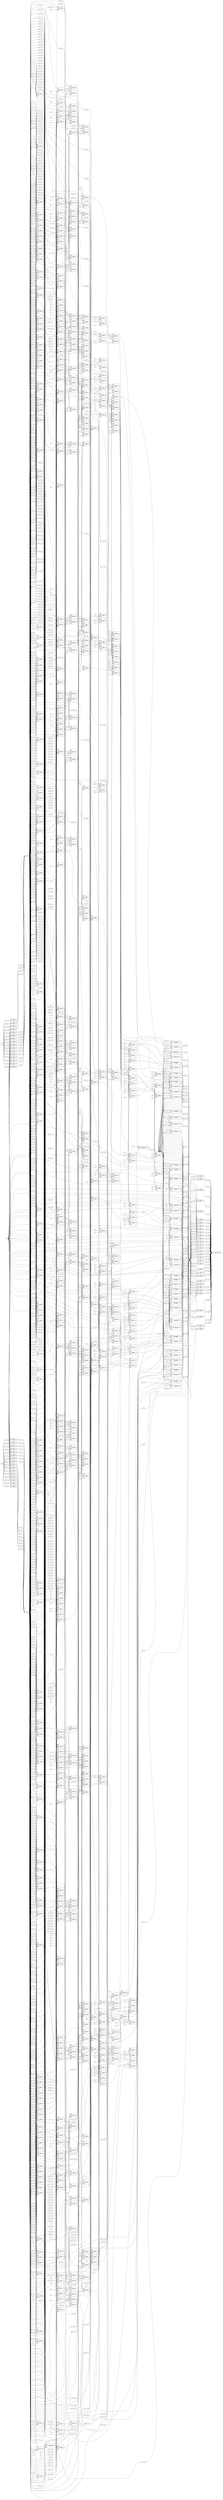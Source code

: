 digraph "multiplier" {
rankdir="LR";
remincross=true;
n646 [ shape=octagon, label="a", color="black", fontcolor="black" ];
n647 [ shape=diamond, label="areg", color="black", fontcolor="black" ];
n648 [ shape=octagon, label="b", color="black", fontcolor="black" ];
n649 [ shape=diamond, label="breg", color="black", fontcolor="black" ];
n650 [ shape=octagon, label="clk", color="black", fontcolor="black" ];
n651 [ shape=octagon, label="y", color="black", fontcolor="black" ];
n652 [ shape=diamond, label="yi", color="black", fontcolor="black" ];
v0 [ label="1'0" ];
v1 [ label="1'0" ];
c658 [ shape=record, label="{{<p653> I0|<p654> I1|<p655> I2|<p656> I3}|$3267\nSB_LUT4|{<p657> O}}" ];
v2 [ label="1'0" ];
v3 [ label="1'0" ];
c659 [ shape=record, label="{{<p653> I0|<p654> I1|<p655> I2|<p656> I3}|$3268\nSB_LUT4|{<p657> O}}" ];
v4 [ label="1'0" ];
v5 [ label="1'0" ];
c660 [ shape=record, label="{{<p653> I0|<p654> I1|<p655> I2|<p656> I3}|$3269\nSB_LUT4|{<p657> O}}" ];
v6 [ label="1'0" ];
v7 [ label="1'0" ];
c661 [ shape=record, label="{{<p653> I0|<p654> I1|<p655> I2|<p656> I3}|$3270\nSB_LUT4|{<p657> O}}" ];
v8 [ label="1'0" ];
c662 [ shape=record, label="{{<p653> I0|<p654> I1|<p655> I2|<p656> I3}|$3271\nSB_LUT4|{<p657> O}}" ];
c663 [ shape=record, label="{{<p653> I0|<p654> I1|<p655> I2|<p656> I3}|$3272\nSB_LUT4|{<p657> O}}" ];
x9 [ shape=record, style=rounded, label="<s0> 0:0 - 0:0 " ];
x9:e -> c663:p653:w [arrowhead=odiamond, arrowtail=odiamond, dir=both, color="black", label=""];
x10 [ shape=record, style=rounded, label="<s0> 2:2 - 0:0 " ];
x10:e -> c663:p654:w [arrowhead=odiamond, arrowtail=odiamond, dir=both, color="black", label=""];
c664 [ shape=record, label="{{<p653> I0|<p654> I1|<p655> I2|<p656> I3}|$3273\nSB_LUT4|{<p657> O}}" ];
x11 [ shape=record, style=rounded, label="<s0> 0:0 - 0:0 " ];
x11:e -> c664:p653:w [arrowhead=odiamond, arrowtail=odiamond, dir=both, color="black", label=""];
x12 [ shape=record, style=rounded, label="<s0> 1:1 - 0:0 " ];
x12:e -> c664:p654:w [arrowhead=odiamond, arrowtail=odiamond, dir=both, color="black", label=""];
x13 [ shape=record, style=rounded, label="<s0> 2:2 - 0:0 " ];
x13:e -> c664:p655:w [arrowhead=odiamond, arrowtail=odiamond, dir=both, color="black", label=""];
x14 [ shape=record, style=rounded, label="<s0> 1:1 - 0:0 " ];
x14:e -> c664:p656:w [arrowhead=odiamond, arrowtail=odiamond, dir=both, color="black", label=""];
c665 [ shape=record, label="{{<p653> I0|<p654> I1|<p655> I2|<p656> I3}|$3274\nSB_LUT4|{<p657> O}}" ];
x15 [ shape=record, style=rounded, label="<s0> 0:0 - 0:0 " ];
x15:e -> c665:p653:w [arrowhead=odiamond, arrowtail=odiamond, dir=both, color="black", label=""];
x16 [ shape=record, style=rounded, label="<s0> 2:2 - 0:0 " ];
x16:e -> c665:p654:w [arrowhead=odiamond, arrowtail=odiamond, dir=both, color="black", label=""];
x17 [ shape=record, style=rounded, label="<s0> 1:1 - 0:0 " ];
x17:e -> c665:p655:w [arrowhead=odiamond, arrowtail=odiamond, dir=both, color="black", label=""];
x18 [ shape=record, style=rounded, label="<s0> 1:1 - 0:0 " ];
x18:e -> c665:p656:w [arrowhead=odiamond, arrowtail=odiamond, dir=both, color="black", label=""];
v21 [ label="1'0" ];
c666 [ shape=record, label="{{<p653> I0|<p654> I1|<p655> I2|<p656> I3}|$3275\nSB_LUT4|{<p657> O}}" ];
x19 [ shape=record, style=rounded, label="<s0> 1:1 - 0:0 " ];
x19:e -> c666:p653:w [arrowhead=odiamond, arrowtail=odiamond, dir=both, color="black", label=""];
x20 [ shape=record, style=rounded, label="<s0> 2:2 - 0:0 " ];
x20:e -> c666:p654:w [arrowhead=odiamond, arrowtail=odiamond, dir=both, color="black", label=""];
c667 [ shape=record, label="{{<p653> I0|<p654> I1|<p655> I2|<p656> I3}|$3276\nSB_LUT4|{<p657> O}}" ];
x22 [ shape=record, style=rounded, label="<s0> 0:0 - 0:0 " ];
x22:e -> c667:p653:w [arrowhead=odiamond, arrowtail=odiamond, dir=both, color="black", label=""];
x23 [ shape=record, style=rounded, label="<s0> 3:3 - 0:0 " ];
x23:e -> c667:p654:w [arrowhead=odiamond, arrowtail=odiamond, dir=both, color="black", label=""];
x24 [ shape=record, style=rounded, label="<s0> 2:2 - 0:0 " ];
x24:e -> c667:p655:w [arrowhead=odiamond, arrowtail=odiamond, dir=both, color="black", label=""];
x25 [ shape=record, style=rounded, label="<s0> 1:1 - 0:0 " ];
x25:e -> c667:p656:w [arrowhead=odiamond, arrowtail=odiamond, dir=both, color="black", label=""];
v28 [ label="1'0" ];
v29 [ label="1'0" ];
c668 [ shape=record, label="{{<p653> I0|<p654> I1|<p655> I2|<p656> I3}|$3277\nSB_LUT4|{<p657> O}}" ];
x26 [ shape=record, style=rounded, label="<s0> 0:0 - 0:0 " ];
x26:e -> c668:p653:w [arrowhead=odiamond, arrowtail=odiamond, dir=both, color="black", label=""];
x27 [ shape=record, style=rounded, label="<s0> 3:3 - 0:0 " ];
x27:e -> c668:p654:w [arrowhead=odiamond, arrowtail=odiamond, dir=both, color="black", label=""];
v30 [ label="1'0" ];
c669 [ shape=record, label="{{<p653> I0|<p654> I1|<p655> I2|<p656> I3}|$3278\nSB_LUT4|{<p657> O}}" ];
c670 [ shape=record, label="{{<p653> I0|<p654> I1|<p655> I2|<p656> I3}|$3279\nSB_LUT4|{<p657> O}}" ];
x31 [ shape=record, style=rounded, label="<s0> 1:1 - 0:0 " ];
x31:e -> c670:p653:w [arrowhead=odiamond, arrowtail=odiamond, dir=both, color="black", label=""];
x32 [ shape=record, style=rounded, label="<s0> 2:2 - 0:0 " ];
x32:e -> c670:p654:w [arrowhead=odiamond, arrowtail=odiamond, dir=both, color="black", label=""];
c671 [ shape=record, label="{{<p653> I0|<p654> I1|<p655> I2|<p656> I3}|$3280\nSB_LUT4|{<p657> O}}" ];
x33 [ shape=record, style=rounded, label="<s0> 0:0 - 0:0 " ];
x33:e -> c671:p653:w [arrowhead=odiamond, arrowtail=odiamond, dir=both, color="black", label=""];
x34 [ shape=record, style=rounded, label="<s0> 2:2 - 0:0 " ];
x34:e -> c671:p654:w [arrowhead=odiamond, arrowtail=odiamond, dir=both, color="black", label=""];
x35 [ shape=record, style=rounded, label="<s0> 3:3 - 0:0 " ];
x35:e -> c671:p655:w [arrowhead=odiamond, arrowtail=odiamond, dir=both, color="black", label=""];
x36 [ shape=record, style=rounded, label="<s0> 1:1 - 0:0 " ];
x36:e -> c671:p656:w [arrowhead=odiamond, arrowtail=odiamond, dir=both, color="black", label=""];
v39 [ label="1'0" ];
c672 [ shape=record, label="{{<p653> I0|<p654> I1|<p655> I2|<p656> I3}|$3281\nSB_LUT4|{<p657> O}}" ];
x37 [ shape=record, style=rounded, label="<s0> 2:2 - 0:0 " ];
x37:e -> c672:p653:w [arrowhead=odiamond, arrowtail=odiamond, dir=both, color="black", label=""];
x38 [ shape=record, style=rounded, label="<s0> 2:2 - 0:0 " ];
x38:e -> c672:p654:w [arrowhead=odiamond, arrowtail=odiamond, dir=both, color="black", label=""];
c673 [ shape=record, label="{{<p653> I0|<p654> I1|<p655> I2|<p656> I3}|$3282\nSB_LUT4|{<p657> O}}" ];
x40 [ shape=record, style=rounded, label="<s0> 0:0 - 0:0 " ];
x40:e -> c673:p653:w [arrowhead=odiamond, arrowtail=odiamond, dir=both, color="black", label=""];
x41 [ shape=record, style=rounded, label="<s0> 4:4 - 0:0 " ];
x41:e -> c673:p654:w [arrowhead=odiamond, arrowtail=odiamond, dir=both, color="black", label=""];
x42 [ shape=record, style=rounded, label="<s0> 3:3 - 0:0 " ];
x42:e -> c673:p655:w [arrowhead=odiamond, arrowtail=odiamond, dir=both, color="black", label=""];
x43 [ shape=record, style=rounded, label="<s0> 1:1 - 0:0 " ];
x43:e -> c673:p656:w [arrowhead=odiamond, arrowtail=odiamond, dir=both, color="black", label=""];
c674 [ shape=record, label="{{<p653> I0|<p654> I1|<p655> I2|<p656> I3}|$3283\nSB_LUT4|{<p657> O}}" ];
x44 [ shape=record, style=rounded, label="<s0> 0:0 - 0:0 " ];
x44:e -> c674:p653:w [arrowhead=odiamond, arrowtail=odiamond, dir=both, color="black", label=""];
x45 [ shape=record, style=rounded, label="<s0> 4:4 - 0:0 " ];
x45:e -> c674:p654:w [arrowhead=odiamond, arrowtail=odiamond, dir=both, color="black", label=""];
x46 [ shape=record, style=rounded, label="<s0> 1:1 - 0:0 " ];
x46:e -> c674:p655:w [arrowhead=odiamond, arrowtail=odiamond, dir=both, color="black", label=""];
x47 [ shape=record, style=rounded, label="<s0> 3:3 - 0:0 " ];
x47:e -> c674:p656:w [arrowhead=odiamond, arrowtail=odiamond, dir=both, color="black", label=""];
v48 [ label="1'0" ];
c675 [ shape=record, label="{{<p653> I0|<p654> I1|<p655> I2|<p656> I3}|$3284\nSB_LUT4|{<p657> O}}" ];
v49 [ label="1'0" ];
c676 [ shape=record, label="{{<p653> I0|<p654> I1|<p655> I2|<p656> I3}|$3285\nSB_LUT4|{<p657> O}}" ];
v50 [ label="1'0" ];
c677 [ shape=record, label="{{<p653> I0|<p654> I1|<p655> I2|<p656> I3}|$3286\nSB_LUT4|{<p657> O}}" ];
v53 [ label="1'0" ];
c678 [ shape=record, label="{{<p653> I0|<p654> I1|<p655> I2|<p656> I3}|$3287\nSB_LUT4|{<p657> O}}" ];
x51 [ shape=record, style=rounded, label="<s0> 0:0 - 0:0 " ];
x51:e -> c678:p653:w [arrowhead=odiamond, arrowtail=odiamond, dir=both, color="black", label=""];
x52 [ shape=record, style=rounded, label="<s0> 5:5 - 0:0 " ];
x52:e -> c678:p654:w [arrowhead=odiamond, arrowtail=odiamond, dir=both, color="black", label=""];
c679 [ shape=record, label="{{<p653> I0|<p654> I1|<p655> I2|<p656> I3}|$3288\nSB_LUT4|{<p657> O}}" ];
x54 [ shape=record, style=rounded, label="<s0> 1:1 - 0:0 " ];
x54:e -> c679:p653:w [arrowhead=odiamond, arrowtail=odiamond, dir=both, color="black", label=""];
x55 [ shape=record, style=rounded, label="<s0> 4:4 - 0:0 " ];
x55:e -> c679:p654:w [arrowhead=odiamond, arrowtail=odiamond, dir=both, color="black", label=""];
x56 [ shape=record, style=rounded, label="<s0> 2:2 - 0:0 " ];
x56:e -> c679:p655:w [arrowhead=odiamond, arrowtail=odiamond, dir=both, color="black", label=""];
x57 [ shape=record, style=rounded, label="<s0> 3:3 - 0:0 " ];
x57:e -> c679:p656:w [arrowhead=odiamond, arrowtail=odiamond, dir=both, color="black", label=""];
c680 [ shape=record, label="{{<p653> I0|<p654> I1|<p655> I2|<p656> I3}|$3289\nSB_LUT4|{<p657> O}}" ];
x58 [ shape=record, style=rounded, label="<s0> 2:2 - 0:0 " ];
x58:e -> c680:p653:w [arrowhead=odiamond, arrowtail=odiamond, dir=both, color="black", label=""];
x59 [ shape=record, style=rounded, label="<s0> 2:2 - 0:0 " ];
x59:e -> c680:p654:w [arrowhead=odiamond, arrowtail=odiamond, dir=both, color="black", label=""];
c681 [ shape=record, label="{{<p653> I0|<p654> I1|<p655> I2|<p656> I3}|$3290\nSB_LUT4|{<p657> O}}" ];
x60 [ shape=record, style=rounded, label="<s0> 0:0 - 0:0 " ];
x60:e -> c681:p653:w [arrowhead=odiamond, arrowtail=odiamond, dir=both, color="black", label=""];
x61 [ shape=record, style=rounded, label="<s0> 3:3 - 0:0 " ];
x61:e -> c681:p654:w [arrowhead=odiamond, arrowtail=odiamond, dir=both, color="black", label=""];
x62 [ shape=record, style=rounded, label="<s0> 4:4 - 0:0 " ];
x62:e -> c681:p655:w [arrowhead=odiamond, arrowtail=odiamond, dir=both, color="black", label=""];
x63 [ shape=record, style=rounded, label="<s0> 1:1 - 0:0 " ];
x63:e -> c681:p656:w [arrowhead=odiamond, arrowtail=odiamond, dir=both, color="black", label=""];
v66 [ label="1'0" ];
c682 [ shape=record, label="{{<p653> I0|<p654> I1|<p655> I2|<p656> I3}|$3291\nSB_LUT4|{<p657> O}}" ];
x64 [ shape=record, style=rounded, label="<s0> 3:3 - 0:0 " ];
x64:e -> c682:p653:w [arrowhead=odiamond, arrowtail=odiamond, dir=both, color="black", label=""];
x65 [ shape=record, style=rounded, label="<s0> 2:2 - 0:0 " ];
x65:e -> c682:p654:w [arrowhead=odiamond, arrowtail=odiamond, dir=both, color="black", label=""];
c683 [ shape=record, label="{{<p653> I0|<p654> I1|<p655> I2|<p656> I3}|$3292\nSB_LUT4|{<p657> O}}" ];
x67 [ shape=record, style=rounded, label="<s0> 0:0 - 0:0 " ];
x67:e -> c683:p653:w [arrowhead=odiamond, arrowtail=odiamond, dir=both, color="black", label=""];
x68 [ shape=record, style=rounded, label="<s0> 5:5 - 0:0 " ];
x68:e -> c683:p654:w [arrowhead=odiamond, arrowtail=odiamond, dir=both, color="black", label=""];
x69 [ shape=record, style=rounded, label="<s0> 4:4 - 0:0 " ];
x69:e -> c683:p655:w [arrowhead=odiamond, arrowtail=odiamond, dir=both, color="black", label=""];
x70 [ shape=record, style=rounded, label="<s0> 1:1 - 0:0 " ];
x70:e -> c683:p656:w [arrowhead=odiamond, arrowtail=odiamond, dir=both, color="black", label=""];
v73 [ label="1'0" ];
c684 [ shape=record, label="{{<p653> I0|<p654> I1|<p655> I2|<p656> I3}|$3293\nSB_LUT4|{<p657> O}}" ];
x71 [ shape=record, style=rounded, label="<s0> 1:1 - 0:0 " ];
x71:e -> c684:p654:w [arrowhead=odiamond, arrowtail=odiamond, dir=both, color="black", label=""];
x72 [ shape=record, style=rounded, label="<s0> 4:4 - 0:0 " ];
x72:e -> c684:p655:w [arrowhead=odiamond, arrowtail=odiamond, dir=both, color="black", label=""];
v74 [ label="1'0" ];
v75 [ label="1'0" ];
c685 [ shape=record, label="{{<p653> I0|<p654> I1|<p655> I2|<p656> I3}|$3294\nSB_LUT4|{<p657> O}}" ];
v76 [ label="1'0" ];
c686 [ shape=record, label="{{<p653> I0|<p654> I1|<p655> I2|<p656> I3}|$3295\nSB_LUT4|{<p657> O}}" ];
c687 [ shape=record, label="{{<p653> I0|<p654> I1|<p655> I2|<p656> I3}|$3296\nSB_LUT4|{<p657> O}}" ];
v77 [ label="1'0" ];
c688 [ shape=record, label="{{<p653> I0|<p654> I1|<p655> I2|<p656> I3}|$3297\nSB_LUT4|{<p657> O}}" ];
v78 [ label="1'0" ];
c689 [ shape=record, label="{{<p653> I0|<p654> I1|<p655> I2|<p656> I3}|$3298\nSB_LUT4|{<p657> O}}" ];
v81 [ label="1'0" ];
c690 [ shape=record, label="{{<p653> I0|<p654> I1|<p655> I2|<p656> I3}|$3299\nSB_LUT4|{<p657> O}}" ];
x79 [ shape=record, style=rounded, label="<s0> 1:1 - 0:0 " ];
x79:e -> c690:p653:w [arrowhead=odiamond, arrowtail=odiamond, dir=both, color="black", label=""];
x80 [ shape=record, style=rounded, label="<s0> 5:5 - 0:0 " ];
x80:e -> c690:p654:w [arrowhead=odiamond, arrowtail=odiamond, dir=both, color="black", label=""];
c691 [ shape=record, label="{{<p653> I0|<p654> I1|<p655> I2|<p656> I3}|$3300\nSB_LUT4|{<p657> O}}" ];
x82 [ shape=record, style=rounded, label="<s0> 2:2 - 0:0 " ];
x82:e -> c691:p653:w [arrowhead=odiamond, arrowtail=odiamond, dir=both, color="black", label=""];
x83 [ shape=record, style=rounded, label="<s0> 4:4 - 0:0 " ];
x83:e -> c691:p654:w [arrowhead=odiamond, arrowtail=odiamond, dir=both, color="black", label=""];
x84 [ shape=record, style=rounded, label="<s0> 3:3 - 0:0 " ];
x84:e -> c691:p655:w [arrowhead=odiamond, arrowtail=odiamond, dir=both, color="black", label=""];
x85 [ shape=record, style=rounded, label="<s0> 3:3 - 0:0 " ];
x85:e -> c691:p656:w [arrowhead=odiamond, arrowtail=odiamond, dir=both, color="black", label=""];
c692 [ shape=record, label="{{<p653> I0|<p654> I1|<p655> I2|<p656> I3}|$3301\nSB_LUT4|{<p657> O}}" ];
x86 [ shape=record, style=rounded, label="<s0> 3:3 - 0:0 " ];
x86:e -> c692:p653:w [arrowhead=odiamond, arrowtail=odiamond, dir=both, color="black", label=""];
x87 [ shape=record, style=rounded, label="<s0> 2:2 - 0:0 " ];
x87:e -> c692:p654:w [arrowhead=odiamond, arrowtail=odiamond, dir=both, color="black", label=""];
c693 [ shape=record, label="{{<p653> I0|<p654> I1|<p655> I2|<p656> I3}|$3302\nSB_LUT4|{<p657> O}}" ];
x88 [ shape=record, style=rounded, label="<s0> 0:0 - 0:0 " ];
x88:e -> c693:p653:w [arrowhead=odiamond, arrowtail=odiamond, dir=both, color="black", label=""];
x89 [ shape=record, style=rounded, label="<s0> 4:4 - 0:0 " ];
x89:e -> c693:p654:w [arrowhead=odiamond, arrowtail=odiamond, dir=both, color="black", label=""];
x90 [ shape=record, style=rounded, label="<s0> 5:5 - 0:0 " ];
x90:e -> c693:p655:w [arrowhead=odiamond, arrowtail=odiamond, dir=both, color="black", label=""];
x91 [ shape=record, style=rounded, label="<s0> 1:1 - 0:0 " ];
x91:e -> c693:p656:w [arrowhead=odiamond, arrowtail=odiamond, dir=both, color="black", label=""];
v94 [ label="1'0" ];
c694 [ shape=record, label="{{<p653> I0|<p654> I1|<p655> I2|<p656> I3}|$3303\nSB_LUT4|{<p657> O}}" ];
x92 [ shape=record, style=rounded, label="<s0> 4:4 - 0:0 " ];
x92:e -> c694:p653:w [arrowhead=odiamond, arrowtail=odiamond, dir=both, color="black", label=""];
x93 [ shape=record, style=rounded, label="<s0> 2:2 - 0:0 " ];
x93:e -> c694:p654:w [arrowhead=odiamond, arrowtail=odiamond, dir=both, color="black", label=""];
c695 [ shape=record, label="{{<p653> I0|<p654> I1|<p655> I2|<p656> I3}|$3304\nSB_LUT4|{<p657> O}}" ];
x95 [ shape=record, style=rounded, label="<s0> 0:0 - 0:0 " ];
x95:e -> c695:p653:w [arrowhead=odiamond, arrowtail=odiamond, dir=both, color="black", label=""];
x96 [ shape=record, style=rounded, label="<s0> 6:6 - 0:0 " ];
x96:e -> c695:p654:w [arrowhead=odiamond, arrowtail=odiamond, dir=both, color="black", label=""];
x97 [ shape=record, style=rounded, label="<s0> 5:5 - 0:0 " ];
x97:e -> c695:p655:w [arrowhead=odiamond, arrowtail=odiamond, dir=both, color="black", label=""];
x98 [ shape=record, style=rounded, label="<s0> 1:1 - 0:0 " ];
x98:e -> c695:p656:w [arrowhead=odiamond, arrowtail=odiamond, dir=both, color="black", label=""];
c696 [ shape=record, label="{{<p653> I0|<p654> I1|<p655> I2|<p656> I3}|$3305\nSB_LUT4|{<p657> O}}" ];
x99 [ shape=record, style=rounded, label="<s0> 0:0 - 0:0 " ];
x99:e -> c696:p653:w [arrowhead=odiamond, arrowtail=odiamond, dir=both, color="black", label=""];
x100 [ shape=record, style=rounded, label="<s0> 5:5 - 0:0 " ];
x100:e -> c696:p654:w [arrowhead=odiamond, arrowtail=odiamond, dir=both, color="black", label=""];
c697 [ shape=record, label="{{<p653> I0|<p654> I1|<p655> I2|<p656> I3}|$3306\nSB_LUT4|{<p657> O}}" ];
x101 [ shape=record, style=rounded, label="<s0> 1:1 - 0:0 " ];
x101:e -> c697:p653:w [arrowhead=odiamond, arrowtail=odiamond, dir=both, color="black", label=""];
x102 [ shape=record, style=rounded, label="<s0> 2:2 - 0:0 " ];
x102:e -> c697:p654:w [arrowhead=odiamond, arrowtail=odiamond, dir=both, color="black", label=""];
x103 [ shape=record, style=rounded, label="<s0> 3:3 - 0:0 " ];
x103:e -> c697:p655:w [arrowhead=odiamond, arrowtail=odiamond, dir=both, color="black", label=""];
x104 [ shape=record, style=rounded, label="<s0> 4:4 - 0:0 " ];
x104:e -> c697:p656:w [arrowhead=odiamond, arrowtail=odiamond, dir=both, color="black", label=""];
v107 [ label="1'0" ];
v108 [ label="1'0" ];
c698 [ shape=record, label="{{<p653> I0|<p654> I1|<p655> I2|<p656> I3}|$3307\nSB_LUT4|{<p657> O}}" ];
x105 [ shape=record, style=rounded, label="<s0> 0:0 - 0:0 " ];
x105:e -> c698:p653:w [arrowhead=odiamond, arrowtail=odiamond, dir=both, color="black", label=""];
x106 [ shape=record, style=rounded, label="<s0> 6:6 - 0:0 " ];
x106:e -> c698:p654:w [arrowhead=odiamond, arrowtail=odiamond, dir=both, color="black", label=""];
v109 [ label="1'0" ];
v110 [ label="1'0" ];
c699 [ shape=record, label="{{<p653> I0|<p654> I1|<p655> I2|<p656> I3}|$3308\nSB_LUT4|{<p657> O}}" ];
v111 [ label="1'0" ];
v112 [ label="1'0" ];
c700 [ shape=record, label="{{<p653> I0|<p654> I1|<p655> I2|<p656> I3}|$3309\nSB_LUT4|{<p657> O}}" ];
v113 [ label="1'0" ];
c701 [ shape=record, label="{{<p653> I0|<p654> I1|<p655> I2|<p656> I3}|$3310\nSB_LUT4|{<p657> O}}" ];
c702 [ shape=record, label="{{<p653> I0|<p654> I1|<p655> I2|<p656> I3}|$3311\nSB_LUT4|{<p657> O}}" ];
v114 [ label="1'0" ];
c703 [ shape=record, label="{{<p653> I0|<p654> I1|<p655> I2|<p656> I3}|$3312\nSB_LUT4|{<p657> O}}" ];
v115 [ label="1'0" ];
c704 [ shape=record, label="{{<p653> I0|<p654> I1|<p655> I2|<p656> I3}|$3313\nSB_LUT4|{<p657> O}}" ];
v116 [ label="1'0" ];
c705 [ shape=record, label="{{<p653> I0|<p654> I1|<p655> I2|<p656> I3}|$3314\nSB_LUT4|{<p657> O}}" ];
c706 [ shape=record, label="{{<p653> I0|<p654> I1|<p655> I2|<p656> I3}|$3315\nSB_LUT4|{<p657> O}}" ];
x117 [ shape=record, style=rounded, label="<s0> 4:4 - 0:0 " ];
x117:e -> c706:p653:w [arrowhead=odiamond, arrowtail=odiamond, dir=both, color="black", label=""];
x118 [ shape=record, style=rounded, label="<s0> 2:2 - 0:0 " ];
x118:e -> c706:p654:w [arrowhead=odiamond, arrowtail=odiamond, dir=both, color="black", label=""];
c707 [ shape=record, label="{{<p653> I0|<p654> I1|<p655> I2|<p656> I3}|$3316\nSB_LUT4|{<p657> O}}" ];
x119 [ shape=record, style=rounded, label="<s0> 0:0 - 0:0 " ];
x119:e -> c707:p653:w [arrowhead=odiamond, arrowtail=odiamond, dir=both, color="black", label=""];
x120 [ shape=record, style=rounded, label="<s0> 5:5 - 0:0 " ];
x120:e -> c707:p654:w [arrowhead=odiamond, arrowtail=odiamond, dir=both, color="black", label=""];
x121 [ shape=record, style=rounded, label="<s0> 6:6 - 0:0 " ];
x121:e -> c707:p655:w [arrowhead=odiamond, arrowtail=odiamond, dir=both, color="black", label=""];
x122 [ shape=record, style=rounded, label="<s0> 1:1 - 0:0 " ];
x122:e -> c707:p656:w [arrowhead=odiamond, arrowtail=odiamond, dir=both, color="black", label=""];
v125 [ label="1'0" ];
c708 [ shape=record, label="{{<p653> I0|<p654> I1|<p655> I2|<p656> I3}|$3317\nSB_LUT4|{<p657> O}}" ];
x123 [ shape=record, style=rounded, label="<s0> 5:5 - 0:0 " ];
x123:e -> c708:p653:w [arrowhead=odiamond, arrowtail=odiamond, dir=both, color="black", label=""];
x124 [ shape=record, style=rounded, label="<s0> 2:2 - 0:0 " ];
x124:e -> c708:p654:w [arrowhead=odiamond, arrowtail=odiamond, dir=both, color="black", label=""];
c709 [ shape=record, label="{{<p653> I0|<p654> I1|<p655> I2|<p656> I3}|$3318\nSB_LUT4|{<p657> O}}" ];
x126 [ shape=record, style=rounded, label="<s0> 0:0 - 0:0 " ];
x126:e -> c709:p653:w [arrowhead=odiamond, arrowtail=odiamond, dir=both, color="black", label=""];
x127 [ shape=record, style=rounded, label="<s0> 7:7 - 0:0 " ];
x127:e -> c709:p654:w [arrowhead=odiamond, arrowtail=odiamond, dir=both, color="black", label=""];
x128 [ shape=record, style=rounded, label="<s0> 6:6 - 0:0 " ];
x128:e -> c709:p655:w [arrowhead=odiamond, arrowtail=odiamond, dir=both, color="black", label=""];
x129 [ shape=record, style=rounded, label="<s0> 1:1 - 0:0 " ];
x129:e -> c709:p656:w [arrowhead=odiamond, arrowtail=odiamond, dir=both, color="black", label=""];
v132 [ label="1'0" ];
c710 [ shape=record, label="{{<p653> I0|<p654> I1|<p655> I2|<p656> I3}|$3319\nSB_LUT4|{<p657> O}}" ];
x130 [ shape=record, style=rounded, label="<s0> 2:2 - 0:0 " ];
x130:e -> c710:p653:w [arrowhead=odiamond, arrowtail=odiamond, dir=both, color="black", label=""];
x131 [ shape=record, style=rounded, label="<s0> 5:5 - 0:0 " ];
x131:e -> c710:p654:w [arrowhead=odiamond, arrowtail=odiamond, dir=both, color="black", label=""];
c711 [ shape=record, label="{{<p653> I0|<p654> I1|<p655> I2|<p656> I3}|$3320\nSB_LUT4|{<p657> O}}" ];
x133 [ shape=record, style=rounded, label="<s0> 3:3 - 0:0 " ];
x133:e -> c711:p653:w [arrowhead=odiamond, arrowtail=odiamond, dir=both, color="black", label=""];
x134 [ shape=record, style=rounded, label="<s0> 4:4 - 0:0 " ];
x134:e -> c711:p654:w [arrowhead=odiamond, arrowtail=odiamond, dir=both, color="black", label=""];
x135 [ shape=record, style=rounded, label="<s0> 4:4 - 0:0 " ];
x135:e -> c711:p655:w [arrowhead=odiamond, arrowtail=odiamond, dir=both, color="black", label=""];
x136 [ shape=record, style=rounded, label="<s0> 3:3 - 0:0 " ];
x136:e -> c711:p656:w [arrowhead=odiamond, arrowtail=odiamond, dir=both, color="black", label=""];
c712 [ shape=record, label="{{<p653> I0|<p654> I1|<p655> I2|<p656> I3}|$3321\nSB_LUT4|{<p657> O}}" ];
x137 [ shape=record, style=rounded, label="<s0> 0:0 - 0:0 " ];
x137:e -> c712:p653:w [arrowhead=odiamond, arrowtail=odiamond, dir=both, color="black", label=""];
x138 [ shape=record, style=rounded, label="<s0> 7:7 - 0:0 " ];
x138:e -> c712:p654:w [arrowhead=odiamond, arrowtail=odiamond, dir=both, color="black", label=""];
c713 [ shape=record, label="{{<p653> I0|<p654> I1|<p655> I2|<p656> I3}|$3322\nSB_LUT4|{<p657> O}}" ];
x139 [ shape=record, style=rounded, label="<s0> 1:1 - 0:0 " ];
x139:e -> c713:p653:w [arrowhead=odiamond, arrowtail=odiamond, dir=both, color="black", label=""];
x140 [ shape=record, style=rounded, label="<s0> 5:5 - 0:0 " ];
x140:e -> c713:p654:w [arrowhead=odiamond, arrowtail=odiamond, dir=both, color="black", label=""];
c714 [ shape=record, label="{{<p653> I0|<p654> I1|<p655> I2|<p656> I3}|$3323\nSB_LUT4|{<p657> O}}" ];
x141 [ shape=record, style=rounded, label="<s0> 2:2 - 0:0 " ];
x141:e -> c714:p653:w [arrowhead=odiamond, arrowtail=odiamond, dir=both, color="black", label=""];
x142 [ shape=record, style=rounded, label="<s0> 3:3 - 0:0 " ];
x142:e -> c714:p654:w [arrowhead=odiamond, arrowtail=odiamond, dir=both, color="black", label=""];
x143 [ shape=record, style=rounded, label="<s0> 3:3 - 0:0 " ];
x143:e -> c714:p655:w [arrowhead=odiamond, arrowtail=odiamond, dir=both, color="black", label=""];
x144 [ shape=record, style=rounded, label="<s0> 4:4 - 0:0 " ];
x144:e -> c714:p656:w [arrowhead=odiamond, arrowtail=odiamond, dir=both, color="black", label=""];
v147 [ label="1'0" ];
v148 [ label="1'0" ];
c715 [ shape=record, label="{{<p653> I0|<p654> I1|<p655> I2|<p656> I3}|$3324\nSB_LUT4|{<p657> O}}" ];
x145 [ shape=record, style=rounded, label="<s0> 1:1 - 0:0 " ];
x145:e -> c715:p653:w [arrowhead=odiamond, arrowtail=odiamond, dir=both, color="black", label=""];
x146 [ shape=record, style=rounded, label="<s0> 6:6 - 0:0 " ];
x146:e -> c715:p654:w [arrowhead=odiamond, arrowtail=odiamond, dir=both, color="black", label=""];
v149 [ label="1'0" ];
v150 [ label="1'0" ];
c716 [ shape=record, label="{{<p653> I0|<p654> I1|<p655> I2|<p656> I3}|$3325\nSB_LUT4|{<p657> O}}" ];
v151 [ label="1'0" ];
c717 [ shape=record, label="{{<p653> I0|<p654> I1|<p655> I2|<p656> I3}|$3326\nSB_LUT4|{<p657> O}}" ];
c718 [ shape=record, label="{{<p653> I0|<p654> I1|<p655> I2|<p656> I3}|$3327\nSB_LUT4|{<p657> O}}" ];
c719 [ shape=record, label="{{<p653> I0|<p654> I1|<p655> I2|<p656> I3}|$3328\nSB_LUT4|{<p657> O}}" ];
x152 [ shape=record, style=rounded, label="<s0> 0:0 - 0:0 " ];
x152:e -> c719:p653:w [arrowhead=odiamond, arrowtail=odiamond, dir=both, color="black", label=""];
x153 [ shape=record, style=rounded, label="<s0> 0:0 - 0:0 " ];
x153:e -> c719:p654:w [arrowhead=odiamond, arrowtail=odiamond, dir=both, color="black", label=""];
x154 [ shape=record, style=rounded, label="<s0> 1:1 - 0:0 " ];
x154:e -> c719:p655:w [arrowhead=odiamond, arrowtail=odiamond, dir=both, color="black", label=""];
x155 [ shape=record, style=rounded, label="<s0> 1:1 - 0:0 " ];
x155:e -> c719:p656:w [arrowhead=odiamond, arrowtail=odiamond, dir=both, color="black", label=""];
v156 [ label="1'0" ];
c720 [ shape=record, label="{{<p653> I0|<p654> I1|<p655> I2|<p656> I3}|$3329\nSB_LUT4|{<p657> O}}" ];
x157 [ shape=record, style=rounded, label="<s0> 0:0 - 7:7 " ];
c720:p657:e -> x157:w [arrowhead=odiamond, arrowtail=odiamond, dir=both, color="black", label=""];
c721 [ shape=record, label="{{<p653> I0|<p654> I1|<p655> I2|<p656> I3}|$3330\nSB_LUT4|{<p657> O}}" ];
x158 [ shape=record, style=rounded, label="<s0> 0:0 - 0:0 " ];
x158:e -> c721:p653:w [arrowhead=odiamond, arrowtail=odiamond, dir=both, color="black", label=""];
x159 [ shape=record, style=rounded, label="<s0> 2:2 - 0:0 " ];
x159:e -> c721:p654:w [arrowhead=odiamond, arrowtail=odiamond, dir=both, color="black", label=""];
x160 [ shape=record, style=rounded, label="<s0> 0:0 - 2:2 " ];
c721:p657:e -> x160:w [arrowhead=odiamond, arrowtail=odiamond, dir=both, color="black", label=""];
v163 [ label="1'0" ];
v164 [ label="1'0" ];
c722 [ shape=record, label="{{<p653> I0|<p654> I1|<p655> I2|<p656> I3}|$3331\nSB_LUT4|{<p657> O}}" ];
x161 [ shape=record, style=rounded, label="<s0> 0:0 - 0:0 " ];
x161:e -> c722:p653:w [arrowhead=odiamond, arrowtail=odiamond, dir=both, color="black", label=""];
x162 [ shape=record, style=rounded, label="<s0> 0:0 - 0:0 " ];
x162:e -> c722:p654:w [arrowhead=odiamond, arrowtail=odiamond, dir=both, color="black", label=""];
c723 [ shape=record, label="{{<p653> I0|<p654> I1|<p655> I2|<p656> I3}|$3332\nSB_LUT4|{<p657> O}}" ];
x165 [ shape=record, style=rounded, label="<s0> 0:0 - 3:3 " ];
c723:p657:e -> x165:w [arrowhead=odiamond, arrowtail=odiamond, dir=both, color="black", label=""];
v166 [ label="1'0" ];
c724 [ shape=record, label="{{<p653> I0|<p654> I1|<p655> I2|<p656> I3}|$3333\nSB_LUT4|{<p657> O}}" ];
x167 [ shape=record, style=rounded, label="<s0> 0:0 - 4:4 " ];
c724:p657:e -> x167:w [arrowhead=odiamond, arrowtail=odiamond, dir=both, color="black", label=""];
v168 [ label="1'0" ];
c725 [ shape=record, label="{{<p653> I0|<p654> I1|<p655> I2|<p656> I3}|$3334\nSB_LUT4|{<p657> O}}" ];
x169 [ shape=record, style=rounded, label="<s0> 0:0 - 5:5 " ];
c725:p657:e -> x169:w [arrowhead=odiamond, arrowtail=odiamond, dir=both, color="black", label=""];
v170 [ label="1'0" ];
c726 [ shape=record, label="{{<p653> I0|<p654> I1|<p655> I2|<p656> I3}|$3335\nSB_LUT4|{<p657> O}}" ];
v171 [ label="1'0" ];
c727 [ shape=record, label="{{<p653> I0|<p654> I1|<p655> I2|<p656> I3}|$3336\nSB_LUT4|{<p657> O}}" ];
v172 [ label="1'0" ];
c728 [ shape=record, label="{{<p653> I0|<p654> I1|<p655> I2|<p656> I3}|$3337\nSB_LUT4|{<p657> O}}" ];
v173 [ label="1'0" ];
c729 [ shape=record, label="{{<p653> I0|<p654> I1|<p655> I2|<p656> I3}|$3338\nSB_LUT4|{<p657> O}}" ];
v174 [ label="1'0" ];
c730 [ shape=record, label="{{<p653> I0|<p654> I1|<p655> I2|<p656> I3}|$3339\nSB_LUT4|{<p657> O}}" ];
c731 [ shape=record, label="{{<p653> I0|<p654> I1|<p655> I2|<p656> I3}|$3340\nSB_LUT4|{<p657> O}}" ];
x175 [ shape=record, style=rounded, label="<s0> 8:8 - 0:0 " ];
x175:e -> c731:p653:w [arrowhead=odiamond, arrowtail=odiamond, dir=both, color="black", label=""];
x176 [ shape=record, style=rounded, label="<s0> 2:2 - 0:0 " ];
x176:e -> c731:p654:w [arrowhead=odiamond, arrowtail=odiamond, dir=both, color="black", label=""];
c732 [ shape=record, label="{{<p653> I0|<p654> I1|<p655> I2|<p656> I3}|$3341\nSB_LUT4|{<p657> O}}" ];
x177 [ shape=record, style=rounded, label="<s0> 0:0 - 0:0 " ];
x177:e -> c732:p653:w [arrowhead=odiamond, arrowtail=odiamond, dir=both, color="black", label=""];
x178 [ shape=record, style=rounded, label="<s0> 9:9 - 0:0 " ];
x178:e -> c732:p654:w [arrowhead=odiamond, arrowtail=odiamond, dir=both, color="black", label=""];
x179 [ shape=record, style=rounded, label="<s0> 10:10 - 0:0 " ];
x179:e -> c732:p655:w [arrowhead=odiamond, arrowtail=odiamond, dir=both, color="black", label=""];
x180 [ shape=record, style=rounded, label="<s0> 1:1 - 0:0 " ];
x180:e -> c732:p656:w [arrowhead=odiamond, arrowtail=odiamond, dir=both, color="black", label=""];
c733 [ shape=record, label="{{<p653> I0|<p654> I1|<p655> I2|<p656> I3}|$3342\nSB_LUT4|{<p657> O}}" ];
x181 [ shape=record, style=rounded, label="<s0> 0:0 - 0:0 " ];
x181:e -> c733:p653:w [arrowhead=odiamond, arrowtail=odiamond, dir=both, color="black", label=""];
x182 [ shape=record, style=rounded, label="<s0> 10:10 - 0:0 " ];
x182:e -> c733:p654:w [arrowhead=odiamond, arrowtail=odiamond, dir=both, color="black", label=""];
x183 [ shape=record, style=rounded, label="<s0> 9:9 - 0:0 " ];
x183:e -> c733:p655:w [arrowhead=odiamond, arrowtail=odiamond, dir=both, color="black", label=""];
x184 [ shape=record, style=rounded, label="<s0> 1:1 - 0:0 " ];
x184:e -> c733:p656:w [arrowhead=odiamond, arrowtail=odiamond, dir=both, color="black", label=""];
v187 [ label="1'0" ];
c734 [ shape=record, label="{{<p653> I0|<p654> I1|<p655> I2|<p656> I3}|$3343\nSB_LUT4|{<p657> O}}" ];
x185 [ shape=record, style=rounded, label="<s0> 9:9 - 0:0 " ];
x185:e -> c734:p653:w [arrowhead=odiamond, arrowtail=odiamond, dir=both, color="black", label=""];
x186 [ shape=record, style=rounded, label="<s0> 2:2 - 0:0 " ];
x186:e -> c734:p654:w [arrowhead=odiamond, arrowtail=odiamond, dir=both, color="black", label=""];
c735 [ shape=record, label="{{<p653> I0|<p654> I1|<p655> I2|<p656> I3}|$3344\nSB_LUT4|{<p657> O}}" ];
x188 [ shape=record, style=rounded, label="<s0> 0:0 - 0:0 " ];
x188:e -> c735:p653:w [arrowhead=odiamond, arrowtail=odiamond, dir=both, color="black", label=""];
x189 [ shape=record, style=rounded, label="<s0> 11:11 - 0:0 " ];
x189:e -> c735:p654:w [arrowhead=odiamond, arrowtail=odiamond, dir=both, color="black", label=""];
x190 [ shape=record, style=rounded, label="<s0> 10:10 - 0:0 " ];
x190:e -> c735:p655:w [arrowhead=odiamond, arrowtail=odiamond, dir=both, color="black", label=""];
x191 [ shape=record, style=rounded, label="<s0> 1:1 - 0:0 " ];
x191:e -> c735:p656:w [arrowhead=odiamond, arrowtail=odiamond, dir=both, color="black", label=""];
v194 [ label="1'0" ];
c736 [ shape=record, label="{{<p653> I0|<p654> I1|<p655> I2|<p656> I3}|$3345\nSB_LUT4|{<p657> O}}" ];
x192 [ shape=record, style=rounded, label="<s0> 6:6 - 0:0 " ];
x192:e -> c736:p653:w [arrowhead=odiamond, arrowtail=odiamond, dir=both, color="black", label=""];
x193 [ shape=record, style=rounded, label="<s0> 5:5 - 0:0 " ];
x193:e -> c736:p654:w [arrowhead=odiamond, arrowtail=odiamond, dir=both, color="black", label=""];
c737 [ shape=record, label="{{<p653> I0|<p654> I1|<p655> I2|<p656> I3}|$3346\nSB_LUT4|{<p657> O}}" ];
x195 [ shape=record, style=rounded, label="<s0> 7:7 - 0:0 " ];
x195:e -> c737:p653:w [arrowhead=odiamond, arrowtail=odiamond, dir=both, color="black", label=""];
x196 [ shape=record, style=rounded, label="<s0> 4:4 - 0:0 " ];
x196:e -> c737:p654:w [arrowhead=odiamond, arrowtail=odiamond, dir=both, color="black", label=""];
x197 [ shape=record, style=rounded, label="<s0> 8:8 - 0:0 " ];
x197:e -> c737:p655:w [arrowhead=odiamond, arrowtail=odiamond, dir=both, color="black", label=""];
x198 [ shape=record, style=rounded, label="<s0> 3:3 - 0:0 " ];
x198:e -> c737:p656:w [arrowhead=odiamond, arrowtail=odiamond, dir=both, color="black", label=""];
v199 [ label="1'0" ];
c738 [ shape=record, label="{{<p653> I0|<p654> I1|<p655> I2|<p656> I3}|$3347\nSB_LUT4|{<p657> O}}" ];
v202 [ label="1'0" ];
c739 [ shape=record, label="{{<p653> I0|<p654> I1|<p655> I2|<p656> I3}|$3348\nSB_LUT4|{<p657> O}}" ];
x200 [ shape=record, style=rounded, label="<s0> 7:7 - 0:0 " ];
x200:e -> c739:p653:w [arrowhead=odiamond, arrowtail=odiamond, dir=both, color="black", label=""];
x201 [ shape=record, style=rounded, label="<s0> 5:5 - 0:0 " ];
x201:e -> c739:p654:w [arrowhead=odiamond, arrowtail=odiamond, dir=both, color="black", label=""];
c740 [ shape=record, label="{{<p653> I0|<p654> I1|<p655> I2|<p656> I3}|$3349\nSB_LUT4|{<p657> O}}" ];
x203 [ shape=record, style=rounded, label="<s0> 8:8 - 0:0 " ];
x203:e -> c740:p653:w [arrowhead=odiamond, arrowtail=odiamond, dir=both, color="black", label=""];
x204 [ shape=record, style=rounded, label="<s0> 4:4 - 0:0 " ];
x204:e -> c740:p654:w [arrowhead=odiamond, arrowtail=odiamond, dir=both, color="black", label=""];
x205 [ shape=record, style=rounded, label="<s0> 9:9 - 0:0 " ];
x205:e -> c740:p655:w [arrowhead=odiamond, arrowtail=odiamond, dir=both, color="black", label=""];
x206 [ shape=record, style=rounded, label="<s0> 3:3 - 0:0 " ];
x206:e -> c740:p656:w [arrowhead=odiamond, arrowtail=odiamond, dir=both, color="black", label=""];
c741 [ shape=record, label="{{<p653> I0|<p654> I1|<p655> I2|<p656> I3}|$3350\nSB_LUT4|{<p657> O}}" ];
x207 [ shape=record, style=rounded, label="<s0> 9:9 - 0:0 " ];
x207:e -> c741:p653:w [arrowhead=odiamond, arrowtail=odiamond, dir=both, color="black", label=""];
x208 [ shape=record, style=rounded, label="<s0> 2:2 - 0:0 " ];
x208:e -> c741:p654:w [arrowhead=odiamond, arrowtail=odiamond, dir=both, color="black", label=""];
c742 [ shape=record, label="{{<p653> I0|<p654> I1|<p655> I2|<p656> I3}|$3351\nSB_LUT4|{<p657> O}}" ];
x209 [ shape=record, style=rounded, label="<s0> 0:0 - 0:0 " ];
x209:e -> c742:p653:w [arrowhead=odiamond, arrowtail=odiamond, dir=both, color="black", label=""];
x210 [ shape=record, style=rounded, label="<s0> 10:10 - 0:0 " ];
x210:e -> c742:p654:w [arrowhead=odiamond, arrowtail=odiamond, dir=both, color="black", label=""];
x211 [ shape=record, style=rounded, label="<s0> 11:11 - 0:0 " ];
x211:e -> c742:p655:w [arrowhead=odiamond, arrowtail=odiamond, dir=both, color="black", label=""];
x212 [ shape=record, style=rounded, label="<s0> 1:1 - 0:0 " ];
x212:e -> c742:p656:w [arrowhead=odiamond, arrowtail=odiamond, dir=both, color="black", label=""];
v215 [ label="1'0" ];
c743 [ shape=record, label="{{<p653> I0|<p654> I1|<p655> I2|<p656> I3}|$3352\nSB_LUT4|{<p657> O}}" ];
x213 [ shape=record, style=rounded, label="<s0> 10:10 - 0:0 " ];
x213:e -> c743:p653:w [arrowhead=odiamond, arrowtail=odiamond, dir=both, color="black", label=""];
x214 [ shape=record, style=rounded, label="<s0> 2:2 - 0:0 " ];
x214:e -> c743:p654:w [arrowhead=odiamond, arrowtail=odiamond, dir=both, color="black", label=""];
c744 [ shape=record, label="{{<p653> I0|<p654> I1|<p655> I2|<p656> I3}|$3353\nSB_LUT4|{<p657> O}}" ];
x216 [ shape=record, style=rounded, label="<s0> 0:0 - 0:0 " ];
x216:e -> c744:p653:w [arrowhead=odiamond, arrowtail=odiamond, dir=both, color="black", label=""];
x217 [ shape=record, style=rounded, label="<s0> 12:12 - 0:0 " ];
x217:e -> c744:p654:w [arrowhead=odiamond, arrowtail=odiamond, dir=both, color="black", label=""];
x218 [ shape=record, style=rounded, label="<s0> 11:11 - 0:0 " ];
x218:e -> c744:p655:w [arrowhead=odiamond, arrowtail=odiamond, dir=both, color="black", label=""];
x219 [ shape=record, style=rounded, label="<s0> 1:1 - 0:0 " ];
x219:e -> c744:p656:w [arrowhead=odiamond, arrowtail=odiamond, dir=both, color="black", label=""];
v220 [ label="1'0" ];
c745 [ shape=record, label="{{<p653> I0|<p654> I1|<p655> I2|<p656> I3}|$3354\nSB_LUT4|{<p657> O}}" ];
c746 [ shape=record, label="{{<p653> I0|<p654> I1|<p655> I2|<p656> I3}|$3355\nSB_LUT4|{<p657> O}}" ];
x221 [ shape=record, style=rounded, label="<s0> 6:6 - 0:0 " ];
x221:e -> c746:p653:w [arrowhead=odiamond, arrowtail=odiamond, dir=both, color="black", label=""];
x222 [ shape=record, style=rounded, label="<s0> 5:5 - 0:0 " ];
x222:e -> c746:p654:w [arrowhead=odiamond, arrowtail=odiamond, dir=both, color="black", label=""];
c747 [ shape=record, label="{{<p653> I0|<p654> I1|<p655> I2|<p656> I3}|$3356\nSB_LUT4|{<p657> O}}" ];
x223 [ shape=record, style=rounded, label="<s0> 7:7 - 0:0 " ];
x223:e -> c747:p653:w [arrowhead=odiamond, arrowtail=odiamond, dir=both, color="black", label=""];
x224 [ shape=record, style=rounded, label="<s0> 8:8 - 0:0 " ];
x224:e -> c747:p654:w [arrowhead=odiamond, arrowtail=odiamond, dir=both, color="black", label=""];
x225 [ shape=record, style=rounded, label="<s0> 3:3 - 0:0 " ];
x225:e -> c747:p655:w [arrowhead=odiamond, arrowtail=odiamond, dir=both, color="black", label=""];
x226 [ shape=record, style=rounded, label="<s0> 4:4 - 0:0 " ];
x226:e -> c747:p656:w [arrowhead=odiamond, arrowtail=odiamond, dir=both, color="black", label=""];
v229 [ label="1'0" ];
c748 [ shape=record, label="{{<p653> I0|<p654> I1|<p655> I2|<p656> I3}|$3357\nSB_LUT4|{<p657> O}}" ];
x227 [ shape=record, style=rounded, label="<s0> 4:4 - 0:0 " ];
x227:e -> c748:p653:w [arrowhead=odiamond, arrowtail=odiamond, dir=both, color="black", label=""];
x228 [ shape=record, style=rounded, label="<s0> 8:8 - 0:0 " ];
x228:e -> c748:p654:w [arrowhead=odiamond, arrowtail=odiamond, dir=both, color="black", label=""];
c749 [ shape=record, label="{{<p653> I0|<p654> I1|<p655> I2|<p656> I3}|$3358\nSB_LUT4|{<p657> O}}" ];
x230 [ shape=record, style=rounded, label="<s0> 5:5 - 0:0 " ];
x230:e -> c749:p653:w [arrowhead=odiamond, arrowtail=odiamond, dir=both, color="black", label=""];
x231 [ shape=record, style=rounded, label="<s0> 7:7 - 0:0 " ];
x231:e -> c749:p654:w [arrowhead=odiamond, arrowtail=odiamond, dir=both, color="black", label=""];
x232 [ shape=record, style=rounded, label="<s0> 6:6 - 0:0 " ];
x232:e -> c749:p655:w [arrowhead=odiamond, arrowtail=odiamond, dir=both, color="black", label=""];
x233 [ shape=record, style=rounded, label="<s0> 6:6 - 0:0 " ];
x233:e -> c749:p656:w [arrowhead=odiamond, arrowtail=odiamond, dir=both, color="black", label=""];
c750 [ shape=record, label="{{<p653> I0|<p654> I1|<p655> I2|<p656> I3}|$3359\nSB_LUT4|{<p657> O}}" ];
x234 [ shape=record, style=rounded, label="<s0> 3:3 - 0:0 " ];
x234:e -> c750:p653:w [arrowhead=odiamond, arrowtail=odiamond, dir=both, color="black", label=""];
x235 [ shape=record, style=rounded, label="<s0> 8:8 - 0:0 " ];
x235:e -> c750:p654:w [arrowhead=odiamond, arrowtail=odiamond, dir=both, color="black", label=""];
c751 [ shape=record, label="{{<p653> I0|<p654> I1|<p655> I2|<p656> I3}|$3360\nSB_LUT4|{<p657> O}}" ];
x236 [ shape=record, style=rounded, label="<s0> 4:4 - 0:0 " ];
x236:e -> c751:p653:w [arrowhead=odiamond, arrowtail=odiamond, dir=both, color="black", label=""];
x237 [ shape=record, style=rounded, label="<s0> 5:5 - 0:0 " ];
x237:e -> c751:p654:w [arrowhead=odiamond, arrowtail=odiamond, dir=both, color="black", label=""];
x238 [ shape=record, style=rounded, label="<s0> 6:6 - 0:0 " ];
x238:e -> c751:p655:w [arrowhead=odiamond, arrowtail=odiamond, dir=both, color="black", label=""];
x239 [ shape=record, style=rounded, label="<s0> 7:7 - 0:0 " ];
x239:e -> c751:p656:w [arrowhead=odiamond, arrowtail=odiamond, dir=both, color="black", label=""];
c752 [ shape=record, label="{{<p653> I0|<p654> I1|<p655> I2|<p656> I3}|$3361\nSB_LUT4|{<p657> O}}" ];
x240 [ shape=record, style=rounded, label="<s0> 4:4 - 0:0 " ];
x240:e -> c752:p653:w [arrowhead=odiamond, arrowtail=odiamond, dir=both, color="black", label=""];
x241 [ shape=record, style=rounded, label="<s0> 7:7 - 0:0 " ];
x241:e -> c752:p654:w [arrowhead=odiamond, arrowtail=odiamond, dir=both, color="black", label=""];
x242 [ shape=record, style=rounded, label="<s0> 5:5 - 0:0 " ];
x242:e -> c752:p655:w [arrowhead=odiamond, arrowtail=odiamond, dir=both, color="black", label=""];
x243 [ shape=record, style=rounded, label="<s0> 6:6 - 0:0 " ];
x243:e -> c752:p656:w [arrowhead=odiamond, arrowtail=odiamond, dir=both, color="black", label=""];
v244 [ label="1'0" ];
c753 [ shape=record, label="{{<p653> I0|<p654> I1|<p655> I2|<p656> I3}|$3362\nSB_LUT4|{<p657> O}}" ];
v245 [ label="1'0" ];
c754 [ shape=record, label="{{<p653> I0|<p654> I1|<p655> I2|<p656> I3}|$3363\nSB_LUT4|{<p657> O}}" ];
c755 [ shape=record, label="{{<p653> I0|<p654> I1|<p655> I2|<p656> I3}|$3364\nSB_LUT4|{<p657> O}}" ];
x246 [ shape=record, style=rounded, label="<s0> 4:4 - 0:0 " ];
x246:e -> c755:p653:w [arrowhead=odiamond, arrowtail=odiamond, dir=both, color="black", label=""];
x247 [ shape=record, style=rounded, label="<s0> 8:8 - 0:0 " ];
x247:e -> c755:p654:w [arrowhead=odiamond, arrowtail=odiamond, dir=both, color="black", label=""];
c756 [ shape=record, label="{{<p653> I0|<p654> I1|<p655> I2|<p656> I3}|$3365\nSB_LUT4|{<p657> O}}" ];
x248 [ shape=record, style=rounded, label="<s0> 5:5 - 0:0 " ];
x248:e -> c756:p653:w [arrowhead=odiamond, arrowtail=odiamond, dir=both, color="black", label=""];
x249 [ shape=record, style=rounded, label="<s0> 6:6 - 0:0 " ];
x249:e -> c756:p654:w [arrowhead=odiamond, arrowtail=odiamond, dir=both, color="black", label=""];
x250 [ shape=record, style=rounded, label="<s0> 6:6 - 0:0 " ];
x250:e -> c756:p655:w [arrowhead=odiamond, arrowtail=odiamond, dir=both, color="black", label=""];
x251 [ shape=record, style=rounded, label="<s0> 7:7 - 0:0 " ];
x251:e -> c756:p656:w [arrowhead=odiamond, arrowtail=odiamond, dir=both, color="black", label=""];
c757 [ shape=record, label="{{<p653> I0|<p654> I1|<p655> I2|<p656> I3}|$3366\nSB_LUT4|{<p657> O}}" ];
x252 [ shape=record, style=rounded, label="<s0> 7:7 - 0:0 " ];
x252:e -> c757:p653:w [arrowhead=odiamond, arrowtail=odiamond, dir=both, color="black", label=""];
x253 [ shape=record, style=rounded, label="<s0> 5:5 - 0:0 " ];
x253:e -> c757:p654:w [arrowhead=odiamond, arrowtail=odiamond, dir=both, color="black", label=""];
c758 [ shape=record, label="{{<p653> I0|<p654> I1|<p655> I2|<p656> I3}|$3367\nSB_LUT4|{<p657> O}}" ];
x254 [ shape=record, style=rounded, label="<s0> 8:8 - 0:0 " ];
x254:e -> c758:p653:w [arrowhead=odiamond, arrowtail=odiamond, dir=both, color="black", label=""];
x255 [ shape=record, style=rounded, label="<s0> 9:9 - 0:0 " ];
x255:e -> c758:p654:w [arrowhead=odiamond, arrowtail=odiamond, dir=both, color="black", label=""];
x256 [ shape=record, style=rounded, label="<s0> 3:3 - 0:0 " ];
x256:e -> c758:p655:w [arrowhead=odiamond, arrowtail=odiamond, dir=both, color="black", label=""];
x257 [ shape=record, style=rounded, label="<s0> 4:4 - 0:0 " ];
x257:e -> c758:p656:w [arrowhead=odiamond, arrowtail=odiamond, dir=both, color="black", label=""];
v260 [ label="1'0" ];
c759 [ shape=record, label="{{<p653> I0|<p654> I1|<p655> I2|<p656> I3}|$3368\nSB_LUT4|{<p657> O}}" ];
x258 [ shape=record, style=rounded, label="<s0> 5:5 - 0:0 " ];
x258:e -> c759:p653:w [arrowhead=odiamond, arrowtail=odiamond, dir=both, color="black", label=""];
x259 [ shape=record, style=rounded, label="<s0> 8:8 - 0:0 " ];
x259:e -> c759:p654:w [arrowhead=odiamond, arrowtail=odiamond, dir=both, color="black", label=""];
c760 [ shape=record, label="{{<p653> I0|<p654> I1|<p655> I2|<p656> I3}|$3369\nSB_LUT4|{<p657> O}}" ];
x261 [ shape=record, style=rounded, label="<s0> 6:6 - 0:0 " ];
x261:e -> c760:p653:w [arrowhead=odiamond, arrowtail=odiamond, dir=both, color="black", label=""];
x262 [ shape=record, style=rounded, label="<s0> 7:7 - 0:0 " ];
x262:e -> c760:p654:w [arrowhead=odiamond, arrowtail=odiamond, dir=both, color="black", label=""];
x263 [ shape=record, style=rounded, label="<s0> 7:7 - 0:0 " ];
x263:e -> c760:p655:w [arrowhead=odiamond, arrowtail=odiamond, dir=both, color="black", label=""];
x264 [ shape=record, style=rounded, label="<s0> 6:6 - 0:0 " ];
x264:e -> c760:p656:w [arrowhead=odiamond, arrowtail=odiamond, dir=both, color="black", label=""];
v265 [ label="1'0" ];
c761 [ shape=record, label="{{<p653> I0|<p654> I1|<p655> I2|<p656> I3}|$3370\nSB_LUT4|{<p657> O}}" ];
v266 [ label="1'0" ];
c762 [ shape=record, label="{{<p653> I0|<p654> I1|<p655> I2|<p656> I3}|$3371\nSB_LUT4|{<p657> O}}" ];
v269 [ label="1'0" ];
c763 [ shape=record, label="{{<p653> I0|<p654> I1|<p655> I2|<p656> I3}|$3372\nSB_LUT4|{<p657> O}}" ];
x267 [ shape=record, style=rounded, label="<s0> 8:8 - 0:0 " ];
x267:e -> c763:p653:w [arrowhead=odiamond, arrowtail=odiamond, dir=both, color="black", label=""];
x268 [ shape=record, style=rounded, label="<s0> 5:5 - 0:0 " ];
x268:e -> c763:p654:w [arrowhead=odiamond, arrowtail=odiamond, dir=both, color="black", label=""];
c764 [ shape=record, label="{{<p653> I0|<p654> I1|<p655> I2|<p656> I3}|$3373\nSB_LUT4|{<p657> O}}" ];
x270 [ shape=record, style=rounded, label="<s0> 9:9 - 0:0 " ];
x270:e -> c764:p653:w [arrowhead=odiamond, arrowtail=odiamond, dir=both, color="black", label=""];
x271 [ shape=record, style=rounded, label="<s0> 4:4 - 0:0 " ];
x271:e -> c764:p654:w [arrowhead=odiamond, arrowtail=odiamond, dir=both, color="black", label=""];
x272 [ shape=record, style=rounded, label="<s0> 10:10 - 0:0 " ];
x272:e -> c764:p655:w [arrowhead=odiamond, arrowtail=odiamond, dir=both, color="black", label=""];
x273 [ shape=record, style=rounded, label="<s0> 3:3 - 0:0 " ];
x273:e -> c764:p656:w [arrowhead=odiamond, arrowtail=odiamond, dir=both, color="black", label=""];
c765 [ shape=record, label="{{<p653> I0|<p654> I1|<p655> I2|<p656> I3}|$3374\nSB_LUT4|{<p657> O}}" ];
x274 [ shape=record, style=rounded, label="<s0> 10:10 - 0:0 " ];
x274:e -> c765:p653:w [arrowhead=odiamond, arrowtail=odiamond, dir=both, color="black", label=""];
x275 [ shape=record, style=rounded, label="<s0> 2:2 - 0:0 " ];
x275:e -> c765:p654:w [arrowhead=odiamond, arrowtail=odiamond, dir=both, color="black", label=""];
c766 [ shape=record, label="{{<p653> I0|<p654> I1|<p655> I2|<p656> I3}|$3375\nSB_LUT4|{<p657> O}}" ];
x276 [ shape=record, style=rounded, label="<s0> 0:0 - 0:0 " ];
x276:e -> c766:p653:w [arrowhead=odiamond, arrowtail=odiamond, dir=both, color="black", label=""];
x277 [ shape=record, style=rounded, label="<s0> 11:11 - 0:0 " ];
x277:e -> c766:p654:w [arrowhead=odiamond, arrowtail=odiamond, dir=both, color="black", label=""];
x278 [ shape=record, style=rounded, label="<s0> 12:12 - 0:0 " ];
x278:e -> c766:p655:w [arrowhead=odiamond, arrowtail=odiamond, dir=both, color="black", label=""];
x279 [ shape=record, style=rounded, label="<s0> 1:1 - 0:0 " ];
x279:e -> c766:p656:w [arrowhead=odiamond, arrowtail=odiamond, dir=both, color="black", label=""];
v282 [ label="1'0" ];
c767 [ shape=record, label="{{<p653> I0|<p654> I1|<p655> I2|<p656> I3}|$3376\nSB_LUT4|{<p657> O}}" ];
x280 [ shape=record, style=rounded, label="<s0> 11:11 - 0:0 " ];
x280:e -> c767:p653:w [arrowhead=odiamond, arrowtail=odiamond, dir=both, color="black", label=""];
x281 [ shape=record, style=rounded, label="<s0> 2:2 - 0:0 " ];
x281:e -> c767:p654:w [arrowhead=odiamond, arrowtail=odiamond, dir=both, color="black", label=""];
c768 [ shape=record, label="{{<p653> I0|<p654> I1|<p655> I2|<p656> I3}|$3377\nSB_LUT4|{<p657> O}}" ];
x283 [ shape=record, style=rounded, label="<s0> 0:0 - 0:0 " ];
x283:e -> c768:p653:w [arrowhead=odiamond, arrowtail=odiamond, dir=both, color="black", label=""];
x284 [ shape=record, style=rounded, label="<s0> 13:13 - 0:0 " ];
x284:e -> c768:p654:w [arrowhead=odiamond, arrowtail=odiamond, dir=both, color="black", label=""];
x285 [ shape=record, style=rounded, label="<s0> 12:12 - 0:0 " ];
x285:e -> c768:p655:w [arrowhead=odiamond, arrowtail=odiamond, dir=both, color="black", label=""];
x286 [ shape=record, style=rounded, label="<s0> 1:1 - 0:0 " ];
x286:e -> c768:p656:w [arrowhead=odiamond, arrowtail=odiamond, dir=both, color="black", label=""];
v287 [ label="1'0" ];
c769 [ shape=record, label="{{<p653> I0|<p654> I1|<p655> I2|<p656> I3}|$3378\nSB_LUT4|{<p657> O}}" ];
v288 [ label="1'0" ];
c770 [ shape=record, label="{{<p653> I0|<p654> I1|<p655> I2|<p656> I3}|$3379\nSB_LUT4|{<p657> O}}" ];
v289 [ label="1'0" ];
c771 [ shape=record, label="{{<p653> I0|<p654> I1|<p655> I2|<p656> I3}|$3380\nSB_LUT4|{<p657> O}}" ];
c772 [ shape=record, label="{{<p653> I0|<p654> I1|<p655> I2|<p656> I3}|$3381\nSB_LUT4|{<p657> O}}" ];
x290 [ shape=record, style=rounded, label="<s0> 1:1 - 0:0 " ];
x290:e -> c772:p653:w [arrowhead=odiamond, arrowtail=odiamond, dir=both, color="black", label=""];
x291 [ shape=record, style=rounded, label="<s0> 11:11 - 0:0 " ];
x291:e -> c772:p654:w [arrowhead=odiamond, arrowtail=odiamond, dir=both, color="black", label=""];
c773 [ shape=record, label="{{<p653> I0|<p654> I1|<p655> I2|<p656> I3}|$3382\nSB_LUT4|{<p657> O}}" ];
x292 [ shape=record, style=rounded, label="<s0> 2:2 - 0:0 " ];
x292:e -> c773:p653:w [arrowhead=odiamond, arrowtail=odiamond, dir=both, color="black", label=""];
x293 [ shape=record, style=rounded, label="<s0> 3:3 - 0:0 " ];
x293:e -> c773:p654:w [arrowhead=odiamond, arrowtail=odiamond, dir=both, color="black", label=""];
x294 [ shape=record, style=rounded, label="<s0> 9:9 - 0:0 " ];
x294:e -> c773:p655:w [arrowhead=odiamond, arrowtail=odiamond, dir=both, color="black", label=""];
x295 [ shape=record, style=rounded, label="<s0> 10:10 - 0:0 " ];
x295:e -> c773:p656:w [arrowhead=odiamond, arrowtail=odiamond, dir=both, color="black", label=""];
c774 [ shape=record, label="{{<p653> I0|<p654> I1|<p655> I2|<p656> I3}|$3383\nSB_LUT4|{<p657> O}}" ];
x296 [ shape=record, style=rounded, label="<s0> 2:2 - 0:0 " ];
x296:e -> c774:p653:w [arrowhead=odiamond, arrowtail=odiamond, dir=both, color="black", label=""];
x297 [ shape=record, style=rounded, label="<s0> 10:10 - 0:0 " ];
x297:e -> c774:p654:w [arrowhead=odiamond, arrowtail=odiamond, dir=both, color="black", label=""];
x298 [ shape=record, style=rounded, label="<s0> 3:3 - 0:0 " ];
x298:e -> c774:p655:w [arrowhead=odiamond, arrowtail=odiamond, dir=both, color="black", label=""];
x299 [ shape=record, style=rounded, label="<s0> 9:9 - 0:0 " ];
x299:e -> c774:p656:w [arrowhead=odiamond, arrowtail=odiamond, dir=both, color="black", label=""];
v302 [ label="1'0" ];
c775 [ shape=record, label="{{<p653> I0|<p654> I1|<p655> I2|<p656> I3}|$3384\nSB_LUT4|{<p657> O}}" ];
x300 [ shape=record, style=rounded, label="<s0> 2:2 - 0:0 " ];
x300:e -> c775:p653:w [arrowhead=odiamond, arrowtail=odiamond, dir=both, color="black", label=""];
x301 [ shape=record, style=rounded, label="<s0> 11:11 - 0:0 " ];
x301:e -> c775:p654:w [arrowhead=odiamond, arrowtail=odiamond, dir=both, color="black", label=""];
c776 [ shape=record, label="{{<p653> I0|<p654> I1|<p655> I2|<p656> I3}|$3385\nSB_LUT4|{<p657> O}}" ];
x303 [ shape=record, style=rounded, label="<s0> 3:3 - 0:0 " ];
x303:e -> c776:p653:w [arrowhead=odiamond, arrowtail=odiamond, dir=both, color="black", label=""];
x304 [ shape=record, style=rounded, label="<s0> 10:10 - 0:0 " ];
x304:e -> c776:p654:w [arrowhead=odiamond, arrowtail=odiamond, dir=both, color="black", label=""];
x305 [ shape=record, style=rounded, label="<s0> 4:4 - 0:0 " ];
x305:e -> c776:p655:w [arrowhead=odiamond, arrowtail=odiamond, dir=both, color="black", label=""];
x306 [ shape=record, style=rounded, label="<s0> 9:9 - 0:0 " ];
x306:e -> c776:p656:w [arrowhead=odiamond, arrowtail=odiamond, dir=both, color="black", label=""];
c777 [ shape=record, label="{{<p653> I0|<p654> I1|<p655> I2|<p656> I3}|$3386\nSB_LUT4|{<p657> O}}" ];
x307 [ shape=record, style=rounded, label="<s0> 0:0 - 0:0 " ];
x307:e -> c777:p653:w [arrowhead=odiamond, arrowtail=odiamond, dir=both, color="black", label=""];
x308 [ shape=record, style=rounded, label="<s0> 13:13 - 0:0 " ];
x308:e -> c777:p654:w [arrowhead=odiamond, arrowtail=odiamond, dir=both, color="black", label=""];
x309 [ shape=record, style=rounded, label="<s0> 1:1 - 0:0 " ];
x309:e -> c777:p655:w [arrowhead=odiamond, arrowtail=odiamond, dir=both, color="black", label=""];
x310 [ shape=record, style=rounded, label="<s0> 12:12 - 0:0 " ];
x310:e -> c777:p656:w [arrowhead=odiamond, arrowtail=odiamond, dir=both, color="black", label=""];
c778 [ shape=record, label="{{<p653> I0|<p654> I1|<p655> I2|<p656> I3}|$3387\nSB_LUT4|{<p657> O}}" ];
x311 [ shape=record, style=rounded, label="<s0> 0:0 - 0:0 " ];
x311:e -> c778:p655:w [arrowhead=odiamond, arrowtail=odiamond, dir=both, color="black", label=""];
x312 [ shape=record, style=rounded, label="<s0> 12:12 - 0:0 " ];
x312:e -> c778:p656:w [arrowhead=odiamond, arrowtail=odiamond, dir=both, color="black", label=""];
c779 [ shape=record, label="{{<p653> I0|<p654> I1|<p655> I2|<p656> I3}|$3388\nSB_LUT4|{<p657> O}}" ];
x313 [ shape=record, style=rounded, label="<s0> 0:0 - 0:0 " ];
x313:e -> c779:p653:w [arrowhead=odiamond, arrowtail=odiamond, dir=both, color="black", label=""];
x314 [ shape=record, style=rounded, label="<s0> 11:11 - 0:0 " ];
x314:e -> c779:p654:w [arrowhead=odiamond, arrowtail=odiamond, dir=both, color="black", label=""];
c780 [ shape=record, label="{{<p653> I0|<p654> I1|<p655> I2|<p656> I3}|$3389\nSB_LUT4|{<p657> O}}" ];
x315 [ shape=record, style=rounded, label="<s0> 1:1 - 0:0 " ];
x315:e -> c780:p653:w [arrowhead=odiamond, arrowtail=odiamond, dir=both, color="black", label=""];
x316 [ shape=record, style=rounded, label="<s0> 2:2 - 0:0 " ];
x316:e -> c780:p654:w [arrowhead=odiamond, arrowtail=odiamond, dir=both, color="black", label=""];
x317 [ shape=record, style=rounded, label="<s0> 9:9 - 0:0 " ];
x317:e -> c780:p655:w [arrowhead=odiamond, arrowtail=odiamond, dir=both, color="black", label=""];
x318 [ shape=record, style=rounded, label="<s0> 10:10 - 0:0 " ];
x318:e -> c780:p656:w [arrowhead=odiamond, arrowtail=odiamond, dir=both, color="black", label=""];
c781 [ shape=record, label="{{<p653> I0|<p654> I1|<p655> I2|<p656> I3}|$3390\nSB_LUT4|{<p657> O}}" ];
x319 [ shape=record, style=rounded, label="<s0> 1:1 - 0:0 " ];
x319:e -> c781:p653:w [arrowhead=odiamond, arrowtail=odiamond, dir=both, color="black", label=""];
x320 [ shape=record, style=rounded, label="<s0> 10:10 - 0:0 " ];
x320:e -> c781:p654:w [arrowhead=odiamond, arrowtail=odiamond, dir=both, color="black", label=""];
x321 [ shape=record, style=rounded, label="<s0> 2:2 - 0:0 " ];
x321:e -> c781:p655:w [arrowhead=odiamond, arrowtail=odiamond, dir=both, color="black", label=""];
x322 [ shape=record, style=rounded, label="<s0> 9:9 - 0:0 " ];
x322:e -> c781:p656:w [arrowhead=odiamond, arrowtail=odiamond, dir=both, color="black", label=""];
v325 [ label="1'0" ];
c782 [ shape=record, label="{{<p653> I0|<p654> I1|<p655> I2|<p656> I3}|$3391\nSB_LUT4|{<p657> O}}" ];
x323 [ shape=record, style=rounded, label="<s0> 1:1 - 0:0 " ];
x323:e -> c782:p653:w [arrowhead=odiamond, arrowtail=odiamond, dir=both, color="black", label=""];
x324 [ shape=record, style=rounded, label="<s0> 11:11 - 0:0 " ];
x324:e -> c782:p654:w [arrowhead=odiamond, arrowtail=odiamond, dir=both, color="black", label=""];
v326 [ label="1'0" ];
c783 [ shape=record, label="{{<p653> I0|<p654> I1|<p655> I2|<p656> I3}|$3392\nSB_LUT4|{<p657> O}}" ];
v327 [ label="1'0" ];
c784 [ shape=record, label="{{<p653> I0|<p654> I1|<p655> I2|<p656> I3}|$3393\nSB_LUT4|{<p657> O}}" ];
v328 [ label="1'0" ];
c785 [ shape=record, label="{{<p653> I0|<p654> I1|<p655> I2|<p656> I3}|$3394\nSB_LUT4|{<p657> O}}" ];
v329 [ label="1'0" ];
c786 [ shape=record, label="{{<p653> I0|<p654> I1|<p655> I2|<p656> I3}|$3395\nSB_LUT4|{<p657> O}}" ];
v330 [ label="1'0" ];
c787 [ shape=record, label="{{<p653> I0|<p654> I1|<p655> I2|<p656> I3}|$3396\nSB_LUT4|{<p657> O}}" ];
v333 [ label="1'0" ];
c788 [ shape=record, label="{{<p653> I0|<p654> I1|<p655> I2|<p656> I3}|$3397\nSB_LUT4|{<p657> O}}" ];
x331 [ shape=record, style=rounded, label="<s0> 0:0 - 0:0 " ];
x331:e -> c788:p653:w [arrowhead=odiamond, arrowtail=odiamond, dir=both, color="black", label=""];
x332 [ shape=record, style=rounded, label="<s0> 14:14 - 0:0 " ];
x332:e -> c788:p654:w [arrowhead=odiamond, arrowtail=odiamond, dir=both, color="black", label=""];
c789 [ shape=record, label="{{<p653> I0|<p654> I1|<p655> I2|<p656> I3}|$3398\nSB_LUT4|{<p657> O}}" ];
x334 [ shape=record, style=rounded, label="<s0> 1:1 - 0:0 " ];
x334:e -> c789:p653:w [arrowhead=odiamond, arrowtail=odiamond, dir=both, color="black", label=""];
x335 [ shape=record, style=rounded, label="<s0> 13:13 - 0:0 " ];
x335:e -> c789:p654:w [arrowhead=odiamond, arrowtail=odiamond, dir=both, color="black", label=""];
x336 [ shape=record, style=rounded, label="<s0> 2:2 - 0:0 " ];
x336:e -> c789:p655:w [arrowhead=odiamond, arrowtail=odiamond, dir=both, color="black", label=""];
x337 [ shape=record, style=rounded, label="<s0> 12:12 - 0:0 " ];
x337:e -> c789:p656:w [arrowhead=odiamond, arrowtail=odiamond, dir=both, color="black", label=""];
c790 [ shape=record, label="{{<p653> I0|<p654> I1|<p655> I2|<p656> I3}|$3399\nSB_LUT4|{<p657> O}}" ];
x338 [ shape=record, style=rounded, label="<s0> 2:2 - 0:0 " ];
x338:e -> c790:p653:w [arrowhead=odiamond, arrowtail=odiamond, dir=both, color="black", label=""];
x339 [ shape=record, style=rounded, label="<s0> 11:11 - 0:0 " ];
x339:e -> c790:p654:w [arrowhead=odiamond, arrowtail=odiamond, dir=both, color="black", label=""];
c791 [ shape=record, label="{{<p653> I0|<p654> I1|<p655> I2|<p656> I3}|$3400\nSB_LUT4|{<p657> O}}" ];
x340 [ shape=record, style=rounded, label="<s0> 3:3 - 0:0 " ];
x340:e -> c791:p653:w [arrowhead=odiamond, arrowtail=odiamond, dir=both, color="black", label=""];
x341 [ shape=record, style=rounded, label="<s0> 4:4 - 0:0 " ];
x341:e -> c791:p654:w [arrowhead=odiamond, arrowtail=odiamond, dir=both, color="black", label=""];
x342 [ shape=record, style=rounded, label="<s0> 9:9 - 0:0 " ];
x342:e -> c791:p655:w [arrowhead=odiamond, arrowtail=odiamond, dir=both, color="black", label=""];
x343 [ shape=record, style=rounded, label="<s0> 10:10 - 0:0 " ];
x343:e -> c791:p656:w [arrowhead=odiamond, arrowtail=odiamond, dir=both, color="black", label=""];
v346 [ label="1'0" ];
c792 [ shape=record, label="{{<p653> I0|<p654> I1|<p655> I2|<p656> I3}|$3401\nSB_LUT4|{<p657> O}}" ];
x344 [ shape=record, style=rounded, label="<s0> 3:3 - 0:0 " ];
x344:e -> c792:p653:w [arrowhead=odiamond, arrowtail=odiamond, dir=both, color="black", label=""];
x345 [ shape=record, style=rounded, label="<s0> 11:11 - 0:0 " ];
x345:e -> c792:p654:w [arrowhead=odiamond, arrowtail=odiamond, dir=both, color="black", label=""];
c793 [ shape=record, label="{{<p653> I0|<p654> I1|<p655> I2|<p656> I3}|$3402\nSB_LUT4|{<p657> O}}" ];
x347 [ shape=record, style=rounded, label="<s0> 4:4 - 0:0 " ];
x347:e -> c793:p653:w [arrowhead=odiamond, arrowtail=odiamond, dir=both, color="black", label=""];
x348 [ shape=record, style=rounded, label="<s0> 10:10 - 0:0 " ];
x348:e -> c793:p654:w [arrowhead=odiamond, arrowtail=odiamond, dir=both, color="black", label=""];
x349 [ shape=record, style=rounded, label="<s0> 5:5 - 0:0 " ];
x349:e -> c793:p655:w [arrowhead=odiamond, arrowtail=odiamond, dir=both, color="black", label=""];
x350 [ shape=record, style=rounded, label="<s0> 9:9 - 0:0 " ];
x350:e -> c793:p656:w [arrowhead=odiamond, arrowtail=odiamond, dir=both, color="black", label=""];
v351 [ label="1'0" ];
c794 [ shape=record, label="{{<p653> I0|<p654> I1|<p655> I2|<p656> I3}|$3403\nSB_LUT4|{<p657> O}}" ];
v352 [ label="1'0" ];
c795 [ shape=record, label="{{<p653> I0|<p654> I1|<p655> I2|<p656> I3}|$3404\nSB_LUT4|{<p657> O}}" ];
v353 [ label="1'0" ];
c796 [ shape=record, label="{{<p653> I0|<p654> I1|<p655> I2|<p656> I3}|$3405\nSB_LUT4|{<p657> O}}" ];
c797 [ shape=record, label="{{<p653> I0|<p654> I1|<p655> I2|<p656> I3}|$3406\nSB_LUT4|{<p657> O}}" ];
x354 [ shape=record, style=rounded, label="<s0> 5:5 - 0:0 " ];
x354:e -> c797:p653:w [arrowhead=odiamond, arrowtail=odiamond, dir=both, color="black", label=""];
x355 [ shape=record, style=rounded, label="<s0> 8:8 - 0:0 " ];
x355:e -> c797:p654:w [arrowhead=odiamond, arrowtail=odiamond, dir=both, color="black", label=""];
c798 [ shape=record, label="{{<p653> I0|<p654> I1|<p655> I2|<p656> I3}|$3407\nSB_LUT4|{<p657> O}}" ];
x356 [ shape=record, style=rounded, label="<s0> 6:6 - 0:0 " ];
x356:e -> c798:p653:w [arrowhead=odiamond, arrowtail=odiamond, dir=both, color="black", label=""];
x357 [ shape=record, style=rounded, label="<s0> 7:7 - 0:0 " ];
x357:e -> c798:p654:w [arrowhead=odiamond, arrowtail=odiamond, dir=both, color="black", label=""];
x358 [ shape=record, style=rounded, label="<s0> 6:6 - 0:0 " ];
x358:e -> c798:p655:w [arrowhead=odiamond, arrowtail=odiamond, dir=both, color="black", label=""];
x359 [ shape=record, style=rounded, label="<s0> 7:7 - 0:0 " ];
x359:e -> c798:p656:w [arrowhead=odiamond, arrowtail=odiamond, dir=both, color="black", label=""];
c799 [ shape=record, label="{{<p653> I0|<p654> I1|<p655> I2|<p656> I3}|$3408\nSB_LUT4|{<p657> O}}" ];
x360 [ shape=record, style=rounded, label="<s0> 8:8 - 0:0 " ];
x360:e -> c799:p653:w [arrowhead=odiamond, arrowtail=odiamond, dir=both, color="black", label=""];
x361 [ shape=record, style=rounded, label="<s0> 5:5 - 0:0 " ];
x361:e -> c799:p654:w [arrowhead=odiamond, arrowtail=odiamond, dir=both, color="black", label=""];
c800 [ shape=record, label="{{<p653> I0|<p654> I1|<p655> I2|<p656> I3}|$3409\nSB_LUT4|{<p657> O}}" ];
x362 [ shape=record, style=rounded, label="<s0> 9:9 - 0:0 " ];
x362:e -> c800:p653:w [arrowhead=odiamond, arrowtail=odiamond, dir=both, color="black", label=""];
x363 [ shape=record, style=rounded, label="<s0> 10:10 - 0:0 " ];
x363:e -> c800:p654:w [arrowhead=odiamond, arrowtail=odiamond, dir=both, color="black", label=""];
x364 [ shape=record, style=rounded, label="<s0> 3:3 - 0:0 " ];
x364:e -> c800:p655:w [arrowhead=odiamond, arrowtail=odiamond, dir=both, color="black", label=""];
x365 [ shape=record, style=rounded, label="<s0> 4:4 - 0:0 " ];
x365:e -> c800:p656:w [arrowhead=odiamond, arrowtail=odiamond, dir=both, color="black", label=""];
v368 [ label="1'0" ];
c801 [ shape=record, label="{{<p653> I0|<p654> I1|<p655> I2|<p656> I3}|$3410\nSB_LUT4|{<p657> O}}" ];
x366 [ shape=record, style=rounded, label="<s0> 6:6 - 0:0 " ];
x366:e -> c801:p653:w [arrowhead=odiamond, arrowtail=odiamond, dir=both, color="black", label=""];
x367 [ shape=record, style=rounded, label="<s0> 8:8 - 0:0 " ];
x367:e -> c801:p654:w [arrowhead=odiamond, arrowtail=odiamond, dir=both, color="black", label=""];
c802 [ shape=record, label="{{<p653> I0|<p654> I1|<p655> I2|<p656> I3}|$3411\nSB_LUT4|{<p657> O}}" ];
x369 [ shape=record, style=rounded, label="<s0> 7:7 - 0:0 " ];
x369:e -> c802:p653:w [arrowhead=odiamond, arrowtail=odiamond, dir=both, color="black", label=""];
x370 [ shape=record, style=rounded, label="<s0> 7:7 - 0:0 " ];
x370:e -> c802:p654:w [arrowhead=odiamond, arrowtail=odiamond, dir=both, color="black", label=""];
x371 [ shape=record, style=rounded, label="<s0> 8:8 - 0:0 " ];
x371:e -> c802:p655:w [arrowhead=odiamond, arrowtail=odiamond, dir=both, color="black", label=""];
x372 [ shape=record, style=rounded, label="<s0> 6:6 - 0:0 " ];
x372:e -> c802:p656:w [arrowhead=odiamond, arrowtail=odiamond, dir=both, color="black", label=""];
v373 [ label="1'0" ];
c803 [ shape=record, label="{{<p653> I0|<p654> I1|<p655> I2|<p656> I3}|$3412\nSB_LUT4|{<p657> O}}" ];
v374 [ label="1'0" ];
c804 [ shape=record, label="{{<p653> I0|<p654> I1|<p655> I2|<p656> I3}|$3413\nSB_LUT4|{<p657> O}}" ];
v377 [ label="1'0" ];
c805 [ shape=record, label="{{<p653> I0|<p654> I1|<p655> I2|<p656> I3}|$3414\nSB_LUT4|{<p657> O}}" ];
x375 [ shape=record, style=rounded, label="<s0> 9:9 - 0:0 " ];
x375:e -> c805:p653:w [arrowhead=odiamond, arrowtail=odiamond, dir=both, color="black", label=""];
x376 [ shape=record, style=rounded, label="<s0> 5:5 - 0:0 " ];
x376:e -> c805:p654:w [arrowhead=odiamond, arrowtail=odiamond, dir=both, color="black", label=""];
c806 [ shape=record, label="{{<p653> I0|<p654> I1|<p655> I2|<p656> I3}|$3415\nSB_LUT4|{<p657> O}}" ];
x378 [ shape=record, style=rounded, label="<s0> 10:10 - 0:0 " ];
x378:e -> c806:p653:w [arrowhead=odiamond, arrowtail=odiamond, dir=both, color="black", label=""];
x379 [ shape=record, style=rounded, label="<s0> 4:4 - 0:0 " ];
x379:e -> c806:p654:w [arrowhead=odiamond, arrowtail=odiamond, dir=both, color="black", label=""];
x380 [ shape=record, style=rounded, label="<s0> 11:11 - 0:0 " ];
x380:e -> c806:p655:w [arrowhead=odiamond, arrowtail=odiamond, dir=both, color="black", label=""];
x381 [ shape=record, style=rounded, label="<s0> 3:3 - 0:0 " ];
x381:e -> c806:p656:w [arrowhead=odiamond, arrowtail=odiamond, dir=both, color="black", label=""];
c807 [ shape=record, label="{{<p653> I0|<p654> I1|<p655> I2|<p656> I3}|$3416\nSB_LUT4|{<p657> O}}" ];
x382 [ shape=record, style=rounded, label="<s0> 11:11 - 0:0 " ];
x382:e -> c807:p653:w [arrowhead=odiamond, arrowtail=odiamond, dir=both, color="black", label=""];
x383 [ shape=record, style=rounded, label="<s0> 2:2 - 0:0 " ];
x383:e -> c807:p654:w [arrowhead=odiamond, arrowtail=odiamond, dir=both, color="black", label=""];
c808 [ shape=record, label="{{<p653> I0|<p654> I1|<p655> I2|<p656> I3}|$3417\nSB_LUT4|{<p657> O}}" ];
x384 [ shape=record, style=rounded, label="<s0> 0:0 - 0:0 " ];
x384:e -> c808:p653:w [arrowhead=odiamond, arrowtail=odiamond, dir=both, color="black", label=""];
x385 [ shape=record, style=rounded, label="<s0> 12:12 - 0:0 " ];
x385:e -> c808:p654:w [arrowhead=odiamond, arrowtail=odiamond, dir=both, color="black", label=""];
x386 [ shape=record, style=rounded, label="<s0> 13:13 - 0:0 " ];
x386:e -> c808:p655:w [arrowhead=odiamond, arrowtail=odiamond, dir=both, color="black", label=""];
x387 [ shape=record, style=rounded, label="<s0> 1:1 - 0:0 " ];
x387:e -> c808:p656:w [arrowhead=odiamond, arrowtail=odiamond, dir=both, color="black", label=""];
v390 [ label="1'0" ];
c809 [ shape=record, label="{{<p653> I0|<p654> I1|<p655> I2|<p656> I3}|$3418\nSB_LUT4|{<p657> O}}" ];
x388 [ shape=record, style=rounded, label="<s0> 12:12 - 0:0 " ];
x388:e -> c809:p653:w [arrowhead=odiamond, arrowtail=odiamond, dir=both, color="black", label=""];
x389 [ shape=record, style=rounded, label="<s0> 2:2 - 0:0 " ];
x389:e -> c809:p654:w [arrowhead=odiamond, arrowtail=odiamond, dir=both, color="black", label=""];
c810 [ shape=record, label="{{<p653> I0|<p654> I1|<p655> I2|<p656> I3}|$3419\nSB_LUT4|{<p657> O}}" ];
x391 [ shape=record, style=rounded, label="<s0> 0:0 - 0:0 " ];
x391:e -> c810:p653:w [arrowhead=odiamond, arrowtail=odiamond, dir=both, color="black", label=""];
x392 [ shape=record, style=rounded, label="<s0> 14:14 - 0:0 " ];
x392:e -> c810:p654:w [arrowhead=odiamond, arrowtail=odiamond, dir=both, color="black", label=""];
x393 [ shape=record, style=rounded, label="<s0> 13:13 - 0:0 " ];
x393:e -> c810:p655:w [arrowhead=odiamond, arrowtail=odiamond, dir=both, color="black", label=""];
x394 [ shape=record, style=rounded, label="<s0> 1:1 - 0:0 " ];
x394:e -> c810:p656:w [arrowhead=odiamond, arrowtail=odiamond, dir=both, color="black", label=""];
c811 [ shape=record, label="{{<p653> I0|<p654> I1|<p655> I2|<p656> I3}|$3420\nSB_LUT4|{<p657> O}}" ];
c812 [ shape=record, label="{{<p653> I0|<p654> I1|<p655> I2|<p656> I3}|$3421\nSB_LUT4|{<p657> O}}" ];
x395 [ shape=record, style=rounded, label="<s0> 0:0 - 0:0 " ];
x395:e -> c812:p653:w [arrowhead=odiamond, arrowtail=odiamond, dir=both, color="black", label=""];
x396 [ shape=record, style=rounded, label="<s0> 1:1 - 0:0 " ];
x396:e -> c812:p654:w [arrowhead=odiamond, arrowtail=odiamond, dir=both, color="black", label=""];
x397 [ shape=record, style=rounded, label="<s0> 12:12 - 0:0 " ];
x397:e -> c812:p655:w [arrowhead=odiamond, arrowtail=odiamond, dir=both, color="black", label=""];
x398 [ shape=record, style=rounded, label="<s0> 13:13 - 0:0 " ];
x398:e -> c812:p656:w [arrowhead=odiamond, arrowtail=odiamond, dir=both, color="black", label=""];
v399 [ label="1'0" ];
c813 [ shape=record, label="{{<p653> I0|<p654> I1|<p655> I2|<p656> I3}|$3422\nSB_LUT4|{<p657> O}}" ];
v400 [ label="1'0" ];
c814 [ shape=record, label="{{<p653> I0|<p654> I1|<p655> I2|<p656> I3}|$3423\nSB_LUT4|{<p657> O}}" ];
v401 [ label="1'0" ];
c815 [ shape=record, label="{{<p653> I0|<p654> I1|<p655> I2|<p656> I3}|$3424\nSB_LUT4|{<p657> O}}" ];
v402 [ label="1'0" ];
c816 [ shape=record, label="{{<p653> I0|<p654> I1|<p655> I2|<p656> I3}|$3425\nSB_LUT4|{<p657> O}}" ];
v403 [ label="1'0" ];
c817 [ shape=record, label="{{<p653> I0|<p654> I1|<p655> I2|<p656> I3}|$3426\nSB_LUT4|{<p657> O}}" ];
v404 [ label="1'0" ];
c818 [ shape=record, label="{{<p653> I0|<p654> I1|<p655> I2|<p656> I3}|$3427\nSB_LUT4|{<p657> O}}" ];
v405 [ label="1'0" ];
c819 [ shape=record, label="{{<p653> I0|<p654> I1|<p655> I2|<p656> I3}|$3428\nSB_LUT4|{<p657> O}}" ];
c820 [ shape=record, label="{{<p653> I0|<p654> I1|<p655> I2|<p656> I3}|$3429\nSB_LUT4|{<p657> O}}" ];
x406 [ shape=record, style=rounded, label="<s0> 12:12 - 0:0 " ];
x406:e -> c820:p653:w [arrowhead=odiamond, arrowtail=odiamond, dir=both, color="black", label=""];
x407 [ shape=record, style=rounded, label="<s0> 2:2 - 0:0 " ];
x407:e -> c820:p654:w [arrowhead=odiamond, arrowtail=odiamond, dir=both, color="black", label=""];
c821 [ shape=record, label="{{<p653> I0|<p654> I1|<p655> I2|<p656> I3}|$3430\nSB_LUT4|{<p657> O}}" ];
x408 [ shape=record, style=rounded, label="<s0> 0:0 - 0:0 " ];
x408:e -> c821:p653:w [arrowhead=odiamond, arrowtail=odiamond, dir=both, color="black", label=""];
x409 [ shape=record, style=rounded, label="<s0> 13:13 - 0:0 " ];
x409:e -> c821:p654:w [arrowhead=odiamond, arrowtail=odiamond, dir=both, color="black", label=""];
x410 [ shape=record, style=rounded, label="<s0> 14:14 - 0:0 " ];
x410:e -> c821:p655:w [arrowhead=odiamond, arrowtail=odiamond, dir=both, color="black", label=""];
x411 [ shape=record, style=rounded, label="<s0> 1:1 - 0:0 " ];
x411:e -> c821:p656:w [arrowhead=odiamond, arrowtail=odiamond, dir=both, color="black", label=""];
v412 [ label="1'0" ];
v413 [ label="1'0" ];
c822 [ shape=record, label="{{<p653> I0|<p654> I1|<p655> I2|<p656> I3}|$3431\nSB_LUT4|{<p657> O}}" ];
v416 [ label="1'0" ];
v417 [ label="1'0" ];
c823 [ shape=record, label="{{<p653> I0|<p654> I1|<p655> I2|<p656> I3}|$3432\nSB_LUT4|{<p657> O}}" ];
x414 [ shape=record, style=rounded, label="<s0> 13:13 - 0:0 " ];
x414:e -> c823:p653:w [arrowhead=odiamond, arrowtail=odiamond, dir=both, color="black", label=""];
x415 [ shape=record, style=rounded, label="<s0> 2:2 - 0:0 " ];
x415:e -> c823:p654:w [arrowhead=odiamond, arrowtail=odiamond, dir=both, color="black", label=""];
c824 [ shape=record, label="{{<p653> I0|<p654> I1|<p655> I2|<p656> I3}|$3433\nSB_LUT4|{<p657> O}}" ];
x418 [ shape=record, style=rounded, label="<s0> 0:0 - 0:0 " ];
x418:e -> c824:p653:w [arrowhead=odiamond, arrowtail=odiamond, dir=both, color="black", label=""];
x419 [ shape=record, style=rounded, label="<s0> 15:15 - 0:0 " ];
x419:e -> c824:p654:w [arrowhead=odiamond, arrowtail=odiamond, dir=both, color="black", label=""];
x420 [ shape=record, style=rounded, label="<s0> 14:14 - 0:0 " ];
x420:e -> c824:p655:w [arrowhead=odiamond, arrowtail=odiamond, dir=both, color="black", label=""];
x421 [ shape=record, style=rounded, label="<s0> 1:1 - 0:0 " ];
x421:e -> c824:p656:w [arrowhead=odiamond, arrowtail=odiamond, dir=both, color="black", label=""];
v424 [ label="1'0" ];
c825 [ shape=record, label="{{<p653> I0|<p654> I1|<p655> I2|<p656> I3}|$3434\nSB_LUT4|{<p657> O}}" ];
x422 [ shape=record, style=rounded, label="<s0> 10:10 - 0:0 " ];
x422:e -> c825:p653:w [arrowhead=odiamond, arrowtail=odiamond, dir=both, color="black", label=""];
x423 [ shape=record, style=rounded, label="<s0> 5:5 - 0:0 " ];
x423:e -> c825:p654:w [arrowhead=odiamond, arrowtail=odiamond, dir=both, color="black", label=""];
c826 [ shape=record, label="{{<p653> I0|<p654> I1|<p655> I2|<p656> I3}|$3435\nSB_LUT4|{<p657> O}}" ];
x425 [ shape=record, style=rounded, label="<s0> 11:11 - 0:0 " ];
x425:e -> c826:p653:w [arrowhead=odiamond, arrowtail=odiamond, dir=both, color="black", label=""];
x426 [ shape=record, style=rounded, label="<s0> 4:4 - 0:0 " ];
x426:e -> c826:p654:w [arrowhead=odiamond, arrowtail=odiamond, dir=both, color="black", label=""];
x427 [ shape=record, style=rounded, label="<s0> 12:12 - 0:0 " ];
x427:e -> c826:p655:w [arrowhead=odiamond, arrowtail=odiamond, dir=both, color="black", label=""];
x428 [ shape=record, style=rounded, label="<s0> 3:3 - 0:0 " ];
x428:e -> c826:p656:w [arrowhead=odiamond, arrowtail=odiamond, dir=both, color="black", label=""];
v429 [ label="1'0" ];
c827 [ shape=record, label="{{<p653> I0|<p654> I1|<p655> I2|<p656> I3}|$3436\nSB_LUT4|{<p657> O}}" ];
c828 [ shape=record, label="{{<p653> I0|<p654> I1|<p655> I2|<p656> I3}|$3437\nSB_LUT4|{<p657> O}}" ];
x430 [ shape=record, style=rounded, label="<s0> 6:6 - 0:0 " ];
x430:e -> c828:p653:w [arrowhead=odiamond, arrowtail=odiamond, dir=both, color="black", label=""];
x431 [ shape=record, style=rounded, label="<s0> 8:8 - 0:0 " ];
x431:e -> c828:p654:w [arrowhead=odiamond, arrowtail=odiamond, dir=both, color="black", label=""];
c829 [ shape=record, label="{{<p653> I0|<p654> I1|<p655> I2|<p656> I3}|$3438\nSB_LUT4|{<p657> O}}" ];
x432 [ shape=record, style=rounded, label="<s0> 7:7 - 0:0 " ];
x432:e -> c829:p653:w [arrowhead=odiamond, arrowtail=odiamond, dir=both, color="black", label=""];
x433 [ shape=record, style=rounded, label="<s0> 8:8 - 0:0 " ];
x433:e -> c829:p654:w [arrowhead=odiamond, arrowtail=odiamond, dir=both, color="black", label=""];
x434 [ shape=record, style=rounded, label="<s0> 6:6 - 0:0 " ];
x434:e -> c829:p655:w [arrowhead=odiamond, arrowtail=odiamond, dir=both, color="black", label=""];
x435 [ shape=record, style=rounded, label="<s0> 7:7 - 0:0 " ];
x435:e -> c829:p656:w [arrowhead=odiamond, arrowtail=odiamond, dir=both, color="black", label=""];
c830 [ shape=record, label="{{<p653> I0|<p654> I1|<p655> I2|<p656> I3}|$3439\nSB_LUT4|{<p657> O}}" ];
x436 [ shape=record, style=rounded, label="<s0> 9:9 - 0:0 " ];
x436:e -> c830:p653:w [arrowhead=odiamond, arrowtail=odiamond, dir=both, color="black", label=""];
x437 [ shape=record, style=rounded, label="<s0> 5:5 - 0:0 " ];
x437:e -> c830:p654:w [arrowhead=odiamond, arrowtail=odiamond, dir=both, color="black", label=""];
c831 [ shape=record, label="{{<p653> I0|<p654> I1|<p655> I2|<p656> I3}|$3440\nSB_LUT4|{<p657> O}}" ];
x438 [ shape=record, style=rounded, label="<s0> 10:10 - 0:0 " ];
x438:e -> c831:p653:w [arrowhead=odiamond, arrowtail=odiamond, dir=both, color="black", label=""];
x439 [ shape=record, style=rounded, label="<s0> 11:11 - 0:0 " ];
x439:e -> c831:p654:w [arrowhead=odiamond, arrowtail=odiamond, dir=both, color="black", label=""];
x440 [ shape=record, style=rounded, label="<s0> 3:3 - 0:0 " ];
x440:e -> c831:p655:w [arrowhead=odiamond, arrowtail=odiamond, dir=both, color="black", label=""];
x441 [ shape=record, style=rounded, label="<s0> 4:4 - 0:0 " ];
x441:e -> c831:p656:w [arrowhead=odiamond, arrowtail=odiamond, dir=both, color="black", label=""];
v444 [ label="1'0" ];
c832 [ shape=record, label="{{<p653> I0|<p654> I1|<p655> I2|<p656> I3}|$3441\nSB_LUT4|{<p657> O}}" ];
x442 [ shape=record, style=rounded, label="<s0> 7:7 - 0:0 " ];
x442:e -> c832:p653:w [arrowhead=odiamond, arrowtail=odiamond, dir=both, color="black", label=""];
x443 [ shape=record, style=rounded, label="<s0> 8:8 - 0:0 " ];
x443:e -> c832:p654:w [arrowhead=odiamond, arrowtail=odiamond, dir=both, color="black", label=""];
c833 [ shape=record, label="{{<p653> I0|<p654> I1|<p655> I2|<p656> I3}|$3442\nSB_LUT4|{<p657> O}}" ];
x445 [ shape=record, style=rounded, label="<s0> 8:8 - 0:0 " ];
x445:e -> c833:p653:w [arrowhead=odiamond, arrowtail=odiamond, dir=both, color="black", label=""];
x446 [ shape=record, style=rounded, label="<s0> 7:7 - 0:0 " ];
x446:e -> c833:p654:w [arrowhead=odiamond, arrowtail=odiamond, dir=both, color="black", label=""];
x447 [ shape=record, style=rounded, label="<s0> 9:9 - 0:0 " ];
x447:e -> c833:p655:w [arrowhead=odiamond, arrowtail=odiamond, dir=both, color="black", label=""];
x448 [ shape=record, style=rounded, label="<s0> 6:6 - 0:0 " ];
x448:e -> c833:p656:w [arrowhead=odiamond, arrowtail=odiamond, dir=both, color="black", label=""];
v449 [ label="1'0" ];
c834 [ shape=record, label="{{<p653> I0|<p654> I1|<p655> I2|<p656> I3}|$3443\nSB_LUT4|{<p657> O}}" ];
v450 [ label="1'0" ];
c835 [ shape=record, label="{{<p653> I0|<p654> I1|<p655> I2|<p656> I3}|$3444\nSB_LUT4|{<p657> O}}" ];
v451 [ label="1'0" ];
c836 [ shape=record, label="{{<p653> I0|<p654> I1|<p655> I2|<p656> I3}|$3445\nSB_LUT4|{<p657> O}}" ];
v452 [ label="1'0" ];
c837 [ shape=record, label="{{<p653> I0|<p654> I1|<p655> I2|<p656> I3}|$3446\nSB_LUT4|{<p657> O}}" ];
c838 [ shape=record, label="{{<p653> I0|<p654> I1|<p655> I2|<p656> I3}|$3447\nSB_LUT4|{<p657> O}}" ];
x453 [ shape=record, style=rounded, label="<s0> 3:3 - 0:0 " ];
x453:e -> c838:p653:w [arrowhead=odiamond, arrowtail=odiamond, dir=both, color="black", label=""];
x454 [ shape=record, style=rounded, label="<s0> 11:11 - 0:0 " ];
x454:e -> c838:p654:w [arrowhead=odiamond, arrowtail=odiamond, dir=both, color="black", label=""];
c839 [ shape=record, label="{{<p653> I0|<p654> I1|<p655> I2|<p656> I3}|$3448\nSB_LUT4|{<p657> O}}" ];
x455 [ shape=record, style=rounded, label="<s0> 4:4 - 0:0 " ];
x455:e -> c839:p653:w [arrowhead=odiamond, arrowtail=odiamond, dir=both, color="black", label=""];
x456 [ shape=record, style=rounded, label="<s0> 5:5 - 0:0 " ];
x456:e -> c839:p654:w [arrowhead=odiamond, arrowtail=odiamond, dir=both, color="black", label=""];
x457 [ shape=record, style=rounded, label="<s0> 9:9 - 0:0 " ];
x457:e -> c839:p655:w [arrowhead=odiamond, arrowtail=odiamond, dir=both, color="black", label=""];
x458 [ shape=record, style=rounded, label="<s0> 10:10 - 0:0 " ];
x458:e -> c839:p656:w [arrowhead=odiamond, arrowtail=odiamond, dir=both, color="black", label=""];
v461 [ label="1'0" ];
c840 [ shape=record, label="{{<p653> I0|<p654> I1|<p655> I2|<p656> I3}|$3449\nSB_LUT4|{<p657> O}}" ];
x459 [ shape=record, style=rounded, label="<s0> 4:4 - 0:0 " ];
x459:e -> c840:p653:w [arrowhead=odiamond, arrowtail=odiamond, dir=both, color="black", label=""];
x460 [ shape=record, style=rounded, label="<s0> 11:11 - 0:0 " ];
x460:e -> c840:p654:w [arrowhead=odiamond, arrowtail=odiamond, dir=both, color="black", label=""];
c841 [ shape=record, label="{{<p653> I0|<p654> I1|<p655> I2|<p656> I3}|$3450\nSB_LUT4|{<p657> O}}" ];
x462 [ shape=record, style=rounded, label="<s0> 5:5 - 0:0 " ];
x462:e -> c841:p653:w [arrowhead=odiamond, arrowtail=odiamond, dir=both, color="black", label=""];
x463 [ shape=record, style=rounded, label="<s0> 10:10 - 0:0 " ];
x463:e -> c841:p654:w [arrowhead=odiamond, arrowtail=odiamond, dir=both, color="black", label=""];
x464 [ shape=record, style=rounded, label="<s0> 6:6 - 0:0 " ];
x464:e -> c841:p655:w [arrowhead=odiamond, arrowtail=odiamond, dir=both, color="black", label=""];
x465 [ shape=record, style=rounded, label="<s0> 9:9 - 0:0 " ];
x465:e -> c841:p656:w [arrowhead=odiamond, arrowtail=odiamond, dir=both, color="black", label=""];
v468 [ label="1'0" ];
c842 [ shape=record, label="{{<p653> I0|<p654> I1|<p655> I2|<p656> I3}|$3451\nSB_LUT4|{<p657> O}}" ];
x466 [ shape=record, style=rounded, label="<s0> 1:1 - 0:0 " ];
x466:e -> c842:p653:w [arrowhead=odiamond, arrowtail=odiamond, dir=both, color="black", label=""];
x467 [ shape=record, style=rounded, label="<s0> 14:14 - 0:0 " ];
x467:e -> c842:p654:w [arrowhead=odiamond, arrowtail=odiamond, dir=both, color="black", label=""];
c843 [ shape=record, label="{{<p653> I0|<p654> I1|<p655> I2|<p656> I3}|$3452\nSB_LUT4|{<p657> O}}" ];
x469 [ shape=record, style=rounded, label="<s0> 2:2 - 0:0 " ];
x469:e -> c843:p653:w [arrowhead=odiamond, arrowtail=odiamond, dir=both, color="black", label=""];
x470 [ shape=record, style=rounded, label="<s0> 13:13 - 0:0 " ];
x470:e -> c843:p654:w [arrowhead=odiamond, arrowtail=odiamond, dir=both, color="black", label=""];
x471 [ shape=record, style=rounded, label="<s0> 3:3 - 0:0 " ];
x471:e -> c843:p655:w [arrowhead=odiamond, arrowtail=odiamond, dir=both, color="black", label=""];
x472 [ shape=record, style=rounded, label="<s0> 12:12 - 0:0 " ];
x472:e -> c843:p656:w [arrowhead=odiamond, arrowtail=odiamond, dir=both, color="black", label=""];
v475 [ label="1'0" ];
c844 [ shape=record, label="{{<p653> I0|<p654> I1|<p655> I2|<p656> I3}|$3453\nSB_LUT4|{<p657> O}}" ];
x473 [ shape=record, style=rounded, label="<s0> 0:0 - 0:0 " ];
x473:e -> c844:p653:w [arrowhead=odiamond, arrowtail=odiamond, dir=both, color="black", label=""];
x474 [ shape=record, style=rounded, label="<s0> 15:15 - 0:0 " ];
x474:e -> c844:p654:w [arrowhead=odiamond, arrowtail=odiamond, dir=both, color="black", label=""];
c845 [ shape=record, label="{{<p653> I0|<p654> I1|<p655> I2|<p656> I3}|$3454\nSB_LUT4|{<p657> O}}" ];
c846 [ shape=record, label="{{<p653> I0|<p654> I1|<p655> I2|<p656> I3}|$3455\nSB_LUT4|{<p657> O}}" ];
x476 [ shape=record, style=rounded, label="<s0> 0:0 - 0:0 " ];
x476:e -> c846:p653:w [arrowhead=odiamond, arrowtail=odiamond, dir=both, color="black", label=""];
x477 [ shape=record, style=rounded, label="<s0> 14:14 - 0:0 " ];
x477:e -> c846:p654:w [arrowhead=odiamond, arrowtail=odiamond, dir=both, color="black", label=""];
c847 [ shape=record, label="{{<p653> I0|<p654> I1|<p655> I2|<p656> I3}|$3456\nSB_LUT4|{<p657> O}}" ];
x478 [ shape=record, style=rounded, label="<s0> 1:1 - 0:0 " ];
x478:e -> c847:p653:w [arrowhead=odiamond, arrowtail=odiamond, dir=both, color="black", label=""];
x479 [ shape=record, style=rounded, label="<s0> 2:2 - 0:0 " ];
x479:e -> c847:p654:w [arrowhead=odiamond, arrowtail=odiamond, dir=both, color="black", label=""];
x480 [ shape=record, style=rounded, label="<s0> 12:12 - 0:0 " ];
x480:e -> c847:p655:w [arrowhead=odiamond, arrowtail=odiamond, dir=both, color="black", label=""];
x481 [ shape=record, style=rounded, label="<s0> 13:13 - 0:0 " ];
x481:e -> c847:p656:w [arrowhead=odiamond, arrowtail=odiamond, dir=both, color="black", label=""];
c848 [ shape=record, label="{{<p653> I0|<p654> I1|<p655> I2|<p656> I3}|$3457\nSB_LUT4|{<p657> O}}" ];
v482 [ label="1'0" ];
c849 [ shape=record, label="{{<p653> I0|<p654> I1|<p655> I2|<p656> I3}|$3458\nSB_LUT4|{<p657> O}}" ];
v483 [ label="1'0" ];
c850 [ shape=record, label="{{<p653> I0|<p654> I1|<p655> I2|<p656> I3}|$3459\nSB_LUT4|{<p657> O}}" ];
v484 [ label="1'0" ];
c851 [ shape=record, label="{{<p653> I0|<p654> I1|<p655> I2|<p656> I3}|$3460\nSB_LUT4|{<p657> O}}" ];
v485 [ label="1'0" ];
c852 [ shape=record, label="{{<p653> I0|<p654> I1|<p655> I2|<p656> I3}|$3461\nSB_LUT4|{<p657> O}}" ];
v486 [ label="1'0" ];
c853 [ shape=record, label="{{<p653> I0|<p654> I1|<p655> I2|<p656> I3}|$3462\nSB_LUT4|{<p657> O}}" ];
v487 [ label="1'0" ];
c854 [ shape=record, label="{{<p653> I0|<p654> I1|<p655> I2|<p656> I3}|$3463\nSB_LUT4|{<p657> O}}" ];
v488 [ label="1'0" ];
c855 [ shape=record, label="{{<p653> I0|<p654> I1|<p655> I2|<p656> I3}|$3464\nSB_LUT4|{<p657> O}}" ];
v489 [ label="1'0" ];
c856 [ shape=record, label="{{<p653> I0|<p654> I1|<p655> I2|<p656> I3}|$3465\nSB_LUT4|{<p657> O}}" ];
v490 [ label="1'0" ];
v491 [ label="1'0" ];
c857 [ shape=record, label="{{<p653> I0|<p654> I1|<p655> I2|<p656> I3}|$3466\nSB_LUT4|{<p657> O}}" ];
v494 [ label="1'0" ];
v495 [ label="1'0" ];
c858 [ shape=record, label="{{<p653> I0|<p654> I1|<p655> I2|<p656> I3}|$3467\nSB_LUT4|{<p657> O}}" ];
x492 [ shape=record, style=rounded, label="<s0> 14:14 - 0:0 " ];
x492:e -> c858:p653:w [arrowhead=odiamond, arrowtail=odiamond, dir=both, color="black", label=""];
x493 [ shape=record, style=rounded, label="<s0> 1:1 - 0:0 " ];
x493:e -> c858:p654:w [arrowhead=odiamond, arrowtail=odiamond, dir=both, color="black", label=""];
c859 [ shape=record, label="{{<p653> I0|<p654> I1|<p655> I2|<p656> I3}|$3468\nSB_LUT4|{<p657> O}}" ];
x496 [ shape=record, style=rounded, label="<s0> 14:14 - 0:0 " ];
x496:e -> c859:p653:w [arrowhead=odiamond, arrowtail=odiamond, dir=both, color="black", label=""];
x497 [ shape=record, style=rounded, label="<s0> 2:2 - 0:0 " ];
x497:e -> c859:p654:w [arrowhead=odiamond, arrowtail=odiamond, dir=both, color="black", label=""];
x498 [ shape=record, style=rounded, label="<s0> 15:15 - 0:0 " ];
x498:e -> c859:p655:w [arrowhead=odiamond, arrowtail=odiamond, dir=both, color="black", label=""];
x499 [ shape=record, style=rounded, label="<s0> 1:1 - 0:0 " ];
x499:e -> c859:p656:w [arrowhead=odiamond, arrowtail=odiamond, dir=both, color="black", label=""];
v502 [ label="1'0" ];
c860 [ shape=record, label="{{<p653> I0|<p654> I1|<p655> I2|<p656> I3}|$3469\nSB_LUT4|{<p657> O}}" ];
x500 [ shape=record, style=rounded, label="<s0> 11:11 - 0:0 " ];
x500:e -> c860:p653:w [arrowhead=odiamond, arrowtail=odiamond, dir=both, color="black", label=""];
x501 [ shape=record, style=rounded, label="<s0> 5:5 - 0:0 " ];
x501:e -> c860:p654:w [arrowhead=odiamond, arrowtail=odiamond, dir=both, color="black", label=""];
c861 [ shape=record, label="{{<p653> I0|<p654> I1|<p655> I2|<p656> I3}|$3470\nSB_LUT4|{<p657> O}}" ];
x503 [ shape=record, style=rounded, label="<s0> 12:12 - 0:0 " ];
x503:e -> c861:p653:w [arrowhead=odiamond, arrowtail=odiamond, dir=both, color="black", label=""];
x504 [ shape=record, style=rounded, label="<s0> 4:4 - 0:0 " ];
x504:e -> c861:p654:w [arrowhead=odiamond, arrowtail=odiamond, dir=both, color="black", label=""];
x505 [ shape=record, style=rounded, label="<s0> 13:13 - 0:0 " ];
x505:e -> c861:p655:w [arrowhead=odiamond, arrowtail=odiamond, dir=both, color="black", label=""];
x506 [ shape=record, style=rounded, label="<s0> 3:3 - 0:0 " ];
x506:e -> c861:p656:w [arrowhead=odiamond, arrowtail=odiamond, dir=both, color="black", label=""];
v507 [ label="1'0" ];
c862 [ shape=record, label="{{<p653> I0|<p654> I1|<p655> I2|<p656> I3}|$3471\nSB_LUT4|{<p657> O}}" ];
c863 [ shape=record, label="{{<p653> I0|<p654> I1|<p655> I2|<p656> I3}|$3472\nSB_LUT4|{<p657> O}}" ];
x508 [ shape=record, style=rounded, label="<s0> 7:7 - 0:0 " ];
x508:e -> c863:p653:w [arrowhead=odiamond, arrowtail=odiamond, dir=both, color="black", label=""];
x509 [ shape=record, style=rounded, label="<s0> 8:8 - 0:0 " ];
x509:e -> c863:p654:w [arrowhead=odiamond, arrowtail=odiamond, dir=both, color="black", label=""];
c864 [ shape=record, label="{{<p653> I0|<p654> I1|<p655> I2|<p656> I3}|$3473\nSB_LUT4|{<p657> O}}" ];
x510 [ shape=record, style=rounded, label="<s0> 8:8 - 0:0 " ];
x510:e -> c864:p653:w [arrowhead=odiamond, arrowtail=odiamond, dir=both, color="black", label=""];
x511 [ shape=record, style=rounded, label="<s0> 9:9 - 0:0 " ];
x511:e -> c864:p654:w [arrowhead=odiamond, arrowtail=odiamond, dir=both, color="black", label=""];
x512 [ shape=record, style=rounded, label="<s0> 6:6 - 0:0 " ];
x512:e -> c864:p655:w [arrowhead=odiamond, arrowtail=odiamond, dir=both, color="black", label=""];
x513 [ shape=record, style=rounded, label="<s0> 7:7 - 0:0 " ];
x513:e -> c864:p656:w [arrowhead=odiamond, arrowtail=odiamond, dir=both, color="black", label=""];
c865 [ shape=record, label="{{<p653> I0|<p654> I1|<p655> I2|<p656> I3}|$3474\nSB_LUT4|{<p657> O}}" ];
x514 [ shape=record, style=rounded, label="<s0> 10:10 - 0:0 " ];
x514:e -> c865:p653:w [arrowhead=odiamond, arrowtail=odiamond, dir=both, color="black", label=""];
x515 [ shape=record, style=rounded, label="<s0> 5:5 - 0:0 " ];
x515:e -> c865:p654:w [arrowhead=odiamond, arrowtail=odiamond, dir=both, color="black", label=""];
c866 [ shape=record, label="{{<p653> I0|<p654> I1|<p655> I2|<p656> I3}|$3475\nSB_LUT4|{<p657> O}}" ];
x516 [ shape=record, style=rounded, label="<s0> 11:11 - 0:0 " ];
x516:e -> c866:p653:w [arrowhead=odiamond, arrowtail=odiamond, dir=both, color="black", label=""];
x517 [ shape=record, style=rounded, label="<s0> 12:12 - 0:0 " ];
x517:e -> c866:p654:w [arrowhead=odiamond, arrowtail=odiamond, dir=both, color="black", label=""];
x518 [ shape=record, style=rounded, label="<s0> 3:3 - 0:0 " ];
x518:e -> c866:p655:w [arrowhead=odiamond, arrowtail=odiamond, dir=both, color="black", label=""];
x519 [ shape=record, style=rounded, label="<s0> 4:4 - 0:0 " ];
x519:e -> c866:p656:w [arrowhead=odiamond, arrowtail=odiamond, dir=both, color="black", label=""];
v522 [ label="1'0" ];
c867 [ shape=record, label="{{<p653> I0|<p654> I1|<p655> I2|<p656> I3}|$3476\nSB_LUT4|{<p657> O}}" ];
x520 [ shape=record, style=rounded, label="<s0> 8:8 - 0:0 " ];
x520:e -> c867:p653:w [arrowhead=odiamond, arrowtail=odiamond, dir=both, color="black", label=""];
x521 [ shape=record, style=rounded, label="<s0> 8:8 - 0:0 " ];
x521:e -> c867:p654:w [arrowhead=odiamond, arrowtail=odiamond, dir=both, color="black", label=""];
c868 [ shape=record, label="{{<p653> I0|<p654> I1|<p655> I2|<p656> I3}|$3477\nSB_LUT4|{<p657> O}}" ];
x523 [ shape=record, style=rounded, label="<s0> 9:9 - 0:0 " ];
x523:e -> c868:p653:w [arrowhead=odiamond, arrowtail=odiamond, dir=both, color="black", label=""];
x524 [ shape=record, style=rounded, label="<s0> 7:7 - 0:0 " ];
x524:e -> c868:p654:w [arrowhead=odiamond, arrowtail=odiamond, dir=both, color="black", label=""];
x525 [ shape=record, style=rounded, label="<s0> 10:10 - 0:0 " ];
x525:e -> c868:p655:w [arrowhead=odiamond, arrowtail=odiamond, dir=both, color="black", label=""];
x526 [ shape=record, style=rounded, label="<s0> 6:6 - 0:0 " ];
x526:e -> c868:p656:w [arrowhead=odiamond, arrowtail=odiamond, dir=both, color="black", label=""];
v527 [ label="1'0" ];
c869 [ shape=record, label="{{<p653> I0|<p654> I1|<p655> I2|<p656> I3}|$3478\nSB_LUT4|{<p657> O}}" ];
v528 [ label="1'0" ];
c870 [ shape=record, label="{{<p653> I0|<p654> I1|<p655> I2|<p656> I3}|$3479\nSB_LUT4|{<p657> O}}" ];
v529 [ label="1'0" ];
c871 [ shape=record, label="{{<p653> I0|<p654> I1|<p655> I2|<p656> I3}|$3480\nSB_LUT4|{<p657> O}}" ];
v530 [ label="1'0" ];
c872 [ shape=record, label="{{<p653> I0|<p654> I1|<p655> I2|<p656> I3}|$3481\nSB_LUT4|{<p657> O}}" ];
c873 [ shape=record, label="{{<p653> I0|<p654> I1|<p655> I2|<p656> I3}|$3482\nSB_LUT4|{<p657> O}}" ];
x531 [ shape=record, style=rounded, label="<s0> 4:4 - 0:0 " ];
x531:e -> c873:p653:w [arrowhead=odiamond, arrowtail=odiamond, dir=both, color="black", label=""];
x532 [ shape=record, style=rounded, label="<s0> 11:11 - 0:0 " ];
x532:e -> c873:p654:w [arrowhead=odiamond, arrowtail=odiamond, dir=both, color="black", label=""];
c874 [ shape=record, label="{{<p653> I0|<p654> I1|<p655> I2|<p656> I3}|$3483\nSB_LUT4|{<p657> O}}" ];
x533 [ shape=record, style=rounded, label="<s0> 5:5 - 0:0 " ];
x533:e -> c874:p653:w [arrowhead=odiamond, arrowtail=odiamond, dir=both, color="black", label=""];
x534 [ shape=record, style=rounded, label="<s0> 6:6 - 0:0 " ];
x534:e -> c874:p654:w [arrowhead=odiamond, arrowtail=odiamond, dir=both, color="black", label=""];
x535 [ shape=record, style=rounded, label="<s0> 9:9 - 0:0 " ];
x535:e -> c874:p655:w [arrowhead=odiamond, arrowtail=odiamond, dir=both, color="black", label=""];
x536 [ shape=record, style=rounded, label="<s0> 10:10 - 0:0 " ];
x536:e -> c874:p656:w [arrowhead=odiamond, arrowtail=odiamond, dir=both, color="black", label=""];
v539 [ label="1'0" ];
c875 [ shape=record, label="{{<p653> I0|<p654> I1|<p655> I2|<p656> I3}|$3484\nSB_LUT4|{<p657> O}}" ];
x537 [ shape=record, style=rounded, label="<s0> 5:5 - 0:0 " ];
x537:e -> c875:p653:w [arrowhead=odiamond, arrowtail=odiamond, dir=both, color="black", label=""];
x538 [ shape=record, style=rounded, label="<s0> 11:11 - 0:0 " ];
x538:e -> c875:p654:w [arrowhead=odiamond, arrowtail=odiamond, dir=both, color="black", label=""];
c876 [ shape=record, label="{{<p653> I0|<p654> I1|<p655> I2|<p656> I3}|$3485\nSB_LUT4|{<p657> O}}" ];
x540 [ shape=record, style=rounded, label="<s0> 6:6 - 0:0 " ];
x540:e -> c876:p653:w [arrowhead=odiamond, arrowtail=odiamond, dir=both, color="black", label=""];
x541 [ shape=record, style=rounded, label="<s0> 10:10 - 0:0 " ];
x541:e -> c876:p654:w [arrowhead=odiamond, arrowtail=odiamond, dir=both, color="black", label=""];
x542 [ shape=record, style=rounded, label="<s0> 7:7 - 0:0 " ];
x542:e -> c876:p655:w [arrowhead=odiamond, arrowtail=odiamond, dir=both, color="black", label=""];
x543 [ shape=record, style=rounded, label="<s0> 9:9 - 0:0 " ];
x543:e -> c876:p656:w [arrowhead=odiamond, arrowtail=odiamond, dir=both, color="black", label=""];
v546 [ label="1'0" ];
c877 [ shape=record, label="{{<p653> I0|<p654> I1|<p655> I2|<p656> I3}|$3486\nSB_LUT4|{<p657> O}}" ];
x544 [ shape=record, style=rounded, label="<s0> 2:2 - 0:0 " ];
x544:e -> c877:p653:w [arrowhead=odiamond, arrowtail=odiamond, dir=both, color="black", label=""];
x545 [ shape=record, style=rounded, label="<s0> 14:14 - 0:0 " ];
x545:e -> c877:p654:w [arrowhead=odiamond, arrowtail=odiamond, dir=both, color="black", label=""];
c878 [ shape=record, label="{{<p653> I0|<p654> I1|<p655> I2|<p656> I3}|$3487\nSB_LUT4|{<p657> O}}" ];
x547 [ shape=record, style=rounded, label="<s0> 3:3 - 0:0 " ];
x547:e -> c878:p653:w [arrowhead=odiamond, arrowtail=odiamond, dir=both, color="black", label=""];
x548 [ shape=record, style=rounded, label="<s0> 13:13 - 0:0 " ];
x548:e -> c878:p654:w [arrowhead=odiamond, arrowtail=odiamond, dir=both, color="black", label=""];
x549 [ shape=record, style=rounded, label="<s0> 4:4 - 0:0 " ];
x549:e -> c878:p655:w [arrowhead=odiamond, arrowtail=odiamond, dir=both, color="black", label=""];
x550 [ shape=record, style=rounded, label="<s0> 12:12 - 0:0 " ];
x550:e -> c878:p656:w [arrowhead=odiamond, arrowtail=odiamond, dir=both, color="black", label=""];
v553 [ label="1'0" ];
c879 [ shape=record, label="{{<p653> I0|<p654> I1|<p655> I2|<p656> I3}|$3488\nSB_LUT4|{<p657> O}}" ];
x551 [ shape=record, style=rounded, label="<s0> 1:1 - 0:0 " ];
x551:e -> c879:p653:w [arrowhead=odiamond, arrowtail=odiamond, dir=both, color="black", label=""];
x552 [ shape=record, style=rounded, label="<s0> 15:15 - 0:0 " ];
x552:e -> c879:p654:w [arrowhead=odiamond, arrowtail=odiamond, dir=both, color="black", label=""];
c880 [ shape=record, label="{{<p653> I0|<p654> I1|<p655> I2|<p656> I3}|$3489\nSB_LUT4|{<p657> O}}" ];
c881 [ shape=record, label="{{<p653> I0|<p654> I1|<p655> I2|<p656> I3}|$3490\nSB_LUT4|{<p657> O}}" ];
x554 [ shape=record, style=rounded, label="<s0> 1:1 - 0:0 " ];
x554:e -> c881:p653:w [arrowhead=odiamond, arrowtail=odiamond, dir=both, color="black", label=""];
x555 [ shape=record, style=rounded, label="<s0> 14:14 - 0:0 " ];
x555:e -> c881:p654:w [arrowhead=odiamond, arrowtail=odiamond, dir=both, color="black", label=""];
c882 [ shape=record, label="{{<p653> I0|<p654> I1|<p655> I2|<p656> I3}|$3491\nSB_LUT4|{<p657> O}}" ];
x556 [ shape=record, style=rounded, label="<s0> 2:2 - 0:0 " ];
x556:e -> c882:p653:w [arrowhead=odiamond, arrowtail=odiamond, dir=both, color="black", label=""];
x557 [ shape=record, style=rounded, label="<s0> 3:3 - 0:0 " ];
x557:e -> c882:p654:w [arrowhead=odiamond, arrowtail=odiamond, dir=both, color="black", label=""];
x558 [ shape=record, style=rounded, label="<s0> 12:12 - 0:0 " ];
x558:e -> c882:p655:w [arrowhead=odiamond, arrowtail=odiamond, dir=both, color="black", label=""];
x559 [ shape=record, style=rounded, label="<s0> 13:13 - 0:0 " ];
x559:e -> c882:p656:w [arrowhead=odiamond, arrowtail=odiamond, dir=both, color="black", label=""];
c883 [ shape=record, label="{{<p653> I0|<p654> I1|<p655> I2|<p656> I3}|$3492\nSB_LUT4|{<p657> O}}" ];
x560 [ shape=record, style=rounded, label="<s0> 0:0 - 0:0 " ];
x560:e -> c883:p655:w [arrowhead=odiamond, arrowtail=odiamond, dir=both, color="black", label=""];
x561 [ shape=record, style=rounded, label="<s0> 15:15 - 0:0 " ];
x561:e -> c883:p656:w [arrowhead=odiamond, arrowtail=odiamond, dir=both, color="black", label=""];
v562 [ label="1'0" ];
c884 [ shape=record, label="{{<p653> I0|<p654> I1|<p655> I2|<p656> I3}|$3493\nSB_LUT4|{<p657> O}}" ];
v563 [ label="1'0" ];
c885 [ shape=record, label="{{<p653> I0|<p654> I1|<p655> I2|<p656> I3}|$3494\nSB_LUT4|{<p657> O}}" ];
v564 [ label="1'0" ];
c886 [ shape=record, label="{{<p653> I0|<p654> I1|<p655> I2|<p656> I3}|$3495\nSB_LUT4|{<p657> O}}" ];
v565 [ label="1'0" ];
c887 [ shape=record, label="{{<p653> I0|<p654> I1|<p655> I2|<p656> I3}|$3496\nSB_LUT4|{<p657> O}}" ];
v566 [ label="1'0" ];
c888 [ shape=record, label="{{<p653> I0|<p654> I1|<p655> I2|<p656> I3}|$3497\nSB_LUT4|{<p657> O}}" ];
v567 [ label="1'0" ];
c889 [ shape=record, label="{{<p653> I0|<p654> I1|<p655> I2|<p656> I3}|$3498\nSB_LUT4|{<p657> O}}" ];
v568 [ label="1'0" ];
c890 [ shape=record, label="{{<p653> I0|<p654> I1|<p655> I2|<p656> I3}|$3499\nSB_LUT4|{<p657> O}}" ];
v569 [ label="1'0" ];
v570 [ label="1'0" ];
c891 [ shape=record, label="{{<p653> I0|<p654> I1|<p655> I2|<p656> I3}|$3500\nSB_LUT4|{<p657> O}}" ];
c892 [ shape=record, label="{{<p653> I0|<p654> I1|<p655> I2|<p656> I3}|$3501\nSB_LUT4|{<p657> O}}" ];
c893 [ shape=record, label="{{<p653> I0|<p654> I1|<p655> I2|<p656> I3}|$3502\nSB_LUT4|{<p657> O}}" ];
x571 [ shape=record, style=rounded, label="<s0> 0:0 - 0:0 " ];
x571:e -> c893:p655:w [arrowhead=odiamond, arrowtail=odiamond, dir=both, color="black", label=""];
x572 [ shape=record, style=rounded, label="<s0> 15:15 - 0:0 " ];
x572:e -> c893:p656:w [arrowhead=odiamond, arrowtail=odiamond, dir=both, color="black", label=""];
v573 [ label="1'0" ];
c894 [ shape=record, label="{{<p653> I0|<p654> I1|<p655> I2|<p656> I3}|$3503\nSB_LUT4|{<p657> O}}" ];
c895 [ shape=record, label="{{<p653> I0|<p654> I1|<p655> I2|<p656> I3}|$3504\nSB_LUT4|{<p657> O}}" ];
x574 [ shape=record, style=rounded, label="<s0> 14:14 - 0:0 " ];
x574:e -> c895:p653:w [arrowhead=odiamond, arrowtail=odiamond, dir=both, color="black", label=""];
x575 [ shape=record, style=rounded, label="<s0> 1:1 - 0:0 " ];
x575:e -> c895:p654:w [arrowhead=odiamond, arrowtail=odiamond, dir=both, color="black", label=""];
x576 [ shape=record, style=rounded, label="<s0> 15:15 - 0:0 " ];
x576:e -> c895:p655:w [arrowhead=odiamond, arrowtail=odiamond, dir=both, color="black", label=""];
x577 [ shape=record, style=rounded, label="<s0> 2:2 - 0:0 " ];
x577:e -> c895:p656:w [arrowhead=odiamond, arrowtail=odiamond, dir=both, color="black", label=""];
v580 [ label="1'0" ];
v581 [ label="1'0" ];
c896 [ shape=record, label="{{<p653> I0|<p654> I1|<p655> I2|<p656> I3}|$3505\nSB_LUT4|{<p657> O}}" ];
x578 [ shape=record, style=rounded, label="<s0> 12:12 - 0:0 " ];
x578:e -> c896:p653:w [arrowhead=odiamond, arrowtail=odiamond, dir=both, color="black", label=""];
x579 [ shape=record, style=rounded, label="<s0> 5:5 - 0:0 " ];
x579:e -> c896:p654:w [arrowhead=odiamond, arrowtail=odiamond, dir=both, color="black", label=""];
c897 [ shape=record, label="{{<p653> I0|<p654> I1|<p655> I2|<p656> I3}|$3506\nSB_LUT4|{<p657> O}}" ];
x582 [ shape=record, style=rounded, label="<s0> 13:13 - 0:0 " ];
x582:e -> c897:p653:w [arrowhead=odiamond, arrowtail=odiamond, dir=both, color="black", label=""];
x583 [ shape=record, style=rounded, label="<s0> 4:4 - 0:0 " ];
x583:e -> c897:p654:w [arrowhead=odiamond, arrowtail=odiamond, dir=both, color="black", label=""];
x584 [ shape=record, style=rounded, label="<s0> 14:14 - 0:0 " ];
x584:e -> c897:p655:w [arrowhead=odiamond, arrowtail=odiamond, dir=both, color="black", label=""];
x585 [ shape=record, style=rounded, label="<s0> 3:3 - 0:0 " ];
x585:e -> c897:p656:w [arrowhead=odiamond, arrowtail=odiamond, dir=both, color="black", label=""];
v586 [ label="1'0" ];
c898 [ shape=record, label="{{<p653> I0|<p654> I1|<p655> I2|<p656> I3}|$3507\nSB_LUT4|{<p657> O}}" ];
c899 [ shape=record, label="{{<p653> I0|<p654> I1|<p655> I2|<p656> I3}|$3508\nSB_LUT4|{<p657> O}}" ];
x587 [ shape=record, style=rounded, label="<s0> 8:8 - 0:0 " ];
x587:e -> c899:p653:w [arrowhead=odiamond, arrowtail=odiamond, dir=both, color="black", label=""];
x588 [ shape=record, style=rounded, label="<s0> 8:8 - 0:0 " ];
x588:e -> c899:p654:w [arrowhead=odiamond, arrowtail=odiamond, dir=both, color="black", label=""];
c900 [ shape=record, label="{{<p653> I0|<p654> I1|<p655> I2|<p656> I3}|$3509\nSB_LUT4|{<p657> O}}" ];
x589 [ shape=record, style=rounded, label="<s0> 9:9 - 0:0 " ];
x589:e -> c900:p653:w [arrowhead=odiamond, arrowtail=odiamond, dir=both, color="black", label=""];
x590 [ shape=record, style=rounded, label="<s0> 10:10 - 0:0 " ];
x590:e -> c900:p654:w [arrowhead=odiamond, arrowtail=odiamond, dir=both, color="black", label=""];
x591 [ shape=record, style=rounded, label="<s0> 6:6 - 0:0 " ];
x591:e -> c900:p655:w [arrowhead=odiamond, arrowtail=odiamond, dir=both, color="black", label=""];
x592 [ shape=record, style=rounded, label="<s0> 7:7 - 0:0 " ];
x592:e -> c900:p656:w [arrowhead=odiamond, arrowtail=odiamond, dir=both, color="black", label=""];
c901 [ shape=record, label="{{<p653> I0|<p654> I1|<p655> I2|<p656> I3}|$3510\nSB_LUT4|{<p657> O}}" ];
x593 [ shape=record, style=rounded, label="<s0> 11:11 - 0:0 " ];
x593:e -> c901:p653:w [arrowhead=odiamond, arrowtail=odiamond, dir=both, color="black", label=""];
x594 [ shape=record, style=rounded, label="<s0> 5:5 - 0:0 " ];
x594:e -> c901:p654:w [arrowhead=odiamond, arrowtail=odiamond, dir=both, color="black", label=""];
c902 [ shape=record, label="{{<p653> I0|<p654> I1|<p655> I2|<p656> I3}|$3511\nSB_LUT4|{<p657> O}}" ];
x595 [ shape=record, style=rounded, label="<s0> 12:12 - 0:0 " ];
x595:e -> c902:p653:w [arrowhead=odiamond, arrowtail=odiamond, dir=both, color="black", label=""];
x596 [ shape=record, style=rounded, label="<s0> 13:13 - 0:0 " ];
x596:e -> c902:p654:w [arrowhead=odiamond, arrowtail=odiamond, dir=both, color="black", label=""];
x597 [ shape=record, style=rounded, label="<s0> 3:3 - 0:0 " ];
x597:e -> c902:p655:w [arrowhead=odiamond, arrowtail=odiamond, dir=both, color="black", label=""];
x598 [ shape=record, style=rounded, label="<s0> 4:4 - 0:0 " ];
x598:e -> c902:p656:w [arrowhead=odiamond, arrowtail=odiamond, dir=both, color="black", label=""];
v601 [ label="1'0" ];
c903 [ shape=record, label="{{<p653> I0|<p654> I1|<p655> I2|<p656> I3}|$3512\nSB_LUT4|{<p657> O}}" ];
x599 [ shape=record, style=rounded, label="<s0> 9:9 - 0:0 " ];
x599:e -> c903:p653:w [arrowhead=odiamond, arrowtail=odiamond, dir=both, color="black", label=""];
x600 [ shape=record, style=rounded, label="<s0> 8:8 - 0:0 " ];
x600:e -> c903:p654:w [arrowhead=odiamond, arrowtail=odiamond, dir=both, color="black", label=""];
c904 [ shape=record, label="{{<p653> I0|<p654> I1|<p655> I2|<p656> I3}|$3513\nSB_LUT4|{<p657> O}}" ];
x602 [ shape=record, style=rounded, label="<s0> 10:10 - 0:0 " ];
x602:e -> c904:p653:w [arrowhead=odiamond, arrowtail=odiamond, dir=both, color="black", label=""];
x603 [ shape=record, style=rounded, label="<s0> 7:7 - 0:0 " ];
x603:e -> c904:p654:w [arrowhead=odiamond, arrowtail=odiamond, dir=both, color="black", label=""];
x604 [ shape=record, style=rounded, label="<s0> 11:11 - 0:0 " ];
x604:e -> c904:p655:w [arrowhead=odiamond, arrowtail=odiamond, dir=both, color="black", label=""];
x605 [ shape=record, style=rounded, label="<s0> 6:6 - 0:0 " ];
x605:e -> c904:p656:w [arrowhead=odiamond, arrowtail=odiamond, dir=both, color="black", label=""];
v606 [ label="1'0" ];
c905 [ shape=record, label="{{<p653> I0|<p654> I1|<p655> I2|<p656> I3}|$3514\nSB_LUT4|{<p657> O}}" ];
v607 [ label="1'0" ];
c906 [ shape=record, label="{{<p653> I0|<p654> I1|<p655> I2|<p656> I3}|$3515\nSB_LUT4|{<p657> O}}" ];
v608 [ label="1'0" ];
c907 [ shape=record, label="{{<p653> I0|<p654> I1|<p655> I2|<p656> I3}|$3516\nSB_LUT4|{<p657> O}}" ];
v609 [ label="1'0" ];
c908 [ shape=record, label="{{<p653> I0|<p654> I1|<p655> I2|<p656> I3}|$3517\nSB_LUT4|{<p657> O}}" ];
c909 [ shape=record, label="{{<p653> I0|<p654> I1|<p655> I2|<p656> I3}|$3518\nSB_LUT4|{<p657> O}}" ];
x610 [ shape=record, style=rounded, label="<s0> 5:5 - 0:0 " ];
x610:e -> c909:p653:w [arrowhead=odiamond, arrowtail=odiamond, dir=both, color="black", label=""];
x611 [ shape=record, style=rounded, label="<s0> 11:11 - 0:0 " ];
x611:e -> c909:p654:w [arrowhead=odiamond, arrowtail=odiamond, dir=both, color="black", label=""];
c910 [ shape=record, label="{{<p653> I0|<p654> I1|<p655> I2|<p656> I3}|$3519\nSB_LUT4|{<p657> O}}" ];
x612 [ shape=record, style=rounded, label="<s0> 6:6 - 0:0 " ];
x612:e -> c910:p653:w [arrowhead=odiamond, arrowtail=odiamond, dir=both, color="black", label=""];
x613 [ shape=record, style=rounded, label="<s0> 7:7 - 0:0 " ];
x613:e -> c910:p654:w [arrowhead=odiamond, arrowtail=odiamond, dir=both, color="black", label=""];
x614 [ shape=record, style=rounded, label="<s0> 9:9 - 0:0 " ];
x614:e -> c910:p655:w [arrowhead=odiamond, arrowtail=odiamond, dir=both, color="black", label=""];
x615 [ shape=record, style=rounded, label="<s0> 10:10 - 0:0 " ];
x615:e -> c910:p656:w [arrowhead=odiamond, arrowtail=odiamond, dir=both, color="black", label=""];
v618 [ label="1'0" ];
c911 [ shape=record, label="{{<p653> I0|<p654> I1|<p655> I2|<p656> I3}|$3520\nSB_LUT4|{<p657> O}}" ];
x616 [ shape=record, style=rounded, label="<s0> 6:6 - 0:0 " ];
x616:e -> c911:p653:w [arrowhead=odiamond, arrowtail=odiamond, dir=both, color="black", label=""];
x617 [ shape=record, style=rounded, label="<s0> 11:11 - 0:0 " ];
x617:e -> c911:p654:w [arrowhead=odiamond, arrowtail=odiamond, dir=both, color="black", label=""];
c912 [ shape=record, label="{{<p653> I0|<p654> I1|<p655> I2|<p656> I3}|$3521\nSB_LUT4|{<p657> O}}" ];
x619 [ shape=record, style=rounded, label="<s0> 7:7 - 0:0 " ];
x619:e -> c912:p653:w [arrowhead=odiamond, arrowtail=odiamond, dir=both, color="black", label=""];
x620 [ shape=record, style=rounded, label="<s0> 10:10 - 0:0 " ];
x620:e -> c912:p654:w [arrowhead=odiamond, arrowtail=odiamond, dir=both, color="black", label=""];
x621 [ shape=record, style=rounded, label="<s0> 8:8 - 0:0 " ];
x621:e -> c912:p655:w [arrowhead=odiamond, arrowtail=odiamond, dir=both, color="black", label=""];
x622 [ shape=record, style=rounded, label="<s0> 9:9 - 0:0 " ];
x622:e -> c912:p656:w [arrowhead=odiamond, arrowtail=odiamond, dir=both, color="black", label=""];
v625 [ label="1'0" ];
c913 [ shape=record, label="{{<p653> I0|<p654> I1|<p655> I2|<p656> I3}|$3522\nSB_LUT4|{<p657> O}}" ];
x623 [ shape=record, style=rounded, label="<s0> 3:3 - 0:0 " ];
x623:e -> c913:p653:w [arrowhead=odiamond, arrowtail=odiamond, dir=both, color="black", label=""];
x624 [ shape=record, style=rounded, label="<s0> 14:14 - 0:0 " ];
x624:e -> c913:p654:w [arrowhead=odiamond, arrowtail=odiamond, dir=both, color="black", label=""];
c914 [ shape=record, label="{{<p653> I0|<p654> I1|<p655> I2|<p656> I3}|$3523\nSB_LUT4|{<p657> O}}" ];
x626 [ shape=record, style=rounded, label="<s0> 4:4 - 0:0 " ];
x626:e -> c914:p653:w [arrowhead=odiamond, arrowtail=odiamond, dir=both, color="black", label=""];
x627 [ shape=record, style=rounded, label="<s0> 13:13 - 0:0 " ];
x627:e -> c914:p654:w [arrowhead=odiamond, arrowtail=odiamond, dir=both, color="black", label=""];
x628 [ shape=record, style=rounded, label="<s0> 5:5 - 0:0 " ];
x628:e -> c914:p655:w [arrowhead=odiamond, arrowtail=odiamond, dir=both, color="black", label=""];
x629 [ shape=record, style=rounded, label="<s0> 12:12 - 0:0 " ];
x629:e -> c914:p656:w [arrowhead=odiamond, arrowtail=odiamond, dir=both, color="black", label=""];
v632 [ label="1'0" ];
c915 [ shape=record, label="{{<p653> I0|<p654> I1|<p655> I2|<p656> I3}|$3524\nSB_LUT4|{<p657> O}}" ];
x630 [ shape=record, style=rounded, label="<s0> 2:2 - 0:0 " ];
x630:e -> c915:p653:w [arrowhead=odiamond, arrowtail=odiamond, dir=both, color="black", label=""];
x631 [ shape=record, style=rounded, label="<s0> 15:15 - 0:0 " ];
x631:e -> c915:p654:w [arrowhead=odiamond, arrowtail=odiamond, dir=both, color="black", label=""];
c916 [ shape=record, label="{{<p653> I0|<p654> I1|<p655> I2|<p656> I3}|$3525\nSB_LUT4|{<p657> O}}" ];
c917 [ shape=record, label="{{<p653> I0|<p654> I1|<p655> I2|<p656> I3}|$3526\nSB_LUT4|{<p657> O}}" ];
x633 [ shape=record, style=rounded, label="<s0> 2:2 - 0:0 " ];
x633:e -> c917:p653:w [arrowhead=odiamond, arrowtail=odiamond, dir=both, color="black", label=""];
x634 [ shape=record, style=rounded, label="<s0> 14:14 - 0:0 " ];
x634:e -> c917:p654:w [arrowhead=odiamond, arrowtail=odiamond, dir=both, color="black", label=""];
c918 [ shape=record, label="{{<p653> I0|<p654> I1|<p655> I2|<p656> I3}|$3527\nSB_LUT4|{<p657> O}}" ];
x635 [ shape=record, style=rounded, label="<s0> 3:3 - 0:0 " ];
x635:e -> c918:p653:w [arrowhead=odiamond, arrowtail=odiamond, dir=both, color="black", label=""];
x636 [ shape=record, style=rounded, label="<s0> 4:4 - 0:0 " ];
x636:e -> c918:p654:w [arrowhead=odiamond, arrowtail=odiamond, dir=both, color="black", label=""];
x637 [ shape=record, style=rounded, label="<s0> 12:12 - 0:0 " ];
x637:e -> c918:p655:w [arrowhead=odiamond, arrowtail=odiamond, dir=both, color="black", label=""];
x638 [ shape=record, style=rounded, label="<s0> 13:13 - 0:0 " ];
x638:e -> c918:p656:w [arrowhead=odiamond, arrowtail=odiamond, dir=both, color="black", label=""];
c919 [ shape=record, label="{{<p653> I0|<p654> I1|<p655> I2|<p656> I3}|$3528\nSB_LUT4|{<p657> O}}" ];
x639 [ shape=record, style=rounded, label="<s0> 1:1 - 0:0 " ];
x639:e -> c919:p655:w [arrowhead=odiamond, arrowtail=odiamond, dir=both, color="black", label=""];
x640 [ shape=record, style=rounded, label="<s0> 15:15 - 0:0 " ];
x640:e -> c919:p656:w [arrowhead=odiamond, arrowtail=odiamond, dir=both, color="black", label=""];
v641 [ label="1'0" ];
c920 [ shape=record, label="{{<p653> I0|<p654> I1|<p655> I2|<p656> I3}|$3529\nSB_LUT4|{<p657> O}}" ];
v642 [ label="1'0" ];
c921 [ shape=record, label="{{<p653> I0|<p654> I1|<p655> I2|<p656> I3}|$3530\nSB_LUT4|{<p657> O}}" ];
v643 [ label="1'0" ];
c922 [ shape=record, label="{{<p653> I0|<p654> I1|<p655> I2|<p656> I3}|$3531\nSB_LUT4|{<p657> O}}" ];
v644 [ label="1'0" ];
c923 [ shape=record, label="{{<p653> I0|<p654> I1|<p655> I2|<p656> I3}|$3532\nSB_LUT4|{<p657> O}}" ];
v645 [ label="1'0" ];
c924 [ shape=record, label="{{<p653> I0|<p654> I1|<p655> I2|<p656> I3}|$3533\nSB_LUT4|{<p657> O}}" ];
v646 [ label="1'0" ];
c925 [ shape=record, label="{{<p653> I0|<p654> I1|<p655> I2|<p656> I3}|$3534\nSB_LUT4|{<p657> O}}" ];
v647 [ label="1'0" ];
c926 [ shape=record, label="{{<p653> I0|<p654> I1|<p655> I2|<p656> I3}|$3535\nSB_LUT4|{<p657> O}}" ];
v648 [ label="1'0" ];
c927 [ shape=record, label="{{<p653> I0|<p654> I1|<p655> I2|<p656> I3}|$3536\nSB_LUT4|{<p657> O}}" ];
v649 [ label="1'0" ];
c928 [ shape=record, label="{{<p653> I0|<p654> I1|<p655> I2|<p656> I3}|$3537\nSB_LUT4|{<p657> O}}" ];
v650 [ label="1'0" ];
c929 [ shape=record, label="{{<p653> I0|<p654> I1|<p655> I2|<p656> I3}|$3538\nSB_LUT4|{<p657> O}}" ];
c930 [ shape=record, label="{{<p653> I0|<p654> I1|<p655> I2|<p656> I3}|$3539\nSB_LUT4|{<p657> O}}" ];
x651 [ shape=record, style=rounded, label="<s0> 9:9 - 0:0 " ];
x651:e -> c930:p653:w [arrowhead=odiamond, arrowtail=odiamond, dir=both, color="black", label=""];
x652 [ shape=record, style=rounded, label="<s0> 8:8 - 0:0 " ];
x652:e -> c930:p654:w [arrowhead=odiamond, arrowtail=odiamond, dir=both, color="black", label=""];
c931 [ shape=record, label="{{<p653> I0|<p654> I1|<p655> I2|<p656> I3}|$3540\nSB_LUT4|{<p657> O}}" ];
x653 [ shape=record, style=rounded, label="<s0> 10:10 - 0:0 " ];
x653:e -> c931:p653:w [arrowhead=odiamond, arrowtail=odiamond, dir=both, color="black", label=""];
x654 [ shape=record, style=rounded, label="<s0> 11:11 - 0:0 " ];
x654:e -> c931:p654:w [arrowhead=odiamond, arrowtail=odiamond, dir=both, color="black", label=""];
x655 [ shape=record, style=rounded, label="<s0> 6:6 - 0:0 " ];
x655:e -> c931:p655:w [arrowhead=odiamond, arrowtail=odiamond, dir=both, color="black", label=""];
x656 [ shape=record, style=rounded, label="<s0> 7:7 - 0:0 " ];
x656:e -> c931:p656:w [arrowhead=odiamond, arrowtail=odiamond, dir=both, color="black", label=""];
v657 [ label="1'0" ];
c932 [ shape=record, label="{{<p653> I0|<p654> I1|<p655> I2|<p656> I3}|$3541\nSB_LUT4|{<p657> O}}" ];
c933 [ shape=record, label="{{<p653> I0|<p654> I1|<p655> I2|<p656> I3}|$3542\nSB_LUT4|{<p657> O}}" ];
x658 [ shape=record, style=rounded, label="<s0> 13:13 - 0:0 " ];
x658:e -> c933:p653:w [arrowhead=odiamond, arrowtail=odiamond, dir=both, color="black", label=""];
x659 [ shape=record, style=rounded, label="<s0> 14:14 - 0:0 " ];
x659:e -> c933:p654:w [arrowhead=odiamond, arrowtail=odiamond, dir=both, color="black", label=""];
x660 [ shape=record, style=rounded, label="<s0> 3:3 - 0:0 " ];
x660:e -> c933:p655:w [arrowhead=odiamond, arrowtail=odiamond, dir=both, color="black", label=""];
x661 [ shape=record, style=rounded, label="<s0> 4:4 - 0:0 " ];
x661:e -> c933:p656:w [arrowhead=odiamond, arrowtail=odiamond, dir=both, color="black", label=""];
v664 [ label="1'0" ];
c934 [ shape=record, label="{{<p653> I0|<p654> I1|<p655> I2|<p656> I3}|$3543\nSB_LUT4|{<p657> O}}" ];
x662 [ shape=record, style=rounded, label="<s0> 10:10 - 0:0 " ];
x662:e -> c934:p653:w [arrowhead=odiamond, arrowtail=odiamond, dir=both, color="black", label=""];
x663 [ shape=record, style=rounded, label="<s0> 8:8 - 0:0 " ];
x663:e -> c934:p654:w [arrowhead=odiamond, arrowtail=odiamond, dir=both, color="black", label=""];
c935 [ shape=record, label="{{<p653> I0|<p654> I1|<p655> I2|<p656> I3}|$3544\nSB_LUT4|{<p657> O}}" ];
x665 [ shape=record, style=rounded, label="<s0> 11:11 - 0:0 " ];
x665:e -> c935:p653:w [arrowhead=odiamond, arrowtail=odiamond, dir=both, color="black", label=""];
x666 [ shape=record, style=rounded, label="<s0> 7:7 - 0:0 " ];
x666:e -> c935:p654:w [arrowhead=odiamond, arrowtail=odiamond, dir=both, color="black", label=""];
x667 [ shape=record, style=rounded, label="<s0> 12:12 - 0:0 " ];
x667:e -> c935:p655:w [arrowhead=odiamond, arrowtail=odiamond, dir=both, color="black", label=""];
x668 [ shape=record, style=rounded, label="<s0> 6:6 - 0:0 " ];
x668:e -> c935:p656:w [arrowhead=odiamond, arrowtail=odiamond, dir=both, color="black", label=""];
c936 [ shape=record, label="{{<p653> I0|<p654> I1|<p655> I2|<p656> I3}|$3545\nSB_LUT4|{<p657> O}}" ];
v671 [ label="1'0" ];
v672 [ label="1'0" ];
c937 [ shape=record, label="{{<p653> I0|<p654> I1|<p655> I2|<p656> I3}|$3546\nSB_LUT4|{<p657> O}}" ];
x669 [ shape=record, style=rounded, label="<s0> 15:15 - 0:0 " ];
x669:e -> c937:p653:w [arrowhead=odiamond, arrowtail=odiamond, dir=both, color="black", label=""];
x670 [ shape=record, style=rounded, label="<s0> 2:2 - 0:0 " ];
x670:e -> c937:p654:w [arrowhead=odiamond, arrowtail=odiamond, dir=both, color="black", label=""];
v675 [ label="1'0" ];
c938 [ shape=record, label="{{<p653> I0|<p654> I1|<p655> I2|<p656> I3}|$3547\nSB_LUT4|{<p657> O}}" ];
x673 [ shape=record, style=rounded, label="<s0> 13:13 - 0:0 " ];
x673:e -> c938:p653:w [arrowhead=odiamond, arrowtail=odiamond, dir=both, color="black", label=""];
x674 [ shape=record, style=rounded, label="<s0> 5:5 - 0:0 " ];
x674:e -> c938:p654:w [arrowhead=odiamond, arrowtail=odiamond, dir=both, color="black", label=""];
c939 [ shape=record, label="{{<p653> I0|<p654> I1|<p655> I2|<p656> I3}|$3548\nSB_LUT4|{<p657> O}}" ];
x676 [ shape=record, style=rounded, label="<s0> 14:14 - 0:0 " ];
x676:e -> c939:p653:w [arrowhead=odiamond, arrowtail=odiamond, dir=both, color="black", label=""];
x677 [ shape=record, style=rounded, label="<s0> 4:4 - 0:0 " ];
x677:e -> c939:p654:w [arrowhead=odiamond, arrowtail=odiamond, dir=both, color="black", label=""];
x678 [ shape=record, style=rounded, label="<s0> 15:15 - 0:0 " ];
x678:e -> c939:p655:w [arrowhead=odiamond, arrowtail=odiamond, dir=both, color="black", label=""];
x679 [ shape=record, style=rounded, label="<s0> 3:3 - 0:0 " ];
x679:e -> c939:p656:w [arrowhead=odiamond, arrowtail=odiamond, dir=both, color="black", label=""];
v680 [ label="1'0" ];
c940 [ shape=record, label="{{<p653> I0|<p654> I1|<p655> I2|<p656> I3}|$3549\nSB_LUT4|{<p657> O}}" ];
v681 [ label="1'0" ];
c941 [ shape=record, label="{{<p653> I0|<p654> I1|<p655> I2|<p656> I3}|$3550\nSB_LUT4|{<p657> O}}" ];
v682 [ label="1'0" ];
c942 [ shape=record, label="{{<p653> I0|<p654> I1|<p655> I2|<p656> I3}|$3551\nSB_LUT4|{<p657> O}}" ];
v683 [ label="1'0" ];
c943 [ shape=record, label="{{<p653> I0|<p654> I1|<p655> I2|<p656> I3}|$3552\nSB_LUT4|{<p657> O}}" ];
c944 [ shape=record, label="{{<p653> I0|<p654> I1|<p655> I2|<p656> I3}|$3553\nSB_LUT4|{<p657> O}}" ];
x684 [ shape=record, style=rounded, label="<s0> 6:6 - 0:0 " ];
x684:e -> c944:p653:w [arrowhead=odiamond, arrowtail=odiamond, dir=both, color="black", label=""];
x685 [ shape=record, style=rounded, label="<s0> 11:11 - 0:0 " ];
x685:e -> c944:p654:w [arrowhead=odiamond, arrowtail=odiamond, dir=both, color="black", label=""];
c945 [ shape=record, label="{{<p653> I0|<p654> I1|<p655> I2|<p656> I3}|$3554\nSB_LUT4|{<p657> O}}" ];
x686 [ shape=record, style=rounded, label="<s0> 7:7 - 0:0 " ];
x686:e -> c945:p653:w [arrowhead=odiamond, arrowtail=odiamond, dir=both, color="black", label=""];
x687 [ shape=record, style=rounded, label="<s0> 8:8 - 0:0 " ];
x687:e -> c945:p654:w [arrowhead=odiamond, arrowtail=odiamond, dir=both, color="black", label=""];
x688 [ shape=record, style=rounded, label="<s0> 9:9 - 0:0 " ];
x688:e -> c945:p655:w [arrowhead=odiamond, arrowtail=odiamond, dir=both, color="black", label=""];
x689 [ shape=record, style=rounded, label="<s0> 10:10 - 0:0 " ];
x689:e -> c945:p656:w [arrowhead=odiamond, arrowtail=odiamond, dir=both, color="black", label=""];
v692 [ label="1'0" ];
c946 [ shape=record, label="{{<p653> I0|<p654> I1|<p655> I2|<p656> I3}|$3555\nSB_LUT4|{<p657> O}}" ];
x690 [ shape=record, style=rounded, label="<s0> 7:7 - 0:0 " ];
x690:e -> c946:p653:w [arrowhead=odiamond, arrowtail=odiamond, dir=both, color="black", label=""];
x691 [ shape=record, style=rounded, label="<s0> 11:11 - 0:0 " ];
x691:e -> c946:p654:w [arrowhead=odiamond, arrowtail=odiamond, dir=both, color="black", label=""];
c947 [ shape=record, label="{{<p653> I0|<p654> I1|<p655> I2|<p656> I3}|$3556\nSB_LUT4|{<p657> O}}" ];
x693 [ shape=record, style=rounded, label="<s0> 8:8 - 0:0 " ];
x693:e -> c947:p653:w [arrowhead=odiamond, arrowtail=odiamond, dir=both, color="black", label=""];
x694 [ shape=record, style=rounded, label="<s0> 10:10 - 0:0 " ];
x694:e -> c947:p654:w [arrowhead=odiamond, arrowtail=odiamond, dir=both, color="black", label=""];
x695 [ shape=record, style=rounded, label="<s0> 9:9 - 0:0 " ];
x695:e -> c947:p655:w [arrowhead=odiamond, arrowtail=odiamond, dir=both, color="black", label=""];
x696 [ shape=record, style=rounded, label="<s0> 9:9 - 0:0 " ];
x696:e -> c947:p656:w [arrowhead=odiamond, arrowtail=odiamond, dir=both, color="black", label=""];
v699 [ label="1'0" ];
c948 [ shape=record, label="{{<p653> I0|<p654> I1|<p655> I2|<p656> I3}|$3557\nSB_LUT4|{<p657> O}}" ];
x697 [ shape=record, style=rounded, label="<s0> 4:4 - 0:0 " ];
x697:e -> c948:p653:w [arrowhead=odiamond, arrowtail=odiamond, dir=both, color="black", label=""];
x698 [ shape=record, style=rounded, label="<s0> 14:14 - 0:0 " ];
x698:e -> c948:p654:w [arrowhead=odiamond, arrowtail=odiamond, dir=both, color="black", label=""];
c949 [ shape=record, label="{{<p653> I0|<p654> I1|<p655> I2|<p656> I3}|$3558\nSB_LUT4|{<p657> O}}" ];
x700 [ shape=record, style=rounded, label="<s0> 5:5 - 0:0 " ];
x700:e -> c949:p653:w [arrowhead=odiamond, arrowtail=odiamond, dir=both, color="black", label=""];
x701 [ shape=record, style=rounded, label="<s0> 13:13 - 0:0 " ];
x701:e -> c949:p654:w [arrowhead=odiamond, arrowtail=odiamond, dir=both, color="black", label=""];
x702 [ shape=record, style=rounded, label="<s0> 6:6 - 0:0 " ];
x702:e -> c949:p655:w [arrowhead=odiamond, arrowtail=odiamond, dir=both, color="black", label=""];
x703 [ shape=record, style=rounded, label="<s0> 12:12 - 0:0 " ];
x703:e -> c949:p656:w [arrowhead=odiamond, arrowtail=odiamond, dir=both, color="black", label=""];
v706 [ label="1'0" ];
c950 [ shape=record, label="{{<p653> I0|<p654> I1|<p655> I2|<p656> I3}|$3559\nSB_LUT4|{<p657> O}}" ];
x704 [ shape=record, style=rounded, label="<s0> 3:3 - 0:0 " ];
x704:e -> c950:p653:w [arrowhead=odiamond, arrowtail=odiamond, dir=both, color="black", label=""];
x705 [ shape=record, style=rounded, label="<s0> 15:15 - 0:0 " ];
x705:e -> c950:p654:w [arrowhead=odiamond, arrowtail=odiamond, dir=both, color="black", label=""];
c951 [ shape=record, label="{{<p653> I0|<p654> I1|<p655> I2|<p656> I3}|$3560\nSB_LUT4|{<p657> O}}" ];
c952 [ shape=record, label="{{<p653> I0|<p654> I1|<p655> I2|<p656> I3}|$3561\nSB_LUT4|{<p657> O}}" ];
x707 [ shape=record, style=rounded, label="<s0> 3:3 - 0:0 " ];
x707:e -> c952:p653:w [arrowhead=odiamond, arrowtail=odiamond, dir=both, color="black", label=""];
x708 [ shape=record, style=rounded, label="<s0> 14:14 - 0:0 " ];
x708:e -> c952:p654:w [arrowhead=odiamond, arrowtail=odiamond, dir=both, color="black", label=""];
c953 [ shape=record, label="{{<p653> I0|<p654> I1|<p655> I2|<p656> I3}|$3562\nSB_LUT4|{<p657> O}}" ];
x709 [ shape=record, style=rounded, label="<s0> 4:4 - 0:0 " ];
x709:e -> c953:p653:w [arrowhead=odiamond, arrowtail=odiamond, dir=both, color="black", label=""];
x710 [ shape=record, style=rounded, label="<s0> 5:5 - 0:0 " ];
x710:e -> c953:p654:w [arrowhead=odiamond, arrowtail=odiamond, dir=both, color="black", label=""];
x711 [ shape=record, style=rounded, label="<s0> 12:12 - 0:0 " ];
x711:e -> c953:p655:w [arrowhead=odiamond, arrowtail=odiamond, dir=both, color="black", label=""];
x712 [ shape=record, style=rounded, label="<s0> 13:13 - 0:0 " ];
x712:e -> c953:p656:w [arrowhead=odiamond, arrowtail=odiamond, dir=both, color="black", label=""];
c954 [ shape=record, label="{{<p653> I0|<p654> I1|<p655> I2|<p656> I3}|$3563\nSB_LUT4|{<p657> O}}" ];
x713 [ shape=record, style=rounded, label="<s0> 2:2 - 0:0 " ];
x713:e -> c954:p655:w [arrowhead=odiamond, arrowtail=odiamond, dir=both, color="black", label=""];
x714 [ shape=record, style=rounded, label="<s0> 15:15 - 0:0 " ];
x714:e -> c954:p656:w [arrowhead=odiamond, arrowtail=odiamond, dir=both, color="black", label=""];
v715 [ label="1'0" ];
c955 [ shape=record, label="{{<p653> I0|<p654> I1|<p655> I2|<p656> I3}|$3564\nSB_LUT4|{<p657> O}}" ];
v716 [ label="1'0" ];
c956 [ shape=record, label="{{<p653> I0|<p654> I1|<p655> I2|<p656> I3}|$3565\nSB_LUT4|{<p657> O}}" ];
v717 [ label="1'0" ];
c957 [ shape=record, label="{{<p653> I0|<p654> I1|<p655> I2|<p656> I3}|$3566\nSB_LUT4|{<p657> O}}" ];
v718 [ label="1'0" ];
c958 [ shape=record, label="{{<p653> I0|<p654> I1|<p655> I2|<p656> I3}|$3567\nSB_LUT4|{<p657> O}}" ];
v719 [ label="1'0" ];
c959 [ shape=record, label="{{<p653> I0|<p654> I1|<p655> I2|<p656> I3}|$3568\nSB_LUT4|{<p657> O}}" ];
v720 [ label="1'0" ];
v721 [ label="1'0" ];
c960 [ shape=record, label="{{<p653> I0|<p654> I1|<p655> I2|<p656> I3}|$3569\nSB_LUT4|{<p657> O}}" ];
c961 [ shape=record, label="{{<p653> I0|<p654> I1|<p655> I2|<p656> I3}|$3570\nSB_LUT4|{<p657> O}}" ];
c962 [ shape=record, label="{{<p653> I0|<p654> I1|<p655> I2|<p656> I3}|$3571\nSB_LUT4|{<p657> O}}" ];
c963 [ shape=record, label="{{<p653> I0|<p654> I1|<p655> I2|<p656> I3}|$3572\nSB_LUT4|{<p657> O}}" ];
x722 [ shape=record, style=rounded, label="<s0> 10:10 - 0:0 " ];
x722:e -> c963:p653:w [arrowhead=odiamond, arrowtail=odiamond, dir=both, color="black", label=""];
x723 [ shape=record, style=rounded, label="<s0> 8:8 - 0:0 " ];
x723:e -> c963:p654:w [arrowhead=odiamond, arrowtail=odiamond, dir=both, color="black", label=""];
c964 [ shape=record, label="{{<p653> I0|<p654> I1|<p655> I2|<p656> I3}|$3573\nSB_LUT4|{<p657> O}}" ];
x724 [ shape=record, style=rounded, label="<s0> 11:11 - 0:0 " ];
x724:e -> c964:p653:w [arrowhead=odiamond, arrowtail=odiamond, dir=both, color="black", label=""];
x725 [ shape=record, style=rounded, label="<s0> 12:12 - 0:0 " ];
x725:e -> c964:p654:w [arrowhead=odiamond, arrowtail=odiamond, dir=both, color="black", label=""];
x726 [ shape=record, style=rounded, label="<s0> 6:6 - 0:0 " ];
x726:e -> c964:p655:w [arrowhead=odiamond, arrowtail=odiamond, dir=both, color="black", label=""];
x727 [ shape=record, style=rounded, label="<s0> 7:7 - 0:0 " ];
x727:e -> c964:p656:w [arrowhead=odiamond, arrowtail=odiamond, dir=both, color="black", label=""];
c965 [ shape=record, label="{{<p653> I0|<p654> I1|<p655> I2|<p656> I3}|$3574\nSB_LUT4|{<p657> O}}" ];
x728 [ shape=record, style=rounded, label="<s0> 13:13 - 0:0 " ];
x728:e -> c965:p653:w [arrowhead=odiamond, arrowtail=odiamond, dir=both, color="black", label=""];
x729 [ shape=record, style=rounded, label="<s0> 5:5 - 0:0 " ];
x729:e -> c965:p654:w [arrowhead=odiamond, arrowtail=odiamond, dir=both, color="black", label=""];
c966 [ shape=record, label="{{<p653> I0|<p654> I1|<p655> I2|<p656> I3}|$3575\nSB_LUT4|{<p657> O}}" ];
x730 [ shape=record, style=rounded, label="<s0> 14:14 - 0:0 " ];
x730:e -> c966:p653:w [arrowhead=odiamond, arrowtail=odiamond, dir=both, color="black", label=""];
x731 [ shape=record, style=rounded, label="<s0> 15:15 - 0:0 " ];
x731:e -> c966:p654:w [arrowhead=odiamond, arrowtail=odiamond, dir=both, color="black", label=""];
x732 [ shape=record, style=rounded, label="<s0> 3:3 - 0:0 " ];
x732:e -> c966:p655:w [arrowhead=odiamond, arrowtail=odiamond, dir=both, color="black", label=""];
x733 [ shape=record, style=rounded, label="<s0> 4:4 - 0:0 " ];
x733:e -> c966:p656:w [arrowhead=odiamond, arrowtail=odiamond, dir=both, color="black", label=""];
v736 [ label="1'0" ];
c967 [ shape=record, label="{{<p653> I0|<p654> I1|<p655> I2|<p656> I3}|$3576\nSB_LUT4|{<p657> O}}" ];
x734 [ shape=record, style=rounded, label="<s0> 11:11 - 0:0 " ];
x734:e -> c967:p653:w [arrowhead=odiamond, arrowtail=odiamond, dir=both, color="black", label=""];
x735 [ shape=record, style=rounded, label="<s0> 8:8 - 0:0 " ];
x735:e -> c967:p654:w [arrowhead=odiamond, arrowtail=odiamond, dir=both, color="black", label=""];
c968 [ shape=record, label="{{<p653> I0|<p654> I1|<p655> I2|<p656> I3}|$3577\nSB_LUT4|{<p657> O}}" ];
x737 [ shape=record, style=rounded, label="<s0> 12:12 - 0:0 " ];
x737:e -> c968:p653:w [arrowhead=odiamond, arrowtail=odiamond, dir=both, color="black", label=""];
x738 [ shape=record, style=rounded, label="<s0> 7:7 - 0:0 " ];
x738:e -> c968:p654:w [arrowhead=odiamond, arrowtail=odiamond, dir=both, color="black", label=""];
x739 [ shape=record, style=rounded, label="<s0> 13:13 - 0:0 " ];
x739:e -> c968:p655:w [arrowhead=odiamond, arrowtail=odiamond, dir=both, color="black", label=""];
x740 [ shape=record, style=rounded, label="<s0> 6:6 - 0:0 " ];
x740:e -> c968:p656:w [arrowhead=odiamond, arrowtail=odiamond, dir=both, color="black", label=""];
c969 [ shape=record, label="{{<p653> I0|<p654> I1|<p655> I2|<p656> I3}|$3578\nSB_LUT4|{<p657> O}}" ];
x741 [ shape=record, style=rounded, label="<s0> 14:14 - 0:0 " ];
x741:e -> c969:p653:w [arrowhead=odiamond, arrowtail=odiamond, dir=both, color="black", label=""];
x742 [ shape=record, style=rounded, label="<s0> 5:5 - 0:0 " ];
x742:e -> c969:p654:w [arrowhead=odiamond, arrowtail=odiamond, dir=both, color="black", label=""];
x743 [ shape=record, style=rounded, label="<s0> 15:15 - 0:0 " ];
x743:e -> c969:p655:w [arrowhead=odiamond, arrowtail=odiamond, dir=both, color="black", label=""];
x744 [ shape=record, style=rounded, label="<s0> 4:4 - 0:0 " ];
x744:e -> c969:p656:w [arrowhead=odiamond, arrowtail=odiamond, dir=both, color="black", label=""];
v745 [ label="1'0" ];
c970 [ shape=record, label="{{<p653> I0|<p654> I1|<p655> I2|<p656> I3}|$3579\nSB_LUT4|{<p657> O}}" ];
v746 [ label="1'0" ];
c971 [ shape=record, label="{{<p653> I0|<p654> I1|<p655> I2|<p656> I3}|$3580\nSB_LUT4|{<p657> O}}" ];
v747 [ label="1'0" ];
c972 [ shape=record, label="{{<p653> I0|<p654> I1|<p655> I2|<p656> I3}|$3581\nSB_LUT4|{<p657> O}}" ];
v748 [ label="1'0" ];
c973 [ shape=record, label="{{<p653> I0|<p654> I1|<p655> I2|<p656> I3}|$3582\nSB_LUT4|{<p657> O}}" ];
c974 [ shape=record, label="{{<p653> I0|<p654> I1|<p655> I2|<p656> I3}|$3583\nSB_LUT4|{<p657> O}}" ];
x749 [ shape=record, style=rounded, label="<s0> 7:7 - 0:0 " ];
x749:e -> c974:p653:w [arrowhead=odiamond, arrowtail=odiamond, dir=both, color="black", label=""];
x750 [ shape=record, style=rounded, label="<s0> 11:11 - 0:0 " ];
x750:e -> c974:p654:w [arrowhead=odiamond, arrowtail=odiamond, dir=both, color="black", label=""];
c975 [ shape=record, label="{{<p653> I0|<p654> I1|<p655> I2|<p656> I3}|$3584\nSB_LUT4|{<p657> O}}" ];
x751 [ shape=record, style=rounded, label="<s0> 8:8 - 0:0 " ];
x751:e -> c975:p653:w [arrowhead=odiamond, arrowtail=odiamond, dir=both, color="black", label=""];
x752 [ shape=record, style=rounded, label="<s0> 9:9 - 0:0 " ];
x752:e -> c975:p654:w [arrowhead=odiamond, arrowtail=odiamond, dir=both, color="black", label=""];
x753 [ shape=record, style=rounded, label="<s0> 9:9 - 0:0 " ];
x753:e -> c975:p655:w [arrowhead=odiamond, arrowtail=odiamond, dir=both, color="black", label=""];
x754 [ shape=record, style=rounded, label="<s0> 10:10 - 0:0 " ];
x754:e -> c975:p656:w [arrowhead=odiamond, arrowtail=odiamond, dir=both, color="black", label=""];
v757 [ label="1'0" ];
c976 [ shape=record, label="{{<p653> I0|<p654> I1|<p655> I2|<p656> I3}|$3585\nSB_LUT4|{<p657> O}}" ];
x755 [ shape=record, style=rounded, label="<s0> 8:8 - 0:0 " ];
x755:e -> c976:p653:w [arrowhead=odiamond, arrowtail=odiamond, dir=both, color="black", label=""];
x756 [ shape=record, style=rounded, label="<s0> 11:11 - 0:0 " ];
x756:e -> c976:p654:w [arrowhead=odiamond, arrowtail=odiamond, dir=both, color="black", label=""];
c977 [ shape=record, label="{{<p653> I0|<p654> I1|<p655> I2|<p656> I3}|$3586\nSB_LUT4|{<p657> O}}" ];
x758 [ shape=record, style=rounded, label="<s0> 9:9 - 0:0 " ];
x758:e -> c977:p653:w [arrowhead=odiamond, arrowtail=odiamond, dir=both, color="black", label=""];
x759 [ shape=record, style=rounded, label="<s0> 10:10 - 0:0 " ];
x759:e -> c977:p654:w [arrowhead=odiamond, arrowtail=odiamond, dir=both, color="black", label=""];
x760 [ shape=record, style=rounded, label="<s0> 10:10 - 0:0 " ];
x760:e -> c977:p655:w [arrowhead=odiamond, arrowtail=odiamond, dir=both, color="black", label=""];
x761 [ shape=record, style=rounded, label="<s0> 9:9 - 0:0 " ];
x761:e -> c977:p656:w [arrowhead=odiamond, arrowtail=odiamond, dir=both, color="black", label=""];
v764 [ label="1'0" ];
c978 [ shape=record, label="{{<p653> I0|<p654> I1|<p655> I2|<p656> I3}|$3587\nSB_LUT4|{<p657> O}}" ];
x762 [ shape=record, style=rounded, label="<s0> 5:5 - 0:0 " ];
x762:e -> c978:p653:w [arrowhead=odiamond, arrowtail=odiamond, dir=both, color="black", label=""];
x763 [ shape=record, style=rounded, label="<s0> 14:14 - 0:0 " ];
x763:e -> c978:p654:w [arrowhead=odiamond, arrowtail=odiamond, dir=both, color="black", label=""];
c979 [ shape=record, label="{{<p653> I0|<p654> I1|<p655> I2|<p656> I3}|$3588\nSB_LUT4|{<p657> O}}" ];
x765 [ shape=record, style=rounded, label="<s0> 6:6 - 0:0 " ];
x765:e -> c979:p653:w [arrowhead=odiamond, arrowtail=odiamond, dir=both, color="black", label=""];
x766 [ shape=record, style=rounded, label="<s0> 13:13 - 0:0 " ];
x766:e -> c979:p654:w [arrowhead=odiamond, arrowtail=odiamond, dir=both, color="black", label=""];
x767 [ shape=record, style=rounded, label="<s0> 7:7 - 0:0 " ];
x767:e -> c979:p655:w [arrowhead=odiamond, arrowtail=odiamond, dir=both, color="black", label=""];
x768 [ shape=record, style=rounded, label="<s0> 12:12 - 0:0 " ];
x768:e -> c979:p656:w [arrowhead=odiamond, arrowtail=odiamond, dir=both, color="black", label=""];
v771 [ label="1'0" ];
c980 [ shape=record, label="{{<p653> I0|<p654> I1|<p655> I2|<p656> I3}|$3589\nSB_LUT4|{<p657> O}}" ];
x769 [ shape=record, style=rounded, label="<s0> 4:4 - 0:0 " ];
x769:e -> c980:p653:w [arrowhead=odiamond, arrowtail=odiamond, dir=both, color="black", label=""];
x770 [ shape=record, style=rounded, label="<s0> 15:15 - 0:0 " ];
x770:e -> c980:p654:w [arrowhead=odiamond, arrowtail=odiamond, dir=both, color="black", label=""];
c981 [ shape=record, label="{{<p653> I0|<p654> I1|<p655> I2|<p656> I3}|$3590\nSB_LUT4|{<p657> O}}" ];
c982 [ shape=record, label="{{<p653> I0|<p654> I1|<p655> I2|<p656> I3}|$3591\nSB_LUT4|{<p657> O}}" ];
x772 [ shape=record, style=rounded, label="<s0> 4:4 - 0:0 " ];
x772:e -> c982:p653:w [arrowhead=odiamond, arrowtail=odiamond, dir=both, color="black", label=""];
x773 [ shape=record, style=rounded, label="<s0> 14:14 - 0:0 " ];
x773:e -> c982:p654:w [arrowhead=odiamond, arrowtail=odiamond, dir=both, color="black", label=""];
c983 [ shape=record, label="{{<p653> I0|<p654> I1|<p655> I2|<p656> I3}|$3592\nSB_LUT4|{<p657> O}}" ];
x774 [ shape=record, style=rounded, label="<s0> 5:5 - 0:0 " ];
x774:e -> c983:p653:w [arrowhead=odiamond, arrowtail=odiamond, dir=both, color="black", label=""];
x775 [ shape=record, style=rounded, label="<s0> 6:6 - 0:0 " ];
x775:e -> c983:p654:w [arrowhead=odiamond, arrowtail=odiamond, dir=both, color="black", label=""];
x776 [ shape=record, style=rounded, label="<s0> 12:12 - 0:0 " ];
x776:e -> c983:p655:w [arrowhead=odiamond, arrowtail=odiamond, dir=both, color="black", label=""];
x777 [ shape=record, style=rounded, label="<s0> 13:13 - 0:0 " ];
x777:e -> c983:p656:w [arrowhead=odiamond, arrowtail=odiamond, dir=both, color="black", label=""];
c984 [ shape=record, label="{{<p653> I0|<p654> I1|<p655> I2|<p656> I3}|$3593\nSB_LUT4|{<p657> O}}" ];
x778 [ shape=record, style=rounded, label="<s0> 3:3 - 0:0 " ];
x778:e -> c984:p655:w [arrowhead=odiamond, arrowtail=odiamond, dir=both, color="black", label=""];
x779 [ shape=record, style=rounded, label="<s0> 15:15 - 0:0 " ];
x779:e -> c984:p656:w [arrowhead=odiamond, arrowtail=odiamond, dir=both, color="black", label=""];
v780 [ label="1'0" ];
c985 [ shape=record, label="{{<p653> I0|<p654> I1|<p655> I2|<p656> I3}|$3594\nSB_LUT4|{<p657> O}}" ];
v781 [ label="1'0" ];
c986 [ shape=record, label="{{<p653> I0|<p654> I1|<p655> I2|<p656> I3}|$3595\nSB_LUT4|{<p657> O}}" ];
v782 [ label="1'0" ];
c987 [ shape=record, label="{{<p653> I0|<p654> I1|<p655> I2|<p656> I3}|$3596\nSB_LUT4|{<p657> O}}" ];
v783 [ label="1'0" ];
c988 [ shape=record, label="{{<p653> I0|<p654> I1|<p655> I2|<p656> I3}|$3597\nSB_LUT4|{<p657> O}}" ];
v784 [ label="1'0" ];
c989 [ shape=record, label="{{<p653> I0|<p654> I1|<p655> I2|<p656> I3}|$3598\nSB_LUT4|{<p657> O}}" ];
v785 [ label="1'0" ];
c990 [ shape=record, label="{{<p653> I0|<p654> I1|<p655> I2|<p656> I3}|$3599\nSB_LUT4|{<p657> O}}" ];
v786 [ label="1'0" ];
c991 [ shape=record, label="{{<p653> I0|<p654> I1|<p655> I2|<p656> I3}|$3600\nSB_LUT4|{<p657> O}}" ];
c992 [ shape=record, label="{{<p653> I0|<p654> I1|<p655> I2|<p656> I3}|$3601\nSB_LUT4|{<p657> O}}" ];
x787 [ shape=record, style=rounded, label="<s0> 15:15 - 0:0 " ];
x787:e -> c992:p653:w [arrowhead=odiamond, arrowtail=odiamond, dir=both, color="black", label=""];
x788 [ shape=record, style=rounded, label="<s0> 5:5 - 0:0 " ];
x788:e -> c992:p654:w [arrowhead=odiamond, arrowtail=odiamond, dir=both, color="black", label=""];
v789 [ label="1'0" ];
v790 [ label="1'0" ];
c993 [ shape=record, label="{{<p653> I0|<p654> I1|<p655> I2|<p656> I3}|$3602\nSB_LUT4|{<p657> O}}" ];
v793 [ label="1'0" ];
c994 [ shape=record, label="{{<p653> I0|<p654> I1|<p655> I2|<p656> I3}|$3603\nSB_LUT4|{<p657> O}}" ];
x791 [ shape=record, style=rounded, label="<s0> 12:12 - 0:0 " ];
x791:e -> c994:p653:w [arrowhead=odiamond, arrowtail=odiamond, dir=both, color="black", label=""];
x792 [ shape=record, style=rounded, label="<s0> 8:8 - 0:0 " ];
x792:e -> c994:p654:w [arrowhead=odiamond, arrowtail=odiamond, dir=both, color="black", label=""];
c995 [ shape=record, label="{{<p653> I0|<p654> I1|<p655> I2|<p656> I3}|$3604\nSB_LUT4|{<p657> O}}" ];
x794 [ shape=record, style=rounded, label="<s0> 13:13 - 0:0 " ];
x794:e -> c995:p653:w [arrowhead=odiamond, arrowtail=odiamond, dir=both, color="black", label=""];
x795 [ shape=record, style=rounded, label="<s0> 7:7 - 0:0 " ];
x795:e -> c995:p654:w [arrowhead=odiamond, arrowtail=odiamond, dir=both, color="black", label=""];
x796 [ shape=record, style=rounded, label="<s0> 14:14 - 0:0 " ];
x796:e -> c995:p655:w [arrowhead=odiamond, arrowtail=odiamond, dir=both, color="black", label=""];
x797 [ shape=record, style=rounded, label="<s0> 6:6 - 0:0 " ];
x797:e -> c995:p656:w [arrowhead=odiamond, arrowtail=odiamond, dir=both, color="black", label=""];
c996 [ shape=record, label="{{<p653> I0|<p654> I1|<p655> I2|<p656> I3}|$3605\nSB_LUT4|{<p657> O}}" ];
x798 [ shape=record, style=rounded, label="<s0> 14:14 - 0:0 " ];
x798:e -> c996:p653:w [arrowhead=odiamond, arrowtail=odiamond, dir=both, color="black", label=""];
x799 [ shape=record, style=rounded, label="<s0> 15:15 - 0:0 " ];
x799:e -> c996:p654:w [arrowhead=odiamond, arrowtail=odiamond, dir=both, color="black", label=""];
x800 [ shape=record, style=rounded, label="<s0> 4:4 - 0:0 " ];
x800:e -> c996:p655:w [arrowhead=odiamond, arrowtail=odiamond, dir=both, color="black", label=""];
x801 [ shape=record, style=rounded, label="<s0> 5:5 - 0:0 " ];
x801:e -> c996:p656:w [arrowhead=odiamond, arrowtail=odiamond, dir=both, color="black", label=""];
c997 [ shape=record, label="{{<p653> I0|<p654> I1|<p655> I2|<p656> I3}|$3606\nSB_LUT4|{<p657> O}}" ];
x802 [ shape=record, style=rounded, label="<s0> 11:11 - 0:0 " ];
x802:e -> c997:p653:w [arrowhead=odiamond, arrowtail=odiamond, dir=both, color="black", label=""];
x803 [ shape=record, style=rounded, label="<s0> 8:8 - 0:0 " ];
x803:e -> c997:p654:w [arrowhead=odiamond, arrowtail=odiamond, dir=both, color="black", label=""];
c998 [ shape=record, label="{{<p653> I0|<p654> I1|<p655> I2|<p656> I3}|$3607\nSB_LUT4|{<p657> O}}" ];
x804 [ shape=record, style=rounded, label="<s0> 12:12 - 0:0 " ];
x804:e -> c998:p653:w [arrowhead=odiamond, arrowtail=odiamond, dir=both, color="black", label=""];
x805 [ shape=record, style=rounded, label="<s0> 13:13 - 0:0 " ];
x805:e -> c998:p654:w [arrowhead=odiamond, arrowtail=odiamond, dir=both, color="black", label=""];
x806 [ shape=record, style=rounded, label="<s0> 6:6 - 0:0 " ];
x806:e -> c998:p655:w [arrowhead=odiamond, arrowtail=odiamond, dir=both, color="black", label=""];
x807 [ shape=record, style=rounded, label="<s0> 7:7 - 0:0 " ];
x807:e -> c998:p656:w [arrowhead=odiamond, arrowtail=odiamond, dir=both, color="black", label=""];
v808 [ label="1'0" ];
c999 [ shape=record, label="{{<p653> I0|<p654> I1|<p655> I2|<p656> I3}|$3608\nSB_LUT4|{<p657> O}}" ];
v809 [ label="1'0" ];
c1000 [ shape=record, label="{{<p653> I0|<p654> I1|<p655> I2|<p656> I3}|$3609\nSB_LUT4|{<p657> O}}" ];
v810 [ label="1'0" ];
c1001 [ shape=record, label="{{<p653> I0|<p654> I1|<p655> I2|<p656> I3}|$3610\nSB_LUT4|{<p657> O}}" ];
v811 [ label="1'0" ];
c1002 [ shape=record, label="{{<p653> I0|<p654> I1|<p655> I2|<p656> I3}|$3611\nSB_LUT4|{<p657> O}}" ];
c1003 [ shape=record, label="{{<p653> I0|<p654> I1|<p655> I2|<p656> I3}|$3612\nSB_LUT4|{<p657> O}}" ];
x812 [ shape=record, style=rounded, label="<s0> 8:8 - 0:0 " ];
x812:e -> c1003:p653:w [arrowhead=odiamond, arrowtail=odiamond, dir=both, color="black", label=""];
x813 [ shape=record, style=rounded, label="<s0> 11:11 - 0:0 " ];
x813:e -> c1003:p654:w [arrowhead=odiamond, arrowtail=odiamond, dir=both, color="black", label=""];
c1004 [ shape=record, label="{{<p653> I0|<p654> I1|<p655> I2|<p656> I3}|$3613\nSB_LUT4|{<p657> O}}" ];
x814 [ shape=record, style=rounded, label="<s0> 9:9 - 0:0 " ];
x814:e -> c1004:p653:w [arrowhead=odiamond, arrowtail=odiamond, dir=both, color="black", label=""];
x815 [ shape=record, style=rounded, label="<s0> 10:10 - 0:0 " ];
x815:e -> c1004:p654:w [arrowhead=odiamond, arrowtail=odiamond, dir=both, color="black", label=""];
x816 [ shape=record, style=rounded, label="<s0> 9:9 - 0:0 " ];
x816:e -> c1004:p655:w [arrowhead=odiamond, arrowtail=odiamond, dir=both, color="black", label=""];
x817 [ shape=record, style=rounded, label="<s0> 10:10 - 0:0 " ];
x817:e -> c1004:p656:w [arrowhead=odiamond, arrowtail=odiamond, dir=both, color="black", label=""];
v820 [ label="1'0" ];
c1005 [ shape=record, label="{{<p653> I0|<p654> I1|<p655> I2|<p656> I3}|$3614\nSB_LUT4|{<p657> O}}" ];
x818 [ shape=record, style=rounded, label="<s0> 9:9 - 0:0 " ];
x818:e -> c1005:p653:w [arrowhead=odiamond, arrowtail=odiamond, dir=both, color="black", label=""];
x819 [ shape=record, style=rounded, label="<s0> 11:11 - 0:0 " ];
x819:e -> c1005:p654:w [arrowhead=odiamond, arrowtail=odiamond, dir=both, color="black", label=""];
c1006 [ shape=record, label="{{<p653> I0|<p654> I1|<p655> I2|<p656> I3}|$3615\nSB_LUT4|{<p657> O}}" ];
x821 [ shape=record, style=rounded, label="<s0> 10:10 - 0:0 " ];
x821:e -> c1006:p653:w [arrowhead=odiamond, arrowtail=odiamond, dir=both, color="black", label=""];
x822 [ shape=record, style=rounded, label="<s0> 10:10 - 0:0 " ];
x822:e -> c1006:p654:w [arrowhead=odiamond, arrowtail=odiamond, dir=both, color="black", label=""];
x823 [ shape=record, style=rounded, label="<s0> 11:11 - 0:0 " ];
x823:e -> c1006:p655:w [arrowhead=odiamond, arrowtail=odiamond, dir=both, color="black", label=""];
x824 [ shape=record, style=rounded, label="<s0> 9:9 - 0:0 " ];
x824:e -> c1006:p656:w [arrowhead=odiamond, arrowtail=odiamond, dir=both, color="black", label=""];
v827 [ label="1'0" ];
c1007 [ shape=record, label="{{<p653> I0|<p654> I1|<p655> I2|<p656> I3}|$3616\nSB_LUT4|{<p657> O}}" ];
x825 [ shape=record, style=rounded, label="<s0> 6:6 - 0:0 " ];
x825:e -> c1007:p653:w [arrowhead=odiamond, arrowtail=odiamond, dir=both, color="black", label=""];
x826 [ shape=record, style=rounded, label="<s0> 14:14 - 0:0 " ];
x826:e -> c1007:p654:w [arrowhead=odiamond, arrowtail=odiamond, dir=both, color="black", label=""];
c1008 [ shape=record, label="{{<p653> I0|<p654> I1|<p655> I2|<p656> I3}|$3617\nSB_LUT4|{<p657> O}}" ];
x828 [ shape=record, style=rounded, label="<s0> 7:7 - 0:0 " ];
x828:e -> c1008:p653:w [arrowhead=odiamond, arrowtail=odiamond, dir=both, color="black", label=""];
x829 [ shape=record, style=rounded, label="<s0> 13:13 - 0:0 " ];
x829:e -> c1008:p654:w [arrowhead=odiamond, arrowtail=odiamond, dir=both, color="black", label=""];
x830 [ shape=record, style=rounded, label="<s0> 8:8 - 0:0 " ];
x830:e -> c1008:p655:w [arrowhead=odiamond, arrowtail=odiamond, dir=both, color="black", label=""];
x831 [ shape=record, style=rounded, label="<s0> 12:12 - 0:0 " ];
x831:e -> c1008:p656:w [arrowhead=odiamond, arrowtail=odiamond, dir=both, color="black", label=""];
c1009 [ shape=record, label="{{<p653> I0|<p654> I1|<p655> I2|<p656> I3}|$3618\nSB_LUT4|{<p657> O}}" ];
v834 [ label="1'0" ];
c1010 [ shape=record, label="{{<p653> I0|<p654> I1|<p655> I2|<p656> I3}|$3619\nSB_LUT4|{<p657> O}}" ];
x832 [ shape=record, style=rounded, label="<s0> 5:5 - 0:0 " ];
x832:e -> c1010:p653:w [arrowhead=odiamond, arrowtail=odiamond, dir=both, color="black", label=""];
x833 [ shape=record, style=rounded, label="<s0> 15:15 - 0:0 " ];
x833:e -> c1010:p654:w [arrowhead=odiamond, arrowtail=odiamond, dir=both, color="black", label=""];
c1011 [ shape=record, label="{{<p653> I0|<p654> I1|<p655> I2|<p656> I3}|$3620\nSB_LUT4|{<p657> O}}" ];
c1012 [ shape=record, label="{{<p653> I0|<p654> I1|<p655> I2|<p656> I3}|$3621\nSB_LUT4|{<p657> O}}" ];
x835 [ shape=record, style=rounded, label="<s0> 5:5 - 0:0 " ];
x835:e -> c1012:p653:w [arrowhead=odiamond, arrowtail=odiamond, dir=both, color="black", label=""];
x836 [ shape=record, style=rounded, label="<s0> 14:14 - 0:0 " ];
x836:e -> c1012:p654:w [arrowhead=odiamond, arrowtail=odiamond, dir=both, color="black", label=""];
c1013 [ shape=record, label="{{<p653> I0|<p654> I1|<p655> I2|<p656> I3}|$3622\nSB_LUT4|{<p657> O}}" ];
x837 [ shape=record, style=rounded, label="<s0> 6:6 - 0:0 " ];
x837:e -> c1013:p653:w [arrowhead=odiamond, arrowtail=odiamond, dir=both, color="black", label=""];
x838 [ shape=record, style=rounded, label="<s0> 7:7 - 0:0 " ];
x838:e -> c1013:p654:w [arrowhead=odiamond, arrowtail=odiamond, dir=both, color="black", label=""];
x839 [ shape=record, style=rounded, label="<s0> 12:12 - 0:0 " ];
x839:e -> c1013:p655:w [arrowhead=odiamond, arrowtail=odiamond, dir=both, color="black", label=""];
x840 [ shape=record, style=rounded, label="<s0> 13:13 - 0:0 " ];
x840:e -> c1013:p656:w [arrowhead=odiamond, arrowtail=odiamond, dir=both, color="black", label=""];
c1014 [ shape=record, label="{{<p653> I0|<p654> I1|<p655> I2|<p656> I3}|$3623\nSB_LUT4|{<p657> O}}" ];
x841 [ shape=record, style=rounded, label="<s0> 4:4 - 0:0 " ];
x841:e -> c1014:p655:w [arrowhead=odiamond, arrowtail=odiamond, dir=both, color="black", label=""];
x842 [ shape=record, style=rounded, label="<s0> 15:15 - 0:0 " ];
x842:e -> c1014:p656:w [arrowhead=odiamond, arrowtail=odiamond, dir=both, color="black", label=""];
v843 [ label="1'0" ];
c1015 [ shape=record, label="{{<p653> I0|<p654> I1|<p655> I2|<p656> I3}|$3624\nSB_LUT4|{<p657> O}}" ];
v844 [ label="1'0" ];
c1016 [ shape=record, label="{{<p653> I0|<p654> I1|<p655> I2|<p656> I3}|$3625\nSB_LUT4|{<p657> O}}" ];
v845 [ label="1'0" ];
c1017 [ shape=record, label="{{<p653> I0|<p654> I1|<p655> I2|<p656> I3}|$3626\nSB_LUT4|{<p657> O}}" ];
v846 [ label="1'0" ];
c1018 [ shape=record, label="{{<p653> I0|<p654> I1|<p655> I2|<p656> I3}|$3627\nSB_LUT4|{<p657> O}}" ];
v847 [ label="1'0" ];
c1019 [ shape=record, label="{{<p653> I0|<p654> I1|<p655> I2|<p656> I3}|$3628\nSB_LUT4|{<p657> O}}" ];
v848 [ label="1'0" ];
c1020 [ shape=record, label="{{<p653> I0|<p654> I1|<p655> I2|<p656> I3}|$3629\nSB_LUT4|{<p657> O}}" ];
c1021 [ shape=record, label="{{<p653> I0|<p654> I1|<p655> I2|<p656> I3}|$3630\nSB_LUT4|{<p657> O}}" ];
x849 [ shape=record, style=rounded, label="<s0> 15:15 - 0:0 " ];
x849:e -> c1021:p655:w [arrowhead=odiamond, arrowtail=odiamond, dir=both, color="black", label=""];
x850 [ shape=record, style=rounded, label="<s0> 5:5 - 0:0 " ];
x850:e -> c1021:p656:w [arrowhead=odiamond, arrowtail=odiamond, dir=both, color="black", label=""];
v851 [ label="1'0" ];
c1022 [ shape=record, label="{{<p653> I0|<p654> I1|<p655> I2|<p656> I3}|$3631\nSB_LUT4|{<p657> O}}" ];
v852 [ label="1'0" ];
c1023 [ shape=record, label="{{<p653> I0|<p654> I1|<p655> I2|<p656> I3}|$3632\nSB_LUT4|{<p657> O}}" ];
v853 [ label="1'0" ];
c1024 [ shape=record, label="{{<p653> I0|<p654> I1|<p655> I2|<p656> I3}|$3633\nSB_LUT4|{<p657> O}}" ];
v854 [ label="1'0" ];
c1025 [ shape=record, label="{{<p653> I0|<p654> I1|<p655> I2|<p656> I3}|$3634\nSB_LUT4|{<p657> O}}" ];
c1026 [ shape=record, label="{{<p653> I0|<p654> I1|<p655> I2|<p656> I3}|$3635\nSB_LUT4|{<p657> O}}" ];
x855 [ shape=record, style=rounded, label="<s0> 9:9 - 0:0 " ];
x855:e -> c1026:p653:w [arrowhead=odiamond, arrowtail=odiamond, dir=both, color="black", label=""];
x856 [ shape=record, style=rounded, label="<s0> 11:11 - 0:0 " ];
x856:e -> c1026:p654:w [arrowhead=odiamond, arrowtail=odiamond, dir=both, color="black", label=""];
c1027 [ shape=record, label="{{<p653> I0|<p654> I1|<p655> I2|<p656> I3}|$3636\nSB_LUT4|{<p657> O}}" ];
x857 [ shape=record, style=rounded, label="<s0> 10:10 - 0:0 " ];
x857:e -> c1027:p653:w [arrowhead=odiamond, arrowtail=odiamond, dir=both, color="black", label=""];
x858 [ shape=record, style=rounded, label="<s0> 11:11 - 0:0 " ];
x858:e -> c1027:p654:w [arrowhead=odiamond, arrowtail=odiamond, dir=both, color="black", label=""];
x859 [ shape=record, style=rounded, label="<s0> 9:9 - 0:0 " ];
x859:e -> c1027:p655:w [arrowhead=odiamond, arrowtail=odiamond, dir=both, color="black", label=""];
x860 [ shape=record, style=rounded, label="<s0> 10:10 - 0:0 " ];
x860:e -> c1027:p656:w [arrowhead=odiamond, arrowtail=odiamond, dir=both, color="black", label=""];
v863 [ label="1'0" ];
c1028 [ shape=record, label="{{<p653> I0|<p654> I1|<p655> I2|<p656> I3}|$3637\nSB_LUT4|{<p657> O}}" ];
x861 [ shape=record, style=rounded, label="<s0> 10:10 - 0:0 " ];
x861:e -> c1028:p653:w [arrowhead=odiamond, arrowtail=odiamond, dir=both, color="black", label=""];
x862 [ shape=record, style=rounded, label="<s0> 11:11 - 0:0 " ];
x862:e -> c1028:p654:w [arrowhead=odiamond, arrowtail=odiamond, dir=both, color="black", label=""];
c1029 [ shape=record, label="{{<p653> I0|<p654> I1|<p655> I2|<p656> I3}|$3638\nSB_LUT4|{<p657> O}}" ];
x864 [ shape=record, style=rounded, label="<s0> 11:11 - 0:0 " ];
x864:e -> c1029:p653:w [arrowhead=odiamond, arrowtail=odiamond, dir=both, color="black", label=""];
x865 [ shape=record, style=rounded, label="<s0> 10:10 - 0:0 " ];
x865:e -> c1029:p654:w [arrowhead=odiamond, arrowtail=odiamond, dir=both, color="black", label=""];
x866 [ shape=record, style=rounded, label="<s0> 12:12 - 0:0 " ];
x866:e -> c1029:p655:w [arrowhead=odiamond, arrowtail=odiamond, dir=both, color="black", label=""];
x867 [ shape=record, style=rounded, label="<s0> 9:9 - 0:0 " ];
x867:e -> c1029:p656:w [arrowhead=odiamond, arrowtail=odiamond, dir=both, color="black", label=""];
v870 [ label="1'0" ];
c1030 [ shape=record, label="{{<p653> I0|<p654> I1|<p655> I2|<p656> I3}|$3639\nSB_LUT4|{<p657> O}}" ];
x868 [ shape=record, style=rounded, label="<s0> 7:7 - 0:0 " ];
x868:e -> c1030:p653:w [arrowhead=odiamond, arrowtail=odiamond, dir=both, color="black", label=""];
x869 [ shape=record, style=rounded, label="<s0> 14:14 - 0:0 " ];
x869:e -> c1030:p654:w [arrowhead=odiamond, arrowtail=odiamond, dir=both, color="black", label=""];
c1031 [ shape=record, label="{{<p653> I0|<p654> I1|<p655> I2|<p656> I3}|$3640\nSB_LUT4|{<p657> O}}" ];
x871 [ shape=record, style=rounded, label="<s0> 8:8 - 0:0 " ];
x871:e -> c1031:p653:w [arrowhead=odiamond, arrowtail=odiamond, dir=both, color="black", label=""];
x872 [ shape=record, style=rounded, label="<s0> 13:13 - 0:0 " ];
x872:e -> c1031:p654:w [arrowhead=odiamond, arrowtail=odiamond, dir=both, color="black", label=""];
x873 [ shape=record, style=rounded, label="<s0> 9:9 - 0:0 " ];
x873:e -> c1031:p655:w [arrowhead=odiamond, arrowtail=odiamond, dir=both, color="black", label=""];
x874 [ shape=record, style=rounded, label="<s0> 12:12 - 0:0 " ];
x874:e -> c1031:p656:w [arrowhead=odiamond, arrowtail=odiamond, dir=both, color="black", label=""];
v875 [ label="1'0" ];
c1032 [ shape=record, label="{{<p653> I0|<p654> I1|<p655> I2|<p656> I3}|$3641\nSB_LUT4|{<p657> O}}" ];
c1033 [ shape=record, label="{{<p653> I0|<p654> I1|<p655> I2|<p656> I3}|$3642\nSB_LUT4|{<p657> O}}" ];
x876 [ shape=record, style=rounded, label="<s0> 12:12 - 0:0 " ];
x876:e -> c1033:p653:w [arrowhead=odiamond, arrowtail=odiamond, dir=both, color="black", label=""];
x877 [ shape=record, style=rounded, label="<s0> 8:8 - 0:0 " ];
x877:e -> c1033:p654:w [arrowhead=odiamond, arrowtail=odiamond, dir=both, color="black", label=""];
c1034 [ shape=record, label="{{<p653> I0|<p654> I1|<p655> I2|<p656> I3}|$3643\nSB_LUT4|{<p657> O}}" ];
x878 [ shape=record, style=rounded, label="<s0> 13:13 - 0:0 " ];
x878:e -> c1034:p653:w [arrowhead=odiamond, arrowtail=odiamond, dir=both, color="black", label=""];
x879 [ shape=record, style=rounded, label="<s0> 14:14 - 0:0 " ];
x879:e -> c1034:p654:w [arrowhead=odiamond, arrowtail=odiamond, dir=both, color="black", label=""];
x880 [ shape=record, style=rounded, label="<s0> 6:6 - 0:0 " ];
x880:e -> c1034:p655:w [arrowhead=odiamond, arrowtail=odiamond, dir=both, color="black", label=""];
x881 [ shape=record, style=rounded, label="<s0> 7:7 - 0:0 " ];
x881:e -> c1034:p656:w [arrowhead=odiamond, arrowtail=odiamond, dir=both, color="black", label=""];
v882 [ label="1'0" ];
v883 [ label="1'0" ];
c1035 [ shape=record, label="{{<p653> I0|<p654> I1|<p655> I2|<p656> I3}|$3644\nSB_LUT4|{<p657> O}}" ];
v886 [ label="1'0" ];
v887 [ label="1'0" ];
c1036 [ shape=record, label="{{<p653> I0|<p654> I1|<p655> I2|<p656> I3}|$3645\nSB_LUT4|{<p657> O}}" ];
x884 [ shape=record, style=rounded, label="<s0> 14:14 - 0:0 " ];
x884:e -> c1036:p653:w [arrowhead=odiamond, arrowtail=odiamond, dir=both, color="black", label=""];
x885 [ shape=record, style=rounded, label="<s0> 7:7 - 0:0 " ];
x885:e -> c1036:p654:w [arrowhead=odiamond, arrowtail=odiamond, dir=both, color="black", label=""];
v890 [ label="1'0" ];
v891 [ label="1'0" ];
c1037 [ shape=record, label="{{<p653> I0|<p654> I1|<p655> I2|<p656> I3}|$3646\nSB_LUT4|{<p657> O}}" ];
x888 [ shape=record, style=rounded, label="<s0> 15:15 - 0:0 " ];
x888:e -> c1037:p653:w [arrowhead=odiamond, arrowtail=odiamond, dir=both, color="black", label=""];
x889 [ shape=record, style=rounded, label="<s0> 6:6 - 0:0 " ];
x889:e -> c1037:p654:w [arrowhead=odiamond, arrowtail=odiamond, dir=both, color="black", label=""];
v894 [ label="1'0" ];
v895 [ label="1'0" ];
c1038 [ shape=record, label="{{<p653> I0|<p654> I1|<p655> I2|<p656> I3}|$3647\nSB_LUT4|{<p657> O}}" ];
x892 [ shape=record, style=rounded, label="<s0> 13:13 - 0:0 " ];
x892:e -> c1038:p653:w [arrowhead=odiamond, arrowtail=odiamond, dir=both, color="black", label=""];
x893 [ shape=record, style=rounded, label="<s0> 8:8 - 0:0 " ];
x893:e -> c1038:p654:w [arrowhead=odiamond, arrowtail=odiamond, dir=both, color="black", label=""];
v898 [ label="1'0" ];
c1039 [ shape=record, label="{{<p653> I0|<p654> I1|<p655> I2|<p656> I3}|$3648\nSB_LUT4|{<p657> O}}" ];
x896 [ shape=record, style=rounded, label="<s0> 6:6 - 0:0 " ];
x896:e -> c1039:p653:w [arrowhead=odiamond, arrowtail=odiamond, dir=both, color="black", label=""];
x897 [ shape=record, style=rounded, label="<s0> 15:15 - 0:0 " ];
x897:e -> c1039:p654:w [arrowhead=odiamond, arrowtail=odiamond, dir=both, color="black", label=""];
c1040 [ shape=record, label="{{<p653> I0|<p654> I1|<p655> I2|<p656> I3}|$3649\nSB_LUT4|{<p657> O}}" ];
c1041 [ shape=record, label="{{<p653> I0|<p654> I1|<p655> I2|<p656> I3}|$3650\nSB_LUT4|{<p657> O}}" ];
x899 [ shape=record, style=rounded, label="<s0> 6:6 - 0:0 " ];
x899:e -> c1041:p653:w [arrowhead=odiamond, arrowtail=odiamond, dir=both, color="black", label=""];
x900 [ shape=record, style=rounded, label="<s0> 14:14 - 0:0 " ];
x900:e -> c1041:p654:w [arrowhead=odiamond, arrowtail=odiamond, dir=both, color="black", label=""];
c1042 [ shape=record, label="{{<p653> I0|<p654> I1|<p655> I2|<p656> I3}|$3651\nSB_LUT4|{<p657> O}}" ];
x901 [ shape=record, style=rounded, label="<s0> 7:7 - 0:0 " ];
x901:e -> c1042:p653:w [arrowhead=odiamond, arrowtail=odiamond, dir=both, color="black", label=""];
x902 [ shape=record, style=rounded, label="<s0> 8:8 - 0:0 " ];
x902:e -> c1042:p654:w [arrowhead=odiamond, arrowtail=odiamond, dir=both, color="black", label=""];
x903 [ shape=record, style=rounded, label="<s0> 12:12 - 0:0 " ];
x903:e -> c1042:p655:w [arrowhead=odiamond, arrowtail=odiamond, dir=both, color="black", label=""];
x904 [ shape=record, style=rounded, label="<s0> 13:13 - 0:0 " ];
x904:e -> c1042:p656:w [arrowhead=odiamond, arrowtail=odiamond, dir=both, color="black", label=""];
c1043 [ shape=record, label="{{<p653> I0|<p654> I1|<p655> I2|<p656> I3}|$3652\nSB_LUT4|{<p657> O}}" ];
x905 [ shape=record, style=rounded, label="<s0> 5:5 - 0:0 " ];
x905:e -> c1043:p655:w [arrowhead=odiamond, arrowtail=odiamond, dir=both, color="black", label=""];
x906 [ shape=record, style=rounded, label="<s0> 15:15 - 0:0 " ];
x906:e -> c1043:p656:w [arrowhead=odiamond, arrowtail=odiamond, dir=both, color="black", label=""];
v907 [ label="1'0" ];
c1044 [ shape=record, label="{{<p653> I0|<p654> I1|<p655> I2|<p656> I3}|$3653\nSB_LUT4|{<p657> O}}" ];
v908 [ label="1'0" ];
c1045 [ shape=record, label="{{<p653> I0|<p654> I1|<p655> I2|<p656> I3}|$3654\nSB_LUT4|{<p657> O}}" ];
v909 [ label="1'0" ];
c1046 [ shape=record, label="{{<p653> I0|<p654> I1|<p655> I2|<p656> I3}|$3655\nSB_LUT4|{<p657> O}}" ];
v910 [ label="1'0" ];
v911 [ label="1'0" ];
c1047 [ shape=record, label="{{<p653> I0|<p654> I1|<p655> I2|<p656> I3}|$3656\nSB_LUT4|{<p657> O}}" ];
c1048 [ shape=record, label="{{<p653> I0|<p654> I1|<p655> I2|<p656> I3}|$3657\nSB_LUT4|{<p657> O}}" ];
c1049 [ shape=record, label="{{<p653> I0|<p654> I1|<p655> I2|<p656> I3}|$3658\nSB_LUT4|{<p657> O}}" ];
v912 [ label="1'0" ];
c1050 [ shape=record, label="{{<p653> I0|<p654> I1|<p655> I2|<p656> I3}|$3659\nSB_LUT4|{<p657> O}}" ];
v913 [ label="1'0" ];
c1051 [ shape=record, label="{{<p653> I0|<p654> I1|<p655> I2|<p656> I3}|$3660\nSB_LUT4|{<p657> O}}" ];
v914 [ label="1'0" ];
c1052 [ shape=record, label="{{<p653> I0|<p654> I1|<p655> I2|<p656> I3}|$3661\nSB_LUT4|{<p657> O}}" ];
c1053 [ shape=record, label="{{<p653> I0|<p654> I1|<p655> I2|<p656> I3}|$3662\nSB_LUT4|{<p657> O}}" ];
x915 [ shape=record, style=rounded, label="<s0> 10:10 - 0:0 " ];
x915:e -> c1053:p653:w [arrowhead=odiamond, arrowtail=odiamond, dir=both, color="black", label=""];
x916 [ shape=record, style=rounded, label="<s0> 11:11 - 0:0 " ];
x916:e -> c1053:p654:w [arrowhead=odiamond, arrowtail=odiamond, dir=both, color="black", label=""];
c1054 [ shape=record, label="{{<p653> I0|<p654> I1|<p655> I2|<p656> I3}|$3663\nSB_LUT4|{<p657> O}}" ];
x917 [ shape=record, style=rounded, label="<s0> 11:11 - 0:0 " ];
x917:e -> c1054:p653:w [arrowhead=odiamond, arrowtail=odiamond, dir=both, color="black", label=""];
x918 [ shape=record, style=rounded, label="<s0> 12:12 - 0:0 " ];
x918:e -> c1054:p654:w [arrowhead=odiamond, arrowtail=odiamond, dir=both, color="black", label=""];
x919 [ shape=record, style=rounded, label="<s0> 9:9 - 0:0 " ];
x919:e -> c1054:p655:w [arrowhead=odiamond, arrowtail=odiamond, dir=both, color="black", label=""];
x920 [ shape=record, style=rounded, label="<s0> 10:10 - 0:0 " ];
x920:e -> c1054:p656:w [arrowhead=odiamond, arrowtail=odiamond, dir=both, color="black", label=""];
v923 [ label="1'0" ];
c1055 [ shape=record, label="{{<p653> I0|<p654> I1|<p655> I2|<p656> I3}|$3664\nSB_LUT4|{<p657> O}}" ];
x921 [ shape=record, style=rounded, label="<s0> 11:11 - 0:0 " ];
x921:e -> c1055:p653:w [arrowhead=odiamond, arrowtail=odiamond, dir=both, color="black", label=""];
x922 [ shape=record, style=rounded, label="<s0> 11:11 - 0:0 " ];
x922:e -> c1055:p654:w [arrowhead=odiamond, arrowtail=odiamond, dir=both, color="black", label=""];
c1056 [ shape=record, label="{{<p653> I0|<p654> I1|<p655> I2|<p656> I3}|$3665\nSB_LUT4|{<p657> O}}" ];
x924 [ shape=record, style=rounded, label="<s0> 12:12 - 0:0 " ];
x924:e -> c1056:p653:w [arrowhead=odiamond, arrowtail=odiamond, dir=both, color="black", label=""];
x925 [ shape=record, style=rounded, label="<s0> 10:10 - 0:0 " ];
x925:e -> c1056:p654:w [arrowhead=odiamond, arrowtail=odiamond, dir=both, color="black", label=""];
x926 [ shape=record, style=rounded, label="<s0> 13:13 - 0:0 " ];
x926:e -> c1056:p655:w [arrowhead=odiamond, arrowtail=odiamond, dir=both, color="black", label=""];
x927 [ shape=record, style=rounded, label="<s0> 9:9 - 0:0 " ];
x927:e -> c1056:p656:w [arrowhead=odiamond, arrowtail=odiamond, dir=both, color="black", label=""];
v930 [ label="1'0" ];
c1057 [ shape=record, label="{{<p653> I0|<p654> I1|<p655> I2|<p656> I3}|$3666\nSB_LUT4|{<p657> O}}" ];
x928 [ shape=record, style=rounded, label="<s0> 8:8 - 0:0 " ];
x928:e -> c1057:p653:w [arrowhead=odiamond, arrowtail=odiamond, dir=both, color="black", label=""];
x929 [ shape=record, style=rounded, label="<s0> 14:14 - 0:0 " ];
x929:e -> c1057:p654:w [arrowhead=odiamond, arrowtail=odiamond, dir=both, color="black", label=""];
c1058 [ shape=record, label="{{<p653> I0|<p654> I1|<p655> I2|<p656> I3}|$3667\nSB_LUT4|{<p657> O}}" ];
x931 [ shape=record, style=rounded, label="<s0> 9:9 - 0:0 " ];
x931:e -> c1058:p653:w [arrowhead=odiamond, arrowtail=odiamond, dir=both, color="black", label=""];
x932 [ shape=record, style=rounded, label="<s0> 13:13 - 0:0 " ];
x932:e -> c1058:p654:w [arrowhead=odiamond, arrowtail=odiamond, dir=both, color="black", label=""];
x933 [ shape=record, style=rounded, label="<s0> 10:10 - 0:0 " ];
x933:e -> c1058:p655:w [arrowhead=odiamond, arrowtail=odiamond, dir=both, color="black", label=""];
x934 [ shape=record, style=rounded, label="<s0> 12:12 - 0:0 " ];
x934:e -> c1058:p656:w [arrowhead=odiamond, arrowtail=odiamond, dir=both, color="black", label=""];
c1059 [ shape=record, label="{{<p653> I0|<p654> I1|<p655> I2|<p656> I3}|$3668\nSB_LUT4|{<p657> O}}" ];
c1060 [ shape=record, label="{{<p653> I0|<p654> I1|<p655> I2|<p656> I3}|$3669\nSB_LUT4|{<p657> O}}" ];
x935 [ shape=record, style=rounded, label="<s0> 14:14 - 0:0 " ];
x935:e -> c1060:p653:w [arrowhead=odiamond, arrowtail=odiamond, dir=both, color="black", label=""];
x936 [ shape=record, style=rounded, label="<s0> 8:8 - 0:0 " ];
x936:e -> c1060:p654:w [arrowhead=odiamond, arrowtail=odiamond, dir=both, color="black", label=""];
x937 [ shape=record, style=rounded, label="<s0> 15:15 - 0:0 " ];
x937:e -> c1060:p655:w [arrowhead=odiamond, arrowtail=odiamond, dir=both, color="black", label=""];
x938 [ shape=record, style=rounded, label="<s0> 7:7 - 0:0 " ];
x938:e -> c1060:p656:w [arrowhead=odiamond, arrowtail=odiamond, dir=both, color="black", label=""];
v941 [ label="1'0" ];
c1061 [ shape=record, label="{{<p653> I0|<p654> I1|<p655> I2|<p656> I3}|$3670\nSB_LUT4|{<p657> O}}" ];
x939 [ shape=record, style=rounded, label="<s0> 7:7 - 0:0 " ];
x939:e -> c1061:p653:w [arrowhead=odiamond, arrowtail=odiamond, dir=both, color="black", label=""];
x940 [ shape=record, style=rounded, label="<s0> 15:15 - 0:0 " ];
x940:e -> c1061:p654:w [arrowhead=odiamond, arrowtail=odiamond, dir=both, color="black", label=""];
c1062 [ shape=record, label="{{<p653> I0|<p654> I1|<p655> I2|<p656> I3}|$3671\nSB_LUT4|{<p657> O}}" ];
c1063 [ shape=record, label="{{<p653> I0|<p654> I1|<p655> I2|<p656> I3}|$3672\nSB_LUT4|{<p657> O}}" ];
x942 [ shape=record, style=rounded, label="<s0> 7:7 - 0:0 " ];
x942:e -> c1063:p653:w [arrowhead=odiamond, arrowtail=odiamond, dir=both, color="black", label=""];
x943 [ shape=record, style=rounded, label="<s0> 14:14 - 0:0 " ];
x943:e -> c1063:p654:w [arrowhead=odiamond, arrowtail=odiamond, dir=both, color="black", label=""];
c1064 [ shape=record, label="{{<p653> I0|<p654> I1|<p655> I2|<p656> I3}|$3673\nSB_LUT4|{<p657> O}}" ];
x944 [ shape=record, style=rounded, label="<s0> 8:8 - 0:0 " ];
x944:e -> c1064:p653:w [arrowhead=odiamond, arrowtail=odiamond, dir=both, color="black", label=""];
x945 [ shape=record, style=rounded, label="<s0> 9:9 - 0:0 " ];
x945:e -> c1064:p654:w [arrowhead=odiamond, arrowtail=odiamond, dir=both, color="black", label=""];
x946 [ shape=record, style=rounded, label="<s0> 12:12 - 0:0 " ];
x946:e -> c1064:p655:w [arrowhead=odiamond, arrowtail=odiamond, dir=both, color="black", label=""];
x947 [ shape=record, style=rounded, label="<s0> 13:13 - 0:0 " ];
x947:e -> c1064:p656:w [arrowhead=odiamond, arrowtail=odiamond, dir=both, color="black", label=""];
c1065 [ shape=record, label="{{<p653> I0|<p654> I1|<p655> I2|<p656> I3}|$3674\nSB_LUT4|{<p657> O}}" ];
x948 [ shape=record, style=rounded, label="<s0> 6:6 - 0:0 " ];
x948:e -> c1065:p655:w [arrowhead=odiamond, arrowtail=odiamond, dir=both, color="black", label=""];
x949 [ shape=record, style=rounded, label="<s0> 15:15 - 0:0 " ];
x949:e -> c1065:p656:w [arrowhead=odiamond, arrowtail=odiamond, dir=both, color="black", label=""];
v950 [ label="1'0" ];
c1066 [ shape=record, label="{{<p653> I0|<p654> I1|<p655> I2|<p656> I3}|$3675\nSB_LUT4|{<p657> O}}" ];
v951 [ label="1'0" ];
v952 [ label="1'0" ];
c1067 [ shape=record, label="{{<p653> I0|<p654> I1|<p655> I2|<p656> I3}|$3676\nSB_LUT4|{<p657> O}}" ];
c1068 [ shape=record, label="{{<p653> I0|<p654> I1|<p655> I2|<p656> I3}|$3677\nSB_LUT4|{<p657> O}}" ];
v953 [ label="1'0" ];
c1069 [ shape=record, label="{{<p653> I0|<p654> I1|<p655> I2|<p656> I3}|$3678\nSB_LUT4|{<p657> O}}" ];
c1070 [ shape=record, label="{{<p653> I0|<p654> I1|<p655> I2|<p656> I3}|$3679\nSB_LUT4|{<p657> O}}" ];
c1071 [ shape=record, label="{{<p653> I0|<p654> I1|<p655> I2|<p656> I3}|$3680\nSB_LUT4|{<p657> O}}" ];
v954 [ label="1'0" ];
c1072 [ shape=record, label="{{<p653> I0|<p654> I1|<p655> I2|<p656> I3}|$3681\nSB_LUT4|{<p657> O}}" ];
v955 [ label="1'0" ];
c1073 [ shape=record, label="{{<p653> I0|<p654> I1|<p655> I2|<p656> I3}|$3682\nSB_LUT4|{<p657> O}}" ];
c1074 [ shape=record, label="{{<p653> I0|<p654> I1|<p655> I2|<p656> I3}|$3683\nSB_LUT4|{<p657> O}}" ];
c1075 [ shape=record, label="{{<p653> I0|<p654> I1|<p655> I2|<p656> I3}|$3684\nSB_LUT4|{<p657> O}}" ];
c1076 [ shape=record, label="{{<p653> I0|<p654> I1|<p655> I2|<p656> I3}|$3685\nSB_LUT4|{<p657> O}}" ];
x956 [ shape=record, style=rounded, label="<s0> 11:11 - 0:0 " ];
x956:e -> c1076:p653:w [arrowhead=odiamond, arrowtail=odiamond, dir=both, color="black", label=""];
x957 [ shape=record, style=rounded, label="<s0> 11:11 - 0:0 " ];
x957:e -> c1076:p654:w [arrowhead=odiamond, arrowtail=odiamond, dir=both, color="black", label=""];
c1077 [ shape=record, label="{{<p653> I0|<p654> I1|<p655> I2|<p656> I3}|$3686\nSB_LUT4|{<p657> O}}" ];
x958 [ shape=record, style=rounded, label="<s0> 12:12 - 0:0 " ];
x958:e -> c1077:p653:w [arrowhead=odiamond, arrowtail=odiamond, dir=both, color="black", label=""];
x959 [ shape=record, style=rounded, label="<s0> 13:13 - 0:0 " ];
x959:e -> c1077:p654:w [arrowhead=odiamond, arrowtail=odiamond, dir=both, color="black", label=""];
x960 [ shape=record, style=rounded, label="<s0> 9:9 - 0:0 " ];
x960:e -> c1077:p655:w [arrowhead=odiamond, arrowtail=odiamond, dir=both, color="black", label=""];
x961 [ shape=record, style=rounded, label="<s0> 10:10 - 0:0 " ];
x961:e -> c1077:p656:w [arrowhead=odiamond, arrowtail=odiamond, dir=both, color="black", label=""];
v964 [ label="1'0" ];
c1078 [ shape=record, label="{{<p653> I0|<p654> I1|<p655> I2|<p656> I3}|$3687\nSB_LUT4|{<p657> O}}" ];
x962 [ shape=record, style=rounded, label="<s0> 12:12 - 0:0 " ];
x962:e -> c1078:p653:w [arrowhead=odiamond, arrowtail=odiamond, dir=both, color="black", label=""];
x963 [ shape=record, style=rounded, label="<s0> 11:11 - 0:0 " ];
x963:e -> c1078:p654:w [arrowhead=odiamond, arrowtail=odiamond, dir=both, color="black", label=""];
c1079 [ shape=record, label="{{<p653> I0|<p654> I1|<p655> I2|<p656> I3}|$3688\nSB_LUT4|{<p657> O}}" ];
x965 [ shape=record, style=rounded, label="<s0> 13:13 - 0:0 " ];
x965:e -> c1079:p653:w [arrowhead=odiamond, arrowtail=odiamond, dir=both, color="black", label=""];
x966 [ shape=record, style=rounded, label="<s0> 10:10 - 0:0 " ];
x966:e -> c1079:p654:w [arrowhead=odiamond, arrowtail=odiamond, dir=both, color="black", label=""];
x967 [ shape=record, style=rounded, label="<s0> 14:14 - 0:0 " ];
x967:e -> c1079:p655:w [arrowhead=odiamond, arrowtail=odiamond, dir=both, color="black", label=""];
x968 [ shape=record, style=rounded, label="<s0> 9:9 - 0:0 " ];
x968:e -> c1079:p656:w [arrowhead=odiamond, arrowtail=odiamond, dir=both, color="black", label=""];
v971 [ label="1'0" ];
c1080 [ shape=record, label="{{<p653> I0|<p654> I1|<p655> I2|<p656> I3}|$3689\nSB_LUT4|{<p657> O}}" ];
x969 [ shape=record, style=rounded, label="<s0> 9:9 - 0:0 " ];
x969:e -> c1080:p653:w [arrowhead=odiamond, arrowtail=odiamond, dir=both, color="black", label=""];
x970 [ shape=record, style=rounded, label="<s0> 14:14 - 0:0 " ];
x970:e -> c1080:p654:w [arrowhead=odiamond, arrowtail=odiamond, dir=both, color="black", label=""];
c1081 [ shape=record, label="{{<p653> I0|<p654> I1|<p655> I2|<p656> I3}|$3690\nSB_LUT4|{<p657> O}}" ];
x972 [ shape=record, style=rounded, label="<s0> 10:10 - 0:0 " ];
x972:e -> c1081:p653:w [arrowhead=odiamond, arrowtail=odiamond, dir=both, color="black", label=""];
x973 [ shape=record, style=rounded, label="<s0> 13:13 - 0:0 " ];
x973:e -> c1081:p654:w [arrowhead=odiamond, arrowtail=odiamond, dir=both, color="black", label=""];
x974 [ shape=record, style=rounded, label="<s0> 11:11 - 0:0 " ];
x974:e -> c1081:p655:w [arrowhead=odiamond, arrowtail=odiamond, dir=both, color="black", label=""];
x975 [ shape=record, style=rounded, label="<s0> 12:12 - 0:0 " ];
x975:e -> c1081:p656:w [arrowhead=odiamond, arrowtail=odiamond, dir=both, color="black", label=""];
v978 [ label="1'0" ];
c1082 [ shape=record, label="{{<p653> I0|<p654> I1|<p655> I2|<p656> I3}|$3691\nSB_LUT4|{<p657> O}}" ];
x976 [ shape=record, style=rounded, label="<s0> 15:15 - 0:0 " ];
x976:e -> c1082:p654:w [arrowhead=odiamond, arrowtail=odiamond, dir=both, color="black", label=""];
x977 [ shape=record, style=rounded, label="<s0> 8:8 - 0:0 " ];
x977:e -> c1082:p655:w [arrowhead=odiamond, arrowtail=odiamond, dir=both, color="black", label=""];
c1083 [ shape=record, label="{{<p653> I0|<p654> I1|<p655> I2|<p656> I3}|$3692\nSB_LUT4|{<p657> O}}" ];
c1084 [ shape=record, label="{{<p653> I0|<p654> I1|<p655> I2|<p656> I3}|$3693\nSB_LUT4|{<p657> O}}" ];
x979 [ shape=record, style=rounded, label="<s0> 8:8 - 0:0 " ];
x979:e -> c1084:p653:w [arrowhead=odiamond, arrowtail=odiamond, dir=both, color="black", label=""];
x980 [ shape=record, style=rounded, label="<s0> 14:14 - 0:0 " ];
x980:e -> c1084:p654:w [arrowhead=odiamond, arrowtail=odiamond, dir=both, color="black", label=""];
c1085 [ shape=record, label="{{<p653> I0|<p654> I1|<p655> I2|<p656> I3}|$3694\nSB_LUT4|{<p657> O}}" ];
x981 [ shape=record, style=rounded, label="<s0> 9:9 - 0:0 " ];
x981:e -> c1085:p653:w [arrowhead=odiamond, arrowtail=odiamond, dir=both, color="black", label=""];
x982 [ shape=record, style=rounded, label="<s0> 10:10 - 0:0 " ];
x982:e -> c1085:p654:w [arrowhead=odiamond, arrowtail=odiamond, dir=both, color="black", label=""];
x983 [ shape=record, style=rounded, label="<s0> 12:12 - 0:0 " ];
x983:e -> c1085:p655:w [arrowhead=odiamond, arrowtail=odiamond, dir=both, color="black", label=""];
x984 [ shape=record, style=rounded, label="<s0> 13:13 - 0:0 " ];
x984:e -> c1085:p656:w [arrowhead=odiamond, arrowtail=odiamond, dir=both, color="black", label=""];
v987 [ label="1'0" ];
v988 [ label="1'0" ];
c1086 [ shape=record, label="{{<p653> I0|<p654> I1|<p655> I2|<p656> I3}|$3695\nSB_LUT4|{<p657> O}}" ];
x985 [ shape=record, style=rounded, label="<s0> 8:8 - 0:0 " ];
x985:e -> c1086:p653:w [arrowhead=odiamond, arrowtail=odiamond, dir=both, color="black", label=""];
x986 [ shape=record, style=rounded, label="<s0> 15:15 - 0:0 " ];
x986:e -> c1086:p654:w [arrowhead=odiamond, arrowtail=odiamond, dir=both, color="black", label=""];
c1087 [ shape=record, label="{{<p653> I0|<p654> I1|<p655> I2|<p656> I3}|$3696\nSB_LUT4|{<p657> O}}" ];
x989 [ shape=record, style=rounded, label="<s0> 7:7 - 0:0 " ];
x989:e -> c1087:p655:w [arrowhead=odiamond, arrowtail=odiamond, dir=both, color="black", label=""];
x990 [ shape=record, style=rounded, label="<s0> 15:15 - 0:0 " ];
x990:e -> c1087:p656:w [arrowhead=odiamond, arrowtail=odiamond, dir=both, color="black", label=""];
v991 [ label="1'0" ];
c1088 [ shape=record, label="{{<p653> I0|<p654> I1|<p655> I2|<p656> I3}|$3697\nSB_LUT4|{<p657> O}}" ];
v992 [ label="1'0" ];
c1089 [ shape=record, label="{{<p653> I0|<p654> I1|<p655> I2|<p656> I3}|$3698\nSB_LUT4|{<p657> O}}" ];
c1090 [ shape=record, label="{{<p653> I0|<p654> I1|<p655> I2|<p656> I3}|$3699\nSB_LUT4|{<p657> O}}" ];
v993 [ label="1'0" ];
v994 [ label="1'0" ];
c1091 [ shape=record, label="{{<p653> I0|<p654> I1|<p655> I2|<p656> I3}|$3700\nSB_LUT4|{<p657> O}}" ];
v995 [ label="1'0" ];
c1092 [ shape=record, label="{{<p653> I0|<p654> I1|<p655> I2|<p656> I3}|$3701\nSB_LUT4|{<p657> O}}" ];
v996 [ label="1'0" ];
c1093 [ shape=record, label="{{<p653> I0|<p654> I1|<p655> I2|<p656> I3}|$3702\nSB_LUT4|{<p657> O}}" ];
c1094 [ shape=record, label="{{<p653> I0|<p654> I1|<p655> I2|<p656> I3}|$3703\nSB_LUT4|{<p657> O}}" ];
x997 [ shape=record, style=rounded, label="<s0> 9:9 - 0:0 " ];
x997:e -> c1094:p653:w [arrowhead=odiamond, arrowtail=odiamond, dir=both, color="black", label=""];
x998 [ shape=record, style=rounded, label="<s0> 14:14 - 0:0 " ];
x998:e -> c1094:p654:w [arrowhead=odiamond, arrowtail=odiamond, dir=both, color="black", label=""];
c1095 [ shape=record, label="{{<p653> I0|<p654> I1|<p655> I2|<p656> I3}|$3704\nSB_LUT4|{<p657> O}}" ];
x999 [ shape=record, style=rounded, label="<s0> 10:10 - 0:0 " ];
x999:e -> c1095:p653:w [arrowhead=odiamond, arrowtail=odiamond, dir=both, color="black", label=""];
x1000 [ shape=record, style=rounded, label="<s0> 11:11 - 0:0 " ];
x1000:e -> c1095:p654:w [arrowhead=odiamond, arrowtail=odiamond, dir=both, color="black", label=""];
x1001 [ shape=record, style=rounded, label="<s0> 12:12 - 0:0 " ];
x1001:e -> c1095:p655:w [arrowhead=odiamond, arrowtail=odiamond, dir=both, color="black", label=""];
x1002 [ shape=record, style=rounded, label="<s0> 13:13 - 0:0 " ];
x1002:e -> c1095:p656:w [arrowhead=odiamond, arrowtail=odiamond, dir=both, color="black", label=""];
v1003 [ label="1'0" ];
c1096 [ shape=record, label="{{<p653> I0|<p654> I1|<p655> I2|<p656> I3}|$3705\nSB_LUT4|{<p657> O}}" ];
v1004 [ label="1'0" ];
c1097 [ shape=record, label="{{<p653> I0|<p654> I1|<p655> I2|<p656> I3}|$3706\nSB_LUT4|{<p657> O}}" ];
v1005 [ label="1'0" ];
c1098 [ shape=record, label="{{<p653> I0|<p654> I1|<p655> I2|<p656> I3}|$3707\nSB_LUT4|{<p657> O}}" ];
v1006 [ label="1'0" ];
c1099 [ shape=record, label="{{<p653> I0|<p654> I1|<p655> I2|<p656> I3}|$3708\nSB_LUT4|{<p657> O}}" ];
c1100 [ shape=record, label="{{<p653> I0|<p654> I1|<p655> I2|<p656> I3}|$3709\nSB_LUT4|{<p657> O}}" ];
x1007 [ shape=record, style=rounded, label="<s0> 12:12 - 0:0 " ];
x1007:e -> c1100:p653:w [arrowhead=odiamond, arrowtail=odiamond, dir=both, color="black", label=""];
x1008 [ shape=record, style=rounded, label="<s0> 11:11 - 0:0 " ];
x1008:e -> c1100:p654:w [arrowhead=odiamond, arrowtail=odiamond, dir=both, color="black", label=""];
c1101 [ shape=record, label="{{<p653> I0|<p654> I1|<p655> I2|<p656> I3}|$3710\nSB_LUT4|{<p657> O}}" ];
x1009 [ shape=record, style=rounded, label="<s0> 13:13 - 0:0 " ];
x1009:e -> c1101:p653:w [arrowhead=odiamond, arrowtail=odiamond, dir=both, color="black", label=""];
x1010 [ shape=record, style=rounded, label="<s0> 14:14 - 0:0 " ];
x1010:e -> c1101:p654:w [arrowhead=odiamond, arrowtail=odiamond, dir=both, color="black", label=""];
x1011 [ shape=record, style=rounded, label="<s0> 9:9 - 0:0 " ];
x1011:e -> c1101:p655:w [arrowhead=odiamond, arrowtail=odiamond, dir=both, color="black", label=""];
x1012 [ shape=record, style=rounded, label="<s0> 10:10 - 0:0 " ];
x1012:e -> c1101:p656:w [arrowhead=odiamond, arrowtail=odiamond, dir=both, color="black", label=""];
v1013 [ label="1'0" ];
v1014 [ label="1'0" ];
c1102 [ shape=record, label="{{<p653> I0|<p654> I1|<p655> I2|<p656> I3}|$3711\nSB_LUT4|{<p657> O}}" ];
v1017 [ label="1'0" ];
v1018 [ label="1'0" ];
c1103 [ shape=record, label="{{<p653> I0|<p654> I1|<p655> I2|<p656> I3}|$3712\nSB_LUT4|{<p657> O}}" ];
x1015 [ shape=record, style=rounded, label="<s0> 13:13 - 0:0 " ];
x1015:e -> c1103:p653:w [arrowhead=odiamond, arrowtail=odiamond, dir=both, color="black", label=""];
x1016 [ shape=record, style=rounded, label="<s0> 11:11 - 0:0 " ];
x1016:e -> c1103:p654:w [arrowhead=odiamond, arrowtail=odiamond, dir=both, color="black", label=""];
c1104 [ shape=record, label="{{<p653> I0|<p654> I1|<p655> I2|<p656> I3}|$3713\nSB_LUT4|{<p657> O}}" ];
x1019 [ shape=record, style=rounded, label="<s0> 14:14 - 0:0 " ];
x1019:e -> c1104:p653:w [arrowhead=odiamond, arrowtail=odiamond, dir=both, color="black", label=""];
x1020 [ shape=record, style=rounded, label="<s0> 10:10 - 0:0 " ];
x1020:e -> c1104:p654:w [arrowhead=odiamond, arrowtail=odiamond, dir=both, color="black", label=""];
x1021 [ shape=record, style=rounded, label="<s0> 15:15 - 0:0 " ];
x1021:e -> c1104:p655:w [arrowhead=odiamond, arrowtail=odiamond, dir=both, color="black", label=""];
x1022 [ shape=record, style=rounded, label="<s0> 9:9 - 0:0 " ];
x1022:e -> c1104:p656:w [arrowhead=odiamond, arrowtail=odiamond, dir=both, color="black", label=""];
v1025 [ label="1'0" ];
c1105 [ shape=record, label="{{<p653> I0|<p654> I1|<p655> I2|<p656> I3}|$3714\nSB_LUT4|{<p657> O}}" ];
x1023 [ shape=record, style=rounded, label="<s0> 10:10 - 0:0 " ];
x1023:e -> c1105:p653:w [arrowhead=odiamond, arrowtail=odiamond, dir=both, color="black", label=""];
x1024 [ shape=record, style=rounded, label="<s0> 14:14 - 0:0 " ];
x1024:e -> c1105:p654:w [arrowhead=odiamond, arrowtail=odiamond, dir=both, color="black", label=""];
c1106 [ shape=record, label="{{<p653> I0|<p654> I1|<p655> I2|<p656> I3}|$3715\nSB_LUT4|{<p657> O}}" ];
x1026 [ shape=record, style=rounded, label="<s0> 11:11 - 0:0 " ];
x1026:e -> c1106:p653:w [arrowhead=odiamond, arrowtail=odiamond, dir=both, color="black", label=""];
x1027 [ shape=record, style=rounded, label="<s0> 13:13 - 0:0 " ];
x1027:e -> c1106:p654:w [arrowhead=odiamond, arrowtail=odiamond, dir=both, color="black", label=""];
x1028 [ shape=record, style=rounded, label="<s0> 12:12 - 0:0 " ];
x1028:e -> c1106:p655:w [arrowhead=odiamond, arrowtail=odiamond, dir=both, color="black", label=""];
x1029 [ shape=record, style=rounded, label="<s0> 12:12 - 0:0 " ];
x1029:e -> c1106:p656:w [arrowhead=odiamond, arrowtail=odiamond, dir=both, color="black", label=""];
v1032 [ label="1'0" ];
c1107 [ shape=record, label="{{<p653> I0|<p654> I1|<p655> I2|<p656> I3}|$3716\nSB_LUT4|{<p657> O}}" ];
x1030 [ shape=record, style=rounded, label="<s0> 15:15 - 0:0 " ];
x1030:e -> c1107:p654:w [arrowhead=odiamond, arrowtail=odiamond, dir=both, color="black", label=""];
x1031 [ shape=record, style=rounded, label="<s0> 8:8 - 0:0 " ];
x1031:e -> c1107:p655:w [arrowhead=odiamond, arrowtail=odiamond, dir=both, color="black", label=""];
v1035 [ label="1'0" ];
v1036 [ label="1'0" ];
c1108 [ shape=record, label="{{<p653> I0|<p654> I1|<p655> I2|<p656> I3}|$3717\nSB_LUT4|{<p657> O}}" ];
x1033 [ shape=record, style=rounded, label="<s0> 9:9 - 0:0 " ];
x1033:e -> c1108:p653:w [arrowhead=odiamond, arrowtail=odiamond, dir=both, color="black", label=""];
x1034 [ shape=record, style=rounded, label="<s0> 15:15 - 0:0 " ];
x1034:e -> c1108:p654:w [arrowhead=odiamond, arrowtail=odiamond, dir=both, color="black", label=""];
c1109 [ shape=record, label="{{<p653> I0|<p654> I1|<p655> I2|<p656> I3}|$3718\nSB_LUT4|{<p657> O}}" ];
x1037 [ shape=record, style=rounded, label="<s0> 8:8 - 0:0 " ];
x1037:e -> c1109:p655:w [arrowhead=odiamond, arrowtail=odiamond, dir=both, color="black", label=""];
x1038 [ shape=record, style=rounded, label="<s0> 15:15 - 0:0 " ];
x1038:e -> c1109:p656:w [arrowhead=odiamond, arrowtail=odiamond, dir=both, color="black", label=""];
v1039 [ label="1'0" ];
c1110 [ shape=record, label="{{<p653> I0|<p654> I1|<p655> I2|<p656> I3}|$3719\nSB_LUT4|{<p657> O}}" ];
c1111 [ shape=record, label="{{<p653> I0|<p654> I1|<p655> I2|<p656> I3}|$3720\nSB_LUT4|{<p657> O}}" ];
v1040 [ label="1'0" ];
c1112 [ shape=record, label="{{<p653> I0|<p654> I1|<p655> I2|<p656> I3}|$3721\nSB_LUT4|{<p657> O}}" ];
c1113 [ shape=record, label="{{<p653> I0|<p654> I1|<p655> I2|<p656> I3}|$3722\nSB_LUT4|{<p657> O}}" ];
c1114 [ shape=record, label="{{<p653> I0|<p654> I1|<p655> I2|<p656> I3}|$3723\nSB_LUT4|{<p657> O}}" ];
x1041 [ shape=record, style=rounded, label="<s0> 10:10 - 0:0 " ];
x1041:e -> c1114:p653:w [arrowhead=odiamond, arrowtail=odiamond, dir=both, color="black", label=""];
x1042 [ shape=record, style=rounded, label="<s0> 15:15 - 0:0 " ];
x1042:e -> c1114:p654:w [arrowhead=odiamond, arrowtail=odiamond, dir=both, color="black", label=""];
v1043 [ label="1'0" ];
v1044 [ label="1'0" ];
c1115 [ shape=record, label="{{<p653> I0|<p654> I1|<p655> I2|<p656> I3}|$3724\nSB_LUT4|{<p657> O}}" ];
v1045 [ label="1'0" ];
c1116 [ shape=record, label="{{<p653> I0|<p654> I1|<p655> I2|<p656> I3}|$3725\nSB_LUT4|{<p657> O}}" ];
c1117 [ shape=record, label="{{<p653> I0|<p654> I1|<p655> I2|<p656> I3}|$3726\nSB_LUT4|{<p657> O}}" ];
x1046 [ shape=record, style=rounded, label="<s0> 10:10 - 0:0 " ];
x1046:e -> c1117:p653:w [arrowhead=odiamond, arrowtail=odiamond, dir=both, color="black", label=""];
x1047 [ shape=record, style=rounded, label="<s0> 14:14 - 0:0 " ];
x1047:e -> c1117:p654:w [arrowhead=odiamond, arrowtail=odiamond, dir=both, color="black", label=""];
c1118 [ shape=record, label="{{<p653> I0|<p654> I1|<p655> I2|<p656> I3}|$3727\nSB_LUT4|{<p657> O}}" ];
x1048 [ shape=record, style=rounded, label="<s0> 11:11 - 0:0 " ];
x1048:e -> c1118:p653:w [arrowhead=odiamond, arrowtail=odiamond, dir=both, color="black", label=""];
x1049 [ shape=record, style=rounded, label="<s0> 12:12 - 0:0 " ];
x1049:e -> c1118:p654:w [arrowhead=odiamond, arrowtail=odiamond, dir=both, color="black", label=""];
x1050 [ shape=record, style=rounded, label="<s0> 12:12 - 0:0 " ];
x1050:e -> c1118:p655:w [arrowhead=odiamond, arrowtail=odiamond, dir=both, color="black", label=""];
x1051 [ shape=record, style=rounded, label="<s0> 13:13 - 0:0 " ];
x1051:e -> c1118:p656:w [arrowhead=odiamond, arrowtail=odiamond, dir=both, color="black", label=""];
v1052 [ label="1'0" ];
v1053 [ label="1'0" ];
c1119 [ shape=record, label="{{<p653> I0|<p654> I1|<p655> I2|<p656> I3}|$3728\nSB_LUT4|{<p657> O}}" ];
v1054 [ label="1'0" ];
c1120 [ shape=record, label="{{<p653> I0|<p654> I1|<p655> I2|<p656> I3}|$3729\nSB_LUT4|{<p657> O}}" ];
v1055 [ label="1'0" ];
c1121 [ shape=record, label="{{<p653> I0|<p654> I1|<p655> I2|<p656> I3}|$3730\nSB_LUT4|{<p657> O}}" ];
c1122 [ shape=record, label="{{<p653> I0|<p654> I1|<p655> I2|<p656> I3}|$3731\nSB_LUT4|{<p657> O}}" ];
x1056 [ shape=record, style=rounded, label="<s0> 15:15 - 0:0 " ];
x1056:e -> c1122:p655:w [arrowhead=odiamond, arrowtail=odiamond, dir=both, color="black", label=""];
x1057 [ shape=record, style=rounded, label="<s0> 9:9 - 0:0 " ];
x1057:e -> c1122:p656:w [arrowhead=odiamond, arrowtail=odiamond, dir=both, color="black", label=""];
v1060 [ label="1'0" ];
v1061 [ label="1'0" ];
c1123 [ shape=record, label="{{<p653> I0|<p654> I1|<p655> I2|<p656> I3}|$3732\nSB_LUT4|{<p657> O}}" ];
x1058 [ shape=record, style=rounded, label="<s0> 14:14 - 0:0 " ];
x1058:e -> c1123:p653:w [arrowhead=odiamond, arrowtail=odiamond, dir=both, color="black", label=""];
x1059 [ shape=record, style=rounded, label="<s0> 10:10 - 0:0 " ];
x1059:e -> c1123:p654:w [arrowhead=odiamond, arrowtail=odiamond, dir=both, color="black", label=""];
v1064 [ label="1'0" ];
c1124 [ shape=record, label="{{<p653> I0|<p654> I1|<p655> I2|<p656> I3}|$3733\nSB_LUT4|{<p657> O}}" ];
x1062 [ shape=record, style=rounded, label="<s0> 11:11 - 0:0 " ];
x1062:e -> c1124:p653:w [arrowhead=odiamond, arrowtail=odiamond, dir=both, color="black", label=""];
x1063 [ shape=record, style=rounded, label="<s0> 14:14 - 0:0 " ];
x1063:e -> c1124:p654:w [arrowhead=odiamond, arrowtail=odiamond, dir=both, color="black", label=""];
c1125 [ shape=record, label="{{<p653> I0|<p654> I1|<p655> I2|<p656> I3}|$3734\nSB_LUT4|{<p657> O}}" ];
x1065 [ shape=record, style=rounded, label="<s0> 12:12 - 0:0 " ];
x1065:e -> c1125:p653:w [arrowhead=odiamond, arrowtail=odiamond, dir=both, color="black", label=""];
x1066 [ shape=record, style=rounded, label="<s0> 13:13 - 0:0 " ];
x1066:e -> c1125:p654:w [arrowhead=odiamond, arrowtail=odiamond, dir=both, color="black", label=""];
x1067 [ shape=record, style=rounded, label="<s0> 13:13 - 0:0 " ];
x1067:e -> c1125:p655:w [arrowhead=odiamond, arrowtail=odiamond, dir=both, color="black", label=""];
x1068 [ shape=record, style=rounded, label="<s0> 12:12 - 0:0 " ];
x1068:e -> c1125:p656:w [arrowhead=odiamond, arrowtail=odiamond, dir=both, color="black", label=""];
c1126 [ shape=record, label="{{<p653> I0|<p654> I1|<p655> I2|<p656> I3}|$3735\nSB_LUT4|{<p657> O}}" ];
x1069 [ shape=record, style=rounded, label="<s0> 14:14 - 0:0 " ];
x1069:e -> c1126:p653:w [arrowhead=odiamond, arrowtail=odiamond, dir=both, color="black", label=""];
x1070 [ shape=record, style=rounded, label="<s0> 11:11 - 0:0 " ];
x1070:e -> c1126:p654:w [arrowhead=odiamond, arrowtail=odiamond, dir=both, color="black", label=""];
x1071 [ shape=record, style=rounded, label="<s0> 15:15 - 0:0 " ];
x1071:e -> c1126:p655:w [arrowhead=odiamond, arrowtail=odiamond, dir=both, color="black", label=""];
x1072 [ shape=record, style=rounded, label="<s0> 10:10 - 0:0 " ];
x1072:e -> c1126:p656:w [arrowhead=odiamond, arrowtail=odiamond, dir=both, color="black", label=""];
v1073 [ label="1'0" ];
c1127 [ shape=record, label="{{<p653> I0|<p654> I1|<p655> I2|<p656> I3}|$3736\nSB_LUT4|{<p657> O}}" ];
v1074 [ label="1'0" ];
c1128 [ shape=record, label="{{<p653> I0|<p654> I1|<p655> I2|<p656> I3}|$3737\nSB_LUT4|{<p657> O}}" ];
c1129 [ shape=record, label="{{<p653> I0|<p654> I1|<p655> I2|<p656> I3}|$3738\nSB_LUT4|{<p657> O}}" ];
x1075 [ shape=record, style=rounded, label="<s0> 10:10 - 0:0 " ];
x1075:e -> c1129:p653:w [arrowhead=odiamond, arrowtail=odiamond, dir=both, color="black", label=""];
x1076 [ shape=record, style=rounded, label="<s0> 15:15 - 0:0 " ];
x1076:e -> c1129:p654:w [arrowhead=odiamond, arrowtail=odiamond, dir=both, color="black", label=""];
c1130 [ shape=record, label="{{<p653> I0|<p654> I1|<p655> I2|<p656> I3}|$3739\nSB_LUT4|{<p657> O}}" ];
x1077 [ shape=record, style=rounded, label="<s0> 11:11 - 0:0 " ];
x1077:e -> c1130:p653:w [arrowhead=odiamond, arrowtail=odiamond, dir=both, color="black", label=""];
x1078 [ shape=record, style=rounded, label="<s0> 15:15 - 0:0 " ];
x1078:e -> c1130:p654:w [arrowhead=odiamond, arrowtail=odiamond, dir=both, color="black", label=""];
v1079 [ label="1'0" ];
v1080 [ label="1'0" ];
c1131 [ shape=record, label="{{<p653> I0|<p654> I1|<p655> I2|<p656> I3}|$3740\nSB_LUT4|{<p657> O}}" ];
v1081 [ label="1'0" ];
v1082 [ label="1'0" ];
c1132 [ shape=record, label="{{<p653> I0|<p654> I1|<p655> I2|<p656> I3}|$3741\nSB_LUT4|{<p657> O}}" ];
c1133 [ shape=record, label="{{<p653> I0|<p654> I1|<p655> I2|<p656> I3}|$3742\nSB_LUT4|{<p657> O}}" ];
x1083 [ shape=record, style=rounded, label="<s0> 11:11 - 0:0 " ];
x1083:e -> c1133:p653:w [arrowhead=odiamond, arrowtail=odiamond, dir=both, color="black", label=""];
x1084 [ shape=record, style=rounded, label="<s0> 14:14 - 0:0 " ];
x1084:e -> c1133:p654:w [arrowhead=odiamond, arrowtail=odiamond, dir=both, color="black", label=""];
c1134 [ shape=record, label="{{<p653> I0|<p654> I1|<p655> I2|<p656> I3}|$3743\nSB_LUT4|{<p657> O}}" ];
x1085 [ shape=record, style=rounded, label="<s0> 12:12 - 0:0 " ];
x1085:e -> c1134:p653:w [arrowhead=odiamond, arrowtail=odiamond, dir=both, color="black", label=""];
x1086 [ shape=record, style=rounded, label="<s0> 13:13 - 0:0 " ];
x1086:e -> c1134:p654:w [arrowhead=odiamond, arrowtail=odiamond, dir=both, color="black", label=""];
x1087 [ shape=record, style=rounded, label="<s0> 12:12 - 0:0 " ];
x1087:e -> c1134:p655:w [arrowhead=odiamond, arrowtail=odiamond, dir=both, color="black", label=""];
x1088 [ shape=record, style=rounded, label="<s0> 13:13 - 0:0 " ];
x1088:e -> c1134:p656:w [arrowhead=odiamond, arrowtail=odiamond, dir=both, color="black", label=""];
v1089 [ label="1'0" ];
v1090 [ label="1'0" ];
c1135 [ shape=record, label="{{<p653> I0|<p654> I1|<p655> I2|<p656> I3}|$3744\nSB_LUT4|{<p657> O}}" ];
v1091 [ label="1'0" ];
c1136 [ shape=record, label="{{<p653> I0|<p654> I1|<p655> I2|<p656> I3}|$3745\nSB_LUT4|{<p657> O}}" ];
c1137 [ shape=record, label="{{<p653> I0|<p654> I1|<p655> I2|<p656> I3}|$3746\nSB_LUT4|{<p657> O}}" ];
x1092 [ shape=record, style=rounded, label="<s0> 15:15 - 0:0 " ];
x1092:e -> c1137:p654:w [arrowhead=odiamond, arrowtail=odiamond, dir=both, color="black", label=""];
x1093 [ shape=record, style=rounded, label="<s0> 11:11 - 0:0 " ];
x1093:e -> c1137:p655:w [arrowhead=odiamond, arrowtail=odiamond, dir=both, color="black", label=""];
v1096 [ label="1'0" ];
c1138 [ shape=record, label="{{<p653> I0|<p654> I1|<p655> I2|<p656> I3}|$3747\nSB_LUT4|{<p657> O}}" ];
x1094 [ shape=record, style=rounded, label="<s0> 12:12 - 0:0 " ];
x1094:e -> c1138:p653:w [arrowhead=odiamond, arrowtail=odiamond, dir=both, color="black", label=""];
x1095 [ shape=record, style=rounded, label="<s0> 14:14 - 0:0 " ];
x1095:e -> c1138:p654:w [arrowhead=odiamond, arrowtail=odiamond, dir=both, color="black", label=""];
c1139 [ shape=record, label="{{<p653> I0|<p654> I1|<p655> I2|<p656> I3}|$3748\nSB_LUT4|{<p657> O}}" ];
x1097 [ shape=record, style=rounded, label="<s0> 13:13 - 0:0 " ];
x1097:e -> c1139:p653:w [arrowhead=odiamond, arrowtail=odiamond, dir=both, color="black", label=""];
x1098 [ shape=record, style=rounded, label="<s0> 13:13 - 0:0 " ];
x1098:e -> c1139:p654:w [arrowhead=odiamond, arrowtail=odiamond, dir=both, color="black", label=""];
x1099 [ shape=record, style=rounded, label="<s0> 14:14 - 0:0 " ];
x1099:e -> c1139:p655:w [arrowhead=odiamond, arrowtail=odiamond, dir=both, color="black", label=""];
x1100 [ shape=record, style=rounded, label="<s0> 12:12 - 0:0 " ];
x1100:e -> c1139:p656:w [arrowhead=odiamond, arrowtail=odiamond, dir=both, color="black", label=""];
c1140 [ shape=record, label="{{<p653> I0|<p654> I1|<p655> I2|<p656> I3}|$3749\nSB_LUT4|{<p657> O}}" ];
x1101 [ shape=record, style=rounded, label="<s0> 10:10 - 0:0 " ];
x1101:e -> c1140:p655:w [arrowhead=odiamond, arrowtail=odiamond, dir=both, color="black", label=""];
x1102 [ shape=record, style=rounded, label="<s0> 15:15 - 0:0 " ];
x1102:e -> c1140:p656:w [arrowhead=odiamond, arrowtail=odiamond, dir=both, color="black", label=""];
c1141 [ shape=record, label="{{<p653> I0|<p654> I1|<p655> I2|<p656> I3}|$3750\nSB_LUT4|{<p657> O}}" ];
v1105 [ label="1'0" ];
c1142 [ shape=record, label="{{<p653> I0|<p654> I1|<p655> I2|<p656> I3}|$3751\nSB_LUT4|{<p657> O}}" ];
x1103 [ shape=record, style=rounded, label="<s0> 11:11 - 0:0 " ];
x1103:e -> c1142:p653:w [arrowhead=odiamond, arrowtail=odiamond, dir=both, color="black", label=""];
x1104 [ shape=record, style=rounded, label="<s0> 15:15 - 0:0 " ];
x1104:e -> c1142:p654:w [arrowhead=odiamond, arrowtail=odiamond, dir=both, color="black", label=""];
c1143 [ shape=record, label="{{<p653> I0|<p654> I1|<p655> I2|<p656> I3}|$3752\nSB_LUT4|{<p657> O}}" ];
x1106 [ shape=record, style=rounded, label="<s0> 11:11 - 0:0 " ];
x1106:e -> c1143:p655:w [arrowhead=odiamond, arrowtail=odiamond, dir=both, color="black", label=""];
x1107 [ shape=record, style=rounded, label="<s0> 15:15 - 0:0 " ];
x1107:e -> c1143:p656:w [arrowhead=odiamond, arrowtail=odiamond, dir=both, color="black", label=""];
c1144 [ shape=record, label="{{<p653> I0|<p654> I1|<p655> I2|<p656> I3}|$3753\nSB_LUT4|{<p657> O}}" ];
v1108 [ label="1'0" ];
v1109 [ label="1'0" ];
c1145 [ shape=record, label="{{<p653> I0|<p654> I1|<p655> I2|<p656> I3}|$3754\nSB_LUT4|{<p657> O}}" ];
c1146 [ shape=record, label="{{<p653> I0|<p654> I1|<p655> I2|<p656> I3}|$3755\nSB_LUT4|{<p657> O}}" ];
x1110 [ shape=record, style=rounded, label="<s0> 13:13 - 0:0 " ];
x1110:e -> c1146:p653:w [arrowhead=odiamond, arrowtail=odiamond, dir=both, color="black", label=""];
x1111 [ shape=record, style=rounded, label="<s0> 14:14 - 0:0 " ];
x1111:e -> c1146:p654:w [arrowhead=odiamond, arrowtail=odiamond, dir=both, color="black", label=""];
c1147 [ shape=record, label="{{<p653> I0|<p654> I1|<p655> I2|<p656> I3}|$3756\nSB_LUT4|{<p657> O}}" ];
x1112 [ shape=record, style=rounded, label="<s0> 15:15 - 0:0 " ];
x1112:e -> c1147:p655:w [arrowhead=odiamond, arrowtail=odiamond, dir=both, color="black", label=""];
x1113 [ shape=record, style=rounded, label="<s0> 11:11 - 0:0 " ];
x1113:e -> c1147:p656:w [arrowhead=odiamond, arrowtail=odiamond, dir=both, color="black", label=""];
c1148 [ shape=record, label="{{<p653> I0|<p654> I1|<p655> I2|<p656> I3}|$3757\nSB_LUT4|{<p657> O}}" ];
x1114 [ shape=record, style=rounded, label="<s0> 14:14 - 0:0 " ];
x1114:e -> c1148:p653:w [arrowhead=odiamond, arrowtail=odiamond, dir=both, color="black", label=""];
x1115 [ shape=record, style=rounded, label="<s0> 13:13 - 0:0 " ];
x1115:e -> c1148:p654:w [arrowhead=odiamond, arrowtail=odiamond, dir=both, color="black", label=""];
x1116 [ shape=record, style=rounded, label="<s0> 15:15 - 0:0 " ];
x1116:e -> c1148:p655:w [arrowhead=odiamond, arrowtail=odiamond, dir=both, color="black", label=""];
x1117 [ shape=record, style=rounded, label="<s0> 12:12 - 0:0 " ];
x1117:e -> c1148:p656:w [arrowhead=odiamond, arrowtail=odiamond, dir=both, color="black", label=""];
c1149 [ shape=record, label="{{<p653> I0|<p654> I1|<p655> I2|<p656> I3}|$3758\nSB_LUT4|{<p657> O}}" ];
x1118 [ shape=record, style=rounded, label="<s0> 12:12 - 0:0 " ];
x1118:e -> c1149:p653:w [arrowhead=odiamond, arrowtail=odiamond, dir=both, color="black", label=""];
x1119 [ shape=record, style=rounded, label="<s0> 14:14 - 0:0 " ];
x1119:e -> c1149:p654:w [arrowhead=odiamond, arrowtail=odiamond, dir=both, color="black", label=""];
c1150 [ shape=record, label="{{<p653> I0|<p654> I1|<p655> I2|<p656> I3}|$3759\nSB_LUT4|{<p657> O}}" ];
x1120 [ shape=record, style=rounded, label="<s0> 13:13 - 0:0 " ];
x1120:e -> c1150:p653:w [arrowhead=odiamond, arrowtail=odiamond, dir=both, color="black", label=""];
x1121 [ shape=record, style=rounded, label="<s0> 14:14 - 0:0 " ];
x1121:e -> c1150:p654:w [arrowhead=odiamond, arrowtail=odiamond, dir=both, color="black", label=""];
x1122 [ shape=record, style=rounded, label="<s0> 12:12 - 0:0 " ];
x1122:e -> c1150:p655:w [arrowhead=odiamond, arrowtail=odiamond, dir=both, color="black", label=""];
x1123 [ shape=record, style=rounded, label="<s0> 13:13 - 0:0 " ];
x1123:e -> c1150:p656:w [arrowhead=odiamond, arrowtail=odiamond, dir=both, color="black", label=""];
v1126 [ label="1'0" ];
v1127 [ label="1'0" ];
c1151 [ shape=record, label="{{<p653> I0|<p654> I1|<p655> I2|<p656> I3}|$3760\nSB_LUT4|{<p657> O}}" ];
x1124 [ shape=record, style=rounded, label="<s0> 12:12 - 0:0 " ];
x1124:e -> c1151:p653:w [arrowhead=odiamond, arrowtail=odiamond, dir=both, color="black", label=""];
x1125 [ shape=record, style=rounded, label="<s0> 15:15 - 0:0 " ];
x1125:e -> c1151:p654:w [arrowhead=odiamond, arrowtail=odiamond, dir=both, color="black", label=""];
v1128 [ label="1'0" ];
c1152 [ shape=record, label="{{<p653> I0|<p654> I1|<p655> I2|<p656> I3}|$3761\nSB_LUT4|{<p657> O}}" ];
c1153 [ shape=record, label="{{<p653> I0|<p654> I1|<p655> I2|<p656> I3}|$3762\nSB_LUT4|{<p657> O}}" ];
x1129 [ shape=record, style=rounded, label="<s0> 13:13 - 0:0 " ];
x1129:e -> c1153:p653:w [arrowhead=odiamond, arrowtail=odiamond, dir=both, color="black", label=""];
x1130 [ shape=record, style=rounded, label="<s0> 15:15 - 0:0 " ];
x1130:e -> c1153:p654:w [arrowhead=odiamond, arrowtail=odiamond, dir=both, color="black", label=""];
v1131 [ label="1'0" ];
v1132 [ label="1'0" ];
c1154 [ shape=record, label="{{<p653> I0|<p654> I1|<p655> I2|<p656> I3}|$3763\nSB_LUT4|{<p657> O}}" ];
c1155 [ shape=record, label="{{<p653> I0|<p654> I1|<p655> I2|<p656> I3}|$3764\nSB_LUT4|{<p657> O}}" ];
x1133 [ shape=record, style=rounded, label="<s0> 13:13 - 0:0 " ];
x1133:e -> c1155:p653:w [arrowhead=odiamond, arrowtail=odiamond, dir=both, color="black", label=""];
x1134 [ shape=record, style=rounded, label="<s0> 14:14 - 0:0 " ];
x1134:e -> c1155:p654:w [arrowhead=odiamond, arrowtail=odiamond, dir=both, color="black", label=""];
c1156 [ shape=record, label="{{<p653> I0|<p654> I1|<p655> I2|<p656> I3}|$3765\nSB_LUT4|{<p657> O}}" ];
x1135 [ shape=record, style=rounded, label="<s0> 13:13 - 0:0 " ];
x1135:e -> c1156:p653:w [arrowhead=odiamond, arrowtail=odiamond, dir=both, color="black", label=""];
x1136 [ shape=record, style=rounded, label="<s0> 14:14 - 0:0 " ];
x1136:e -> c1156:p654:w [arrowhead=odiamond, arrowtail=odiamond, dir=both, color="black", label=""];
c1157 [ shape=record, label="{{<p653> I0|<p654> I1|<p655> I2|<p656> I3}|$3766\nSB_LUT4|{<p657> O}}" ];
x1137 [ shape=record, style=rounded, label="<s0> 14:14 - 0:0 " ];
x1137:e -> c1157:p653:w [arrowhead=odiamond, arrowtail=odiamond, dir=both, color="black", label=""];
x1138 [ shape=record, style=rounded, label="<s0> 15:15 - 0:0 " ];
x1138:e -> c1157:p654:w [arrowhead=odiamond, arrowtail=odiamond, dir=both, color="black", label=""];
x1139 [ shape=record, style=rounded, label="<s0> 12:12 - 0:0 " ];
x1139:e -> c1157:p655:w [arrowhead=odiamond, arrowtail=odiamond, dir=both, color="black", label=""];
x1140 [ shape=record, style=rounded, label="<s0> 13:13 - 0:0 " ];
x1140:e -> c1157:p656:w [arrowhead=odiamond, arrowtail=odiamond, dir=both, color="black", label=""];
c1158 [ shape=record, label="{{<p653> I0|<p654> I1|<p655> I2|<p656> I3}|$3767\nSB_LUT4|{<p657> O}}" ];
x1141 [ shape=record, style=rounded, label="<s0> 14:14 - 0:0 " ];
x1141:e -> c1158:p653:w [arrowhead=odiamond, arrowtail=odiamond, dir=both, color="black", label=""];
x1142 [ shape=record, style=rounded, label="<s0> 14:14 - 0:0 " ];
x1142:e -> c1158:p654:w [arrowhead=odiamond, arrowtail=odiamond, dir=both, color="black", label=""];
x1143 [ shape=record, style=rounded, label="<s0> 15:15 - 0:0 " ];
x1143:e -> c1158:p655:w [arrowhead=odiamond, arrowtail=odiamond, dir=both, color="black", label=""];
x1144 [ shape=record, style=rounded, label="<s0> 13:13 - 0:0 " ];
x1144:e -> c1158:p656:w [arrowhead=odiamond, arrowtail=odiamond, dir=both, color="black", label=""];
c1159 [ shape=record, label="{{<p653> I0|<p654> I1|<p655> I2|<p656> I3}|$3768\nSB_LUT4|{<p657> O}}" ];
v1145 [ label="1'0" ];
c1160 [ shape=record, label="{{<p653> I0|<p654> I1|<p655> I2|<p656> I3}|$3769\nSB_LUT4|{<p657> O}}" ];
c1161 [ shape=record, label="{{<p653> I0|<p654> I1|<p655> I2|<p656> I3}|$3770\nSB_LUT4|{<p657> O}}" ];
v1148 [ label="1'0" ];
c1162 [ shape=record, label="{{<p653> I0|<p654> I1|<p655> I2|<p656> I3}|$3771\nSB_LUT4|{<p657> O}}" ];
x1146 [ shape=record, style=rounded, label="<s0> 13:13 - 0:0 " ];
x1146:e -> c1162:p653:w [arrowhead=odiamond, arrowtail=odiamond, dir=both, color="black", label=""];
x1147 [ shape=record, style=rounded, label="<s0> 15:15 - 0:0 " ];
x1147:e -> c1162:p654:w [arrowhead=odiamond, arrowtail=odiamond, dir=both, color="black", label=""];
c1163 [ shape=record, label="{{<p653> I0|<p654> I1|<p655> I2|<p656> I3}|$3772\nSB_LUT4|{<p657> O}}" ];
x1149 [ shape=record, style=rounded, label="<s0> 13:13 - 0:0 " ];
x1149:e -> c1163:p655:w [arrowhead=odiamond, arrowtail=odiamond, dir=both, color="black", label=""];
x1150 [ shape=record, style=rounded, label="<s0> 15:15 - 0:0 " ];
x1150:e -> c1163:p656:w [arrowhead=odiamond, arrowtail=odiamond, dir=both, color="black", label=""];
c1164 [ shape=record, label="{{<p653> I0|<p654> I1|<p655> I2|<p656> I3}|$3773\nSB_LUT4|{<p657> O}}" ];
x1151 [ shape=record, style=rounded, label="<s0> 13:13 - 0:0 " ];
x1151:e -> c1164:p653:w [arrowhead=odiamond, arrowtail=odiamond, dir=both, color="black", label=""];
x1152 [ shape=record, style=rounded, label="<s0> 14:14 - 0:0 " ];
x1152:e -> c1164:p655:w [arrowhead=odiamond, arrowtail=odiamond, dir=both, color="black", label=""];
x1153 [ shape=record, style=rounded, label="<s0> 15:15 - 0:0 " ];
x1153:e -> c1164:p656:w [arrowhead=odiamond, arrowtail=odiamond, dir=both, color="black", label=""];
v1156 [ label="1'0" ];
v1157 [ label="1'0" ];
c1165 [ shape=record, label="{{<p653> I0|<p654> I1|<p655> I2|<p656> I3}|$3774\nSB_LUT4|{<p657> O}}" ];
x1154 [ shape=record, style=rounded, label="<s0> 15:15 - 0:0 " ];
x1154:e -> c1165:p653:w [arrowhead=odiamond, arrowtail=odiamond, dir=both, color="black", label=""];
x1155 [ shape=record, style=rounded, label="<s0> 14:14 - 0:0 " ];
x1155:e -> c1165:p654:w [arrowhead=odiamond, arrowtail=odiamond, dir=both, color="black", label=""];
c1166 [ shape=record, label="{{<p653> I0|<p654> I1|<p655> I2|<p656> I3}|$3775\nSB_LUT4|{<p657> O}}" ];
x1158 [ shape=record, style=rounded, label="<s0> 15:15 - 0:0 " ];
x1158:e -> c1166:p653:w [arrowhead=odiamond, arrowtail=odiamond, dir=both, color="black", label=""];
x1159 [ shape=record, style=rounded, label="<s0> 15:15 - 0:0 " ];
x1159:e -> c1166:p654:w [arrowhead=odiamond, arrowtail=odiamond, dir=both, color="black", label=""];
v1162 [ label="1'0" ];
c1167 [ shape=record, label="{{<p653> I0|<p654> I1|<p655> I2|<p656> I3}|$3776\nSB_LUT4|{<p657> O}}" ];
x1160 [ shape=record, style=rounded, label="<s0> 14:14 - 0:0 " ];
x1160:e -> c1167:p654:w [arrowhead=odiamond, arrowtail=odiamond, dir=both, color="black", label=""];
x1161 [ shape=record, style=rounded, label="<s0> 15:15 - 0:0 " ];
x1161:e -> c1167:p655:w [arrowhead=odiamond, arrowtail=odiamond, dir=both, color="black", label=""];
v1163 [ label="1'0" ];
c1168 [ shape=record, label="{{<p653> I0|<p654> I1|<p655> I2|<p656> I3}|$3777\nSB_LUT4|{<p657> O}}" ];
v1164 [ label="1'0" ];
c1169 [ shape=record, label="{{<p653> I0|<p654> I1|<p655> I2|<p656> I3}|$3778\nSB_LUT4|{<p657> O}}" ];
v1165 [ label="1'0" ];
c1170 [ shape=record, label="{{<p653> I0|<p654> I1|<p655> I2|<p656> I3}|$3779\nSB_LUT4|{<p657> O}}" ];
v1166 [ label="1'0" ];
c1171 [ shape=record, label="{{<p653> I0|<p654> I1|<p655> I2|<p656> I3}|$3780\nSB_LUT4|{<p657> O}}" ];
v1167 [ label="1'0" ];
c1172 [ shape=record, label="{{<p653> I0|<p654> I1|<p655> I2|<p656> I3}|$3781\nSB_LUT4|{<p657> O}}" ];
v1168 [ label="1'0" ];
c1173 [ shape=record, label="{{<p653> I0|<p654> I1|<p655> I2|<p656> I3}|$3782\nSB_LUT4|{<p657> O}}" ];
v1169 [ label="1'0" ];
c1174 [ shape=record, label="{{<p653> I0|<p654> I1|<p655> I2|<p656> I3}|$3783\nSB_LUT4|{<p657> O}}" ];
v1170 [ label="1'0" ];
c1175 [ shape=record, label="{{<p653> I0|<p654> I1|<p655> I2|<p656> I3}|$3784\nSB_LUT4|{<p657> O}}" ];
v1171 [ label="1'0" ];
c1176 [ shape=record, label="{{<p653> I0|<p654> I1|<p655> I2|<p656> I3}|$3785\nSB_LUT4|{<p657> O}}" ];
v1172 [ label="1'0" ];
c1177 [ shape=record, label="{{<p653> I0|<p654> I1|<p655> I2|<p656> I3}|$3786\nSB_LUT4|{<p657> O}}" ];
v1173 [ label="1'0" ];
c1178 [ shape=record, label="{{<p653> I0|<p654> I1|<p655> I2|<p656> I3}|$3787\nSB_LUT4|{<p657> O}}" ];
v1174 [ label="1'0" ];
c1179 [ shape=record, label="{{<p653> I0|<p654> I1|<p655> I2|<p656> I3}|$3788\nSB_LUT4|{<p657> O}}" ];
v1175 [ label="1'0" ];
c1180 [ shape=record, label="{{<p653> I0|<p654> I1|<p655> I2|<p656> I3}|$3789\nSB_LUT4|{<p657> O}}" ];
c1181 [ shape=record, label="{{<p653> I0|<p654> I1|<p655> I2|<p656> I3}|$3790\nSB_LUT4|{<p657> O}}" ];
v1176 [ label="1'0" ];
c1182 [ shape=record, label="{{<p653> I0|<p654> I1|<p655> I2|<p656> I3}|$3791\nSB_LUT4|{<p657> O}}" ];
c1183 [ shape=record, label="{{<p653> I0|<p654> I1|<p655> I2|<p656> I3}|$3792\nSB_LUT4|{<p657> O}}" ];
v1177 [ label="1'0" ];
v1178 [ label="1'0" ];
c1184 [ shape=record, label="{{<p653> I0|<p654> I1|<p655> I2|<p656> I3}|$3793\nSB_LUT4|{<p657> O}}" ];
v1179 [ label="1'0" ];
c1185 [ shape=record, label="{{<p653> I0|<p654> I1|<p655> I2|<p656> I3}|$3794\nSB_LUT4|{<p657> O}}" ];
v1180 [ label="1'0" ];
c1186 [ shape=record, label="{{<p653> I0|<p654> I1|<p655> I2|<p656> I3}|$3795\nSB_LUT4|{<p657> O}}" ];
v1181 [ label="1'0" ];
c1187 [ shape=record, label="{{<p653> I0|<p654> I1|<p655> I2|<p656> I3}|$3796\nSB_LUT4|{<p657> O}}" ];
v1182 [ label="1'0" ];
c1188 [ shape=record, label="{{<p653> I0|<p654> I1|<p655> I2|<p656> I3}|$3797\nSB_LUT4|{<p657> O}}" ];
v1183 [ label="1'0" ];
c1189 [ shape=record, label="{{<p653> I0|<p654> I1|<p655> I2|<p656> I3}|$3798\nSB_LUT4|{<p657> O}}" ];
v1184 [ label="1'0" ];
c1190 [ shape=record, label="{{<p653> I0|<p654> I1|<p655> I2|<p656> I3}|$3799\nSB_LUT4|{<p657> O}}" ];
c1191 [ shape=record, label="{{<p653> I0|<p654> I1|<p655> I2|<p656> I3}|$3800\nSB_LUT4|{<p657> O}}" ];
x1185 [ shape=record, style=rounded, label="<s0> 5:5 - 0:0 " ];
x1185:e -> c1191:p653:w [arrowhead=odiamond, arrowtail=odiamond, dir=both, color="black", label=""];
x1186 [ shape=record, style=rounded, label="<s0> 2:2 - 0:0 " ];
x1186:e -> c1191:p654:w [arrowhead=odiamond, arrowtail=odiamond, dir=both, color="black", label=""];
c1192 [ shape=record, label="{{<p653> I0|<p654> I1|<p655> I2|<p656> I3}|$3801\nSB_LUT4|{<p657> O}}" ];
x1187 [ shape=record, style=rounded, label="<s0> 0:0 - 0:0 " ];
x1187:e -> c1192:p653:w [arrowhead=odiamond, arrowtail=odiamond, dir=both, color="black", label=""];
x1188 [ shape=record, style=rounded, label="<s0> 6:6 - 0:0 " ];
x1188:e -> c1192:p654:w [arrowhead=odiamond, arrowtail=odiamond, dir=both, color="black", label=""];
x1189 [ shape=record, style=rounded, label="<s0> 7:7 - 0:0 " ];
x1189:e -> c1192:p655:w [arrowhead=odiamond, arrowtail=odiamond, dir=both, color="black", label=""];
x1190 [ shape=record, style=rounded, label="<s0> 1:1 - 0:0 " ];
x1190:e -> c1192:p656:w [arrowhead=odiamond, arrowtail=odiamond, dir=both, color="black", label=""];
v1193 [ label="1'0" ];
c1193 [ shape=record, label="{{<p653> I0|<p654> I1|<p655> I2|<p656> I3}|$3802\nSB_LUT4|{<p657> O}}" ];
x1191 [ shape=record, style=rounded, label="<s0> 6:6 - 0:0 " ];
x1191:e -> c1193:p653:w [arrowhead=odiamond, arrowtail=odiamond, dir=both, color="black", label=""];
x1192 [ shape=record, style=rounded, label="<s0> 2:2 - 0:0 " ];
x1192:e -> c1193:p654:w [arrowhead=odiamond, arrowtail=odiamond, dir=both, color="black", label=""];
c1194 [ shape=record, label="{{<p653> I0|<p654> I1|<p655> I2|<p656> I3}|$3803\nSB_LUT4|{<p657> O}}" ];
x1194 [ shape=record, style=rounded, label="<s0> 0:0 - 0:0 " ];
x1194:e -> c1194:p653:w [arrowhead=odiamond, arrowtail=odiamond, dir=both, color="black", label=""];
x1195 [ shape=record, style=rounded, label="<s0> 8:8 - 0:0 " ];
x1195:e -> c1194:p654:w [arrowhead=odiamond, arrowtail=odiamond, dir=both, color="black", label=""];
x1196 [ shape=record, style=rounded, label="<s0> 7:7 - 0:0 " ];
x1196:e -> c1194:p655:w [arrowhead=odiamond, arrowtail=odiamond, dir=both, color="black", label=""];
x1197 [ shape=record, style=rounded, label="<s0> 1:1 - 0:0 " ];
x1197:e -> c1194:p656:w [arrowhead=odiamond, arrowtail=odiamond, dir=both, color="black", label=""];
v1200 [ label="1'0" ];
c1195 [ shape=record, label="{{<p653> I0|<p654> I1|<p655> I2|<p656> I3}|$3804\nSB_LUT4|{<p657> O}}" ];
x1198 [ shape=record, style=rounded, label="<s0> 3:3 - 0:0 " ];
x1198:e -> c1195:p653:w [arrowhead=odiamond, arrowtail=odiamond, dir=both, color="black", label=""];
x1199 [ shape=record, style=rounded, label="<s0> 5:5 - 0:0 " ];
x1199:e -> c1195:p654:w [arrowhead=odiamond, arrowtail=odiamond, dir=both, color="black", label=""];
c1196 [ shape=record, label="{{<p653> I0|<p654> I1|<p655> I2|<p656> I3}|$3805\nSB_LUT4|{<p657> O}}" ];
x1201 [ shape=record, style=rounded, label="<s0> 4:4 - 0:0 " ];
x1201:e -> c1196:p653:w [arrowhead=odiamond, arrowtail=odiamond, dir=both, color="black", label=""];
x1202 [ shape=record, style=rounded, label="<s0> 4:4 - 0:0 " ];
x1202:e -> c1196:p654:w [arrowhead=odiamond, arrowtail=odiamond, dir=both, color="black", label=""];
x1203 [ shape=record, style=rounded, label="<s0> 5:5 - 0:0 " ];
x1203:e -> c1196:p655:w [arrowhead=odiamond, arrowtail=odiamond, dir=both, color="black", label=""];
x1204 [ shape=record, style=rounded, label="<s0> 3:3 - 0:0 " ];
x1204:e -> c1196:p656:w [arrowhead=odiamond, arrowtail=odiamond, dir=both, color="black", label=""];
v1205 [ label="1'0" ];
c1197 [ shape=record, label="{{<p653> I0|<p654> I1|<p655> I2|<p656> I3}|$3806\nSB_LUT4|{<p657> O}}" ];
v1208 [ label="1'0" ];
c1198 [ shape=record, label="{{<p653> I0|<p654> I1|<p655> I2|<p656> I3}|$3807\nSB_LUT4|{<p657> O}}" ];
x1206 [ shape=record, style=rounded, label="<s0> 0:0 - 0:0 " ];
x1206:e -> c1198:p654:w [arrowhead=odiamond, arrowtail=odiamond, dir=both, color="black", label=""];
x1207 [ shape=record, style=rounded, label="<s0> 7:7 - 0:0 " ];
x1207:e -> c1198:p655:w [arrowhead=odiamond, arrowtail=odiamond, dir=both, color="black", label=""];
c1199 [ shape=record, label="{{<p653> I0|<p654> I1|<p655> I2|<p656> I3}|$3808\nSB_LUT4|{<p657> O}}" ];
x1209 [ shape=record, style=rounded, label="<s0> 2:2 - 0:0 " ];
x1209:e -> c1199:p653:w [arrowhead=odiamond, arrowtail=odiamond, dir=both, color="black", label=""];
x1210 [ shape=record, style=rounded, label="<s0> 5:5 - 0:0 " ];
x1210:e -> c1199:p654:w [arrowhead=odiamond, arrowtail=odiamond, dir=both, color="black", label=""];
c1200 [ shape=record, label="{{<p653> I0|<p654> I1|<p655> I2|<p656> I3}|$3809\nSB_LUT4|{<p657> O}}" ];
x1211 [ shape=record, style=rounded, label="<s0> 3:3 - 0:0 " ];
x1211:e -> c1200:p653:w [arrowhead=odiamond, arrowtail=odiamond, dir=both, color="black", label=""];
x1212 [ shape=record, style=rounded, label="<s0> 4:4 - 0:0 " ];
x1212:e -> c1200:p654:w [arrowhead=odiamond, arrowtail=odiamond, dir=both, color="black", label=""];
x1213 [ shape=record, style=rounded, label="<s0> 3:3 - 0:0 " ];
x1213:e -> c1200:p655:w [arrowhead=odiamond, arrowtail=odiamond, dir=both, color="black", label=""];
x1214 [ shape=record, style=rounded, label="<s0> 4:4 - 0:0 " ];
x1214:e -> c1200:p656:w [arrowhead=odiamond, arrowtail=odiamond, dir=both, color="black", label=""];
v1217 [ label="1'0" ];
c1201 [ shape=record, label="{{<p653> I0|<p654> I1|<p655> I2|<p656> I3}|$3810\nSB_LUT4|{<p657> O}}" ];
x1215 [ shape=record, style=rounded, label="<s0> 0:0 - 0:0 " ];
x1215:e -> c1201:p653:w [arrowhead=odiamond, arrowtail=odiamond, dir=both, color="black", label=""];
x1216 [ shape=record, style=rounded, label="<s0> 8:8 - 0:0 " ];
x1216:e -> c1201:p654:w [arrowhead=odiamond, arrowtail=odiamond, dir=both, color="black", label=""];
c1202 [ shape=record, label="{{<p653> I0|<p654> I1|<p655> I2|<p656> I3}|$3811\nSB_LUT4|{<p657> O}}" ];
x1218 [ shape=record, style=rounded, label="<s0> 1:1 - 0:0 " ];
x1218:e -> c1202:p653:w [arrowhead=odiamond, arrowtail=odiamond, dir=both, color="black", label=""];
x1219 [ shape=record, style=rounded, label="<s0> 7:7 - 0:0 " ];
x1219:e -> c1202:p654:w [arrowhead=odiamond, arrowtail=odiamond, dir=both, color="black", label=""];
x1220 [ shape=record, style=rounded, label="<s0> 2:2 - 0:0 " ];
x1220:e -> c1202:p655:w [arrowhead=odiamond, arrowtail=odiamond, dir=both, color="black", label=""];
x1221 [ shape=record, style=rounded, label="<s0> 6:6 - 0:0 " ];
x1221:e -> c1202:p656:w [arrowhead=odiamond, arrowtail=odiamond, dir=both, color="black", label=""];
c1203 [ shape=record, label="{{<p653> I0|<p654> I1|<p655> I2|<p656> I3}|$3812\nSB_LUT4|{<p657> O}}" ];
x1222 [ shape=record, style=rounded, label="<s0> 0:0 - 0:0 " ];
x1222:e -> c1203:p653:w [arrowhead=odiamond, arrowtail=odiamond, dir=both, color="black", label=""];
x1223 [ shape=record, style=rounded, label="<s0> 7:7 - 0:0 " ];
x1223:e -> c1203:p654:w [arrowhead=odiamond, arrowtail=odiamond, dir=both, color="black", label=""];
c1204 [ shape=record, label="{{<p653> I0|<p654> I1|<p655> I2|<p656> I3}|$3813\nSB_LUT4|{<p657> O}}" ];
v1224 [ label="1'0" ];
c1205 [ shape=record, label="{{<p653> I0|<p654> I1|<p655> I2|<p656> I3}|$3814\nSB_LUT4|{<p657> O}}" ];
v1225 [ label="1'0" ];
c1206 [ shape=record, label="{{<p653> I0|<p654> I1|<p655> I2|<p656> I3}|$3815\nSB_LUT4|{<p657> O}}" ];
v1226 [ label="1'0" ];
c1207 [ shape=record, label="{{<p653> I0|<p654> I1|<p655> I2|<p656> I3}|$3816\nSB_LUT4|{<p657> O}}" ];
v1227 [ label="1'0" ];
c1208 [ shape=record, label="{{<p653> I0|<p654> I1|<p655> I2|<p656> I3}|$3817\nSB_LUT4|{<p657> O}}" ];
v1228 [ label="1'0" ];
c1209 [ shape=record, label="{{<p653> I0|<p654> I1|<p655> I2|<p656> I3}|$3818\nSB_LUT4|{<p657> O}}" ];
v1229 [ label="1'0" ];
c1210 [ shape=record, label="{{<p653> I0|<p654> I1|<p655> I2|<p656> I3}|$3819\nSB_LUT4|{<p657> O}}" ];
c1211 [ shape=record, label="{{<p653> I0|<p654> I1|<p655> I2|<p656> I3}|$3820\nSB_LUT4|{<p657> O}}" ];
x1230 [ shape=record, style=rounded, label="<s0> 6:6 - 0:0 " ];
x1230:e -> c1211:p653:w [arrowhead=odiamond, arrowtail=odiamond, dir=both, color="black", label=""];
x1231 [ shape=record, style=rounded, label="<s0> 2:2 - 0:0 " ];
x1231:e -> c1211:p654:w [arrowhead=odiamond, arrowtail=odiamond, dir=both, color="black", label=""];
c1212 [ shape=record, label="{{<p653> I0|<p654> I1|<p655> I2|<p656> I3}|$3821\nSB_LUT4|{<p657> O}}" ];
x1232 [ shape=record, style=rounded, label="<s0> 0:0 - 0:0 " ];
x1232:e -> c1212:p653:w [arrowhead=odiamond, arrowtail=odiamond, dir=both, color="black", label=""];
x1233 [ shape=record, style=rounded, label="<s0> 7:7 - 0:0 " ];
x1233:e -> c1212:p654:w [arrowhead=odiamond, arrowtail=odiamond, dir=both, color="black", label=""];
x1234 [ shape=record, style=rounded, label="<s0> 8:8 - 0:0 " ];
x1234:e -> c1212:p655:w [arrowhead=odiamond, arrowtail=odiamond, dir=both, color="black", label=""];
x1235 [ shape=record, style=rounded, label="<s0> 1:1 - 0:0 " ];
x1235:e -> c1212:p656:w [arrowhead=odiamond, arrowtail=odiamond, dir=both, color="black", label=""];
v1238 [ label="1'0" ];
c1213 [ shape=record, label="{{<p653> I0|<p654> I1|<p655> I2|<p656> I3}|$3822\nSB_LUT4|{<p657> O}}" ];
x1236 [ shape=record, style=rounded, label="<s0> 7:7 - 0:0 " ];
x1236:e -> c1213:p653:w [arrowhead=odiamond, arrowtail=odiamond, dir=both, color="black", label=""];
x1237 [ shape=record, style=rounded, label="<s0> 2:2 - 0:0 " ];
x1237:e -> c1213:p654:w [arrowhead=odiamond, arrowtail=odiamond, dir=both, color="black", label=""];
c1214 [ shape=record, label="{{<p653> I0|<p654> I1|<p655> I2|<p656> I3}|$3823\nSB_LUT4|{<p657> O}}" ];
x1239 [ shape=record, style=rounded, label="<s0> 0:0 - 0:0 " ];
x1239:e -> c1214:p653:w [arrowhead=odiamond, arrowtail=odiamond, dir=both, color="black", label=""];
x1240 [ shape=record, style=rounded, label="<s0> 9:9 - 0:0 " ];
x1240:e -> c1214:p654:w [arrowhead=odiamond, arrowtail=odiamond, dir=both, color="black", label=""];
x1241 [ shape=record, style=rounded, label="<s0> 8:8 - 0:0 " ];
x1241:e -> c1214:p655:w [arrowhead=odiamond, arrowtail=odiamond, dir=both, color="black", label=""];
x1242 [ shape=record, style=rounded, label="<s0> 1:1 - 0:0 " ];
x1242:e -> c1214:p656:w [arrowhead=odiamond, arrowtail=odiamond, dir=both, color="black", label=""];
v1245 [ label="1'0" ];
c1215 [ shape=record, label="{{<p653> I0|<p654> I1|<p655> I2|<p656> I3}|$3824\nSB_LUT4|{<p657> O}}" ];
x1243 [ shape=record, style=rounded, label="<s0> 4:4 - 0:0 " ];
x1243:e -> c1215:p653:w [arrowhead=odiamond, arrowtail=odiamond, dir=both, color="black", label=""];
x1244 [ shape=record, style=rounded, label="<s0> 5:5 - 0:0 " ];
x1244:e -> c1215:p654:w [arrowhead=odiamond, arrowtail=odiamond, dir=both, color="black", label=""];
c1216 [ shape=record, label="{{<p653> I0|<p654> I1|<p655> I2|<p656> I3}|$3825\nSB_LUT4|{<p657> O}}" ];
x1246 [ shape=record, style=rounded, label="<s0> 5:5 - 0:0 " ];
x1246:e -> c1216:p653:w [arrowhead=odiamond, arrowtail=odiamond, dir=both, color="black", label=""];
x1247 [ shape=record, style=rounded, label="<s0> 4:4 - 0:0 " ];
x1247:e -> c1216:p654:w [arrowhead=odiamond, arrowtail=odiamond, dir=both, color="black", label=""];
x1248 [ shape=record, style=rounded, label="<s0> 6:6 - 0:0 " ];
x1248:e -> c1216:p655:w [arrowhead=odiamond, arrowtail=odiamond, dir=both, color="black", label=""];
x1249 [ shape=record, style=rounded, label="<s0> 3:3 - 0:0 " ];
x1249:e -> c1216:p656:w [arrowhead=odiamond, arrowtail=odiamond, dir=both, color="black", label=""];
v1250 [ label="1'0" ];
c1217 [ shape=record, label="{{<p653> I0|<p654> I1|<p655> I2|<p656> I3}|$3826\nSB_LUT4|{<p657> O}}" ];
c1218 [ shape=record, label="{{<p653> I0|<p654> I1|<p655> I2|<p656> I3}|$3827\nSB_LUT4|{<p657> O}}" ];
x1251 [ shape=record, style=rounded, label="<s0> 0:0 - 0:0 " ];
x1251:e -> c1218:p653:w [arrowhead=odiamond, arrowtail=odiamond, dir=both, color="black", label=""];
x1252 [ shape=record, style=rounded, label="<s0> 8:8 - 0:0 " ];
x1252:e -> c1218:p654:w [arrowhead=odiamond, arrowtail=odiamond, dir=both, color="black", label=""];
c1219 [ shape=record, label="{{<p653> I0|<p654> I1|<p655> I2|<p656> I3}|$3828\nSB_LUT4|{<p657> O}}" ];
x1253 [ shape=record, style=rounded, label="<s0> 1:1 - 0:0 " ];
x1253:e -> c1219:p653:w [arrowhead=odiamond, arrowtail=odiamond, dir=both, color="black", label=""];
x1254 [ shape=record, style=rounded, label="<s0> 2:2 - 0:0 " ];
x1254:e -> c1219:p654:w [arrowhead=odiamond, arrowtail=odiamond, dir=both, color="black", label=""];
x1255 [ shape=record, style=rounded, label="<s0> 6:6 - 0:0 " ];
x1255:e -> c1219:p655:w [arrowhead=odiamond, arrowtail=odiamond, dir=both, color="black", label=""];
x1256 [ shape=record, style=rounded, label="<s0> 7:7 - 0:0 " ];
x1256:e -> c1219:p656:w [arrowhead=odiamond, arrowtail=odiamond, dir=both, color="black", label=""];
c1220 [ shape=record, label="{{<p653> I0|<p654> I1|<p655> I2|<p656> I3}|$3829\nSB_LUT4|{<p657> O}}" ];
x1257 [ shape=record, style=rounded, label="<s0> 3:3 - 0:0 " ];
x1257:e -> c1220:p653:w [arrowhead=odiamond, arrowtail=odiamond, dir=both, color="black", label=""];
x1258 [ shape=record, style=rounded, label="<s0> 5:5 - 0:0 " ];
x1258:e -> c1220:p654:w [arrowhead=odiamond, arrowtail=odiamond, dir=both, color="black", label=""];
c1221 [ shape=record, label="{{<p653> I0|<p654> I1|<p655> I2|<p656> I3}|$3830\nSB_LUT4|{<p657> O}}" ];
x1259 [ shape=record, style=rounded, label="<s0> 4:4 - 0:0 " ];
x1259:e -> c1221:p653:w [arrowhead=odiamond, arrowtail=odiamond, dir=both, color="black", label=""];
x1260 [ shape=record, style=rounded, label="<s0> 5:5 - 0:0 " ];
x1260:e -> c1221:p654:w [arrowhead=odiamond, arrowtail=odiamond, dir=both, color="black", label=""];
x1261 [ shape=record, style=rounded, label="<s0> 3:3 - 0:0 " ];
x1261:e -> c1221:p655:w [arrowhead=odiamond, arrowtail=odiamond, dir=both, color="black", label=""];
x1262 [ shape=record, style=rounded, label="<s0> 4:4 - 0:0 " ];
x1262:e -> c1221:p656:w [arrowhead=odiamond, arrowtail=odiamond, dir=both, color="black", label=""];
v1265 [ label="1'0" ];
c1222 [ shape=record, label="{{<p653> I0|<p654> I1|<p655> I2|<p656> I3}|$3831\nSB_LUT4|{<p657> O}}" ];
x1263 [ shape=record, style=rounded, label="<s0> 1:1 - 0:0 " ];
x1263:e -> c1222:p653:w [arrowhead=odiamond, arrowtail=odiamond, dir=both, color="black", label=""];
x1264 [ shape=record, style=rounded, label="<s0> 8:8 - 0:0 " ];
x1264:e -> c1222:p654:w [arrowhead=odiamond, arrowtail=odiamond, dir=both, color="black", label=""];
c1223 [ shape=record, label="{{<p653> I0|<p654> I1|<p655> I2|<p656> I3}|$3832\nSB_LUT4|{<p657> O}}" ];
x1266 [ shape=record, style=rounded, label="<s0> 2:2 - 0:0 " ];
x1266:e -> c1223:p653:w [arrowhead=odiamond, arrowtail=odiamond, dir=both, color="black", label=""];
x1267 [ shape=record, style=rounded, label="<s0> 7:7 - 0:0 " ];
x1267:e -> c1223:p654:w [arrowhead=odiamond, arrowtail=odiamond, dir=both, color="black", label=""];
x1268 [ shape=record, style=rounded, label="<s0> 3:3 - 0:0 " ];
x1268:e -> c1223:p655:w [arrowhead=odiamond, arrowtail=odiamond, dir=both, color="black", label=""];
x1269 [ shape=record, style=rounded, label="<s0> 6:6 - 0:0 " ];
x1269:e -> c1223:p656:w [arrowhead=odiamond, arrowtail=odiamond, dir=both, color="black", label=""];
v1272 [ label="1'0" ];
c1224 [ shape=record, label="{{<p653> I0|<p654> I1|<p655> I2|<p656> I3}|$3833\nSB_LUT4|{<p657> O}}" ];
x1270 [ shape=record, style=rounded, label="<s0> 0:0 - 0:0 " ];
x1270:e -> c1224:p653:w [arrowhead=odiamond, arrowtail=odiamond, dir=both, color="black", label=""];
x1271 [ shape=record, style=rounded, label="<s0> 9:9 - 0:0 " ];
x1271:e -> c1224:p654:w [arrowhead=odiamond, arrowtail=odiamond, dir=both, color="black", label=""];
v1273 [ label="1'0" ];
c1225 [ shape=record, label="{{<p653> I0|<p654> I1|<p655> I2|<p656> I3}|$3834\nSB_LUT4|{<p657> O}}" ];
v1274 [ label="1'0" ];
v1275 [ label="1'0" ];
c1226 [ shape=record, label="{{<p653> I0|<p654> I1|<p655> I2|<p656> I3}|$3835\nSB_LUT4|{<p657> O}}" ];
v1276 [ label="1'0" ];
v1277 [ label="1'0" ];
c1227 [ shape=record, label="{{<p653> I0|<p654> I1|<p655> I2|<p656> I3}|$3836\nSB_LUT4|{<p657> O}}" ];
v1278 [ label="1'0" ];
c1228 [ shape=record, label="{{<p653> I0|<p654> I1|<p655> I2|<p656> I3}|$3837\nSB_LUT4|{<p657> O}}" ];
v1279 [ label="1'0" ];
c1229 [ shape=record, label="{{<p653> I0|<p654> I1|<p655> I2|<p656> I3}|$3838\nSB_LUT4|{<p657> O}}" ];
v1280 [ label="1'0" ];
c1230 [ shape=record, label="{{<p653> I0|<p654> I1|<p655> I2|<p656> I3}|$3839\nSB_LUT4|{<p657> O}}" ];
v1281 [ label="1'0" ];
c1231 [ shape=record, label="{{<p653> I0|<p654> I1|<p655> I2|<p656> I3}|$3840\nSB_LUT4|{<p657> O}}" ];
v1282 [ label="1'0" ];
c1232 [ shape=record, label="{{<p653> I0|<p654> I1|<p655> I2|<p656> I3}|$3841\nSB_LUT4|{<p657> O}}" ];
v1283 [ label="1'0" ];
c1233 [ shape=record, label="{{<p653> I0|<p654> I1|<p655> I2|<p656> I3}|$3842\nSB_LUT4|{<p657> O}}" ];
v1284 [ label="1'0" ];
c1234 [ shape=record, label="{{<p653> I0|<p654> I1|<p655> I2|<p656> I3}|$3843\nSB_LUT4|{<p657> O}}" ];
c1235 [ shape=record, label="{{<p653> I0|<p654> I1|<p655> I2|<p656> I3}|$3844\nSB_LUT4|{<p657> O}}" ];
x1285 [ shape=record, style=rounded, label="<s0> 7:7 - 0:0 " ];
x1285:e -> c1235:p653:w [arrowhead=odiamond, arrowtail=odiamond, dir=both, color="black", label=""];
x1286 [ shape=record, style=rounded, label="<s0> 2:2 - 0:0 " ];
x1286:e -> c1235:p654:w [arrowhead=odiamond, arrowtail=odiamond, dir=both, color="black", label=""];
c1236 [ shape=record, label="{{<p653> I0|<p654> I1|<p655> I2|<p656> I3}|$3845\nSB_LUT4|{<p657> O}}" ];
x1287 [ shape=record, style=rounded, label="<s0> 0:0 - 0:0 " ];
x1287:e -> c1236:p653:w [arrowhead=odiamond, arrowtail=odiamond, dir=both, color="black", label=""];
x1288 [ shape=record, style=rounded, label="<s0> 8:8 - 0:0 " ];
x1288:e -> c1236:p654:w [arrowhead=odiamond, arrowtail=odiamond, dir=both, color="black", label=""];
x1289 [ shape=record, style=rounded, label="<s0> 9:9 - 0:0 " ];
x1289:e -> c1236:p655:w [arrowhead=odiamond, arrowtail=odiamond, dir=both, color="black", label=""];
x1290 [ shape=record, style=rounded, label="<s0> 1:1 - 0:0 " ];
x1290:e -> c1236:p656:w [arrowhead=odiamond, arrowtail=odiamond, dir=both, color="black", label=""];
v1293 [ label="1'0" ];
c1237 [ shape=record, label="{{<p653> I0|<p654> I1|<p655> I2|<p656> I3}|$3846\nSB_LUT4|{<p657> O}}" ];
x1291 [ shape=record, style=rounded, label="<s0> 8:8 - 0:0 " ];
x1291:e -> c1237:p653:w [arrowhead=odiamond, arrowtail=odiamond, dir=both, color="black", label=""];
x1292 [ shape=record, style=rounded, label="<s0> 2:2 - 0:0 " ];
x1292:e -> c1237:p654:w [arrowhead=odiamond, arrowtail=odiamond, dir=both, color="black", label=""];
v1296 [ label="1'0" ];
c1238 [ shape=record, label="{{<p653> I0|<p654> I1|<p655> I2|<p656> I3}|$3847\nSB_LUT4|{<p657> O}}" ];
x1294 [ shape=record, style=rounded, label="<s0> 5:5 - 0:0 " ];
x1294:e -> c1238:p653:w [arrowhead=odiamond, arrowtail=odiamond, dir=both, color="black", label=""];
x1295 [ shape=record, style=rounded, label="<s0> 5:5 - 0:0 " ];
x1295:e -> c1238:p654:w [arrowhead=odiamond, arrowtail=odiamond, dir=both, color="black", label=""];
c1239 [ shape=record, label="{{<p653> I0|<p654> I1|<p655> I2|<p656> I3}|$3848\nSB_LUT4|{<p657> O}}" ];
x1297 [ shape=record, style=rounded, label="<s0> 6:6 - 0:0 " ];
x1297:e -> c1239:p653:w [arrowhead=odiamond, arrowtail=odiamond, dir=both, color="black", label=""];
x1298 [ shape=record, style=rounded, label="<s0> 4:4 - 0:0 " ];
x1298:e -> c1239:p654:w [arrowhead=odiamond, arrowtail=odiamond, dir=both, color="black", label=""];
x1299 [ shape=record, style=rounded, label="<s0> 7:7 - 0:0 " ];
x1299:e -> c1239:p655:w [arrowhead=odiamond, arrowtail=odiamond, dir=both, color="black", label=""];
x1300 [ shape=record, style=rounded, label="<s0> 3:3 - 0:0 " ];
x1300:e -> c1239:p656:w [arrowhead=odiamond, arrowtail=odiamond, dir=both, color="black", label=""];
v1301 [ label="1'0" ];
c1240 [ shape=record, label="{{<p653> I0|<p654> I1|<p655> I2|<p656> I3}|$3849\nSB_LUT4|{<p657> O}}" ];
c1241 [ shape=record, label="{{<p653> I0|<p654> I1|<p655> I2|<p656> I3}|$3850\nSB_LUT4|{<p657> O}}" ];
x1302 [ shape=record, style=rounded, label="<s0> 1:1 - 0:0 " ];
x1302:e -> c1241:p653:w [arrowhead=odiamond, arrowtail=odiamond, dir=both, color="black", label=""];
x1303 [ shape=record, style=rounded, label="<s0> 8:8 - 0:0 " ];
x1303:e -> c1241:p654:w [arrowhead=odiamond, arrowtail=odiamond, dir=both, color="black", label=""];
c1242 [ shape=record, label="{{<p653> I0|<p654> I1|<p655> I2|<p656> I3}|$3851\nSB_LUT4|{<p657> O}}" ];
x1304 [ shape=record, style=rounded, label="<s0> 2:2 - 0:0 " ];
x1304:e -> c1242:p653:w [arrowhead=odiamond, arrowtail=odiamond, dir=both, color="black", label=""];
x1305 [ shape=record, style=rounded, label="<s0> 3:3 - 0:0 " ];
x1305:e -> c1242:p654:w [arrowhead=odiamond, arrowtail=odiamond, dir=both, color="black", label=""];
x1306 [ shape=record, style=rounded, label="<s0> 6:6 - 0:0 " ];
x1306:e -> c1242:p655:w [arrowhead=odiamond, arrowtail=odiamond, dir=both, color="black", label=""];
x1307 [ shape=record, style=rounded, label="<s0> 7:7 - 0:0 " ];
x1307:e -> c1242:p656:w [arrowhead=odiamond, arrowtail=odiamond, dir=both, color="black", label=""];
c1243 [ shape=record, label="{{<p653> I0|<p654> I1|<p655> I2|<p656> I3}|$3852\nSB_LUT4|{<p657> O}}" ];
x1308 [ shape=record, style=rounded, label="<s0> 4:4 - 0:0 " ];
x1308:e -> c1243:p653:w [arrowhead=odiamond, arrowtail=odiamond, dir=both, color="black", label=""];
x1309 [ shape=record, style=rounded, label="<s0> 5:5 - 0:0 " ];
x1309:e -> c1243:p654:w [arrowhead=odiamond, arrowtail=odiamond, dir=both, color="black", label=""];
c1244 [ shape=record, label="{{<p653> I0|<p654> I1|<p655> I2|<p656> I3}|$3853\nSB_LUT4|{<p657> O}}" ];
x1310 [ shape=record, style=rounded, label="<s0> 5:5 - 0:0 " ];
x1310:e -> c1244:p653:w [arrowhead=odiamond, arrowtail=odiamond, dir=both, color="black", label=""];
x1311 [ shape=record, style=rounded, label="<s0> 6:6 - 0:0 " ];
x1311:e -> c1244:p654:w [arrowhead=odiamond, arrowtail=odiamond, dir=both, color="black", label=""];
x1312 [ shape=record, style=rounded, label="<s0> 3:3 - 0:0 " ];
x1312:e -> c1244:p655:w [arrowhead=odiamond, arrowtail=odiamond, dir=both, color="black", label=""];
x1313 [ shape=record, style=rounded, label="<s0> 4:4 - 0:0 " ];
x1313:e -> c1244:p656:w [arrowhead=odiamond, arrowtail=odiamond, dir=both, color="black", label=""];
v1316 [ label="1'0" ];
c1245 [ shape=record, label="{{<p653> I0|<p654> I1|<p655> I2|<p656> I3}|$3854\nSB_LUT4|{<p657> O}}" ];
x1314 [ shape=record, style=rounded, label="<s0> 2:2 - 0:0 " ];
x1314:e -> c1245:p653:w [arrowhead=odiamond, arrowtail=odiamond, dir=both, color="black", label=""];
x1315 [ shape=record, style=rounded, label="<s0> 8:8 - 0:0 " ];
x1315:e -> c1245:p654:w [arrowhead=odiamond, arrowtail=odiamond, dir=both, color="black", label=""];
c1246 [ shape=record, label="{{<p653> I0|<p654> I1|<p655> I2|<p656> I3}|$3855\nSB_LUT4|{<p657> O}}" ];
x1317 [ shape=record, style=rounded, label="<s0> 3:3 - 0:0 " ];
x1317:e -> c1246:p653:w [arrowhead=odiamond, arrowtail=odiamond, dir=both, color="black", label=""];
x1318 [ shape=record, style=rounded, label="<s0> 7:7 - 0:0 " ];
x1318:e -> c1246:p654:w [arrowhead=odiamond, arrowtail=odiamond, dir=both, color="black", label=""];
x1319 [ shape=record, style=rounded, label="<s0> 4:4 - 0:0 " ];
x1319:e -> c1246:p655:w [arrowhead=odiamond, arrowtail=odiamond, dir=both, color="black", label=""];
x1320 [ shape=record, style=rounded, label="<s0> 6:6 - 0:0 " ];
x1320:e -> c1246:p656:w [arrowhead=odiamond, arrowtail=odiamond, dir=both, color="black", label=""];
c1247 [ shape=record, label="{{<p653> I0|<p654> I1|<p655> I2|<p656> I3}|$3856\nSB_LUT4|{<p657> O}}" ];
x1321 [ shape=record, style=rounded, label="<s0> 0:0 - 0:0 " ];
x1321:e -> c1247:p653:w [arrowhead=odiamond, arrowtail=odiamond, dir=both, color="black", label=""];
x1322 [ shape=record, style=rounded, label="<s0> 10:10 - 0:0 " ];
x1322:e -> c1247:p654:w [arrowhead=odiamond, arrowtail=odiamond, dir=both, color="black", label=""];
v1323 [ label="1'0" ];
c1248 [ shape=record, label="{{<p653> I0|<p654> I1|<p655> I2|<p656> I3}|$3857\nSB_LUT4|{<p657> O}}" ];
v1326 [ label="1'0" ];
v1327 [ label="1'0" ];
c1249 [ shape=record, label="{{<p653> I0|<p654> I1|<p655> I2|<p656> I3}|$3858\nSB_LUT4|{<p657> O}}" ];
x1324 [ shape=record, style=rounded, label="<s0> 1:1 - 0:0 " ];
x1324:e -> c1249:p653:w [arrowhead=odiamond, arrowtail=odiamond, dir=both, color="black", label=""];
x1325 [ shape=record, style=rounded, label="<s0> 9:9 - 0:0 " ];
x1325:e -> c1249:p654:w [arrowhead=odiamond, arrowtail=odiamond, dir=both, color="black", label=""];
v1330 [ label="1'0" ];
c1250 [ shape=record, label="{{<p653> I0|<p654> I1|<p655> I2|<p656> I3}|$3859\nSB_LUT4|{<p657> O}}" ];
x1328 [ shape=record, style=rounded, label="<s0> 0:0 - 0:0 " ];
x1328:e -> c1250:p654:w [arrowhead=odiamond, arrowtail=odiamond, dir=both, color="black", label=""];
x1329 [ shape=record, style=rounded, label="<s0> 9:9 - 0:0 " ];
x1329:e -> c1250:p655:w [arrowhead=odiamond, arrowtail=odiamond, dir=both, color="black", label=""];
v1331 [ label="1'0" ];
v1332 [ label="1'0" ];
c1251 [ shape=record, label="{{<p653> I0|<p654> I1|<p655> I2|<p656> I3}|$3860\nSB_LUT4|{<p657> O}}" ];
v1333 [ label="1'0" ];
c1252 [ shape=record, label="{{<p653> I0|<p654> I1|<p655> I2|<p656> I3}|$3861\nSB_LUT4|{<p657> O}}" ];
v1334 [ label="1'0" ];
c1253 [ shape=record, label="{{<p653> I0|<p654> I1|<p655> I2|<p656> I3}|$3862\nSB_LUT4|{<p657> O}}" ];
v1335 [ label="1'0" ];
c1254 [ shape=record, label="{{<p653> I0|<p654> I1|<p655> I2|<p656> I3}|$3863\nSB_LUT4|{<p657> O}}" ];
v1336 [ label="1'0" ];
c1255 [ shape=record, label="{{<p653> I0|<p654> I1|<p655> I2|<p656> I3}|$3864\nSB_LUT4|{<p657> O}}" ];
v1337 [ label="1'0" ];
c1256 [ shape=record, label="{{<p653> I0|<p654> I1|<p655> I2|<p656> I3}|$3865\nSB_LUT4|{<p657> O}}" ];
v1338 [ label="1'0" ];
c1257 [ shape=record, label="{{<p653> I0|<p654> I1|<p655> I2|<p656> I3}|$3866\nSB_LUT4|{<p657> O}}" ];
v1339 [ label="1'0" ];
c1258 [ shape=record, label="{{<p653> I0|<p654> I1|<p655> I2|<p656> I3}|$3867\nSB_LUT4|{<p657> O}}" ];
v1340 [ label="1'0" ];
c1259 [ shape=record, label="{{<p653> I0|<p654> I1|<p655> I2|<p656> I3}|$3868\nSB_LUT4|{<p657> O}}" ];
v1341 [ label="1'0" ];
c1260 [ shape=record, label="{{<p653> I0|<p654> I1|<p655> I2|<p656> I3}|$3869\nSB_LUT4|{<p657> O}}" ];
c1261 [ shape=record, label="{{<p653> I0|<p654> I1|<p655> I2|<p656> I3}|$3870\nSB_LUT4|{<p657> O}}" ];
x1342 [ shape=record, style=rounded, label="<s0> 2:2 - 0:0 " ];
x1342:e -> c1261:p653:w [arrowhead=odiamond, arrowtail=odiamond, dir=both, color="black", label=""];
x1343 [ shape=record, style=rounded, label="<s0> 8:8 - 0:0 " ];
x1343:e -> c1261:p654:w [arrowhead=odiamond, arrowtail=odiamond, dir=both, color="black", label=""];
c1262 [ shape=record, label="{{<p653> I0|<p654> I1|<p655> I2|<p656> I3}|$3871\nSB_LUT4|{<p657> O}}" ];
x1344 [ shape=record, style=rounded, label="<s0> 3:3 - 0:0 " ];
x1344:e -> c1262:p653:w [arrowhead=odiamond, arrowtail=odiamond, dir=both, color="black", label=""];
x1345 [ shape=record, style=rounded, label="<s0> 4:4 - 0:0 " ];
x1345:e -> c1262:p654:w [arrowhead=odiamond, arrowtail=odiamond, dir=both, color="black", label=""];
x1346 [ shape=record, style=rounded, label="<s0> 6:6 - 0:0 " ];
x1346:e -> c1262:p655:w [arrowhead=odiamond, arrowtail=odiamond, dir=both, color="black", label=""];
x1347 [ shape=record, style=rounded, label="<s0> 7:7 - 0:0 " ];
x1347:e -> c1262:p656:w [arrowhead=odiamond, arrowtail=odiamond, dir=both, color="black", label=""];
c1263 [ shape=record, label="{{<p653> I0|<p654> I1|<p655> I2|<p656> I3}|$3872\nSB_LUT4|{<p657> O}}" ];
x1348 [ shape=record, style=rounded, label="<s0> 5:5 - 0:0 " ];
x1348:e -> c1263:p653:w [arrowhead=odiamond, arrowtail=odiamond, dir=both, color="black", label=""];
x1349 [ shape=record, style=rounded, label="<s0> 5:5 - 0:0 " ];
x1349:e -> c1263:p654:w [arrowhead=odiamond, arrowtail=odiamond, dir=both, color="black", label=""];
c1264 [ shape=record, label="{{<p653> I0|<p654> I1|<p655> I2|<p656> I3}|$3873\nSB_LUT4|{<p657> O}}" ];
x1350 [ shape=record, style=rounded, label="<s0> 6:6 - 0:0 " ];
x1350:e -> c1264:p653:w [arrowhead=odiamond, arrowtail=odiamond, dir=both, color="black", label=""];
x1351 [ shape=record, style=rounded, label="<s0> 7:7 - 0:0 " ];
x1351:e -> c1264:p654:w [arrowhead=odiamond, arrowtail=odiamond, dir=both, color="black", label=""];
x1352 [ shape=record, style=rounded, label="<s0> 3:3 - 0:0 " ];
x1352:e -> c1264:p655:w [arrowhead=odiamond, arrowtail=odiamond, dir=both, color="black", label=""];
x1353 [ shape=record, style=rounded, label="<s0> 4:4 - 0:0 " ];
x1353:e -> c1264:p656:w [arrowhead=odiamond, arrowtail=odiamond, dir=both, color="black", label=""];
v1356 [ label="1'0" ];
c1265 [ shape=record, label="{{<p653> I0|<p654> I1|<p655> I2|<p656> I3}|$3874\nSB_LUT4|{<p657> O}}" ];
x1354 [ shape=record, style=rounded, label="<s0> 3:3 - 0:0 " ];
x1354:e -> c1265:p653:w [arrowhead=odiamond, arrowtail=odiamond, dir=both, color="black", label=""];
x1355 [ shape=record, style=rounded, label="<s0> 8:8 - 0:0 " ];
x1355:e -> c1265:p654:w [arrowhead=odiamond, arrowtail=odiamond, dir=both, color="black", label=""];
v1357 [ label="1'0" ];
v1358 [ label="1'0" ];
c1266 [ shape=record, label="{{<p653> I0|<p654> I1|<p655> I2|<p656> I3}|$3875\nSB_LUT4|{<p657> O}}" ];
v1359 [ label="1'0" ];
c1267 [ shape=record, label="{{<p653> I0|<p654> I1|<p655> I2|<p656> I3}|$3876\nSB_LUT4|{<p657> O}}" ];
c1268 [ shape=record, label="{{<p653> I0|<p654> I1|<p655> I2|<p656> I3}|$3877\nSB_LUT4|{<p657> O}}" ];
x1360 [ shape=record, style=rounded, label="<s0> 0:0 - 0:0 " ];
x1360:e -> c1268:p653:w [arrowhead=odiamond, arrowtail=odiamond, dir=both, color="black", label=""];
x1361 [ shape=record, style=rounded, label="<s0> 11:11 - 0:0 " ];
x1361:e -> c1268:p654:w [arrowhead=odiamond, arrowtail=odiamond, dir=both, color="black", label=""];
v1364 [ label="1'0" ];
c1269 [ shape=record, label="{{<p653> I0|<p654> I1|<p655> I2|<p656> I3}|$3878\nSB_LUT4|{<p657> O}}" ];
x1362 [ shape=record, style=rounded, label="<s0> 0:0 - 0:0 " ];
x1362:e -> c1269:p654:w [arrowhead=odiamond, arrowtail=odiamond, dir=both, color="black", label=""];
x1363 [ shape=record, style=rounded, label="<s0> 10:10 - 0:0 " ];
x1363:e -> c1269:p655:w [arrowhead=odiamond, arrowtail=odiamond, dir=both, color="black", label=""];
c1270 [ shape=record, label="{{<p653> I0|<p654> I1|<p655> I2|<p656> I3}|$3879\nSB_LUT4|{<p657> O}}" ];
x1365 [ shape=record, style=rounded, label="<s0> 0:0 - 0:0 " ];
x1365:e -> c1270:p653:w [arrowhead=odiamond, arrowtail=odiamond, dir=both, color="black", label=""];
x1366 [ shape=record, style=rounded, label="<s0> 10:10 - 0:0 " ];
x1366:e -> c1270:p654:w [arrowhead=odiamond, arrowtail=odiamond, dir=both, color="black", label=""];
v1367 [ label="1'0" ];
v1368 [ label="1'0" ];
c1271 [ shape=record, label="{{<p653> I0|<p654> I1|<p655> I2|<p656> I3}|$3880\nSB_LUT4|{<p657> O}}" ];
v1369 [ label="1'0" ];
c1272 [ shape=record, label="{{<p653> I0|<p654> I1|<p655> I2|<p656> I3}|$3881\nSB_LUT4|{<p657> O}}" ];
v1370 [ label="1'0" ];
c1273 [ shape=record, label="{{<p653> I0|<p654> I1|<p655> I2|<p656> I3}|$3882\nSB_LUT4|{<p657> O}}" ];
v1371 [ label="1'0" ];
c1274 [ shape=record, label="{{<p653> I0|<p654> I1|<p655> I2|<p656> I3}|$3883\nSB_LUT4|{<p657> O}}" ];
v1372 [ label="1'0" ];
c1275 [ shape=record, label="{{<p653> I0|<p654> I1|<p655> I2|<p656> I3}|$3884\nSB_LUT4|{<p657> O}}" ];
v1373 [ label="1'0" ];
c1276 [ shape=record, label="{{<p653> I0|<p654> I1|<p655> I2|<p656> I3}|$3885\nSB_LUT4|{<p657> O}}" ];
v1374 [ label="1'0" ];
c1277 [ shape=record, label="{{<p653> I0|<p654> I1|<p655> I2|<p656> I3}|$3886\nSB_LUT4|{<p657> O}}" ];
v1375 [ label="1'0" ];
c1278 [ shape=record, label="{{<p653> I0|<p654> I1|<p655> I2|<p656> I3}|$3887\nSB_LUT4|{<p657> O}}" ];
v1376 [ label="1'0" ];
c1279 [ shape=record, label="{{<p653> I0|<p654> I1|<p655> I2|<p656> I3}|$3888\nSB_LUT4|{<p657> O}}" ];
c1280 [ shape=record, label="{{<p653> I0|<p654> I1|<p655> I2|<p656> I3}|$3889\nSB_LUT4|{<p657> O}}" ];
x1377 [ shape=record, style=rounded, label="<s0> 0:0 - 0:0 " ];
x1377:e -> c1280:p653:w [arrowhead=odiamond, arrowtail=odiamond, dir=both, color="black", label=""];
x1378 [ shape=record, style=rounded, label="<s0> 12:12 - 0:0 " ];
x1378:e -> c1280:p654:w [arrowhead=odiamond, arrowtail=odiamond, dir=both, color="black", label=""];
v1379 [ label="1'0" ];
v1380 [ label="1'0" ];
c1281 [ shape=record, label="{{<p653> I0|<p654> I1|<p655> I2|<p656> I3}|$3890\nSB_LUT4|{<p657> O}}" ];
v1381 [ label="1'0" ];
v1382 [ label="1'0" ];
c1282 [ shape=record, label="{{<p653> I0|<p654> I1|<p655> I2|<p656> I3}|$3891\nSB_LUT4|{<p657> O}}" ];
v1383 [ label="1'0" ];
c1283 [ shape=record, label="{{<p653> I0|<p654> I1|<p655> I2|<p656> I3}|$3892\nSB_LUT4|{<p657> O}}" ];
v1384 [ label="1'0" ];
c1284 [ shape=record, label="{{<p653> I0|<p654> I1|<p655> I2|<p656> I3}|$3893\nSB_LUT4|{<p657> O}}" ];
v1385 [ label="1'0" ];
c1285 [ shape=record, label="{{<p653> I0|<p654> I1|<p655> I2|<p656> I3}|$3894\nSB_LUT4|{<p657> O}}" ];
v1386 [ label="1'0" ];
c1286 [ shape=record, label="{{<p653> I0|<p654> I1|<p655> I2|<p656> I3}|$3895\nSB_LUT4|{<p657> O}}" ];
v1387 [ label="1'0" ];
c1287 [ shape=record, label="{{<p653> I0|<p654> I1|<p655> I2|<p656> I3}|$3896\nSB_LUT4|{<p657> O}}" ];
v1388 [ label="1'0" ];
v1389 [ label="1'0" ];
c1288 [ shape=record, label="{{<p653> I0|<p654> I1|<p655> I2|<p656> I3}|$3897\nSB_LUT4|{<p657> O}}" ];
v1390 [ label="1'0" ];
c1289 [ shape=record, label="{{<p653> I0|<p654> I1|<p655> I2|<p656> I3}|$3898\nSB_LUT4|{<p657> O}}" ];
v1391 [ label="1'0" ];
c1290 [ shape=record, label="{{<p653> I0|<p654> I1|<p655> I2|<p656> I3}|$3899\nSB_LUT4|{<p657> O}}" ];
v1392 [ label="1'0" ];
c1291 [ shape=record, label="{{<p653> I0|<p654> I1|<p655> I2|<p656> I3}|$3900\nSB_LUT4|{<p657> O}}" ];
x1393 [ shape=record, style=rounded, label="<s0> 0:0 - 6:6 " ];
c1291:p657:e -> x1393:w [arrowhead=odiamond, arrowtail=odiamond, dir=both, color="black", label=""];
c1292 [ shape=record, label="{{<p653> I0|<p654> I1|<p655> I2|<p656> I3}|$3901\nSB_LUT4|{<p657> O}}" ];
c1293 [ shape=record, label="{{<p653> I0|<p654> I1|<p655> I2|<p656> I3}|$3902\nSB_LUT4|{<p657> O}}" ];
v1394 [ label="1'0" ];
v1395 [ label="1'0" ];
c1294 [ shape=record, label="{{<p653> I0|<p654> I1|<p655> I2|<p656> I3}|$3903\nSB_LUT4|{<p657> O}}" ];
v1396 [ label="1'0" ];
v1397 [ label="1'0" ];
c1295 [ shape=record, label="{{<p653> I0|<p654> I1|<p655> I2|<p656> I3}|$3904\nSB_LUT4|{<p657> O}}" ];
v1398 [ label="1'0" ];
v1399 [ label="1'0" ];
c1296 [ shape=record, label="{{<p653> I0|<p654> I1|<p655> I2|<p656> I3}|$3905\nSB_LUT4|{<p657> O}}" ];
v1400 [ label="1'0" ];
v1401 [ label="1'0" ];
c1297 [ shape=record, label="{{<p653> I0|<p654> I1|<p655> I2|<p656> I3}|$3906\nSB_LUT4|{<p657> O}}" ];
v1402 [ label="1'0" ];
v1403 [ label="1'0" ];
c1298 [ shape=record, label="{{<p653> I0|<p654> I1|<p655> I2|<p656> I3}|$3907\nSB_LUT4|{<p657> O}}" ];
c1299 [ shape=record, label="{{<p653> I0|<p654> I1|<p655> I2|<p656> I3}|$3908\nSB_LUT4|{<p657> O}}" ];
x1404 [ shape=record, style=rounded, label="<s0> 0:0 - 0:0 " ];
x1404:e -> c1299:p653:w [arrowhead=odiamond, arrowtail=odiamond, dir=both, color="black", label=""];
x1405 [ shape=record, style=rounded, label="<s0> 1:1 - 0:0 " ];
x1405:e -> c1299:p654:w [arrowhead=odiamond, arrowtail=odiamond, dir=both, color="black", label=""];
x1406 [ shape=record, style=rounded, label="<s0> 0:0 - 0:0 " ];
x1406:e -> c1299:p655:w [arrowhead=odiamond, arrowtail=odiamond, dir=both, color="black", label=""];
x1407 [ shape=record, style=rounded, label="<s0> 1:1 - 0:0 " ];
x1407:e -> c1299:p656:w [arrowhead=odiamond, arrowtail=odiamond, dir=both, color="black", label=""];
x1408 [ shape=record, style=rounded, label="<s0> 0:0 - 1:1 " ];
c1299:p657:e -> x1408:w [arrowhead=odiamond, arrowtail=odiamond, dir=both, color="black", label=""];
v1409 [ label="1'0" ];
v1410 [ label="1'0" ];
c1300 [ shape=record, label="{{<p653> I0|<p654> I1|<p655> I2|<p656> I3}|$3909\nSB_LUT4|{<p657> O}}" ];
v1411 [ label="1'0" ];
v1412 [ label="1'0" ];
c1301 [ shape=record, label="{{<p653> I0|<p654> I1|<p655> I2|<p656> I3}|$3910\nSB_LUT4|{<p657> O}}" ];
v1414 [ label="1'0" ];
c1302 [ shape=record, label="{{<p653> I0|<p654> I1|<p655> I2|<p656> I3}|$3911\nSB_LUT4|{<p657> O}}" ];
x1413 [ shape=record, style=rounded, label="<s0> 2:2 - 0:0 " ];
x1413:e -> c1302:p654:w [arrowhead=odiamond, arrowtail=odiamond, dir=both, color="black", label=""];
c1303 [ shape=record, label="{{<p653> I0|<p654> I1|<p655> I2|<p656> I3}|$3912\nSB_LUT4|{<p657> O}}" ];
v1417 [ label="1'0" ];
c1304 [ shape=record, label="{{<p653> I0|<p654> I1|<p655> I2|<p656> I3}|$3913\nSB_LUT4|{<p657> O}}" ];
x1415 [ shape=record, style=rounded, label="<s0> 14:14 - 0:0 " ];
x1415:e -> c1304:p654:w [arrowhead=odiamond, arrowtail=odiamond, dir=both, color="black", label=""];
x1416 [ shape=record, style=rounded, label="<s0> 13:13 - 0:0 " ];
x1416:e -> c1304:p655:w [arrowhead=odiamond, arrowtail=odiamond, dir=both, color="black", label=""];
v1418 [ label="1'0" ];
c1305 [ shape=record, label="{{<p653> I0|<p654> I1|<p655> I2|<p656> I3}|$3914\nSB_LUT4|{<p657> O}}" ];
v1420 [ label="1'0" ];
c1306 [ shape=record, label="{{<p653> I0|<p654> I1|<p655> I2|<p656> I3}|$3915\nSB_LUT4|{<p657> O}}" ];
x1419 [ shape=record, style=rounded, label="<s0> 11:11 - 0:0 " ];
x1419:e -> c1306:p654:w [arrowhead=odiamond, arrowtail=odiamond, dir=both, color="black", label=""];
v1421 [ label="1'0" ];
v1422 [ label="1'0" ];
v1423 [ label="1'0" ];
c1307 [ shape=record, label="{{<p653> I0|<p654> I1|<p655> I2|<p656> I3}|$196.slice[0].adder\nSB_LUT4|{<p657> O}}" ];
x1424 [ shape=record, style=rounded, label="<s0> 0:0 - 0:0 " ];
c1307:p657:e -> x1424:w [arrowhead=odiamond, arrowtail=odiamond, dir=both, color="black", label=""];
v1425 [ label="1'0" ];
c1308 [ shape=record, label="{{<p653> I0|<p654> I1|<p655> I2|<p656> I3}|$196.slice[10].adder\nSB_LUT4|{<p657> O}}" ];
x1426 [ shape=record, style=rounded, label="<s0> 10:10 - 0:0 " ];
x1426:e -> c1308:p656:w [arrowhead=odiamond, arrowtail=odiamond, dir=both, color="black", label=""];
x1427 [ shape=record, style=rounded, label="<s0> 0:0 - 10:10 " ];
c1308:p657:e -> x1427:w [arrowhead=odiamond, arrowtail=odiamond, dir=both, color="black", label=""];
c1311 [ shape=record, label="{{<p1309> CI|<p653> I0|<p654> I1}|$196.slice[10].carry\nSB_CARRY|{<p1310> CO}}" ];
x1428 [ shape=record, style=rounded, label="<s0> 10:10 - 0:0 " ];
x1428:e -> c1311:p1309:w [arrowhead=odiamond, arrowtail=odiamond, dir=both, color="black", label=""];
x1429 [ shape=record, style=rounded, label="<s0> 0:0 - 11:11 " ];
c1311:p1310:e -> x1429:w [arrowhead=odiamond, arrowtail=odiamond, dir=both, color="black", label=""];
v1430 [ label="1'0" ];
c1312 [ shape=record, label="{{<p653> I0|<p654> I1|<p655> I2|<p656> I3}|$196.slice[11].adder\nSB_LUT4|{<p657> O}}" ];
x1431 [ shape=record, style=rounded, label="<s0> 11:11 - 0:0 " ];
x1431:e -> c1312:p656:w [arrowhead=odiamond, arrowtail=odiamond, dir=both, color="black", label=""];
x1432 [ shape=record, style=rounded, label="<s0> 0:0 - 11:11 " ];
c1312:p657:e -> x1432:w [arrowhead=odiamond, arrowtail=odiamond, dir=both, color="black", label=""];
c1313 [ shape=record, label="{{<p1309> CI|<p653> I0|<p654> I1}|$196.slice[11].carry\nSB_CARRY|{<p1310> CO}}" ];
x1433 [ shape=record, style=rounded, label="<s0> 11:11 - 0:0 " ];
x1433:e -> c1313:p1309:w [arrowhead=odiamond, arrowtail=odiamond, dir=both, color="black", label=""];
x1434 [ shape=record, style=rounded, label="<s0> 0:0 - 12:12 " ];
c1313:p1310:e -> x1434:w [arrowhead=odiamond, arrowtail=odiamond, dir=both, color="black", label=""];
v1435 [ label="1'0" ];
c1314 [ shape=record, label="{{<p653> I0|<p654> I1|<p655> I2|<p656> I3}|$196.slice[12].adder\nSB_LUT4|{<p657> O}}" ];
x1436 [ shape=record, style=rounded, label="<s0> 12:12 - 0:0 " ];
x1436:e -> c1314:p656:w [arrowhead=odiamond, arrowtail=odiamond, dir=both, color="black", label=""];
x1437 [ shape=record, style=rounded, label="<s0> 0:0 - 12:12 " ];
c1314:p657:e -> x1437:w [arrowhead=odiamond, arrowtail=odiamond, dir=both, color="black", label=""];
c1315 [ shape=record, label="{{<p1309> CI|<p653> I0|<p654> I1}|$196.slice[12].carry\nSB_CARRY|{<p1310> CO}}" ];
x1438 [ shape=record, style=rounded, label="<s0> 12:12 - 0:0 " ];
x1438:e -> c1315:p1309:w [arrowhead=odiamond, arrowtail=odiamond, dir=both, color="black", label=""];
x1439 [ shape=record, style=rounded, label="<s0> 0:0 - 13:13 " ];
c1315:p1310:e -> x1439:w [arrowhead=odiamond, arrowtail=odiamond, dir=both, color="black", label=""];
v1440 [ label="1'0" ];
c1316 [ shape=record, label="{{<p653> I0|<p654> I1|<p655> I2|<p656> I3}|$196.slice[13].adder\nSB_LUT4|{<p657> O}}" ];
x1441 [ shape=record, style=rounded, label="<s0> 13:13 - 0:0 " ];
x1441:e -> c1316:p656:w [arrowhead=odiamond, arrowtail=odiamond, dir=both, color="black", label=""];
x1442 [ shape=record, style=rounded, label="<s0> 0:0 - 13:13 " ];
c1316:p657:e -> x1442:w [arrowhead=odiamond, arrowtail=odiamond, dir=both, color="black", label=""];
c1317 [ shape=record, label="{{<p1309> CI|<p653> I0|<p654> I1}|$196.slice[13].carry\nSB_CARRY|{<p1310> CO}}" ];
x1443 [ shape=record, style=rounded, label="<s0> 13:13 - 0:0 " ];
x1443:e -> c1317:p1309:w [arrowhead=odiamond, arrowtail=odiamond, dir=both, color="black", label=""];
x1444 [ shape=record, style=rounded, label="<s0> 0:0 - 14:14 " ];
c1317:p1310:e -> x1444:w [arrowhead=odiamond, arrowtail=odiamond, dir=both, color="black", label=""];
v1445 [ label="1'0" ];
c1318 [ shape=record, label="{{<p653> I0|<p654> I1|<p655> I2|<p656> I3}|$196.slice[14].adder\nSB_LUT4|{<p657> O}}" ];
x1446 [ shape=record, style=rounded, label="<s0> 14:14 - 0:0 " ];
x1446:e -> c1318:p656:w [arrowhead=odiamond, arrowtail=odiamond, dir=both, color="black", label=""];
x1447 [ shape=record, style=rounded, label="<s0> 0:0 - 14:14 " ];
c1318:p657:e -> x1447:w [arrowhead=odiamond, arrowtail=odiamond, dir=both, color="black", label=""];
c1319 [ shape=record, label="{{<p1309> CI|<p653> I0|<p654> I1}|$196.slice[14].carry\nSB_CARRY|{<p1310> CO}}" ];
x1448 [ shape=record, style=rounded, label="<s0> 14:14 - 0:0 " ];
x1448:e -> c1319:p1309:w [arrowhead=odiamond, arrowtail=odiamond, dir=both, color="black", label=""];
x1449 [ shape=record, style=rounded, label="<s0> 0:0 - 15:15 " ];
c1319:p1310:e -> x1449:w [arrowhead=odiamond, arrowtail=odiamond, dir=both, color="black", label=""];
v1450 [ label="1'0" ];
c1320 [ shape=record, label="{{<p653> I0|<p654> I1|<p655> I2|<p656> I3}|$196.slice[15].adder\nSB_LUT4|{<p657> O}}" ];
x1451 [ shape=record, style=rounded, label="<s0> 15:15 - 0:0 " ];
x1451:e -> c1320:p656:w [arrowhead=odiamond, arrowtail=odiamond, dir=both, color="black", label=""];
x1452 [ shape=record, style=rounded, label="<s0> 0:0 - 15:15 " ];
c1320:p657:e -> x1452:w [arrowhead=odiamond, arrowtail=odiamond, dir=both, color="black", label=""];
c1321 [ shape=record, label="{{<p1309> CI|<p653> I0|<p654> I1}|$196.slice[15].carry\nSB_CARRY|{<p1310> CO}}" ];
x1453 [ shape=record, style=rounded, label="<s0> 15:15 - 0:0 " ];
x1453:e -> c1321:p1309:w [arrowhead=odiamond, arrowtail=odiamond, dir=both, color="black", label=""];
x1454 [ shape=record, style=rounded, label="<s0> 0:0 - 16:16 " ];
c1321:p1310:e -> x1454:w [arrowhead=odiamond, arrowtail=odiamond, dir=both, color="black", label=""];
v1455 [ label="1'0" ];
c1322 [ shape=record, label="{{<p653> I0|<p654> I1|<p655> I2|<p656> I3}|$196.slice[16].adder\nSB_LUT4|{<p657> O}}" ];
x1456 [ shape=record, style=rounded, label="<s0> 16:16 - 0:0 " ];
x1456:e -> c1322:p656:w [arrowhead=odiamond, arrowtail=odiamond, dir=both, color="black", label=""];
x1457 [ shape=record, style=rounded, label="<s0> 0:0 - 16:16 " ];
c1322:p657:e -> x1457:w [arrowhead=odiamond, arrowtail=odiamond, dir=both, color="black", label=""];
c1323 [ shape=record, label="{{<p1309> CI|<p653> I0|<p654> I1}|$196.slice[16].carry\nSB_CARRY|{<p1310> CO}}" ];
x1458 [ shape=record, style=rounded, label="<s0> 16:16 - 0:0 " ];
x1458:e -> c1323:p1309:w [arrowhead=odiamond, arrowtail=odiamond, dir=both, color="black", label=""];
x1459 [ shape=record, style=rounded, label="<s0> 0:0 - 17:17 " ];
c1323:p1310:e -> x1459:w [arrowhead=odiamond, arrowtail=odiamond, dir=both, color="black", label=""];
v1460 [ label="1'0" ];
c1324 [ shape=record, label="{{<p653> I0|<p654> I1|<p655> I2|<p656> I3}|$196.slice[17].adder\nSB_LUT4|{<p657> O}}" ];
x1461 [ shape=record, style=rounded, label="<s0> 17:17 - 0:0 " ];
x1461:e -> c1324:p656:w [arrowhead=odiamond, arrowtail=odiamond, dir=both, color="black", label=""];
x1462 [ shape=record, style=rounded, label="<s0> 0:0 - 17:17 " ];
c1324:p657:e -> x1462:w [arrowhead=odiamond, arrowtail=odiamond, dir=both, color="black", label=""];
c1325 [ shape=record, label="{{<p1309> CI|<p653> I0|<p654> I1}|$196.slice[17].carry\nSB_CARRY|{<p1310> CO}}" ];
x1463 [ shape=record, style=rounded, label="<s0> 17:17 - 0:0 " ];
x1463:e -> c1325:p1309:w [arrowhead=odiamond, arrowtail=odiamond, dir=both, color="black", label=""];
x1464 [ shape=record, style=rounded, label="<s0> 0:0 - 18:18 " ];
c1325:p1310:e -> x1464:w [arrowhead=odiamond, arrowtail=odiamond, dir=both, color="black", label=""];
v1465 [ label="1'0" ];
c1326 [ shape=record, label="{{<p653> I0|<p654> I1|<p655> I2|<p656> I3}|$196.slice[18].adder\nSB_LUT4|{<p657> O}}" ];
x1466 [ shape=record, style=rounded, label="<s0> 18:18 - 0:0 " ];
x1466:e -> c1326:p656:w [arrowhead=odiamond, arrowtail=odiamond, dir=both, color="black", label=""];
x1467 [ shape=record, style=rounded, label="<s0> 0:0 - 18:18 " ];
c1326:p657:e -> x1467:w [arrowhead=odiamond, arrowtail=odiamond, dir=both, color="black", label=""];
c1327 [ shape=record, label="{{<p1309> CI|<p653> I0|<p654> I1}|$196.slice[18].carry\nSB_CARRY|{<p1310> CO}}" ];
x1468 [ shape=record, style=rounded, label="<s0> 18:18 - 0:0 " ];
x1468:e -> c1327:p1309:w [arrowhead=odiamond, arrowtail=odiamond, dir=both, color="black", label=""];
x1469 [ shape=record, style=rounded, label="<s0> 0:0 - 19:19 " ];
c1327:p1310:e -> x1469:w [arrowhead=odiamond, arrowtail=odiamond, dir=both, color="black", label=""];
v1470 [ label="1'0" ];
c1328 [ shape=record, label="{{<p653> I0|<p654> I1|<p655> I2|<p656> I3}|$196.slice[19].adder\nSB_LUT4|{<p657> O}}" ];
x1471 [ shape=record, style=rounded, label="<s0> 19:19 - 0:0 " ];
x1471:e -> c1328:p656:w [arrowhead=odiamond, arrowtail=odiamond, dir=both, color="black", label=""];
x1472 [ shape=record, style=rounded, label="<s0> 0:0 - 19:19 " ];
c1328:p657:e -> x1472:w [arrowhead=odiamond, arrowtail=odiamond, dir=both, color="black", label=""];
c1329 [ shape=record, label="{{<p1309> CI|<p653> I0|<p654> I1}|$196.slice[19].carry\nSB_CARRY|{<p1310> CO}}" ];
x1473 [ shape=record, style=rounded, label="<s0> 19:19 - 0:0 " ];
x1473:e -> c1329:p1309:w [arrowhead=odiamond, arrowtail=odiamond, dir=both, color="black", label=""];
x1474 [ shape=record, style=rounded, label="<s0> 0:0 - 20:20 " ];
c1329:p1310:e -> x1474:w [arrowhead=odiamond, arrowtail=odiamond, dir=both, color="black", label=""];
v1475 [ label="1'0" ];
c1330 [ shape=record, label="{{<p653> I0|<p654> I1|<p655> I2|<p656> I3}|$196.slice[20].adder\nSB_LUT4|{<p657> O}}" ];
x1476 [ shape=record, style=rounded, label="<s0> 20:20 - 0:0 " ];
x1476:e -> c1330:p656:w [arrowhead=odiamond, arrowtail=odiamond, dir=both, color="black", label=""];
x1477 [ shape=record, style=rounded, label="<s0> 0:0 - 20:20 " ];
c1330:p657:e -> x1477:w [arrowhead=odiamond, arrowtail=odiamond, dir=both, color="black", label=""];
c1331 [ shape=record, label="{{<p1309> CI|<p653> I0|<p654> I1}|$196.slice[20].carry\nSB_CARRY|{<p1310> CO}}" ];
x1478 [ shape=record, style=rounded, label="<s0> 20:20 - 0:0 " ];
x1478:e -> c1331:p1309:w [arrowhead=odiamond, arrowtail=odiamond, dir=both, color="black", label=""];
x1479 [ shape=record, style=rounded, label="<s0> 0:0 - 21:21 " ];
c1331:p1310:e -> x1479:w [arrowhead=odiamond, arrowtail=odiamond, dir=both, color="black", label=""];
v1480 [ label="1'0" ];
c1332 [ shape=record, label="{{<p653> I0|<p654> I1|<p655> I2|<p656> I3}|$196.slice[21].adder\nSB_LUT4|{<p657> O}}" ];
x1481 [ shape=record, style=rounded, label="<s0> 21:21 - 0:0 " ];
x1481:e -> c1332:p656:w [arrowhead=odiamond, arrowtail=odiamond, dir=both, color="black", label=""];
x1482 [ shape=record, style=rounded, label="<s0> 0:0 - 21:21 " ];
c1332:p657:e -> x1482:w [arrowhead=odiamond, arrowtail=odiamond, dir=both, color="black", label=""];
c1333 [ shape=record, label="{{<p1309> CI|<p653> I0|<p654> I1}|$196.slice[21].carry\nSB_CARRY|{<p1310> CO}}" ];
x1483 [ shape=record, style=rounded, label="<s0> 21:21 - 0:0 " ];
x1483:e -> c1333:p1309:w [arrowhead=odiamond, arrowtail=odiamond, dir=both, color="black", label=""];
x1484 [ shape=record, style=rounded, label="<s0> 0:0 - 22:22 " ];
c1333:p1310:e -> x1484:w [arrowhead=odiamond, arrowtail=odiamond, dir=both, color="black", label=""];
v1485 [ label="1'0" ];
c1334 [ shape=record, label="{{<p653> I0|<p654> I1|<p655> I2|<p656> I3}|$196.slice[22].adder\nSB_LUT4|{<p657> O}}" ];
x1486 [ shape=record, style=rounded, label="<s0> 22:22 - 0:0 " ];
x1486:e -> c1334:p656:w [arrowhead=odiamond, arrowtail=odiamond, dir=both, color="black", label=""];
x1487 [ shape=record, style=rounded, label="<s0> 0:0 - 22:22 " ];
c1334:p657:e -> x1487:w [arrowhead=odiamond, arrowtail=odiamond, dir=both, color="black", label=""];
c1335 [ shape=record, label="{{<p1309> CI|<p653> I0|<p654> I1}|$196.slice[22].carry\nSB_CARRY|{<p1310> CO}}" ];
x1488 [ shape=record, style=rounded, label="<s0> 22:22 - 0:0 " ];
x1488:e -> c1335:p1309:w [arrowhead=odiamond, arrowtail=odiamond, dir=both, color="black", label=""];
x1489 [ shape=record, style=rounded, label="<s0> 0:0 - 23:23 " ];
c1335:p1310:e -> x1489:w [arrowhead=odiamond, arrowtail=odiamond, dir=both, color="black", label=""];
v1490 [ label="1'0" ];
c1336 [ shape=record, label="{{<p653> I0|<p654> I1|<p655> I2|<p656> I3}|$196.slice[23].adder\nSB_LUT4|{<p657> O}}" ];
x1491 [ shape=record, style=rounded, label="<s0> 23:23 - 0:0 " ];
x1491:e -> c1336:p656:w [arrowhead=odiamond, arrowtail=odiamond, dir=both, color="black", label=""];
x1492 [ shape=record, style=rounded, label="<s0> 0:0 - 23:23 " ];
c1336:p657:e -> x1492:w [arrowhead=odiamond, arrowtail=odiamond, dir=both, color="black", label=""];
c1337 [ shape=record, label="{{<p1309> CI|<p653> I0|<p654> I1}|$196.slice[23].carry\nSB_CARRY|{<p1310> CO}}" ];
x1493 [ shape=record, style=rounded, label="<s0> 23:23 - 0:0 " ];
x1493:e -> c1337:p1309:w [arrowhead=odiamond, arrowtail=odiamond, dir=both, color="black", label=""];
x1494 [ shape=record, style=rounded, label="<s0> 0:0 - 24:24 " ];
c1337:p1310:e -> x1494:w [arrowhead=odiamond, arrowtail=odiamond, dir=both, color="black", label=""];
v1495 [ label="1'0" ];
c1338 [ shape=record, label="{{<p653> I0|<p654> I1|<p655> I2|<p656> I3}|$196.slice[24].adder\nSB_LUT4|{<p657> O}}" ];
x1496 [ shape=record, style=rounded, label="<s0> 24:24 - 0:0 " ];
x1496:e -> c1338:p656:w [arrowhead=odiamond, arrowtail=odiamond, dir=both, color="black", label=""];
x1497 [ shape=record, style=rounded, label="<s0> 0:0 - 24:24 " ];
c1338:p657:e -> x1497:w [arrowhead=odiamond, arrowtail=odiamond, dir=both, color="black", label=""];
c1339 [ shape=record, label="{{<p1309> CI|<p653> I0|<p654> I1}|$196.slice[24].carry\nSB_CARRY|{<p1310> CO}}" ];
x1498 [ shape=record, style=rounded, label="<s0> 24:24 - 0:0 " ];
x1498:e -> c1339:p1309:w [arrowhead=odiamond, arrowtail=odiamond, dir=both, color="black", label=""];
x1499 [ shape=record, style=rounded, label="<s0> 0:0 - 25:25 " ];
c1339:p1310:e -> x1499:w [arrowhead=odiamond, arrowtail=odiamond, dir=both, color="black", label=""];
v1500 [ label="1'0" ];
c1340 [ shape=record, label="{{<p653> I0|<p654> I1|<p655> I2|<p656> I3}|$196.slice[25].adder\nSB_LUT4|{<p657> O}}" ];
x1501 [ shape=record, style=rounded, label="<s0> 25:25 - 0:0 " ];
x1501:e -> c1340:p656:w [arrowhead=odiamond, arrowtail=odiamond, dir=both, color="black", label=""];
x1502 [ shape=record, style=rounded, label="<s0> 0:0 - 25:25 " ];
c1340:p657:e -> x1502:w [arrowhead=odiamond, arrowtail=odiamond, dir=both, color="black", label=""];
c1341 [ shape=record, label="{{<p1309> CI|<p653> I0|<p654> I1}|$196.slice[25].carry\nSB_CARRY|{<p1310> CO}}" ];
x1503 [ shape=record, style=rounded, label="<s0> 25:25 - 0:0 " ];
x1503:e -> c1341:p1309:w [arrowhead=odiamond, arrowtail=odiamond, dir=both, color="black", label=""];
x1504 [ shape=record, style=rounded, label="<s0> 0:0 - 26:26 " ];
c1341:p1310:e -> x1504:w [arrowhead=odiamond, arrowtail=odiamond, dir=both, color="black", label=""];
v1505 [ label="1'0" ];
c1342 [ shape=record, label="{{<p653> I0|<p654> I1|<p655> I2|<p656> I3}|$196.slice[26].adder\nSB_LUT4|{<p657> O}}" ];
x1506 [ shape=record, style=rounded, label="<s0> 26:26 - 0:0 " ];
x1506:e -> c1342:p656:w [arrowhead=odiamond, arrowtail=odiamond, dir=both, color="black", label=""];
x1507 [ shape=record, style=rounded, label="<s0> 0:0 - 26:26 " ];
c1342:p657:e -> x1507:w [arrowhead=odiamond, arrowtail=odiamond, dir=both, color="black", label=""];
c1343 [ shape=record, label="{{<p1309> CI|<p653> I0|<p654> I1}|$196.slice[26].carry\nSB_CARRY|{<p1310> CO}}" ];
x1508 [ shape=record, style=rounded, label="<s0> 26:26 - 0:0 " ];
x1508:e -> c1343:p1309:w [arrowhead=odiamond, arrowtail=odiamond, dir=both, color="black", label=""];
x1509 [ shape=record, style=rounded, label="<s0> 0:0 - 27:27 " ];
c1343:p1310:e -> x1509:w [arrowhead=odiamond, arrowtail=odiamond, dir=both, color="black", label=""];
v1510 [ label="1'0" ];
c1344 [ shape=record, label="{{<p653> I0|<p654> I1|<p655> I2|<p656> I3}|$196.slice[27].adder\nSB_LUT4|{<p657> O}}" ];
x1511 [ shape=record, style=rounded, label="<s0> 27:27 - 0:0 " ];
x1511:e -> c1344:p656:w [arrowhead=odiamond, arrowtail=odiamond, dir=both, color="black", label=""];
x1512 [ shape=record, style=rounded, label="<s0> 0:0 - 27:27 " ];
c1344:p657:e -> x1512:w [arrowhead=odiamond, arrowtail=odiamond, dir=both, color="black", label=""];
c1345 [ shape=record, label="{{<p1309> CI|<p653> I0|<p654> I1}|$196.slice[27].carry\nSB_CARRY|{<p1310> CO}}" ];
x1513 [ shape=record, style=rounded, label="<s0> 27:27 - 0:0 " ];
x1513:e -> c1345:p1309:w [arrowhead=odiamond, arrowtail=odiamond, dir=both, color="black", label=""];
x1514 [ shape=record, style=rounded, label="<s0> 0:0 - 28:28 " ];
c1345:p1310:e -> x1514:w [arrowhead=odiamond, arrowtail=odiamond, dir=both, color="black", label=""];
v1515 [ label="1'0" ];
c1346 [ shape=record, label="{{<p653> I0|<p654> I1|<p655> I2|<p656> I3}|$196.slice[28].adder\nSB_LUT4|{<p657> O}}" ];
x1516 [ shape=record, style=rounded, label="<s0> 28:28 - 0:0 " ];
x1516:e -> c1346:p656:w [arrowhead=odiamond, arrowtail=odiamond, dir=both, color="black", label=""];
x1517 [ shape=record, style=rounded, label="<s0> 0:0 - 28:28 " ];
c1346:p657:e -> x1517:w [arrowhead=odiamond, arrowtail=odiamond, dir=both, color="black", label=""];
c1347 [ shape=record, label="{{<p1309> CI|<p653> I0|<p654> I1}|$196.slice[28].carry\nSB_CARRY|{<p1310> CO}}" ];
x1518 [ shape=record, style=rounded, label="<s0> 28:28 - 0:0 " ];
x1518:e -> c1347:p1309:w [arrowhead=odiamond, arrowtail=odiamond, dir=both, color="black", label=""];
x1519 [ shape=record, style=rounded, label="<s0> 0:0 - 29:29 " ];
c1347:p1310:e -> x1519:w [arrowhead=odiamond, arrowtail=odiamond, dir=both, color="black", label=""];
v1520 [ label="1'0" ];
c1348 [ shape=record, label="{{<p653> I0|<p654> I1|<p655> I2|<p656> I3}|$196.slice[29].adder\nSB_LUT4|{<p657> O}}" ];
x1521 [ shape=record, style=rounded, label="<s0> 29:29 - 0:0 " ];
x1521:e -> c1348:p656:w [arrowhead=odiamond, arrowtail=odiamond, dir=both, color="black", label=""];
x1522 [ shape=record, style=rounded, label="<s0> 0:0 - 29:29 " ];
c1348:p657:e -> x1522:w [arrowhead=odiamond, arrowtail=odiamond, dir=both, color="black", label=""];
c1349 [ shape=record, label="{{<p1309> CI|<p653> I0|<p654> I1}|$196.slice[29].carry\nSB_CARRY|{<p1310> CO}}" ];
x1523 [ shape=record, style=rounded, label="<s0> 29:29 - 0:0 " ];
x1523:e -> c1349:p1309:w [arrowhead=odiamond, arrowtail=odiamond, dir=both, color="black", label=""];
x1524 [ shape=record, style=rounded, label="<s0> 0:0 - 30:30 " ];
c1349:p1310:e -> x1524:w [arrowhead=odiamond, arrowtail=odiamond, dir=both, color="black", label=""];
v1525 [ label="1'0" ];
c1350 [ shape=record, label="{{<p653> I0|<p654> I1|<p655> I2|<p656> I3}|$196.slice[30].adder\nSB_LUT4|{<p657> O}}" ];
x1526 [ shape=record, style=rounded, label="<s0> 30:30 - 0:0 " ];
x1526:e -> c1350:p656:w [arrowhead=odiamond, arrowtail=odiamond, dir=both, color="black", label=""];
x1527 [ shape=record, style=rounded, label="<s0> 0:0 - 30:30 " ];
c1350:p657:e -> x1527:w [arrowhead=odiamond, arrowtail=odiamond, dir=both, color="black", label=""];
c1351 [ shape=record, label="{{<p1309> CI|<p653> I0|<p654> I1}|$196.slice[30].carry\nSB_CARRY|{<p1310> CO}}" ];
x1528 [ shape=record, style=rounded, label="<s0> 30:30 - 0:0 " ];
x1528:e -> c1351:p1309:w [arrowhead=odiamond, arrowtail=odiamond, dir=both, color="black", label=""];
x1529 [ shape=record, style=rounded, label="<s0> 0:0 - 31:31 " ];
c1351:p1310:e -> x1529:w [arrowhead=odiamond, arrowtail=odiamond, dir=both, color="black", label=""];
v1530 [ label="1'0" ];
v1531 [ label="1'0" ];
c1352 [ shape=record, label="{{<p653> I0|<p654> I1|<p655> I2|<p656> I3}|$196.slice[31].adder\nSB_LUT4|{<p657> O}}" ];
x1532 [ shape=record, style=rounded, label="<s0> 31:31 - 0:0 " ];
x1532:e -> c1352:p656:w [arrowhead=odiamond, arrowtail=odiamond, dir=both, color="black", label=""];
x1533 [ shape=record, style=rounded, label="<s0> 0:0 - 31:31 " ];
c1352:p657:e -> x1533:w [arrowhead=odiamond, arrowtail=odiamond, dir=both, color="black", label=""];
v1534 [ label="1'0" ];
c1353 [ shape=record, label="{{<p1309> CI|<p653> I0|<p654> I1}|$196.slice[7].carry\nSB_CARRY|{<p1310> CO}}" ];
x1535 [ shape=record, style=rounded, label="<s0> 0:0 - 8:8 " ];
c1353:p1310:e -> x1535:w [arrowhead=odiamond, arrowtail=odiamond, dir=both, color="black", label=""];
v1536 [ label="1'0" ];
c1354 [ shape=record, label="{{<p653> I0|<p654> I1|<p655> I2|<p656> I3}|$196.slice[8].adder\nSB_LUT4|{<p657> O}}" ];
x1537 [ shape=record, style=rounded, label="<s0> 8:8 - 0:0 " ];
x1537:e -> c1354:p656:w [arrowhead=odiamond, arrowtail=odiamond, dir=both, color="black", label=""];
x1538 [ shape=record, style=rounded, label="<s0> 0:0 - 8:8 " ];
c1354:p657:e -> x1538:w [arrowhead=odiamond, arrowtail=odiamond, dir=both, color="black", label=""];
c1355 [ shape=record, label="{{<p1309> CI|<p653> I0|<p654> I1}|$196.slice[8].carry\nSB_CARRY|{<p1310> CO}}" ];
x1539 [ shape=record, style=rounded, label="<s0> 8:8 - 0:0 " ];
x1539:e -> c1355:p1309:w [arrowhead=odiamond, arrowtail=odiamond, dir=both, color="black", label=""];
x1540 [ shape=record, style=rounded, label="<s0> 0:0 - 9:9 " ];
c1355:p1310:e -> x1540:w [arrowhead=odiamond, arrowtail=odiamond, dir=both, color="black", label=""];
v1541 [ label="1'0" ];
c1356 [ shape=record, label="{{<p653> I0|<p654> I1|<p655> I2|<p656> I3}|$196.slice[9].adder\nSB_LUT4|{<p657> O}}" ];
x1542 [ shape=record, style=rounded, label="<s0> 9:9 - 0:0 " ];
x1542:e -> c1356:p656:w [arrowhead=odiamond, arrowtail=odiamond, dir=both, color="black", label=""];
x1543 [ shape=record, style=rounded, label="<s0> 0:0 - 9:9 " ];
c1356:p657:e -> x1543:w [arrowhead=odiamond, arrowtail=odiamond, dir=both, color="black", label=""];
c1357 [ shape=record, label="{{<p1309> CI|<p653> I0|<p654> I1}|$196.slice[9].carry\nSB_CARRY|{<p1310> CO}}" ];
x1544 [ shape=record, style=rounded, label="<s0> 9:9 - 0:0 " ];
x1544:e -> c1357:p1309:w [arrowhead=odiamond, arrowtail=odiamond, dir=both, color="black", label=""];
x1545 [ shape=record, style=rounded, label="<s0> 0:0 - 10:10 " ];
c1357:p1310:e -> x1545:w [arrowhead=odiamond, arrowtail=odiamond, dir=both, color="black", label=""];
c1361 [ shape=record, label="{{<p1358> C|<p1359> D}|$100\nSB_DFF|{<p1360> Q}}" ];
x1546 [ shape=record, style=rounded, label="<s0> 10:10 - 0:0 " ];
x1546:e -> c1361:p1359:w [arrowhead=odiamond, arrowtail=odiamond, dir=both, color="black", label=""];
x1547 [ shape=record, style=rounded, label="<s0> 0:0 - 10:10 " ];
c1361:p1360:e -> x1547:w [arrowhead=odiamond, arrowtail=odiamond, dir=both, color="black", label=""];
c1362 [ shape=record, label="{{<p1358> C|<p1359> D}|$101\nSB_DFF|{<p1360> Q}}" ];
x1548 [ shape=record, style=rounded, label="<s0> 11:11 - 0:0 " ];
x1548:e -> c1362:p1359:w [arrowhead=odiamond, arrowtail=odiamond, dir=both, color="black", label=""];
x1549 [ shape=record, style=rounded, label="<s0> 0:0 - 11:11 " ];
c1362:p1360:e -> x1549:w [arrowhead=odiamond, arrowtail=odiamond, dir=both, color="black", label=""];
c1363 [ shape=record, label="{{<p1358> C|<p1359> D}|$102\nSB_DFF|{<p1360> Q}}" ];
x1550 [ shape=record, style=rounded, label="<s0> 12:12 - 0:0 " ];
x1550:e -> c1363:p1359:w [arrowhead=odiamond, arrowtail=odiamond, dir=both, color="black", label=""];
x1551 [ shape=record, style=rounded, label="<s0> 0:0 - 12:12 " ];
c1363:p1360:e -> x1551:w [arrowhead=odiamond, arrowtail=odiamond, dir=both, color="black", label=""];
c1364 [ shape=record, label="{{<p1358> C|<p1359> D}|$103\nSB_DFF|{<p1360> Q}}" ];
x1552 [ shape=record, style=rounded, label="<s0> 13:13 - 0:0 " ];
x1552:e -> c1364:p1359:w [arrowhead=odiamond, arrowtail=odiamond, dir=both, color="black", label=""];
x1553 [ shape=record, style=rounded, label="<s0> 0:0 - 13:13 " ];
c1364:p1360:e -> x1553:w [arrowhead=odiamond, arrowtail=odiamond, dir=both, color="black", label=""];
c1365 [ shape=record, label="{{<p1358> C|<p1359> D}|$104\nSB_DFF|{<p1360> Q}}" ];
x1554 [ shape=record, style=rounded, label="<s0> 14:14 - 0:0 " ];
x1554:e -> c1365:p1359:w [arrowhead=odiamond, arrowtail=odiamond, dir=both, color="black", label=""];
x1555 [ shape=record, style=rounded, label="<s0> 0:0 - 14:14 " ];
c1365:p1360:e -> x1555:w [arrowhead=odiamond, arrowtail=odiamond, dir=both, color="black", label=""];
c1366 [ shape=record, label="{{<p1358> C|<p1359> D}|$105\nSB_DFF|{<p1360> Q}}" ];
x1556 [ shape=record, style=rounded, label="<s0> 15:15 - 0:0 " ];
x1556:e -> c1366:p1359:w [arrowhead=odiamond, arrowtail=odiamond, dir=both, color="black", label=""];
x1557 [ shape=record, style=rounded, label="<s0> 0:0 - 15:15 " ];
c1366:p1360:e -> x1557:w [arrowhead=odiamond, arrowtail=odiamond, dir=both, color="black", label=""];
c1367 [ shape=record, label="{{<p1358> C|<p1359> D}|$106\nSB_DFF|{<p1360> Q}}" ];
x1558 [ shape=record, style=rounded, label="<s0> 0:0 - 0:0 " ];
x1558:e -> c1367:p1359:w [arrowhead=odiamond, arrowtail=odiamond, dir=both, color="black", label=""];
x1559 [ shape=record, style=rounded, label="<s0> 0:0 - 0:0 " ];
c1367:p1360:e -> x1559:w [arrowhead=odiamond, arrowtail=odiamond, dir=both, color="black", label=""];
c1368 [ shape=record, label="{{<p1358> C|<p1359> D}|$107\nSB_DFF|{<p1360> Q}}" ];
x1560 [ shape=record, style=rounded, label="<s0> 1:1 - 0:0 " ];
x1560:e -> c1368:p1359:w [arrowhead=odiamond, arrowtail=odiamond, dir=both, color="black", label=""];
x1561 [ shape=record, style=rounded, label="<s0> 0:0 - 1:1 " ];
c1368:p1360:e -> x1561:w [arrowhead=odiamond, arrowtail=odiamond, dir=both, color="black", label=""];
c1369 [ shape=record, label="{{<p1358> C|<p1359> D}|$108\nSB_DFF|{<p1360> Q}}" ];
x1562 [ shape=record, style=rounded, label="<s0> 2:2 - 0:0 " ];
x1562:e -> c1369:p1359:w [arrowhead=odiamond, arrowtail=odiamond, dir=both, color="black", label=""];
x1563 [ shape=record, style=rounded, label="<s0> 0:0 - 2:2 " ];
c1369:p1360:e -> x1563:w [arrowhead=odiamond, arrowtail=odiamond, dir=both, color="black", label=""];
c1370 [ shape=record, label="{{<p1358> C|<p1359> D}|$109\nSB_DFF|{<p1360> Q}}" ];
x1564 [ shape=record, style=rounded, label="<s0> 3:3 - 0:0 " ];
x1564:e -> c1370:p1359:w [arrowhead=odiamond, arrowtail=odiamond, dir=both, color="black", label=""];
x1565 [ shape=record, style=rounded, label="<s0> 0:0 - 3:3 " ];
c1370:p1360:e -> x1565:w [arrowhead=odiamond, arrowtail=odiamond, dir=both, color="black", label=""];
c1371 [ shape=record, label="{{<p1358> C|<p1359> D}|$110\nSB_DFF|{<p1360> Q}}" ];
x1566 [ shape=record, style=rounded, label="<s0> 4:4 - 0:0 " ];
x1566:e -> c1371:p1359:w [arrowhead=odiamond, arrowtail=odiamond, dir=both, color="black", label=""];
x1567 [ shape=record, style=rounded, label="<s0> 0:0 - 4:4 " ];
c1371:p1360:e -> x1567:w [arrowhead=odiamond, arrowtail=odiamond, dir=both, color="black", label=""];
c1372 [ shape=record, label="{{<p1358> C|<p1359> D}|$111\nSB_DFF|{<p1360> Q}}" ];
x1568 [ shape=record, style=rounded, label="<s0> 5:5 - 0:0 " ];
x1568:e -> c1372:p1359:w [arrowhead=odiamond, arrowtail=odiamond, dir=both, color="black", label=""];
x1569 [ shape=record, style=rounded, label="<s0> 0:0 - 5:5 " ];
c1372:p1360:e -> x1569:w [arrowhead=odiamond, arrowtail=odiamond, dir=both, color="black", label=""];
c1373 [ shape=record, label="{{<p1358> C|<p1359> D}|$112\nSB_DFF|{<p1360> Q}}" ];
x1570 [ shape=record, style=rounded, label="<s0> 6:6 - 0:0 " ];
x1570:e -> c1373:p1359:w [arrowhead=odiamond, arrowtail=odiamond, dir=both, color="black", label=""];
x1571 [ shape=record, style=rounded, label="<s0> 0:0 - 6:6 " ];
c1373:p1360:e -> x1571:w [arrowhead=odiamond, arrowtail=odiamond, dir=both, color="black", label=""];
c1374 [ shape=record, label="{{<p1358> C|<p1359> D}|$113\nSB_DFF|{<p1360> Q}}" ];
x1572 [ shape=record, style=rounded, label="<s0> 7:7 - 0:0 " ];
x1572:e -> c1374:p1359:w [arrowhead=odiamond, arrowtail=odiamond, dir=both, color="black", label=""];
x1573 [ shape=record, style=rounded, label="<s0> 0:0 - 7:7 " ];
c1374:p1360:e -> x1573:w [arrowhead=odiamond, arrowtail=odiamond, dir=both, color="black", label=""];
c1375 [ shape=record, label="{{<p1358> C|<p1359> D}|$114\nSB_DFF|{<p1360> Q}}" ];
x1574 [ shape=record, style=rounded, label="<s0> 8:8 - 0:0 " ];
x1574:e -> c1375:p1359:w [arrowhead=odiamond, arrowtail=odiamond, dir=both, color="black", label=""];
x1575 [ shape=record, style=rounded, label="<s0> 0:0 - 8:8 " ];
c1375:p1360:e -> x1575:w [arrowhead=odiamond, arrowtail=odiamond, dir=both, color="black", label=""];
c1376 [ shape=record, label="{{<p1358> C|<p1359> D}|$115\nSB_DFF|{<p1360> Q}}" ];
x1576 [ shape=record, style=rounded, label="<s0> 9:9 - 0:0 " ];
x1576:e -> c1376:p1359:w [arrowhead=odiamond, arrowtail=odiamond, dir=both, color="black", label=""];
x1577 [ shape=record, style=rounded, label="<s0> 0:0 - 9:9 " ];
c1376:p1360:e -> x1577:w [arrowhead=odiamond, arrowtail=odiamond, dir=both, color="black", label=""];
c1377 [ shape=record, label="{{<p1358> C|<p1359> D}|$116\nSB_DFF|{<p1360> Q}}" ];
x1578 [ shape=record, style=rounded, label="<s0> 10:10 - 0:0 " ];
x1578:e -> c1377:p1359:w [arrowhead=odiamond, arrowtail=odiamond, dir=both, color="black", label=""];
x1579 [ shape=record, style=rounded, label="<s0> 0:0 - 10:10 " ];
c1377:p1360:e -> x1579:w [arrowhead=odiamond, arrowtail=odiamond, dir=both, color="black", label=""];
c1378 [ shape=record, label="{{<p1358> C|<p1359> D}|$117\nSB_DFF|{<p1360> Q}}" ];
x1580 [ shape=record, style=rounded, label="<s0> 11:11 - 0:0 " ];
x1580:e -> c1378:p1359:w [arrowhead=odiamond, arrowtail=odiamond, dir=both, color="black", label=""];
x1581 [ shape=record, style=rounded, label="<s0> 0:0 - 11:11 " ];
c1378:p1360:e -> x1581:w [arrowhead=odiamond, arrowtail=odiamond, dir=both, color="black", label=""];
c1379 [ shape=record, label="{{<p1358> C|<p1359> D}|$118\nSB_DFF|{<p1360> Q}}" ];
x1582 [ shape=record, style=rounded, label="<s0> 12:12 - 0:0 " ];
x1582:e -> c1379:p1359:w [arrowhead=odiamond, arrowtail=odiamond, dir=both, color="black", label=""];
x1583 [ shape=record, style=rounded, label="<s0> 0:0 - 12:12 " ];
c1379:p1360:e -> x1583:w [arrowhead=odiamond, arrowtail=odiamond, dir=both, color="black", label=""];
c1380 [ shape=record, label="{{<p1358> C|<p1359> D}|$119\nSB_DFF|{<p1360> Q}}" ];
x1584 [ shape=record, style=rounded, label="<s0> 13:13 - 0:0 " ];
x1584:e -> c1380:p1359:w [arrowhead=odiamond, arrowtail=odiamond, dir=both, color="black", label=""];
x1585 [ shape=record, style=rounded, label="<s0> 0:0 - 13:13 " ];
c1380:p1360:e -> x1585:w [arrowhead=odiamond, arrowtail=odiamond, dir=both, color="black", label=""];
c1381 [ shape=record, label="{{<p1358> C|<p1359> D}|$120\nSB_DFF|{<p1360> Q}}" ];
x1586 [ shape=record, style=rounded, label="<s0> 14:14 - 0:0 " ];
x1586:e -> c1381:p1359:w [arrowhead=odiamond, arrowtail=odiamond, dir=both, color="black", label=""];
x1587 [ shape=record, style=rounded, label="<s0> 0:0 - 14:14 " ];
c1381:p1360:e -> x1587:w [arrowhead=odiamond, arrowtail=odiamond, dir=both, color="black", label=""];
c1382 [ shape=record, label="{{<p1358> C|<p1359> D}|$121\nSB_DFF|{<p1360> Q}}" ];
x1588 [ shape=record, style=rounded, label="<s0> 15:15 - 0:0 " ];
x1588:e -> c1382:p1359:w [arrowhead=odiamond, arrowtail=odiamond, dir=both, color="black", label=""];
x1589 [ shape=record, style=rounded, label="<s0> 0:0 - 15:15 " ];
c1382:p1360:e -> x1589:w [arrowhead=odiamond, arrowtail=odiamond, dir=both, color="black", label=""];
c1383 [ shape=record, label="{{<p1358> C|<p1359> D}|$58\nSB_DFF|{<p1360> Q}}" ];
x1590 [ shape=record, style=rounded, label="<s0> 0:0 - 0:0 " ];
x1590:e -> c1383:p1359:w [arrowhead=odiamond, arrowtail=odiamond, dir=both, color="black", label=""];
x1591 [ shape=record, style=rounded, label="<s0> 0:0 - 0:0 " ];
c1383:p1360:e -> x1591:w [arrowhead=odiamond, arrowtail=odiamond, dir=both, color="black", label=""];
c1384 [ shape=record, label="{{<p1358> C|<p1359> D}|$59\nSB_DFF|{<p1360> Q}}" ];
x1592 [ shape=record, style=rounded, label="<s0> 1:1 - 0:0 " ];
x1592:e -> c1384:p1359:w [arrowhead=odiamond, arrowtail=odiamond, dir=both, color="black", label=""];
x1593 [ shape=record, style=rounded, label="<s0> 0:0 - 1:1 " ];
c1384:p1360:e -> x1593:w [arrowhead=odiamond, arrowtail=odiamond, dir=both, color="black", label=""];
c1385 [ shape=record, label="{{<p1358> C|<p1359> D}|$60\nSB_DFF|{<p1360> Q}}" ];
x1594 [ shape=record, style=rounded, label="<s0> 2:2 - 0:0 " ];
x1594:e -> c1385:p1359:w [arrowhead=odiamond, arrowtail=odiamond, dir=both, color="black", label=""];
x1595 [ shape=record, style=rounded, label="<s0> 0:0 - 2:2 " ];
c1385:p1360:e -> x1595:w [arrowhead=odiamond, arrowtail=odiamond, dir=both, color="black", label=""];
c1386 [ shape=record, label="{{<p1358> C|<p1359> D}|$61\nSB_DFF|{<p1360> Q}}" ];
x1596 [ shape=record, style=rounded, label="<s0> 3:3 - 0:0 " ];
x1596:e -> c1386:p1359:w [arrowhead=odiamond, arrowtail=odiamond, dir=both, color="black", label=""];
x1597 [ shape=record, style=rounded, label="<s0> 0:0 - 3:3 " ];
c1386:p1360:e -> x1597:w [arrowhead=odiamond, arrowtail=odiamond, dir=both, color="black", label=""];
c1387 [ shape=record, label="{{<p1358> C|<p1359> D}|$62\nSB_DFF|{<p1360> Q}}" ];
x1598 [ shape=record, style=rounded, label="<s0> 4:4 - 0:0 " ];
x1598:e -> c1387:p1359:w [arrowhead=odiamond, arrowtail=odiamond, dir=both, color="black", label=""];
x1599 [ shape=record, style=rounded, label="<s0> 0:0 - 4:4 " ];
c1387:p1360:e -> x1599:w [arrowhead=odiamond, arrowtail=odiamond, dir=both, color="black", label=""];
c1388 [ shape=record, label="{{<p1358> C|<p1359> D}|$63\nSB_DFF|{<p1360> Q}}" ];
x1600 [ shape=record, style=rounded, label="<s0> 5:5 - 0:0 " ];
x1600:e -> c1388:p1359:w [arrowhead=odiamond, arrowtail=odiamond, dir=both, color="black", label=""];
x1601 [ shape=record, style=rounded, label="<s0> 0:0 - 5:5 " ];
c1388:p1360:e -> x1601:w [arrowhead=odiamond, arrowtail=odiamond, dir=both, color="black", label=""];
c1389 [ shape=record, label="{{<p1358> C|<p1359> D}|$64\nSB_DFF|{<p1360> Q}}" ];
x1602 [ shape=record, style=rounded, label="<s0> 6:6 - 0:0 " ];
x1602:e -> c1389:p1359:w [arrowhead=odiamond, arrowtail=odiamond, dir=both, color="black", label=""];
x1603 [ shape=record, style=rounded, label="<s0> 0:0 - 6:6 " ];
c1389:p1360:e -> x1603:w [arrowhead=odiamond, arrowtail=odiamond, dir=both, color="black", label=""];
c1390 [ shape=record, label="{{<p1358> C|<p1359> D}|$65\nSB_DFF|{<p1360> Q}}" ];
x1604 [ shape=record, style=rounded, label="<s0> 7:7 - 0:0 " ];
x1604:e -> c1390:p1359:w [arrowhead=odiamond, arrowtail=odiamond, dir=both, color="black", label=""];
x1605 [ shape=record, style=rounded, label="<s0> 0:0 - 7:7 " ];
c1390:p1360:e -> x1605:w [arrowhead=odiamond, arrowtail=odiamond, dir=both, color="black", label=""];
c1391 [ shape=record, label="{{<p1358> C|<p1359> D}|$66\nSB_DFF|{<p1360> Q}}" ];
x1606 [ shape=record, style=rounded, label="<s0> 8:8 - 0:0 " ];
x1606:e -> c1391:p1359:w [arrowhead=odiamond, arrowtail=odiamond, dir=both, color="black", label=""];
x1607 [ shape=record, style=rounded, label="<s0> 0:0 - 8:8 " ];
c1391:p1360:e -> x1607:w [arrowhead=odiamond, arrowtail=odiamond, dir=both, color="black", label=""];
c1392 [ shape=record, label="{{<p1358> C|<p1359> D}|$67\nSB_DFF|{<p1360> Q}}" ];
x1608 [ shape=record, style=rounded, label="<s0> 9:9 - 0:0 " ];
x1608:e -> c1392:p1359:w [arrowhead=odiamond, arrowtail=odiamond, dir=both, color="black", label=""];
x1609 [ shape=record, style=rounded, label="<s0> 0:0 - 9:9 " ];
c1392:p1360:e -> x1609:w [arrowhead=odiamond, arrowtail=odiamond, dir=both, color="black", label=""];
c1393 [ shape=record, label="{{<p1358> C|<p1359> D}|$68\nSB_DFF|{<p1360> Q}}" ];
x1610 [ shape=record, style=rounded, label="<s0> 10:10 - 0:0 " ];
x1610:e -> c1393:p1359:w [arrowhead=odiamond, arrowtail=odiamond, dir=both, color="black", label=""];
x1611 [ shape=record, style=rounded, label="<s0> 0:0 - 10:10 " ];
c1393:p1360:e -> x1611:w [arrowhead=odiamond, arrowtail=odiamond, dir=both, color="black", label=""];
c1394 [ shape=record, label="{{<p1358> C|<p1359> D}|$69\nSB_DFF|{<p1360> Q}}" ];
x1612 [ shape=record, style=rounded, label="<s0> 11:11 - 0:0 " ];
x1612:e -> c1394:p1359:w [arrowhead=odiamond, arrowtail=odiamond, dir=both, color="black", label=""];
x1613 [ shape=record, style=rounded, label="<s0> 0:0 - 11:11 " ];
c1394:p1360:e -> x1613:w [arrowhead=odiamond, arrowtail=odiamond, dir=both, color="black", label=""];
c1395 [ shape=record, label="{{<p1358> C|<p1359> D}|$70\nSB_DFF|{<p1360> Q}}" ];
x1614 [ shape=record, style=rounded, label="<s0> 12:12 - 0:0 " ];
x1614:e -> c1395:p1359:w [arrowhead=odiamond, arrowtail=odiamond, dir=both, color="black", label=""];
x1615 [ shape=record, style=rounded, label="<s0> 0:0 - 12:12 " ];
c1395:p1360:e -> x1615:w [arrowhead=odiamond, arrowtail=odiamond, dir=both, color="black", label=""];
c1396 [ shape=record, label="{{<p1358> C|<p1359> D}|$71\nSB_DFF|{<p1360> Q}}" ];
x1616 [ shape=record, style=rounded, label="<s0> 13:13 - 0:0 " ];
x1616:e -> c1396:p1359:w [arrowhead=odiamond, arrowtail=odiamond, dir=both, color="black", label=""];
x1617 [ shape=record, style=rounded, label="<s0> 0:0 - 13:13 " ];
c1396:p1360:e -> x1617:w [arrowhead=odiamond, arrowtail=odiamond, dir=both, color="black", label=""];
c1397 [ shape=record, label="{{<p1358> C|<p1359> D}|$72\nSB_DFF|{<p1360> Q}}" ];
x1618 [ shape=record, style=rounded, label="<s0> 14:14 - 0:0 " ];
x1618:e -> c1397:p1359:w [arrowhead=odiamond, arrowtail=odiamond, dir=both, color="black", label=""];
x1619 [ shape=record, style=rounded, label="<s0> 0:0 - 14:14 " ];
c1397:p1360:e -> x1619:w [arrowhead=odiamond, arrowtail=odiamond, dir=both, color="black", label=""];
c1398 [ shape=record, label="{{<p1358> C|<p1359> D}|$73\nSB_DFF|{<p1360> Q}}" ];
x1620 [ shape=record, style=rounded, label="<s0> 15:15 - 0:0 " ];
x1620:e -> c1398:p1359:w [arrowhead=odiamond, arrowtail=odiamond, dir=both, color="black", label=""];
x1621 [ shape=record, style=rounded, label="<s0> 0:0 - 15:15 " ];
c1398:p1360:e -> x1621:w [arrowhead=odiamond, arrowtail=odiamond, dir=both, color="black", label=""];
c1399 [ shape=record, label="{{<p1358> C|<p1359> D}|$74\nSB_DFF|{<p1360> Q}}" ];
x1622 [ shape=record, style=rounded, label="<s0> 16:16 - 0:0 " ];
x1622:e -> c1399:p1359:w [arrowhead=odiamond, arrowtail=odiamond, dir=both, color="black", label=""];
x1623 [ shape=record, style=rounded, label="<s0> 0:0 - 16:16 " ];
c1399:p1360:e -> x1623:w [arrowhead=odiamond, arrowtail=odiamond, dir=both, color="black", label=""];
c1400 [ shape=record, label="{{<p1358> C|<p1359> D}|$75\nSB_DFF|{<p1360> Q}}" ];
x1624 [ shape=record, style=rounded, label="<s0> 17:17 - 0:0 " ];
x1624:e -> c1400:p1359:w [arrowhead=odiamond, arrowtail=odiamond, dir=both, color="black", label=""];
x1625 [ shape=record, style=rounded, label="<s0> 0:0 - 17:17 " ];
c1400:p1360:e -> x1625:w [arrowhead=odiamond, arrowtail=odiamond, dir=both, color="black", label=""];
c1401 [ shape=record, label="{{<p1358> C|<p1359> D}|$76\nSB_DFF|{<p1360> Q}}" ];
x1626 [ shape=record, style=rounded, label="<s0> 18:18 - 0:0 " ];
x1626:e -> c1401:p1359:w [arrowhead=odiamond, arrowtail=odiamond, dir=both, color="black", label=""];
x1627 [ shape=record, style=rounded, label="<s0> 0:0 - 18:18 " ];
c1401:p1360:e -> x1627:w [arrowhead=odiamond, arrowtail=odiamond, dir=both, color="black", label=""];
c1402 [ shape=record, label="{{<p1358> C|<p1359> D}|$77\nSB_DFF|{<p1360> Q}}" ];
x1628 [ shape=record, style=rounded, label="<s0> 19:19 - 0:0 " ];
x1628:e -> c1402:p1359:w [arrowhead=odiamond, arrowtail=odiamond, dir=both, color="black", label=""];
x1629 [ shape=record, style=rounded, label="<s0> 0:0 - 19:19 " ];
c1402:p1360:e -> x1629:w [arrowhead=odiamond, arrowtail=odiamond, dir=both, color="black", label=""];
c1403 [ shape=record, label="{{<p1358> C|<p1359> D}|$78\nSB_DFF|{<p1360> Q}}" ];
x1630 [ shape=record, style=rounded, label="<s0> 20:20 - 0:0 " ];
x1630:e -> c1403:p1359:w [arrowhead=odiamond, arrowtail=odiamond, dir=both, color="black", label=""];
x1631 [ shape=record, style=rounded, label="<s0> 0:0 - 20:20 " ];
c1403:p1360:e -> x1631:w [arrowhead=odiamond, arrowtail=odiamond, dir=both, color="black", label=""];
c1404 [ shape=record, label="{{<p1358> C|<p1359> D}|$79\nSB_DFF|{<p1360> Q}}" ];
x1632 [ shape=record, style=rounded, label="<s0> 21:21 - 0:0 " ];
x1632:e -> c1404:p1359:w [arrowhead=odiamond, arrowtail=odiamond, dir=both, color="black", label=""];
x1633 [ shape=record, style=rounded, label="<s0> 0:0 - 21:21 " ];
c1404:p1360:e -> x1633:w [arrowhead=odiamond, arrowtail=odiamond, dir=both, color="black", label=""];
c1405 [ shape=record, label="{{<p1358> C|<p1359> D}|$80\nSB_DFF|{<p1360> Q}}" ];
x1634 [ shape=record, style=rounded, label="<s0> 22:22 - 0:0 " ];
x1634:e -> c1405:p1359:w [arrowhead=odiamond, arrowtail=odiamond, dir=both, color="black", label=""];
x1635 [ shape=record, style=rounded, label="<s0> 0:0 - 22:22 " ];
c1405:p1360:e -> x1635:w [arrowhead=odiamond, arrowtail=odiamond, dir=both, color="black", label=""];
c1406 [ shape=record, label="{{<p1358> C|<p1359> D}|$81\nSB_DFF|{<p1360> Q}}" ];
x1636 [ shape=record, style=rounded, label="<s0> 23:23 - 0:0 " ];
x1636:e -> c1406:p1359:w [arrowhead=odiamond, arrowtail=odiamond, dir=both, color="black", label=""];
x1637 [ shape=record, style=rounded, label="<s0> 0:0 - 23:23 " ];
c1406:p1360:e -> x1637:w [arrowhead=odiamond, arrowtail=odiamond, dir=both, color="black", label=""];
c1407 [ shape=record, label="{{<p1358> C|<p1359> D}|$82\nSB_DFF|{<p1360> Q}}" ];
x1638 [ shape=record, style=rounded, label="<s0> 24:24 - 0:0 " ];
x1638:e -> c1407:p1359:w [arrowhead=odiamond, arrowtail=odiamond, dir=both, color="black", label=""];
x1639 [ shape=record, style=rounded, label="<s0> 0:0 - 24:24 " ];
c1407:p1360:e -> x1639:w [arrowhead=odiamond, arrowtail=odiamond, dir=both, color="black", label=""];
c1408 [ shape=record, label="{{<p1358> C|<p1359> D}|$83\nSB_DFF|{<p1360> Q}}" ];
x1640 [ shape=record, style=rounded, label="<s0> 25:25 - 0:0 " ];
x1640:e -> c1408:p1359:w [arrowhead=odiamond, arrowtail=odiamond, dir=both, color="black", label=""];
x1641 [ shape=record, style=rounded, label="<s0> 0:0 - 25:25 " ];
c1408:p1360:e -> x1641:w [arrowhead=odiamond, arrowtail=odiamond, dir=both, color="black", label=""];
c1409 [ shape=record, label="{{<p1358> C|<p1359> D}|$84\nSB_DFF|{<p1360> Q}}" ];
x1642 [ shape=record, style=rounded, label="<s0> 26:26 - 0:0 " ];
x1642:e -> c1409:p1359:w [arrowhead=odiamond, arrowtail=odiamond, dir=both, color="black", label=""];
x1643 [ shape=record, style=rounded, label="<s0> 0:0 - 26:26 " ];
c1409:p1360:e -> x1643:w [arrowhead=odiamond, arrowtail=odiamond, dir=both, color="black", label=""];
c1410 [ shape=record, label="{{<p1358> C|<p1359> D}|$85\nSB_DFF|{<p1360> Q}}" ];
x1644 [ shape=record, style=rounded, label="<s0> 27:27 - 0:0 " ];
x1644:e -> c1410:p1359:w [arrowhead=odiamond, arrowtail=odiamond, dir=both, color="black", label=""];
x1645 [ shape=record, style=rounded, label="<s0> 0:0 - 27:27 " ];
c1410:p1360:e -> x1645:w [arrowhead=odiamond, arrowtail=odiamond, dir=both, color="black", label=""];
c1411 [ shape=record, label="{{<p1358> C|<p1359> D}|$86\nSB_DFF|{<p1360> Q}}" ];
x1646 [ shape=record, style=rounded, label="<s0> 28:28 - 0:0 " ];
x1646:e -> c1411:p1359:w [arrowhead=odiamond, arrowtail=odiamond, dir=both, color="black", label=""];
x1647 [ shape=record, style=rounded, label="<s0> 0:0 - 28:28 " ];
c1411:p1360:e -> x1647:w [arrowhead=odiamond, arrowtail=odiamond, dir=both, color="black", label=""];
c1412 [ shape=record, label="{{<p1358> C|<p1359> D}|$87\nSB_DFF|{<p1360> Q}}" ];
x1648 [ shape=record, style=rounded, label="<s0> 29:29 - 0:0 " ];
x1648:e -> c1412:p1359:w [arrowhead=odiamond, arrowtail=odiamond, dir=both, color="black", label=""];
x1649 [ shape=record, style=rounded, label="<s0> 0:0 - 29:29 " ];
c1412:p1360:e -> x1649:w [arrowhead=odiamond, arrowtail=odiamond, dir=both, color="black", label=""];
c1413 [ shape=record, label="{{<p1358> C|<p1359> D}|$88\nSB_DFF|{<p1360> Q}}" ];
x1650 [ shape=record, style=rounded, label="<s0> 30:30 - 0:0 " ];
x1650:e -> c1413:p1359:w [arrowhead=odiamond, arrowtail=odiamond, dir=both, color="black", label=""];
x1651 [ shape=record, style=rounded, label="<s0> 0:0 - 30:30 " ];
c1413:p1360:e -> x1651:w [arrowhead=odiamond, arrowtail=odiamond, dir=both, color="black", label=""];
c1414 [ shape=record, label="{{<p1358> C|<p1359> D}|$89\nSB_DFF|{<p1360> Q}}" ];
x1652 [ shape=record, style=rounded, label="<s0> 31:31 - 0:0 " ];
x1652:e -> c1414:p1359:w [arrowhead=odiamond, arrowtail=odiamond, dir=both, color="black", label=""];
x1653 [ shape=record, style=rounded, label="<s0> 0:0 - 31:31 " ];
c1414:p1360:e -> x1653:w [arrowhead=odiamond, arrowtail=odiamond, dir=both, color="black", label=""];
c1415 [ shape=record, label="{{<p1358> C|<p1359> D}|$90\nSB_DFF|{<p1360> Q}}" ];
x1654 [ shape=record, style=rounded, label="<s0> 0:0 - 0:0 " ];
x1654:e -> c1415:p1359:w [arrowhead=odiamond, arrowtail=odiamond, dir=both, color="black", label=""];
x1655 [ shape=record, style=rounded, label="<s0> 0:0 - 0:0 " ];
c1415:p1360:e -> x1655:w [arrowhead=odiamond, arrowtail=odiamond, dir=both, color="black", label=""];
c1416 [ shape=record, label="{{<p1358> C|<p1359> D}|$91\nSB_DFF|{<p1360> Q}}" ];
x1656 [ shape=record, style=rounded, label="<s0> 1:1 - 0:0 " ];
x1656:e -> c1416:p1359:w [arrowhead=odiamond, arrowtail=odiamond, dir=both, color="black", label=""];
x1657 [ shape=record, style=rounded, label="<s0> 0:0 - 1:1 " ];
c1416:p1360:e -> x1657:w [arrowhead=odiamond, arrowtail=odiamond, dir=both, color="black", label=""];
c1417 [ shape=record, label="{{<p1358> C|<p1359> D}|$92\nSB_DFF|{<p1360> Q}}" ];
x1658 [ shape=record, style=rounded, label="<s0> 2:2 - 0:0 " ];
x1658:e -> c1417:p1359:w [arrowhead=odiamond, arrowtail=odiamond, dir=both, color="black", label=""];
x1659 [ shape=record, style=rounded, label="<s0> 0:0 - 2:2 " ];
c1417:p1360:e -> x1659:w [arrowhead=odiamond, arrowtail=odiamond, dir=both, color="black", label=""];
c1418 [ shape=record, label="{{<p1358> C|<p1359> D}|$93\nSB_DFF|{<p1360> Q}}" ];
x1660 [ shape=record, style=rounded, label="<s0> 3:3 - 0:0 " ];
x1660:e -> c1418:p1359:w [arrowhead=odiamond, arrowtail=odiamond, dir=both, color="black", label=""];
x1661 [ shape=record, style=rounded, label="<s0> 0:0 - 3:3 " ];
c1418:p1360:e -> x1661:w [arrowhead=odiamond, arrowtail=odiamond, dir=both, color="black", label=""];
c1419 [ shape=record, label="{{<p1358> C|<p1359> D}|$94\nSB_DFF|{<p1360> Q}}" ];
x1662 [ shape=record, style=rounded, label="<s0> 4:4 - 0:0 " ];
x1662:e -> c1419:p1359:w [arrowhead=odiamond, arrowtail=odiamond, dir=both, color="black", label=""];
x1663 [ shape=record, style=rounded, label="<s0> 0:0 - 4:4 " ];
c1419:p1360:e -> x1663:w [arrowhead=odiamond, arrowtail=odiamond, dir=both, color="black", label=""];
c1420 [ shape=record, label="{{<p1358> C|<p1359> D}|$95\nSB_DFF|{<p1360> Q}}" ];
x1664 [ shape=record, style=rounded, label="<s0> 5:5 - 0:0 " ];
x1664:e -> c1420:p1359:w [arrowhead=odiamond, arrowtail=odiamond, dir=both, color="black", label=""];
x1665 [ shape=record, style=rounded, label="<s0> 0:0 - 5:5 " ];
c1420:p1360:e -> x1665:w [arrowhead=odiamond, arrowtail=odiamond, dir=both, color="black", label=""];
c1421 [ shape=record, label="{{<p1358> C|<p1359> D}|$96\nSB_DFF|{<p1360> Q}}" ];
x1666 [ shape=record, style=rounded, label="<s0> 6:6 - 0:0 " ];
x1666:e -> c1421:p1359:w [arrowhead=odiamond, arrowtail=odiamond, dir=both, color="black", label=""];
x1667 [ shape=record, style=rounded, label="<s0> 0:0 - 6:6 " ];
c1421:p1360:e -> x1667:w [arrowhead=odiamond, arrowtail=odiamond, dir=both, color="black", label=""];
c1422 [ shape=record, label="{{<p1358> C|<p1359> D}|$97\nSB_DFF|{<p1360> Q}}" ];
x1668 [ shape=record, style=rounded, label="<s0> 7:7 - 0:0 " ];
x1668:e -> c1422:p1359:w [arrowhead=odiamond, arrowtail=odiamond, dir=both, color="black", label=""];
x1669 [ shape=record, style=rounded, label="<s0> 0:0 - 7:7 " ];
c1422:p1360:e -> x1669:w [arrowhead=odiamond, arrowtail=odiamond, dir=both, color="black", label=""];
c1423 [ shape=record, label="{{<p1358> C|<p1359> D}|$98\nSB_DFF|{<p1360> Q}}" ];
x1670 [ shape=record, style=rounded, label="<s0> 8:8 - 0:0 " ];
x1670:e -> c1423:p1359:w [arrowhead=odiamond, arrowtail=odiamond, dir=both, color="black", label=""];
x1671 [ shape=record, style=rounded, label="<s0> 0:0 - 8:8 " ];
c1423:p1360:e -> x1671:w [arrowhead=odiamond, arrowtail=odiamond, dir=both, color="black", label=""];
c1424 [ shape=record, label="{{<p1358> C|<p1359> D}|$99\nSB_DFF|{<p1360> Q}}" ];
x1672 [ shape=record, style=rounded, label="<s0> 9:9 - 0:0 " ];
x1672:e -> c1424:p1359:w [arrowhead=odiamond, arrowtail=odiamond, dir=both, color="black", label=""];
x1673 [ shape=record, style=rounded, label="<s0> 0:0 - 9:9 " ];
c1424:p1360:e -> x1673:w [arrowhead=odiamond, arrowtail=odiamond, dir=both, color="black", label=""];
x1674 [shape=box, style=rounded, label="BUF"];
n10 [ shape=point ];
c673:p657:e -> n10:w [color="black", label=""];
n10:e -> c672:p655:w [color="black", label=""];
n10:e -> c680:p655:w [color="black", label=""];
n100 [ shape=point ];
c716:p657:e -> n100:w [color="black", label=""];
n100:e -> c1185:p655:w [color="black", label=""];
n100:e -> c701:p655:w [color="black", label=""];
n101 [ shape=point ];
c717:p657:e -> n101:w [color="black", label=""];
n101:e -> c1301:p654:w [color="black", label=""];
n101:e -> c725:p655:w [color="black", label=""];
n102 [ shape=point ];
c718:p657:e -> n102:w [color="black", label=""];
n102:e -> c717:p655:w [color="black", label=""];
n102:e -> c724:p655:w [color="black", label=""];
n103 [ shape=point ];
c719:p657:e -> n103:w [color="black", label=""];
n103:e -> c1302:p655:w [color="black", label=""];
n103:e -> c721:p656:w [color="black", label=""];
n104 [ shape=point ];
c727:p657:e -> n104:w [color="black", label=""];
n104:e -> c1168:p653:w [color="black", label=""];
n104:e -> c726:p653:w [color="black", label=""];
n105 [ shape=point ];
c728:p657:e -> n105:w [color="black", label=""];
n105:e -> c1290:p653:w [color="black", label=""];
n105:e -> c727:p653:w [color="black", label=""];
n106 [ shape=point ];
c729:p657:e -> n106:w [color="black", label=""];
n106:e -> c1286:p653:w [color="black", label=""];
n106:e -> c728:p653:w [color="black", label=""];
n107 [ shape=point ];
c730:p657:e -> n107:w [color="black", label=""];
n107:e -> c1277:p653:w [color="black", label=""];
n107:e -> c729:p653:w [color="black", label=""];
n108 [ shape=point ];
c731:p657:e -> n108:w [color="black", label=""];
n108:e -> c1259:p653:w [color="black", label=""];
n108:e -> c730:p653:w [color="black", label=""];
c732:p657:e -> c731:p656:w [color="black", label=""];
n11 [ shape=point ];
c674:p657:e -> n11:w [color="black", label=""];
n11:e -> c669:p655:w [color="black", label=""];
n11:e -> c676:p655:w [color="black", label=""];
n110 [ shape=point ];
c733:p657:e -> n110:w [color="black", label=""];
n110:e -> c1237:p655:w [color="black", label=""];
n110:e -> c731:p655:w [color="black", label=""];
n111 [ shape=point ];
c734:p657:e -> n111:w [color="black", label=""];
n111:e -> c1259:p654:w [color="black", label=""];
n111:e -> c730:p654:w [color="black", label=""];
n112 [ shape=point ];
c735:p657:e -> n112:w [color="black", label=""];
n112:e -> c734:p655:w [color="black", label=""];
n112:e -> c741:p655:w [color="black", label=""];
n113 [ shape=point ];
c736:p657:e -> n113:w [color="black", label=""];
n113:e -> c1259:p655:w [color="black", label=""];
n113:e -> c730:p655:w [color="black", label=""];
n114 [ shape=point ];
c737:p657:e -> n114:w [color="black", label=""];
n114:e -> c736:p655:w [color="black", label=""];
n114:e -> c746:p655:w [color="black", label=""];
n115 [ shape=point ];
c738:p657:e -> n115:w [color="black", label=""];
n115:e -> c1277:p654:w [color="black", label=""];
n115:e -> c729:p654:w [color="black", label=""];
n116 [ shape=point ];
c739:p657:e -> n116:w [color="black", label=""];
n116:e -> c738:p653:w [color="black", label=""];
n116:e -> c761:p653:w [color="black", label=""];
n117 [ shape=point ];
c740:p657:e -> n117:w [color="black", label=""];
n117:e -> c739:p655:w [color="black", label=""];
n117:e -> c757:p655:w [color="black", label=""];
n118 [ shape=point ];
c741:p657:e -> n118:w [color="black", label=""];
n118:e -> c738:p654:w [color="black", label=""];
n118:e -> c761:p655:w [color="black", label=""];
c742:p657:e -> c741:p656:w [color="black", label=""];
n12 [ shape=point ];
c675:p657:e -> n12:w [color="black", label=""];
n12:e -> c1301:p653:w [color="black", label=""];
n12:e -> c660:p654:w [color="black", label=""];
n12:e -> c725:p654:w [color="black", label=""];
n120 [ shape=point ];
c743:p657:e -> n120:w [color="black", label=""];
n120:e -> c738:p655:w [color="black", label=""];
n120:e -> c761:p654:w [color="black", label=""];
n121 [ shape=point ];
c744:p657:e -> n121:w [color="black", label=""];
n121:e -> c743:p655:w [color="black", label=""];
n121:e -> c765:p655:w [color="black", label=""];
n122 [ shape=point ];
c745:p657:e -> n122:w [color="black", label=""];
n122:e -> c1277:p655:w [color="black", label=""];
n122:e -> c729:p655:w [color="black", label=""];
n123 [ shape=point ];
c746:p657:e -> n123:w [color="black", label=""];
n123:e -> c745:p653:w [color="black", label=""];
n123:e -> c770:p653:w [color="black", label=""];
c747:p657:e -> c746:p656:w [color="black", label=""];
n125 [ shape=point ];
c748:p657:e -> n125:w [color="black", label=""];
n125:e -> c745:p654:w [color="black", label=""];
n125:e -> c770:p654:w [color="black", label=""];
n126 [ shape=point ];
c749:p657:e -> n126:w [color="black", label=""];
n126:e -> c748:p655:w [color="black", label=""];
n126:e -> c755:p655:w [color="black", label=""];
n127 [ shape=point ];
c750:p657:e -> n127:w [color="black", label=""];
n127:e -> c745:p655:w [color="black", label=""];
n127:e -> c770:p655:w [color="black", label=""];
c751:p657:e -> c750:p656:w [color="black", label=""];
n129 [ shape=point ];
c752:p657:e -> n129:w [color="black", label=""];
n129:e -> c1265:p655:w [color="black", label=""];
n129:e -> c750:p655:w [color="black", label=""];
n13 [ shape=point ];
c676:p657:e -> n13:w [color="black", label=""];
n13:e -> c675:p653:w [color="black", label=""];
n13:e -> c686:p653:w [color="black", label=""];
n130 [ shape=point ];
c753:p657:e -> n130:w [color="black", label=""];
n130:e -> c1286:p654:w [color="black", label=""];
n130:e -> c728:p654:w [color="black", label=""];
n131 [ shape=point ];
c754:p657:e -> n131:w [color="black", label=""];
n131:e -> c753:p653:w [color="black", label=""];
n131:e -> c794:p653:w [color="black", label=""];
n132 [ shape=point ];
c755:p657:e -> n132:w [color="black", label=""];
n132:e -> c754:p653:w [color="black", label=""];
n132:e -> c786:p653:w [color="black", label=""];
c756:p657:e -> c755:p656:w [color="black", label=""];
n134 [ shape=point ];
c757:p657:e -> n134:w [color="black", label=""];
n134:e -> c754:p654:w [color="black", label=""];
n134:e -> c786:p655:w [color="black", label=""];
c758:p657:e -> c757:p656:w [color="black", label=""];
n136 [ shape=point ];
c759:p657:e -> n136:w [color="black", label=""];
n136:e -> c754:p655:w [color="black", label=""];
n136:e -> c786:p654:w [color="black", label=""];
n137 [ shape=point ];
c760:p657:e -> n137:w [color="black", label=""];
n137:e -> c759:p655:w [color="black", label=""];
n137:e -> c797:p655:w [color="black", label=""];
n138 [ shape=point ];
c761:p657:e -> n138:w [color="black", label=""];
n138:e -> c753:p654:w [color="black", label=""];
n138:e -> c794:p655:w [color="black", label=""];
n139 [ shape=point ];
c762:p657:e -> n139:w [color="black", label=""];
n139:e -> c753:p655:w [color="black", label=""];
n139:e -> c794:p654:w [color="black", label=""];
n14 [ shape=point ];
c677:p657:e -> n14:w [color="black", label=""];
n14:e -> c675:p654:w [color="black", label=""];
n14:e -> c686:p654:w [color="black", label=""];
n140 [ shape=point ];
c763:p657:e -> n140:w [color="black", label=""];
n140:e -> c762:p653:w [color="black", label=""];
n140:e -> c803:p653:w [color="black", label=""];
n141 [ shape=point ];
c1300:p657:e -> n141:w [color="black", label=""];
n141:e -> c1353:p654:w [color="black", label=""];
n141:e -> c720:p654:w [color="black", label=""];
n142 [ shape=point ];
c764:p657:e -> n142:w [color="black", label=""];
n142:e -> c763:p655:w [color="black", label=""];
n142:e -> c799:p655:w [color="black", label=""];
n143 [ shape=point ];
c765:p657:e -> n143:w [color="black", label=""];
n143:e -> c762:p654:w [color="black", label=""];
n143:e -> c803:p655:w [color="black", label=""];
c766:p657:e -> c765:p656:w [color="black", label=""];
n145 [ shape=point ];
c767:p657:e -> n145:w [color="black", label=""];
n145:e -> c762:p655:w [color="black", label=""];
n145:e -> c803:p654:w [color="black", label=""];
n146 [ shape=point ];
c768:p657:e -> n146:w [color="black", label=""];
n146:e -> c767:p655:w [color="black", label=""];
n146:e -> c807:p655:w [color="black", label=""];
n147 [ shape=point ];
c769:p657:e -> n147:w [color="black", label=""];
n147:e -> c1286:p655:w [color="black", label=""];
n147:e -> c728:p655:w [color="black", label=""];
n148 [ shape=point ];
c770:p657:e -> n148:w [color="black", label=""];
n148:e -> c769:p653:w [color="black", label=""];
n148:e -> c811:p653:w [color="black", label=""];
n148:e -> c848:p653:w [color="black", label=""];
n149 [ shape=point ];
c771:p657:e -> n149:w [color="black", label=""];
n149:e -> c769:p654:w [color="black", label=""];
n149:e -> c811:p654:w [color="black", label=""];
n149:e -> c848:p655:w [color="black", label=""];
n15 [ shape=point ];
c678:p657:e -> n15:w [color="black", label=""];
n15:e -> c677:p653:w [color="black", label=""];
n15:e -> c688:p653:w [color="black", label=""];
n150 [ shape=point ];
c772:p657:e -> n150:w [color="black", label=""];
n150:e -> c771:p653:w [color="black", label=""];
n150:e -> c785:p653:w [color="black", label=""];
c773:p657:e -> c772:p656:w [color="black", label=""];
n152 [ shape=point ];
c774:p657:e -> n152:w [color="black", label=""];
n152:e -> c772:p655:w [color="black", label=""];
n152:e -> c782:p655:w [color="black", label=""];
n153 [ shape=point ];
c775:p657:e -> n153:w [color="black", label=""];
n153:e -> c771:p654:w [color="black", label=""];
n153:e -> c785:p654:w [color="black", label=""];
n154 [ shape=point ];
c776:p657:e -> n154:w [color="black", label=""];
n154:e -> c775:p655:w [color="black", label=""];
n154:e -> c790:p655:w [color="black", label=""];
n155 [ shape=point ];
c777:p657:e -> n155:w [color="black", label=""];
n155:e -> c771:p655:w [color="black", label=""];
n155:e -> c785:p655:w [color="black", label=""];
n156 [ shape=point ];
c778:p657:e -> n156:w [color="black", label=""];
n156:e -> c769:p655:w [color="black", label=""];
n156:e -> c811:p655:w [color="black", label=""];
n156:e -> c848:p654:w [color="black", label=""];
n157 [ shape=point ];
c779:p657:e -> n157:w [color="black", label=""];
n157:e -> c1280:p655:w [color="black", label=""];
n157:e -> c778:p653:w [color="black", label=""];
c780:p657:e -> c779:p656:w [color="black", label=""];
n159 [ shape=point ];
c781:p657:e -> n159:w [color="black", label=""];
n159:e -> c1268:p656:w [color="black", label=""];
n159:e -> c1306:p653:w [color="black", label=""];
n159:e -> c779:p655:w [color="black", label=""];
n16 [ shape=point ];
c679:p657:e -> n16:w [color="black", label=""];
n16:e -> c678:p655:w [color="black", label=""];
n16:e -> c696:p655:w [color="black", label=""];
n160 [ shape=point ];
c782:p657:e -> n160:w [color="black", label=""];
n160:e -> c1280:p656:w [color="black", label=""];
n160:e -> c778:p654:w [color="black", label=""];
n161 [ shape=point ];
c783:p657:e -> n161:w [color="black", label=""];
n161:e -> c1290:p654:w [color="black", label=""];
n161:e -> c727:p654:w [color="black", label=""];
n162 [ shape=point ];
c784:p657:e -> n162:w [color="black", label=""];
n162:e -> c783:p653:w [color="black", label=""];
n162:e -> c814:p653:w [color="black", label=""];
n163 [ shape=point ];
c785:p657:e -> n163:w [color="black", label=""];
n163:e -> c784:p653:w [color="black", label=""];
n163:e -> c845:p653:w [color="black", label=""];
n163:e -> c884:p653:w [color="black", label=""];
n164 [ shape=point ];
c786:p657:e -> n164:w [color="black", label=""];
n164:e -> c784:p654:w [color="black", label=""];
n164:e -> c845:p654:w [color="black", label=""];
n164:e -> c884:p655:w [color="black", label=""];
n165 [ shape=point ];
c787:p657:e -> n165:w [color="black", label=""];
n165:e -> c784:p655:w [color="black", label=""];
n165:e -> c845:p655:w [color="black", label=""];
n165:e -> c884:p654:w [color="black", label=""];
n166 [ shape=point ];
c788:p657:e -> n166:w [color="black", label=""];
n166:e -> c787:p653:w [color="black", label=""];
n166:e -> c835:p653:w [color="black", label=""];
n167 [ shape=point ];
c789:p657:e -> n167:w [color="black", label=""];
n167:e -> c788:p655:w [color="black", label=""];
n167:e -> c846:p655:w [color="black", label=""];
n168 [ shape=point ];
c790:p657:e -> n168:w [color="black", label=""];
n168:e -> c787:p654:w [color="black", label=""];
n168:e -> c835:p655:w [color="black", label=""];
c791:p657:e -> c790:p656:w [color="black", label=""];
n17 [ shape=point ];
c680:p657:e -> n17:w [color="black", label=""];
n17:e -> c677:p654:w [color="black", label=""];
n17:e -> c688:p655:w [color="black", label=""];
n170 [ shape=point ];
c792:p657:e -> n170:w [color="black", label=""];
n170:e -> c787:p655:w [color="black", label=""];
n170:e -> c835:p654:w [color="black", label=""];
n171 [ shape=point ];
c793:p657:e -> n171:w [color="black", label=""];
n171:e -> c792:p655:w [color="black", label=""];
n171:e -> c838:p655:w [color="black", label=""];
n172 [ shape=point ];
c794:p657:e -> n172:w [color="black", label=""];
n172:e -> c783:p654:w [color="black", label=""];
n172:e -> c814:p655:w [color="black", label=""];
n173 [ shape=point ];
c795:p657:e -> n173:w [color="black", label=""];
n173:e -> c783:p655:w [color="black", label=""];
n173:e -> c814:p654:w [color="black", label=""];
n174 [ shape=point ];
c796:p657:e -> n174:w [color="black", label=""];
n174:e -> c795:p653:w [color="black", label=""];
n174:e -> c816:p653:w [color="black", label=""];
n175 [ shape=point ];
c797:p657:e -> n175:w [color="black", label=""];
n175:e -> c796:p653:w [color="black", label=""];
n175:e -> c836:p653:w [color="black", label=""];
c798:p657:e -> c797:p656:w [color="black", label=""];
n177 [ shape=point ];
c799:p657:e -> n177:w [color="black", label=""];
n177:e -> c796:p654:w [color="black", label=""];
n177:e -> c836:p655:w [color="black", label=""];
c800:p657:e -> c799:p656:w [color="black", label=""];
n179 [ shape=point ];
c801:p657:e -> n179:w [color="black", label=""];
n179:e -> c796:p655:w [color="black", label=""];
n179:e -> c836:p654:w [color="black", label=""];
c681:p657:e -> c680:p656:w [color="black", label=""];
n180 [ shape=point ];
c802:p657:e -> n180:w [color="black", label=""];
n180:e -> c801:p655:w [color="black", label=""];
n180:e -> c828:p655:w [color="black", label=""];
n181 [ shape=point ];
c803:p657:e -> n181:w [color="black", label=""];
n181:e -> c795:p654:w [color="black", label=""];
n181:e -> c816:p655:w [color="black", label=""];
n182 [ shape=point ];
c804:p657:e -> n182:w [color="black", label=""];
n182:e -> c795:p655:w [color="black", label=""];
n182:e -> c816:p654:w [color="black", label=""];
n183 [ shape=point ];
c805:p657:e -> n183:w [color="black", label=""];
n183:e -> c804:p653:w [color="black", label=""];
n183:e -> c818:p653:w [color="black", label=""];
n184 [ shape=point ];
c806:p657:e -> n184:w [color="black", label=""];
n184:e -> c805:p655:w [color="black", label=""];
n184:e -> c830:p655:w [color="black", label=""];
n185 [ shape=point ];
c807:p657:e -> n185:w [color="black", label=""];
n185:e -> c804:p654:w [color="black", label=""];
n185:e -> c818:p655:w [color="black", label=""];
c808:p657:e -> c807:p656:w [color="black", label=""];
n187 [ shape=point ];
c809:p657:e -> n187:w [color="black", label=""];
n187:e -> c804:p655:w [color="black", label=""];
n187:e -> c818:p654:w [color="black", label=""];
n188 [ shape=point ];
c810:p657:e -> n188:w [color="black", label=""];
n188:e -> c809:p655:w [color="black", label=""];
n188:e -> c820:p655:w [color="black", label=""];
n189 [ shape=point ];
c811:p657:e -> n189:w [color="black", label=""];
n189:e -> c1290:p655:w [color="black", label=""];
n189:e -> c727:p655:w [color="black", label=""];
n19 [ shape=point ];
c682:p657:e -> n19:w [color="black", label=""];
n19:e -> c677:p655:w [color="black", label=""];
n19:e -> c688:p654:w [color="black", label=""];
n190 [ shape=point ];
c812:p657:e -> n190:w [color="black", label=""];
n190:e -> c811:p656:w [color="black", label=""];
n190:e -> c848:p656:w [color="black", label=""];
n191 [ shape=point ];
c813:p657:e -> n191:w [color="black", label=""];
n191:e -> c1168:p654:w [color="black", label=""];
n191:e -> c726:p654:w [color="black", label=""];
n192 [ shape=point ];
c814:p657:e -> n192:w [color="black", label=""];
n192:e -> c813:p653:w [color="black", label=""];
n192:e -> c850:p653:w [color="black", label=""];
n193 [ shape=point ];
c815:p657:e -> n193:w [color="black", label=""];
n193:e -> c813:p654:w [color="black", label=""];
n193:e -> c850:p654:w [color="black", label=""];
n194 [ shape=point ];
c816:p657:e -> n194:w [color="black", label=""];
n194:e -> c815:p653:w [color="black", label=""];
n194:e -> c852:p653:w [color="black", label=""];
n195 [ shape=point ];
c817:p657:e -> n195:w [color="black", label=""];
n195:e -> c815:p654:w [color="black", label=""];
n195:e -> c852:p654:w [color="black", label=""];
n196 [ shape=point ];
c818:p657:e -> n196:w [color="black", label=""];
n196:e -> c817:p653:w [color="black", label=""];
n196:e -> c854:p653:w [color="black", label=""];
n197 [ shape=point ];
c819:p657:e -> n197:w [color="black", label=""];
n197:e -> c817:p654:w [color="black", label=""];
n197:e -> c854:p654:w [color="black", label=""];
n198 [ shape=point ];
c820:p657:e -> n198:w [color="black", label=""];
n198:e -> c819:p653:w [color="black", label=""];
n198:e -> c856:p653:w [color="black", label=""];
c821:p657:e -> c820:p656:w [color="black", label=""];
n2 [ shape=point ];
x1393:s0:e -> n2:w [color="black", label=""];
x1408:s0:e -> n2:w [color="black", label=""];
x1424:s0:e -> n2:w [color="black", label=""];
x1427:s0:e -> n2:w [color="black", label=""];
x1432:s0:e -> n2:w [color="black", label=""];
x1437:s0:e -> n2:w [color="black", label=""];
x1442:s0:e -> n2:w [color="black", label=""];
x1447:s0:e -> n2:w [color="black", label=""];
x1452:s0:e -> n2:w [color="black", label=""];
x1457:s0:e -> n2:w [color="black", label=""];
x1462:s0:e -> n2:w [color="black", label=""];
x1467:s0:e -> n2:w [color="black", label=""];
x1472:s0:e -> n2:w [color="black", label=""];
x1477:s0:e -> n2:w [color="black", label=""];
x1482:s0:e -> n2:w [color="black", label=""];
x1487:s0:e -> n2:w [color="black", label=""];
x1492:s0:e -> n2:w [color="black", label=""];
x1497:s0:e -> n2:w [color="black", label=""];
x1502:s0:e -> n2:w [color="black", label=""];
x1507:s0:e -> n2:w [color="black", label=""];
x1512:s0:e -> n2:w [color="black", label=""];
x1517:s0:e -> n2:w [color="black", label=""];
x1522:s0:e -> n2:w [color="black", label=""];
x1527:s0:e -> n2:w [color="black", label=""];
x1533:s0:e -> n2:w [color="black", label=""];
x1538:s0:e -> n2:w [color="black", label=""];
x1543:s0:e -> n2:w [color="black", label=""];
x157:s0:e -> n2:w [color="black", label=""];
x160:s0:e -> n2:w [color="black", label=""];
x165:s0:e -> n2:w [color="black", label=""];
x167:s0:e -> n2:w [color="black", label=""];
x169:s0:e -> n2:w [color="black", label=""];
n2:e -> x1590:s0:w [color="black", label=""];
n2:e -> x1592:s0:w [color="black", label=""];
n2:e -> x1594:s0:w [color="black", label=""];
n2:e -> x1596:s0:w [color="black", label=""];
n2:e -> x1598:s0:w [color="black", label=""];
n2:e -> x1600:s0:w [color="black", label=""];
n2:e -> x1602:s0:w [color="black", label=""];
n2:e -> x1604:s0:w [color="black", label=""];
n2:e -> x1606:s0:w [color="black", label=""];
n2:e -> x1608:s0:w [color="black", label=""];
n2:e -> x1610:s0:w [color="black", label=""];
n2:e -> x1612:s0:w [color="black", label=""];
n2:e -> x1614:s0:w [color="black", label=""];
n2:e -> x1616:s0:w [color="black", label=""];
n2:e -> x1618:s0:w [color="black", label=""];
n2:e -> x1620:s0:w [color="black", label=""];
n2:e -> x1622:s0:w [color="black", label=""];
n2:e -> x1624:s0:w [color="black", label=""];
n2:e -> x1626:s0:w [color="black", label=""];
n2:e -> x1628:s0:w [color="black", label=""];
n2:e -> x1630:s0:w [color="black", label=""];
n2:e -> x1632:s0:w [color="black", label=""];
n2:e -> x1634:s0:w [color="black", label=""];
n2:e -> x1636:s0:w [color="black", label=""];
n2:e -> x1638:s0:w [color="black", label=""];
n2:e -> x1640:s0:w [color="black", label=""];
n2:e -> x1642:s0:w [color="black", label=""];
n2:e -> x1644:s0:w [color="black", label=""];
n2:e -> x1646:s0:w [color="black", label=""];
n2:e -> x1648:s0:w [color="black", label=""];
n2:e -> x1650:s0:w [color="black", label=""];
n2:e -> x1652:s0:w [color="black", label=""];
n20 [ shape=point ];
c683:p657:e -> n20:w [color="black", label=""];
n20:e -> c682:p655:w [color="black", label=""];
n20:e -> c692:p655:w [color="black", label=""];
n200 [ shape=point ];
c822:p657:e -> n200:w [color="black", label=""];
n200:e -> c819:p654:w [color="black", label=""];
n200:e -> c856:p654:w [color="black", label=""];
n201 [ shape=point ];
c823:p657:e -> n201:w [color="black", label=""];
n201:e -> c1303:p654:w [color="black", label=""];
n201:e -> c822:p653:w [color="black", label=""];
n201:e -> c893:p654:w [color="black", label=""];
n202 [ shape=point ];
c824:p657:e -> n202:w [color="black", label=""];
n202:e -> c1303:p656:w [color="black", label=""];
n202:e -> c822:p654:w [color="black", label=""];
n203 [ shape=point ];
c825:p657:e -> n203:w [color="black", label=""];
n203:e -> c819:p655:w [color="black", label=""];
n203:e -> c856:p655:w [color="black", label=""];
n204 [ shape=point ];
c826:p657:e -> n204:w [color="black", label=""];
n204:e -> c825:p655:w [color="black", label=""];
n204:e -> c865:p655:w [color="black", label=""];
n205 [ shape=point ];
c827:p657:e -> n205:w [color="black", label=""];
n205:e -> c817:p655:w [color="black", label=""];
n205:e -> c854:p655:w [color="black", label=""];
n206 [ shape=point ];
c828:p657:e -> n206:w [color="black", label=""];
n206:e -> c827:p653:w [color="black", label=""];
n206:e -> c871:p653:w [color="black", label=""];
c829:p657:e -> c828:p656:w [color="black", label=""];
n208 [ shape=point ];
c830:p657:e -> n208:w [color="black", label=""];
n208:e -> c827:p654:w [color="black", label=""];
n208:e -> c871:p655:w [color="black", label=""];
c831:p657:e -> c830:p656:w [color="black", label=""];
n21 [ shape=point ];
c684:p657:e -> n21:w [color="black", label=""];
n21:e -> c675:p655:w [color="black", label=""];
n21:e -> c686:p655:w [color="black", label=""];
n210 [ shape=point ];
c832:p657:e -> n210:w [color="black", label=""];
n210:e -> c827:p655:w [color="black", label=""];
n210:e -> c871:p654:w [color="black", label=""];
n211 [ shape=point ];
c833:p657:e -> n211:w [color="black", label=""];
n211:e -> c832:p655:w [color="black", label=""];
n211:e -> c863:p655:w [color="black", label=""];
n212 [ shape=point ];
c834:p657:e -> n212:w [color="black", label=""];
n212:e -> c815:p655:w [color="black", label=""];
n212:e -> c852:p655:w [color="black", label=""];
n213 [ shape=point ];
c835:p657:e -> n213:w [color="black", label=""];
n213:e -> c834:p653:w [color="black", label=""];
n213:e -> c880:p653:w [color="black", label=""];
n213:e -> c920:p653:w [color="black", label=""];
n214 [ shape=point ];
c836:p657:e -> n214:w [color="black", label=""];
n214:e -> c834:p654:w [color="black", label=""];
n214:e -> c880:p654:w [color="black", label=""];
n214:e -> c920:p655:w [color="black", label=""];
n215 [ shape=point ];
c837:p657:e -> n215:w [color="black", label=""];
n215:e -> c834:p655:w [color="black", label=""];
n215:e -> c880:p655:w [color="black", label=""];
n215:e -> c920:p654:w [color="black", label=""];
n216 [ shape=point ];
c838:p657:e -> n216:w [color="black", label=""];
n216:e -> c837:p653:w [color="black", label=""];
n216:e -> c870:p653:w [color="black", label=""];
c839:p657:e -> c838:p656:w [color="black", label=""];
n218 [ shape=point ];
c840:p657:e -> n218:w [color="black", label=""];
n218:e -> c837:p654:w [color="black", label=""];
n218:e -> c870:p654:w [color="black", label=""];
n219 [ shape=point ];
c841:p657:e -> n219:w [color="black", label=""];
n219:e -> c840:p655:w [color="black", label=""];
n219:e -> c873:p655:w [color="black", label=""];
n22 [ shape=point ];
c685:p657:e -> n22:w [color="black", label=""];
n22:e -> c1291:p654:w [color="black", label=""];
n22:e -> c1300:p653:w [color="black", label=""];
n22:e -> c659:p654:w [color="black", label=""];
n220 [ shape=point ];
c842:p657:e -> n220:w [color="black", label=""];
n220:e -> c837:p655:w [color="black", label=""];
n220:e -> c870:p655:w [color="black", label=""];
n221 [ shape=point ];
c843:p657:e -> n221:w [color="black", label=""];
n221:e -> c842:p655:w [color="black", label=""];
n221:e -> c881:p655:w [color="black", label=""];
n222 [ shape=point ];
c844:p657:e -> n222:w [color="black", label=""];
n222:e -> c813:p655:w [color="black", label=""];
n222:e -> c850:p655:w [color="black", label=""];
c845:p657:e -> c844:p655:w [color="black", label=""];
n224 [ shape=point ];
c846:p657:e -> n224:w [color="black", label=""];
n224:e -> c845:p656:w [color="black", label=""];
n224:e -> c883:p654:w [color="black", label=""];
c847:p657:e -> c846:p656:w [color="black", label=""];
n226 [ shape=point ];
c848:p657:e -> n226:w [color="black", label=""];
n226:e -> c1168:p655:w [color="black", label=""];
n226:e -> c726:p655:w [color="black", label=""];
n227 [ shape=point ];
c850:p657:e -> n227:w [color="black", label=""];
n227:e -> c1169:p653:w [color="black", label=""];
n227:e -> c849:p653:w [color="black", label=""];
n228 [ shape=point ];
c851:p657:e -> n228:w [color="black", label=""];
n228:e -> c1169:p655:w [color="black", label=""];
n228:e -> c849:p654:w [color="black", label=""];
n229 [ shape=point ];
c852:p657:e -> n229:w [color="black", label=""];
n229:e -> c851:p653:w [color="black", label=""];
n229:e -> c886:p653:w [color="black", label=""];
n23 [ shape=point ];
c686:p657:e -> n23:w [color="black", label=""];
n23:e -> c685:p653:w [color="black", label=""];
n23:e -> c700:p653:w [color="black", label=""];
n230 [ shape=point ];
c853:p657:e -> n230:w [color="black", label=""];
n230:e -> c851:p654:w [color="black", label=""];
n230:e -> c886:p654:w [color="black", label=""];
n231 [ shape=point ];
c854:p657:e -> n231:w [color="black", label=""];
n231:e -> c853:p653:w [color="black", label=""];
n231:e -> c888:p653:w [color="black", label=""];
n232 [ shape=point ];
c855:p657:e -> n232:w [color="black", label=""];
n232:e -> c853:p654:w [color="black", label=""];
n232:e -> c888:p654:w [color="black", label=""];
n233 [ shape=point ];
c856:p657:e -> n233:w [color="black", label=""];
n233:e -> c855:p653:w [color="black", label=""];
n233:e -> c890:p653:w [color="black", label=""];
n234 [ shape=point ];
c857:p657:e -> n234:w [color="black", label=""];
n234:e -> c855:p654:w [color="black", label=""];
n234:e -> c890:p654:w [color="black", label=""];
n235 [ shape=point ];
c858:p657:e -> n235:w [color="black", label=""];
n235:e -> c1303:p653:w [color="black", label=""];
n235:e -> c893:p653:w [color="black", label=""];
n235:e -> c936:p654:w [color="black", label=""];
n236 [ shape=point ];
c859:p657:e -> n236:w [color="black", label=""];
n236:e -> c1303:p655:w [color="black", label=""];
n236:e -> c892:p655:w [color="black", label=""];
n236:e -> c927:p655:w [color="black", label=""];
n237 [ shape=point ];
c860:p657:e -> n237:w [color="black", label=""];
n237:e -> c857:p654:w [color="black", label=""];
n237:e -> c892:p654:w [color="black", label=""];
n237:e -> c927:p654:w [color="black", label=""];
n238 [ shape=point ];
c861:p657:e -> n238:w [color="black", label=""];
n238:e -> c860:p655:w [color="black", label=""];
n238:e -> c901:p655:w [color="black", label=""];
n239 [ shape=point ];
c862:p657:e -> n239:w [color="black", label=""];
n239:e -> c855:p655:w [color="black", label=""];
n239:e -> c890:p655:w [color="black", label=""];
n24 [ shape=point ];
c687:p657:e -> n24:w [color="black", label=""];
n24:e -> c685:p654:w [color="black", label=""];
n24:e -> c700:p654:w [color="black", label=""];
n240 [ shape=point ];
c863:p657:e -> n240:w [color="black", label=""];
n240:e -> c862:p653:w [color="black", label=""];
n240:e -> c907:p653:w [color="black", label=""];
c864:p657:e -> c863:p656:w [color="black", label=""];
n242 [ shape=point ];
c865:p657:e -> n242:w [color="black", label=""];
n242:e -> c862:p654:w [color="black", label=""];
n242:e -> c907:p655:w [color="black", label=""];
c866:p657:e -> c865:p656:w [color="black", label=""];
n244 [ shape=point ];
c867:p657:e -> n244:w [color="black", label=""];
n244:e -> c862:p655:w [color="black", label=""];
n244:e -> c907:p654:w [color="black", label=""];
n245 [ shape=point ];
c868:p657:e -> n245:w [color="black", label=""];
n245:e -> c867:p655:w [color="black", label=""];
n245:e -> c899:p655:w [color="black", label=""];
n246 [ shape=point ];
c869:p657:e -> n246:w [color="black", label=""];
n246:e -> c853:p655:w [color="black", label=""];
n246:e -> c888:p655:w [color="black", label=""];
n247 [ shape=point ];
c870:p657:e -> n247:w [color="black", label=""];
n247:e -> c869:p653:w [color="black", label=""];
n247:e -> c916:p653:w [color="black", label=""];
n247:e -> c955:p653:w [color="black", label=""];
n248 [ shape=point ];
c871:p657:e -> n248:w [color="black", label=""];
n248:e -> c869:p654:w [color="black", label=""];
n248:e -> c916:p654:w [color="black", label=""];
n248:e -> c955:p655:w [color="black", label=""];
n249 [ shape=point ];
c872:p657:e -> n249:w [color="black", label=""];
n249:e -> c869:p655:w [color="black", label=""];
n249:e -> c916:p655:w [color="black", label=""];
n249:e -> c955:p654:w [color="black", label=""];
n25 [ shape=point ];
c726:p657:e -> n25:w [color="black", label=""];
n25:e -> c1320:p654:w [color="black", label=""];
n25:e -> c1321:p653:w [color="black", label=""];
n250 [ shape=point ];
c873:p657:e -> n250:w [color="black", label=""];
n250:e -> c872:p653:w [color="black", label=""];
n250:e -> c906:p653:w [color="black", label=""];
c874:p657:e -> c873:p656:w [color="black", label=""];
n252 [ shape=point ];
c875:p657:e -> n252:w [color="black", label=""];
n252:e -> c872:p654:w [color="black", label=""];
n252:e -> c906:p654:w [color="black", label=""];
n253 [ shape=point ];
c876:p657:e -> n253:w [color="black", label=""];
n253:e -> c875:p655:w [color="black", label=""];
n253:e -> c909:p655:w [color="black", label=""];
n254 [ shape=point ];
c877:p657:e -> n254:w [color="black", label=""];
n254:e -> c872:p655:w [color="black", label=""];
n254:e -> c906:p655:w [color="black", label=""];
n255 [ shape=point ];
c878:p657:e -> n255:w [color="black", label=""];
n255:e -> c877:p655:w [color="black", label=""];
n255:e -> c917:p655:w [color="black", label=""];
n256 [ shape=point ];
c879:p657:e -> n256:w [color="black", label=""];
n256:e -> c851:p655:w [color="black", label=""];
n256:e -> c886:p655:w [color="black", label=""];
c880:p657:e -> c879:p655:w [color="black", label=""];
n258 [ shape=point ];
c881:p657:e -> n258:w [color="black", label=""];
n258:e -> c880:p656:w [color="black", label=""];
n258:e -> c919:p654:w [color="black", label=""];
c882:p657:e -> c881:p656:w [color="black", label=""];
n26 [ shape=point ];
c849:p657:e -> n26:w [color="black", label=""];
n26:e -> c1322:p654:w [color="black", label=""];
n26:e -> c1323:p653:w [color="black", label=""];
n260 [ shape=point ];
c883:p657:e -> n260:w [color="black", label=""];
n260:e -> c1169:p654:w [color="black", label=""];
n260:e -> c849:p655:w [color="black", label=""];
c884:p657:e -> c883:p653:w [color="black", label=""];
n262 [ shape=point ];
c886:p657:e -> n262:w [color="black", label=""];
n262:e -> c1170:p653:w [color="black", label=""];
n262:e -> c885:p653:w [color="black", label=""];
n263 [ shape=point ];
c887:p657:e -> n263:w [color="black", label=""];
n263:e -> c1170:p655:w [color="black", label=""];
n263:e -> c885:p654:w [color="black", label=""];
n264 [ shape=point ];
c888:p657:e -> n264:w [color="black", label=""];
n264:e -> c887:p653:w [color="black", label=""];
n264:e -> c922:p653:w [color="black", label=""];
n265 [ shape=point ];
c889:p657:e -> n265:w [color="black", label=""];
n265:e -> c887:p654:w [color="black", label=""];
n265:e -> c922:p654:w [color="black", label=""];
n266 [ shape=point ];
c890:p657:e -> n266:w [color="black", label=""];
n266:e -> c889:p653:w [color="black", label=""];
n266:e -> c924:p653:w [color="black", label=""];
n267 [ shape=point ];
c891:p657:e -> n267:w [color="black", label=""];
n267:e -> c889:p654:w [color="black", label=""];
n267:e -> c924:p654:w [color="black", label=""];
c892:p657:e -> c891:p653:w [color="black", label=""];
n269 [ shape=point ];
c893:p657:e -> n269:w [color="black", label=""];
n269:e -> c892:p653:w [color="black", label=""];
n269:e -> c927:p653:w [color="black", label=""];
n27 [ shape=point ];
c885:p657:e -> n27:w [color="black", label=""];
n27:e -> c1324:p654:w [color="black", label=""];
n27:e -> c1325:p653:w [color="black", label=""];
n270 [ shape=point ];
c894:p657:e -> n270:w [color="black", label=""];
n270:e -> c892:p656:w [color="black", label=""];
n270:e -> c926:p655:w [color="black", label=""];
c895:p657:e -> c894:p653:w [color="black", label=""];
n272 [ shape=point ];
c896:p657:e -> n272:w [color="black", label=""];
n272:e -> c894:p654:w [color="black", label=""];
n272:e -> c932:p653:w [color="black", label=""];
n272:e -> c936:p655:w [color="black", label=""];
n273 [ shape=point ];
c897:p657:e -> n273:w [color="black", label=""];
n273:e -> c894:p655:w [color="black", label=""];
n273:e -> c932:p654:w [color="black", label=""];
n273:e -> c936:p656:w [color="black", label=""];
n274 [ shape=point ];
c898:p657:e -> n274:w [color="black", label=""];
n274:e -> c891:p654:w [color="black", label=""];
n274:e -> c926:p654:w [color="black", label=""];
n275 [ shape=point ];
c899:p657:e -> n275:w [color="black", label=""];
n275:e -> c898:p653:w [color="black", label=""];
n275:e -> c942:p653:w [color="black", label=""];
c900:p657:e -> c899:p656:w [color="black", label=""];
n277 [ shape=point ];
c901:p657:e -> n277:w [color="black", label=""];
n277:e -> c898:p654:w [color="black", label=""];
n277:e -> c942:p655:w [color="black", label=""];
c902:p657:e -> c901:p656:w [color="black", label=""];
n279 [ shape=point ];
c903:p657:e -> n279:w [color="black", label=""];
n279:e -> c898:p655:w [color="black", label=""];
n279:e -> c942:p654:w [color="black", label=""];
n28 [ shape=point ];
c921:p657:e -> n28:w [color="black", label=""];
n28:e -> c1326:p654:w [color="black", label=""];
n28:e -> c1327:p653:w [color="black", label=""];
n280 [ shape=point ];
c904:p657:e -> n280:w [color="black", label=""];
n280:e -> c903:p655:w [color="black", label=""];
n280:e -> c930:p655:w [color="black", label=""];
n281 [ shape=point ];
c905:p657:e -> n281:w [color="black", label=""];
n281:e -> c889:p655:w [color="black", label=""];
n281:e -> c924:p655:w [color="black", label=""];
n282 [ shape=point ];
c906:p657:e -> n282:w [color="black", label=""];
n282:e -> c905:p653:w [color="black", label=""];
n282:e -> c951:p653:w [color="black", label=""];
n282:e -> c985:p653:w [color="black", label=""];
n283 [ shape=point ];
c907:p657:e -> n283:w [color="black", label=""];
n283:e -> c905:p654:w [color="black", label=""];
n283:e -> c951:p654:w [color="black", label=""];
n283:e -> c985:p655:w [color="black", label=""];
n284 [ shape=point ];
c908:p657:e -> n284:w [color="black", label=""];
n284:e -> c905:p655:w [color="black", label=""];
n284:e -> c951:p655:w [color="black", label=""];
n284:e -> c985:p654:w [color="black", label=""];
n285 [ shape=point ];
c909:p657:e -> n285:w [color="black", label=""];
n285:e -> c908:p653:w [color="black", label=""];
n285:e -> c941:p653:w [color="black", label=""];
c910:p657:e -> c909:p656:w [color="black", label=""];
n287 [ shape=point ];
c911:p657:e -> n287:w [color="black", label=""];
n287:e -> c908:p654:w [color="black", label=""];
n287:e -> c941:p654:w [color="black", label=""];
n288 [ shape=point ];
c912:p657:e -> n288:w [color="black", label=""];
n288:e -> c911:p655:w [color="black", label=""];
n288:e -> c944:p655:w [color="black", label=""];
n289 [ shape=point ];
c913:p657:e -> n289:w [color="black", label=""];
n289:e -> c908:p655:w [color="black", label=""];
n289:e -> c941:p655:w [color="black", label=""];
n29 [ shape=point ];
c956:p657:e -> n29:w [color="black", label=""];
n29:e -> c1328:p654:w [color="black", label=""];
n29:e -> c1329:p653:w [color="black", label=""];
n290 [ shape=point ];
c914:p657:e -> n290:w [color="black", label=""];
n290:e -> c913:p655:w [color="black", label=""];
n290:e -> c952:p655:w [color="black", label=""];
n291 [ shape=point ];
c915:p657:e -> n291:w [color="black", label=""];
n291:e -> c887:p655:w [color="black", label=""];
n291:e -> c922:p655:w [color="black", label=""];
c916:p657:e -> c915:p655:w [color="black", label=""];
n293 [ shape=point ];
c917:p657:e -> n293:w [color="black", label=""];
n293:e -> c916:p656:w [color="black", label=""];
n293:e -> c954:p654:w [color="black", label=""];
c918:p657:e -> c917:p656:w [color="black", label=""];
n295 [ shape=point ];
c919:p657:e -> n295:w [color="black", label=""];
n295:e -> c1170:p654:w [color="black", label=""];
n295:e -> c885:p655:w [color="black", label=""];
c920:p657:e -> c919:p653:w [color="black", label=""];
n297 [ shape=point ];
c922:p657:e -> n297:w [color="black", label=""];
n297:e -> c1171:p653:w [color="black", label=""];
n297:e -> c921:p653:w [color="black", label=""];
n298 [ shape=point ];
c923:p657:e -> n298:w [color="black", label=""];
n298:e -> c1171:p655:w [color="black", label=""];
n298:e -> c921:p654:w [color="black", label=""];
n299 [ shape=point ];
c924:p657:e -> n299:w [color="black", label=""];
n299:e -> c923:p653:w [color="black", label=""];
n299:e -> c957:p653:w [color="black", label=""];
c658:p657:e -> c1353:p653:w [color="black", label=""];
n30 [ shape=point ];
c688:p657:e -> n30:w [color="black", label=""];
n30:e -> c687:p653:w [color="black", label=""];
n30:e -> c702:p653:w [color="black", label=""];
n300 [ shape=point ];
c925:p657:e -> n300:w [color="black", label=""];
n300:e -> c923:p654:w [color="black", label=""];
n300:e -> c957:p654:w [color="black", label=""];
n301 [ shape=point ];
c926:p657:e -> n301:w [color="black", label=""];
n301:e -> c925:p653:w [color="black", label=""];
n301:e -> c959:p653:w [color="black", label=""];
c927:p657:e -> c926:p653:w [color="black", label=""];
n303 [ shape=point ];
c928:p657:e -> n303:w [color="black", label=""];
n303:e -> c925:p654:w [color="black", label=""];
n303:e -> c959:p654:w [color="black", label=""];
n304 [ shape=point ];
c929:p657:e -> n304:w [color="black", label=""];
n304:e -> c928:p653:w [color="black", label=""];
n304:e -> c961:p653:w [color="black", label=""];
n304:e -> c990:p653:w [color="black", label=""];
n305 [ shape=point ];
c930:p657:e -> n305:w [color="black", label=""];
n305:e -> c929:p653:w [color="black", label=""];
n305:e -> c972:p653:w [color="black", label=""];
c931:p657:e -> c930:p656:w [color="black", label=""];
n307 [ shape=point ];
c932:p657:e -> n307:w [color="black", label=""];
n307:e -> c929:p654:w [color="black", label=""];
n307:e -> c972:p655:w [color="black", label=""];
c933:p657:e -> c932:p655:w [color="black", label=""];
n309 [ shape=point ];
c934:p657:e -> n309:w [color="black", label=""];
n309:e -> c929:p655:w [color="black", label=""];
n309:e -> c972:p654:w [color="black", label=""];
n31 [ shape=point ];
c986:p657:e -> n31:w [color="black", label=""];
n31:e -> c1330:p654:w [color="black", label=""];
n31:e -> c1331:p653:w [color="black", label=""];
n310 [ shape=point ];
c935:p657:e -> n310:w [color="black", label=""];
n310:e -> c934:p655:w [color="black", label=""];
n310:e -> c963:p655:w [color="black", label=""];
n311 [ shape=point ];
c936:p657:e -> n311:w [color="black", label=""];
n311:e -> c928:p654:w [color="black", label=""];
n311:e -> c961:p654:w [color="black", label=""];
n311:e -> c990:p655:w [color="black", label=""];
c937:p657:e -> c936:p653:w [color="black", label=""];
n313 [ shape=point ];
c938:p657:e -> n313:w [color="black", label=""];
n313:e -> c928:p655:w [color="black", label=""];
n313:e -> c961:p655:w [color="black", label=""];
n313:e -> c990:p654:w [color="black", label=""];
n314 [ shape=point ];
c939:p657:e -> n314:w [color="black", label=""];
n314:e -> c938:p655:w [color="black", label=""];
n314:e -> c965:p655:w [color="black", label=""];
n315 [ shape=point ];
c940:p657:e -> n315:w [color="black", label=""];
n315:e -> c925:p655:w [color="black", label=""];
n315:e -> c959:p655:w [color="black", label=""];
n316 [ shape=point ];
c941:p657:e -> n316:w [color="black", label=""];
n316:e -> c1015:p653:w [color="black", label=""];
n316:e -> c940:p653:w [color="black", label=""];
n316:e -> c981:p653:w [color="black", label=""];
n317 [ shape=point ];
c942:p657:e -> n317:w [color="black", label=""];
n317:e -> c1015:p655:w [color="black", label=""];
n317:e -> c940:p654:w [color="black", label=""];
n317:e -> c981:p654:w [color="black", label=""];
n318 [ shape=point ];
c943:p657:e -> n318:w [color="black", label=""];
n318:e -> c1015:p654:w [color="black", label=""];
n318:e -> c940:p655:w [color="black", label=""];
n318:e -> c981:p655:w [color="black", label=""];
n319 [ shape=point ];
c944:p657:e -> n319:w [color="black", label=""];
n319:e -> c943:p653:w [color="black", label=""];
n319:e -> c971:p653:w [color="black", label=""];
n32 [ shape=point ];
c1016:p657:e -> n32:w [color="black", label=""];
n32:e -> c1332:p654:w [color="black", label=""];
n32:e -> c1333:p653:w [color="black", label=""];
c945:p657:e -> c944:p656:w [color="black", label=""];
n321 [ shape=point ];
c946:p657:e -> n321:w [color="black", label=""];
n321:e -> c943:p654:w [color="black", label=""];
n321:e -> c971:p654:w [color="black", label=""];
n322 [ shape=point ];
c947:p657:e -> n322:w [color="black", label=""];
n322:e -> c946:p655:w [color="black", label=""];
n322:e -> c974:p655:w [color="black", label=""];
n323 [ shape=point ];
c948:p657:e -> n323:w [color="black", label=""];
n323:e -> c943:p655:w [color="black", label=""];
n323:e -> c971:p655:w [color="black", label=""];
n324 [ shape=point ];
c949:p657:e -> n324:w [color="black", label=""];
n324:e -> c948:p655:w [color="black", label=""];
n324:e -> c982:p655:w [color="black", label=""];
n325 [ shape=point ];
c950:p657:e -> n325:w [color="black", label=""];
n325:e -> c923:p655:w [color="black", label=""];
n325:e -> c957:p655:w [color="black", label=""];
c951:p657:e -> c950:p655:w [color="black", label=""];
n327 [ shape=point ];
c952:p657:e -> n327:w [color="black", label=""];
n327:e -> c951:p656:w [color="black", label=""];
n327:e -> c984:p654:w [color="black", label=""];
c953:p657:e -> c952:p656:w [color="black", label=""];
n329 [ shape=point ];
c954:p657:e -> n329:w [color="black", label=""];
n329:e -> c1171:p654:w [color="black", label=""];
n329:e -> c921:p655:w [color="black", label=""];
n33 [ shape=point ];
c1045:p657:e -> n33:w [color="black", label=""];
n33:e -> c1334:p654:w [color="black", label=""];
n33:e -> c1335:p653:w [color="black", label=""];
c955:p657:e -> c954:p653:w [color="black", label=""];
n331 [ shape=point ];
c957:p657:e -> n331:w [color="black", label=""];
n331:e -> c1172:p653:w [color="black", label=""];
n331:e -> c956:p653:w [color="black", label=""];
n332 [ shape=point ];
c958:p657:e -> n332:w [color="black", label=""];
n332:e -> c1172:p655:w [color="black", label=""];
n332:e -> c956:p654:w [color="black", label=""];
n333 [ shape=point ];
c959:p657:e -> n333:w [color="black", label=""];
n333:e -> c958:p653:w [color="black", label=""];
n333:e -> c987:p653:w [color="black", label=""];
n334 [ shape=point ];
c960:p657:e -> n334:w [color="black", label=""];
n334:e -> c958:p654:w [color="black", label=""];
n334:e -> c987:p654:w [color="black", label=""];
c961:p657:e -> c960:p653:w [color="black", label=""];
n336 [ shape=point ];
c962:p657:e -> n336:w [color="black", label=""];
n336:e -> c961:p656:w [color="black", label=""];
n336:e -> c989:p655:w [color="black", label=""];
n337 [ shape=point ];
c963:p657:e -> n337:w [color="black", label=""];
n337:e -> c1001:p653:w [color="black", label=""];
n337:e -> c1009:p653:w [color="black", label=""];
n337:e -> c962:p653:w [color="black", label=""];
c964:p657:e -> c963:p656:w [color="black", label=""];
n339 [ shape=point ];
c965:p657:e -> n339:w [color="black", label=""];
n339:e -> c1001:p655:w [color="black", label=""];
n339:e -> c1009:p654:w [color="black", label=""];
n339:e -> c962:p654:w [color="black", label=""];
n34 [ shape=point ];
c1067:p657:e -> n34:w [color="black", label=""];
n34:e -> c1336:p654:w [color="black", label=""];
n34:e -> c1337:p653:w [color="black", label=""];
c966:p657:e -> c965:p656:w [color="black", label=""];
n341 [ shape=point ];
c967:p657:e -> n341:w [color="black", label=""];
n341:e -> c1001:p654:w [color="black", label=""];
n341:e -> c1009:p655:w [color="black", label=""];
n341:e -> c962:p655:w [color="black", label=""];
n342 [ shape=point ];
c968:p657:e -> n342:w [color="black", label=""];
n342:e -> c967:p655:w [color="black", label=""];
n342:e -> c997:p655:w [color="black", label=""];
n343 [ shape=point ];
c969:p657:e -> n343:w [color="black", label=""];
n343:e -> c1009:p656:w [color="black", label=""];
n343:e -> c962:p656:w [color="black", label=""];
n344 [ shape=point ];
c970:p657:e -> n344:w [color="black", label=""];
n344:e -> c960:p654:w [color="black", label=""];
n344:e -> c989:p654:w [color="black", label=""];
n345 [ shape=point ];
c971:p657:e -> n345:w [color="black", label=""];
n345:e -> c1011:p653:w [color="black", label=""];
n345:e -> c1044:p653:w [color="black", label=""];
n345:e -> c970:p653:w [color="black", label=""];
n346 [ shape=point ];
c972:p657:e -> n346:w [color="black", label=""];
n346:e -> c1011:p654:w [color="black", label=""];
n346:e -> c1044:p655:w [color="black", label=""];
n346:e -> c970:p654:w [color="black", label=""];
n347 [ shape=point ];
c973:p657:e -> n347:w [color="black", label=""];
n347:e -> c1011:p655:w [color="black", label=""];
n347:e -> c1044:p654:w [color="black", label=""];
n347:e -> c970:p655:w [color="black", label=""];
n348 [ shape=point ];
c974:p657:e -> n348:w [color="black", label=""];
n348:e -> c1000:p653:w [color="black", label=""];
n348:e -> c973:p653:w [color="black", label=""];
c975:p657:e -> c974:p656:w [color="black", label=""];
n35 [ shape=point ];
c1089:p657:e -> n35:w [color="black", label=""];
n35:e -> c1338:p654:w [color="black", label=""];
n35:e -> c1339:p653:w [color="black", label=""];
n350 [ shape=point ];
c976:p657:e -> n350:w [color="black", label=""];
n350:e -> c1000:p654:w [color="black", label=""];
n350:e -> c973:p654:w [color="black", label=""];
n351 [ shape=point ];
c977:p657:e -> n351:w [color="black", label=""];
n351:e -> c1003:p655:w [color="black", label=""];
n351:e -> c976:p655:w [color="black", label=""];
n352 [ shape=point ];
c978:p657:e -> n352:w [color="black", label=""];
n352:e -> c1000:p655:w [color="black", label=""];
n352:e -> c973:p655:w [color="black", label=""];
n353 [ shape=point ];
c979:p657:e -> n353:w [color="black", label=""];
n353:e -> c1012:p655:w [color="black", label=""];
n353:e -> c978:p655:w [color="black", label=""];
n354 [ shape=point ];
c980:p657:e -> n354:w [color="black", label=""];
n354:e -> c958:p655:w [color="black", label=""];
n354:e -> c987:p655:w [color="black", label=""];
c981:p657:e -> c980:p655:w [color="black", label=""];
n356 [ shape=point ];
c982:p657:e -> n356:w [color="black", label=""];
n356:e -> c1014:p654:w [color="black", label=""];
n356:e -> c981:p656:w [color="black", label=""];
c983:p657:e -> c982:p656:w [color="black", label=""];
n358 [ shape=point ];
c984:p657:e -> n358:w [color="black", label=""];
n358:e -> c1172:p654:w [color="black", label=""];
n358:e -> c956:p655:w [color="black", label=""];
c985:p657:e -> c984:p653:w [color="black", label=""];
n36 [ shape=point ];
c689:p657:e -> n36:w [color="black", label=""];
n36:e -> c687:p654:w [color="black", label=""];
n36:e -> c702:p654:w [color="black", label=""];
n360 [ shape=point ];
c987:p657:e -> n360:w [color="black", label=""];
n360:e -> c1173:p653:w [color="black", label=""];
n360:e -> c986:p653:w [color="black", label=""];
n361 [ shape=point ];
c988:p657:e -> n361:w [color="black", label=""];
n361:e -> c1173:p655:w [color="black", label=""];
n361:e -> c986:p654:w [color="black", label=""];
n362 [ shape=point ];
c989:p657:e -> n362:w [color="black", label=""];
n362:e -> c1017:p653:w [color="black", label=""];
n362:e -> c988:p653:w [color="black", label=""];
c990:p657:e -> c989:p653:w [color="black", label=""];
n364 [ shape=point ];
c991:p657:e -> n364:w [color="black", label=""];
n364:e -> c1017:p654:w [color="black", label=""];
n364:e -> c988:p654:w [color="black", label=""];
n365 [ shape=point ];
c992:p657:e -> n365:w [color="black", label=""];
n365:e -> c1019:p653:w [color="black", label=""];
n365:e -> c991:p653:w [color="black", label=""];
n366 [ shape=point ];
c993:p657:e -> n366:w [color="black", label=""];
n366:e -> c1021:p653:w [color="black", label=""];
n366:e -> c992:p655:w [color="black", label=""];
n367 [ shape=point ];
c994:p657:e -> n367:w [color="black", label=""];
n367:e -> c1024:p654:w [color="black", label=""];
n367:e -> c993:p653:w [color="black", label=""];
n368 [ shape=point ];
c995:p657:e -> n368:w [color="black", label=""];
n368:e -> c1033:p655:w [color="black", label=""];
n368:e -> c994:p655:w [color="black", label=""];
n369 [ shape=point ];
c996:p657:e -> n369:w [color="black", label=""];
n369:e -> c1024:p655:w [color="black", label=""];
n369:e -> c993:p654:w [color="black", label=""];
n37 [ shape=point ];
c1112:p657:e -> n37:w [color="black", label=""];
n37:e -> c1340:p654:w [color="black", label=""];
n37:e -> c1341:p653:w [color="black", label=""];
n370 [ shape=point ];
c997:p657:e -> n370:w [color="black", label=""];
n370:e -> c1021:p654:w [color="black", label=""];
n370:e -> c1024:p653:w [color="black", label=""];
n370:e -> c992:p656:w [color="black", label=""];
c998:p657:e -> c997:p656:w [color="black", label=""];
n372 [ shape=point ];
c999:p657:e -> n372:w [color="black", label=""];
n372:e -> c1019:p654:w [color="black", label=""];
n372:e -> c991:p654:w [color="black", label=""];
n373 [ shape=point ];
c1000:p657:e -> n373:w [color="black", label=""];
n373:e -> c1040:p653:w [color="black", label=""];
n373:e -> c1066:p653:w [color="black", label=""];
n373:e -> c999:p653:w [color="black", label=""];
n374 [ shape=point ];
c1001:p657:e -> n374:w [color="black", label=""];
n374:e -> c1040:p654:w [color="black", label=""];
n374:e -> c1066:p655:w [color="black", label=""];
n374:e -> c999:p654:w [color="black", label=""];
n375 [ shape=point ];
c1002:p657:e -> n375:w [color="black", label=""];
n375:e -> c1040:p655:w [color="black", label=""];
n375:e -> c1066:p654:w [color="black", label=""];
n375:e -> c999:p655:w [color="black", label=""];
n376 [ shape=point ];
c1003:p657:e -> n376:w [color="black", label=""];
n376:e -> c1002:p653:w [color="black", label=""];
n376:e -> c1023:p653:w [color="black", label=""];
c1004:p657:e -> c1003:p656:w [color="black", label=""];
n378 [ shape=point ];
c1005:p657:e -> n378:w [color="black", label=""];
n378:e -> c1002:p654:w [color="black", label=""];
n378:e -> c1023:p654:w [color="black", label=""];
n379 [ shape=point ];
c1006:p657:e -> n379:w [color="black", label=""];
n379:e -> c1005:p655:w [color="black", label=""];
n379:e -> c1026:p655:w [color="black", label=""];
n38 [ shape=point ];
c1128:p657:e -> n38:w [color="black", label=""];
n38:e -> c1342:p654:w [color="black", label=""];
n38:e -> c1343:p653:w [color="black", label=""];
n380 [ shape=point ];
c1007:p657:e -> n380:w [color="black", label=""];
n380:e -> c1002:p655:w [color="black", label=""];
n380:e -> c1023:p655:w [color="black", label=""];
n381 [ shape=point ];
c1008:p657:e -> n381:w [color="black", label=""];
n381:e -> c1007:p655:w [color="black", label=""];
n381:e -> c1041:p655:w [color="black", label=""];
n382 [ shape=point ];
c1009:p657:e -> n382:w [color="black", label=""];
n382:e -> c1019:p655:w [color="black", label=""];
n382:e -> c991:p655:w [color="black", label=""];
n383 [ shape=point ];
c1010:p657:e -> n383:w [color="black", label=""];
n383:e -> c1017:p655:w [color="black", label=""];
n383:e -> c988:p655:w [color="black", label=""];
c1011:p657:e -> c1010:p655:w [color="black", label=""];
n385 [ shape=point ];
c1012:p657:e -> n385:w [color="black", label=""];
n385:e -> c1011:p656:w [color="black", label=""];
n385:e -> c1043:p654:w [color="black", label=""];
c1013:p657:e -> c1012:p656:w [color="black", label=""];
n387 [ shape=point ];
c1014:p657:e -> n387:w [color="black", label=""];
n387:e -> c1173:p654:w [color="black", label=""];
n387:e -> c986:p655:w [color="black", label=""];
c1015:p657:e -> c1014:p653:w [color="black", label=""];
n389 [ shape=point ];
c1017:p657:e -> n389:w [color="black", label=""];
n389:e -> c1016:p653:w [color="black", label=""];
n389:e -> c1174:p653:w [color="black", label=""];
n39 [ shape=point ];
c1141:p657:e -> n39:w [color="black", label=""];
n39:e -> c1344:p654:w [color="black", label=""];
n39:e -> c1345:p653:w [color="black", label=""];
n390 [ shape=point ];
c1018:p657:e -> n390:w [color="black", label=""];
n390:e -> c1016:p654:w [color="black", label=""];
n390:e -> c1174:p655:w [color="black", label=""];
n391 [ shape=point ];
c1019:p657:e -> n391:w [color="black", label=""];
n391:e -> c1018:p653:w [color="black", label=""];
n391:e -> c1046:p653:w [color="black", label=""];
n392 [ shape=point ];
c1020:p657:e -> n392:w [color="black", label=""];
n392:e -> c1018:p654:w [color="black", label=""];
n392:e -> c1046:p654:w [color="black", label=""];
n393 [ shape=point ];
c1021:p657:e -> n393:w [color="black", label=""];
n393:e -> c1020:p653:w [color="black", label=""];
n393:e -> c1048:p653:w [color="black", label=""];
n393:e -> c1069:p653:w [color="black", label=""];
n394 [ shape=point ];
c1022:p657:e -> n394:w [color="black", label=""];
n394:e -> c1020:p654:w [color="black", label=""];
n394:e -> c1048:p654:w [color="black", label=""];
n394:e -> c1069:p654:w [color="black", label=""];
n395 [ shape=point ];
c1023:p657:e -> n395:w [color="black", label=""];
n395:e -> c1022:p653:w [color="black", label=""];
n395:e -> c1062:p653:w [color="black", label=""];
n395:e -> c1088:p653:w [color="black", label=""];
n396 [ shape=point ];
c1024:p657:e -> n396:w [color="black", label=""];
n396:e -> c1022:p654:w [color="black", label=""];
n396:e -> c1062:p654:w [color="black", label=""];
n396:e -> c1088:p655:w [color="black", label=""];
n397 [ shape=point ];
c1025:p657:e -> n397:w [color="black", label=""];
n397:e -> c1022:p655:w [color="black", label=""];
n397:e -> c1062:p655:w [color="black", label=""];
n397:e -> c1088:p654:w [color="black", label=""];
n398 [ shape=point ];
c1026:p657:e -> n398:w [color="black", label=""];
n398:e -> c1025:p653:w [color="black", label=""];
n398:e -> c1051:p653:w [color="black", label=""];
c1027:p657:e -> c1026:p656:w [color="black", label=""];
n4 [ shape=point ];
c667:p657:e -> n4:w [color="black", label=""];
n4:e -> c666:p655:w [color="black", label=""];
n4:e -> c670:p655:w [color="black", label=""];
n40 [ shape=point ];
c1152:p657:e -> n40:w [color="black", label=""];
n40:e -> c1346:p654:w [color="black", label=""];
n40:e -> c1347:p653:w [color="black", label=""];
n400 [ shape=point ];
c1028:p657:e -> n400:w [color="black", label=""];
n400:e -> c1025:p654:w [color="black", label=""];
n400:e -> c1051:p654:w [color="black", label=""];
n401 [ shape=point ];
c1029:p657:e -> n401:w [color="black", label=""];
n401:e -> c1028:p655:w [color="black", label=""];
n401:e -> c1053:p655:w [color="black", label=""];
n402 [ shape=point ];
c1030:p657:e -> n402:w [color="black", label=""];
n402:e -> c1025:p655:w [color="black", label=""];
n402:e -> c1051:p655:w [color="black", label=""];
n403 [ shape=point ];
c1031:p657:e -> n403:w [color="black", label=""];
n403:e -> c1030:p655:w [color="black", label=""];
n403:e -> c1063:p655:w [color="black", label=""];
n404 [ shape=point ];
c1032:p657:e -> n404:w [color="black", label=""];
n404:e -> c1020:p655:w [color="black", label=""];
n404:e -> c1048:p655:w [color="black", label=""];
n404:e -> c1069:p655:w [color="black", label=""];
n405 [ shape=point ];
c1033:p657:e -> n405:w [color="black", label=""];
n405:e -> c1032:p653:w [color="black", label=""];
n405:e -> c1050:p653:w [color="black", label=""];
c1034:p657:e -> c1033:p656:w [color="black", label=""];
n407 [ shape=point ];
c1035:p657:e -> n407:w [color="black", label=""];
n407:e -> c1032:p654:w [color="black", label=""];
n407:e -> c1050:p654:w [color="black", label=""];
n408 [ shape=point ];
c1036:p657:e -> n408:w [color="black", label=""];
n408:e -> c1035:p653:w [color="black", label=""];
n408:e -> c1059:p653:w [color="black", label=""];
n408:e -> c1075:p653:w [color="black", label=""];
n408:e -> c1082:p653:w [color="black", label=""];
n408:e -> c1107:p653:w [color="black", label=""];
n409 [ shape=point ];
c1037:p657:e -> n409:w [color="black", label=""];
n409:e -> c1035:p654:w [color="black", label=""];
n409:e -> c1059:p655:w [color="black", label=""];
n409:e -> c1075:p655:w [color="black", label=""];
n41 [ shape=point ];
c1161:p657:e -> n41:w [color="black", label=""];
n41:e -> c1348:p654:w [color="black", label=""];
n41:e -> c1349:p653:w [color="black", label=""];
n410 [ shape=point ];
c1038:p657:e -> n410:w [color="black", label=""];
n410:e -> c1032:p655:w [color="black", label=""];
n410:e -> c1050:p655:w [color="black", label=""];
n410:e -> c1059:p654:w [color="black", label=""];
n410:e -> c1075:p654:w [color="black", label=""];
n411 [ shape=point ];
c1039:p657:e -> n411:w [color="black", label=""];
n411:e -> c1018:p655:w [color="black", label=""];
n411:e -> c1046:p655:w [color="black", label=""];
c1040:p657:e -> c1039:p655:w [color="black", label=""];
n413 [ shape=point ];
c1041:p657:e -> n413:w [color="black", label=""];
n413:e -> c1040:p656:w [color="black", label=""];
n413:e -> c1065:p654:w [color="black", label=""];
c1042:p657:e -> c1041:p656:w [color="black", label=""];
n415 [ shape=point ];
c1043:p657:e -> n415:w [color="black", label=""];
n415:e -> c1016:p655:w [color="black", label=""];
n415:e -> c1174:p654:w [color="black", label=""];
c1044:p657:e -> c1043:p653:w [color="black", label=""];
n417 [ shape=point ];
c1046:p657:e -> n417:w [color="black", label=""];
n417:e -> c1045:p653:w [color="black", label=""];
n417:e -> c1175:p653:w [color="black", label=""];
n418 [ shape=point ];
c1047:p657:e -> n418:w [color="black", label=""];
n418:e -> c1045:p654:w [color="black", label=""];
n418:e -> c1175:p655:w [color="black", label=""];
c1048:p657:e -> c1047:p653:w [color="black", label=""];
n42 [ shape=point ];
c690:p657:e -> n42:w [color="black", label=""];
n42:e -> c689:p653:w [color="black", label=""];
n42:e -> c704:p653:w [color="black", label=""];
n420 [ shape=point ];
c1049:p657:e -> n420:w [color="black", label=""];
n420:e -> c1048:p656:w [color="black", label=""];
n420:e -> c1068:p655:w [color="black", label=""];
n420:e -> c1177:p655:w [color="black", label=""];
n421 [ shape=point ];
c1050:p657:e -> n421:w [color="black", label=""];
n421:e -> c1049:p653:w [color="black", label=""];
n421:e -> c1071:p653:w [color="black", label=""];
n421:e -> c1083:p653:w [color="black", label=""];
n421:e -> c1110:p653:w [color="black", label=""];
n422 [ shape=point ];
c1051:p657:e -> n422:w [color="black", label=""];
n422:e -> c1049:p654:w [color="black", label=""];
n422:e -> c1071:p654:w [color="black", label=""];
n422:e -> c1083:p654:w [color="black", label=""];
n422:e -> c1110:p655:w [color="black", label=""];
n423 [ shape=point ];
c1052:p657:e -> n423:w [color="black", label=""];
n423:e -> c1049:p655:w [color="black", label=""];
n423:e -> c1071:p655:w [color="black", label=""];
n423:e -> c1083:p655:w [color="black", label=""];
n423:e -> c1110:p654:w [color="black", label=""];
n424 [ shape=point ];
c1053:p657:e -> n424:w [color="black", label=""];
n424:e -> c1052:p653:w [color="black", label=""];
n424:e -> c1073:p653:w [color="black", label=""];
c1054:p657:e -> c1053:p656:w [color="black", label=""];
n426 [ shape=point ];
c1055:p657:e -> n426:w [color="black", label=""];
n426:e -> c1052:p654:w [color="black", label=""];
n426:e -> c1073:p654:w [color="black", label=""];
n427 [ shape=point ];
c1056:p657:e -> n427:w [color="black", label=""];
n427:e -> c1055:p655:w [color="black", label=""];
n427:e -> c1076:p655:w [color="black", label=""];
n428 [ shape=point ];
c1057:p657:e -> n428:w [color="black", label=""];
n428:e -> c1052:p655:w [color="black", label=""];
n428:e -> c1073:p655:w [color="black", label=""];
n429 [ shape=point ];
c1058:p657:e -> n429:w [color="black", label=""];
n429:e -> c1057:p655:w [color="black", label=""];
n429:e -> c1084:p655:w [color="black", label=""];
n43 [ shape=point ];
c1166:p657:e -> n43:w [color="black", label=""];
n43:e -> c1350:p654:w [color="black", label=""];
n43:e -> c1351:p653:w [color="black", label=""];
n430 [ shape=point ];
c1059:p657:e -> n430:w [color="black", label=""];
n430:e -> c1049:p656:w [color="black", label=""];
n430:e -> c1071:p656:w [color="black", label=""];
n431 [ shape=point ];
c1060:p657:e -> n431:w [color="black", label=""];
n431:e -> c1059:p656:w [color="black", label=""];
n431:e -> c1075:p656:w [color="black", label=""];
n432 [ shape=point ];
c1061:p657:e -> n432:w [color="black", label=""];
n432:e -> c1047:p654:w [color="black", label=""];
n432:e -> c1068:p654:w [color="black", label=""];
n432:e -> c1177:p654:w [color="black", label=""];
c1062:p657:e -> c1061:p655:w [color="black", label=""];
n434 [ shape=point ];
c1063:p657:e -> n434:w [color="black", label=""];
n434:e -> c1062:p656:w [color="black", label=""];
n434:e -> c1087:p654:w [color="black", label=""];
c1064:p657:e -> c1063:p656:w [color="black", label=""];
n436 [ shape=point ];
c1065:p657:e -> n436:w [color="black", label=""];
n436:e -> c1045:p655:w [color="black", label=""];
n436:e -> c1175:p654:w [color="black", label=""];
c1066:p657:e -> c1065:p653:w [color="black", label=""];
c1068:p657:e -> c1067:p653:w [color="black", label=""];
n439 [ shape=point ];
c1069:p657:e -> n439:w [color="black", label=""];
n439:e -> c1068:p653:w [color="black", label=""];
n439:e -> c1177:p653:w [color="black", label=""];
n44 [ shape=point ];
c1168:p657:e -> n44:w [color="black", label=""];
n44:e -> c1322:p655:w [color="black", label=""];
n44:e -> c1323:p654:w [color="black", label=""];
n440 [ shape=point ];
c1070:p657:e -> n440:w [color="black", label=""];
n440:e -> c1068:p656:w [color="black", label=""];
n440:e -> c1176:p655:w [color="black", label=""];
n441 [ shape=point ];
c1071:p657:e -> n441:w [color="black", label=""];
n441:e -> c1070:p653:w [color="black", label=""];
n441:e -> c1111:p653:w [color="black", label=""];
n442 [ shape=point ];
c1072:p657:e -> n442:w [color="black", label=""];
n442:e -> c1070:p654:w [color="black", label=""];
n442:e -> c1111:p654:w [color="black", label=""];
n443 [ shape=point ];
c1073:p657:e -> n443:w [color="black", label=""];
n443:e -> c1072:p653:w [color="black", label=""];
n443:e -> c1092:p653:w [color="black", label=""];
n443:e -> c1096:p653:w [color="black", label=""];
n444 [ shape=point ];
c1074:p657:e -> n444:w [color="black", label=""];
n444:e -> c1072:p654:w [color="black", label=""];
n444:e -> c1096:p654:w [color="black", label=""];
n445 [ shape=point ];
c1075:p657:e -> n445:w [color="black", label=""];
n445:e -> c1074:p653:w [color="black", label=""];
n445:e -> c1092:p655:w [color="black", label=""];
n446 [ shape=point ];
c1076:p657:e -> n446:w [color="black", label=""];
n446:e -> c1074:p654:w [color="black", label=""];
n446:e -> c1093:p653:w [color="black", label=""];
n446:e -> c1098:p653:w [color="black", label=""];
c1077:p657:e -> c1076:p656:w [color="black", label=""];
n448 [ shape=point ];
c1078:p657:e -> n448:w [color="black", label=""];
n448:e -> c1074:p655:w [color="black", label=""];
n448:e -> c1093:p654:w [color="black", label=""];
n448:e -> c1098:p654:w [color="black", label=""];
n449 [ shape=point ];
c1079:p657:e -> n449:w [color="black", label=""];
n449:e -> c1078:p655:w [color="black", label=""];
n449:e -> c1100:p655:w [color="black", label=""];
n45 [ shape=point ];
c1169:p657:e -> n45:w [color="black", label=""];
n45:e -> c1324:p655:w [color="black", label=""];
n45:e -> c1325:p654:w [color="black", label=""];
n450 [ shape=point ];
c1080:p657:e -> n450:w [color="black", label=""];
n450:e -> c1074:p656:w [color="black", label=""];
n450:e -> c1093:p655:w [color="black", label=""];
n450:e -> c1098:p655:w [color="black", label=""];
n451 [ shape=point ];
c1081:p657:e -> n451:w [color="black", label=""];
n451:e -> c1080:p655:w [color="black", label=""];
n451:e -> c1094:p655:w [color="black", label=""];
n452 [ shape=point ];
c1082:p657:e -> n452:w [color="black", label=""];
n452:e -> c1072:p655:w [color="black", label=""];
n452:e -> c1096:p655:w [color="black", label=""];
n453 [ shape=point ];
c1083:p657:e -> n453:w [color="black", label=""];
n453:e -> c1070:p655:w [color="black", label=""];
n453:e -> c1111:p655:w [color="black", label=""];
n454 [ shape=point ];
c1084:p657:e -> n454:w [color="black", label=""];
n454:e -> c1083:p656:w [color="black", label=""];
n454:e -> c1109:p654:w [color="black", label=""];
c1085:p657:e -> c1084:p656:w [color="black", label=""];
n456 [ shape=point ];
c1086:p657:e -> n456:w [color="black", label=""];
n456:e -> c1070:p656:w [color="black", label=""];
n456:e -> c1111:p656:w [color="black", label=""];
n457 [ shape=point ];
c1087:p657:e -> n457:w [color="black", label=""];
n457:e -> c1067:p654:w [color="black", label=""];
n457:e -> c1176:p654:w [color="black", label=""];
c1088:p657:e -> c1087:p653:w [color="black", label=""];
n459 [ shape=point ];
c1090:p657:e -> n459:w [color="black", label=""];
n459:e -> c1089:p653:w [color="black", label=""];
n459:e -> c1178:p653:w [color="black", label=""];
n46 [ shape=point ];
c1170:p657:e -> n46:w [color="black", label=""];
n46:e -> c1326:p655:w [color="black", label=""];
n46:e -> c1327:p654:w [color="black", label=""];
n460 [ shape=point ];
c1091:p657:e -> n460:w [color="black", label=""];
n460:e -> c1090:p653:w [color="black", label=""];
n460:e -> c1113:p655:w [color="black", label=""];
n461 [ shape=point ];
c1092:p657:e -> n461:w [color="black", label=""];
n461:e -> c1091:p653:w [color="black", label=""];
n461:e -> c1127:p653:w [color="black", label=""];
c1093:p657:e -> c1092:p654:w [color="black", label=""];
n463 [ shape=point ];
c1094:p657:e -> n463:w [color="black", label=""];
n463:e -> c1091:p654:w [color="black", label=""];
n463:e -> c1127:p655:w [color="black", label=""];
c1095:p657:e -> c1094:p656:w [color="black", label=""];
n465 [ shape=point ];
c1096:p657:e -> n465:w [color="black", label=""];
n465:e -> c1090:p654:w [color="black", label=""];
n465:e -> c1113:p653:w [color="black", label=""];
n466 [ shape=point ];
c1097:p657:e -> n466:w [color="black", label=""];
n466:e -> c1090:p655:w [color="black", label=""];
n466:e -> c1113:p654:w [color="black", label=""];
n467 [ shape=point ];
c1098:p657:e -> n467:w [color="black", label=""];
n467:e -> c1097:p653:w [color="black", label=""];
n467:e -> c1116:p653:w [color="black", label=""];
n468 [ shape=point ];
c1099:p657:e -> n468:w [color="black", label=""];
n468:e -> c1097:p654:w [color="black", label=""];
n468:e -> c1116:p654:w [color="black", label=""];
n469 [ shape=point ];
c1100:p657:e -> n469:w [color="black", label=""];
n469:e -> c1099:p653:w [color="black", label=""];
n469:e -> c1120:p653:w [color="black", label=""];
n47 [ shape=point ];
c691:p657:e -> n47:w [color="black", label=""];
n47:e -> c690:p655:w [color="black", label=""];
n47:e -> c713:p655:w [color="black", label=""];
c1101:p657:e -> c1100:p656:w [color="black", label=""];
n471 [ shape=point ];
c1102:p657:e -> n471:w [color="black", label=""];
n471:e -> c1099:p654:w [color="black", label=""];
n471:e -> c1120:p654:w [color="black", label=""];
n472 [ shape=point ];
c1103:p657:e -> n472:w [color="black", label=""];
n472:e -> c1102:p653:w [color="black", label=""];
n472:e -> c1122:p654:w [color="black", label=""];
c1104:p657:e -> c1102:p654:w [color="black", label=""];
n474 [ shape=point ];
c1105:p657:e -> n474:w [color="black", label=""];
n474:e -> c1099:p655:w [color="black", label=""];
n474:e -> c1120:p655:w [color="black", label=""];
n475 [ shape=point ];
c1106:p657:e -> n475:w [color="black", label=""];
n475:e -> c1105:p655:w [color="black", label=""];
n475:e -> c1117:p655:w [color="black", label=""];
n476 [ shape=point ];
c1107:p657:e -> n476:w [color="black", label=""];
n476:e -> c1097:p655:w [color="black", label=""];
n476:e -> c1116:p655:w [color="black", label=""];
n477 [ shape=point ];
c1108:p657:e -> n477:w [color="black", label=""];
n477:e -> c1090:p656:w [color="black", label=""];
n477:e -> c1113:p656:w [color="black", label=""];
n477:e -> c1127:p654:w [color="black", label=""];
n478 [ shape=point ];
c1109:p657:e -> n478:w [color="black", label=""];
n478:e -> c1089:p654:w [color="black", label=""];
n478:e -> c1178:p654:w [color="black", label=""];
c1110:p657:e -> c1109:p653:w [color="black", label=""];
n48 [ shape=point ];
c1171:p657:e -> n48:w [color="black", label=""];
n48:e -> c1328:p655:w [color="black", label=""];
n48:e -> c1329:p654:w [color="black", label=""];
n480 [ shape=point ];
c1111:p657:e -> n480:w [color="black", label=""];
n480:e -> c1089:p655:w [color="black", label=""];
n480:e -> c1178:p655:w [color="black", label=""];
n481 [ shape=point ];
c1113:p657:e -> n481:w [color="black", label=""];
n481:e -> c1112:p653:w [color="black", label=""];
n481:e -> c1179:p653:w [color="black", label=""];
n482 [ shape=point ];
c1114:p657:e -> n482:w [color="black", label=""];
n482:e -> c1112:p654:w [color="black", label=""];
n482:e -> c1179:p655:w [color="black", label=""];
n483 [ shape=point ];
c1115:p657:e -> n483:w [color="black", label=""];
n483:e -> c1114:p655:w [color="black", label=""];
n483:e -> c1129:p655:w [color="black", label=""];
n484 [ shape=point ];
c1116:p657:e -> n484:w [color="black", label=""];
n484:e -> c1115:p653:w [color="black", label=""];
n484:e -> c1140:p653:w [color="black", label=""];
n485 [ shape=point ];
c1117:p657:e -> n485:w [color="black", label=""];
n485:e -> c1115:p654:w [color="black", label=""];
n485:e -> c1140:p654:w [color="black", label=""];
c1118:p657:e -> c1117:p656:w [color="black", label=""];
n487 [ shape=point ];
c1119:p657:e -> n487:w [color="black", label=""];
n487:e -> c1114:p656:w [color="black", label=""];
n487:e -> c1129:p656:w [color="black", label=""];
n488 [ shape=point ];
c1120:p657:e -> n488:w [color="black", label=""];
n488:e -> c1119:p653:w [color="black", label=""];
n488:e -> c1132:p653:w [color="black", label=""];
n489 [ shape=point ];
c1121:p657:e -> n489:w [color="black", label=""];
n489:e -> c1119:p654:w [color="black", label=""];
n489:e -> c1132:p654:w [color="black", label=""];
n49 [ shape=point ];
c1172:p657:e -> n49:w [color="black", label=""];
n49:e -> c1330:p655:w [color="black", label=""];
n49:e -> c1331:p654:w [color="black", label=""];
n490 [ shape=point ];
c1122:p657:e -> n490:w [color="black", label=""];
n490:e -> c1121:p653:w [color="black", label=""];
n490:e -> c1136:p653:w [color="black", label=""];
n491 [ shape=point ];
c1123:p657:e -> n491:w [color="black", label=""];
n491:e -> c1122:p653:w [color="black", label=""];
n491:e -> c1137:p653:w [color="black", label=""];
n491:e -> c1147:p654:w [color="black", label=""];
n492 [ shape=point ];
c1124:p657:e -> n492:w [color="black", label=""];
n492:e -> c1121:p654:w [color="black", label=""];
n492:e -> c1136:p654:w [color="black", label=""];
n493 [ shape=point ];
c1125:p657:e -> n493:w [color="black", label=""];
n493:e -> c1124:p655:w [color="black", label=""];
n493:e -> c1133:p655:w [color="black", label=""];
n494 [ shape=point ];
c1126:p657:e -> n494:w [color="black", label=""];
n494:e -> c1121:p655:w [color="black", label=""];
n494:e -> c1136:p655:w [color="black", label=""];
n495 [ shape=point ];
c1127:p657:e -> n495:w [color="black", label=""];
n495:e -> c1112:p655:w [color="black", label=""];
n495:e -> c1179:p654:w [color="black", label=""];
n496 [ shape=point ];
c1129:p657:e -> n496:w [color="black", label=""];
n496:e -> c1128:p653:w [color="black", label=""];
n496:e -> c1180:p653:w [color="black", label=""];
n497 [ shape=point ];
c1130:p657:e -> n497:w [color="black", label=""];
n497:e -> c1128:p654:w [color="black", label=""];
n497:e -> c1180:p655:w [color="black", label=""];
n498 [ shape=point ];
c1131:p657:e -> n498:w [color="black", label=""];
n498:e -> c1130:p655:w [color="black", label=""];
n498:e -> c1142:p655:w [color="black", label=""];
n499 [ shape=point ];
c1132:p657:e -> n499:w [color="black", label=""];
n499:e -> c1131:p653:w [color="black", label=""];
n499:e -> c1143:p653:w [color="black", label=""];
n5 [ shape=point ];
c668:p657:e -> n5:w [color="black", label=""];
n5:e -> c662:p655:w [color="black", label=""];
n5:e -> c684:p653:w [color="black", label=""];
n5:e -> c718:p655:w [color="black", label=""];
n5:e -> c723:p656:w [color="black", label=""];
n50 [ shape=point ];
c1173:p657:e -> n50:w [color="black", label=""];
n50:e -> c1332:p655:w [color="black", label=""];
n50:e -> c1333:p654:w [color="black", label=""];
n500 [ shape=point ];
c1133:p657:e -> n500:w [color="black", label=""];
n500:e -> c1131:p654:w [color="black", label=""];
n500:e -> c1143:p654:w [color="black", label=""];
c1134:p657:e -> c1133:p656:w [color="black", label=""];
n502 [ shape=point ];
c1135:p657:e -> n502:w [color="black", label=""];
n502:e -> c1130:p656:w [color="black", label=""];
n502:e -> c1141:p654:w [color="black", label=""];
n502:e -> c1181:p656:w [color="black", label=""];
n503 [ shape=point ];
c1136:p657:e -> n503:w [color="black", label=""];
n503:e -> c1135:p653:w [color="black", label=""];
n503:e -> c1145:p653:w [color="black", label=""];
n504 [ shape=point ];
c1137:p657:e -> n504:w [color="black", label=""];
n504:e -> c1135:p654:w [color="black", label=""];
n504:e -> c1145:p654:w [color="black", label=""];
n505 [ shape=point ];
c1138:p657:e -> n505:w [color="black", label=""];
n505:e -> c1137:p656:w [color="black", label=""];
n505:e -> c1147:p653:w [color="black", label=""];
n506 [ shape=point ];
c1139:p657:e -> n506:w [color="black", label=""];
n506:e -> c1138:p655:w [color="black", label=""];
n506:e -> c1149:p655:w [color="black", label=""];
n507 [ shape=point ];
c1140:p657:e -> n507:w [color="black", label=""];
n507:e -> c1128:p655:w [color="black", label=""];
n507:e -> c1180:p654:w [color="black", label=""];
n508 [ shape=point ];
c1142:p657:e -> n508:w [color="black", label=""];
n508:e -> c1141:p653:w [color="black", label=""];
n508:e -> c1181:p655:w [color="black", label=""];
n509 [ shape=point ];
c1143:p657:e -> n509:w [color="black", label=""];
n509:e -> c1141:p655:w [color="black", label=""];
n509:e -> c1181:p653:w [color="black", label=""];
n51 [ shape=point ];
c692:p657:e -> n51:w [color="black", label=""];
n51:e -> c689:p654:w [color="black", label=""];
n51:e -> c704:p655:w [color="black", label=""];
n510 [ shape=point ];
c1144:p657:e -> n510:w [color="black", label=""];
n510:e -> c1141:p656:w [color="black", label=""];
n510:e -> c1181:p654:w [color="black", label=""];
n511 [ shape=point ];
c1145:p657:e -> n511:w [color="black", label=""];
n511:e -> c1144:p653:w [color="black", label=""];
n511:e -> c1159:p653:w [color="black", label=""];
n511:e -> c1160:p653:w [color="black", label=""];
n512 [ shape=point ];
c1146:p657:e -> n512:w [color="black", label=""];
n512:e -> c1144:p654:w [color="black", label=""];
n512:e -> c1159:p656:w [color="black", label=""];
n513 [ shape=point ];
c1147:p657:e -> n513:w [color="black", label=""];
n513:e -> c1146:p655:w [color="black", label=""];
n513:e -> c1155:p655:w [color="black", label=""];
n514 [ shape=point ];
c1148:p657:e -> n514:w [color="black", label=""];
n514:e -> c1146:p656:w [color="black", label=""];
n514:e -> c1155:p656:w [color="black", label=""];
n514:e -> c1156:p655:w [color="black", label=""];
n515 [ shape=point ];
c1149:p657:e -> n515:w [color="black", label=""];
n515:e -> c1144:p655:w [color="black", label=""];
n515:e -> c1159:p654:w [color="black", label=""];
n515:e -> c1160:p655:w [color="black", label=""];
c1150:p657:e -> c1149:p656:w [color="black", label=""];
n517 [ shape=point ];
c1151:p657:e -> n517:w [color="black", label=""];
n517:e -> c1144:p656:w [color="black", label=""];
n517:e -> c1159:p655:w [color="black", label=""];
n517:e -> c1160:p654:w [color="black", label=""];
n518 [ shape=point ];
c1153:p657:e -> n518:w [color="black", label=""];
n518:e -> c1152:p653:w [color="black", label=""];
n518:e -> c1182:p653:w [color="black", label=""];
n519 [ shape=point ];
c1154:p657:e -> n519:w [color="black", label=""];
n519:e -> c1153:p655:w [color="black", label=""];
n519:e -> c1162:p655:w [color="black", label=""];
n52 [ shape=point ];
c1174:p657:e -> n52:w [color="black", label=""];
n52:e -> c1334:p655:w [color="black", label=""];
n52:e -> c1335:p654:w [color="black", label=""];
n520 [ shape=point ];
c1155:p657:e -> n520:w [color="black", label=""];
n520:e -> c1154:p653:w [color="black", label=""];
n520:e -> c1163:p653:w [color="black", label=""];
n521 [ shape=point ];
c1156:p657:e -> n521:w [color="black", label=""];
n521:e -> c1154:p654:w [color="black", label=""];
n521:e -> c1163:p654:w [color="black", label=""];
c1157:p657:e -> c1156:p656:w [color="black", label=""];
n523 [ shape=point ];
c1158:p657:e -> n523:w [color="black", label=""];
n523:e -> c1153:p656:w [color="black", label=""];
n523:e -> c1161:p654:w [color="black", label=""];
n523:e -> c1183:p656:w [color="black", label=""];
n524 [ shape=point ];
c1159:p657:e -> n524:w [color="black", label=""];
n524:e -> c1152:p654:w [color="black", label=""];
n524:e -> c1182:p655:w [color="black", label=""];
n525 [ shape=point ];
c1160:p657:e -> n525:w [color="black", label=""];
n525:e -> c1152:p655:w [color="black", label=""];
n525:e -> c1182:p654:w [color="black", label=""];
n526 [ shape=point ];
c1162:p657:e -> n526:w [color="black", label=""];
n526:e -> c1161:p653:w [color="black", label=""];
n526:e -> c1183:p655:w [color="black", label=""];
n527 [ shape=point ];
c1163:p657:e -> n527:w [color="black", label=""];
n527:e -> c1161:p655:w [color="black", label=""];
n527:e -> c1183:p653:w [color="black", label=""];
n528 [ shape=point ];
c1164:p657:e -> n528:w [color="black", label=""];
n528:e -> c1161:p656:w [color="black", label=""];
n528:e -> c1183:p654:w [color="black", label=""];
n529 [ shape=point ];
c1165:p657:e -> n529:w [color="black", label=""];
n529:e -> c1164:p654:w [color="black", label=""];
n529:e -> c1167:p653:w [color="black", label=""];
n529:e -> c1304:p653:w [color="black", label=""];
n53 [ shape=point ];
c1175:p657:e -> n53:w [color="black", label=""];
n53:e -> c1336:p655:w [color="black", label=""];
n53:e -> c1337:p654:w [color="black", label=""];
c1177:p657:e -> c1176:p653:w [color="black", label=""];
n531 [ shape=point ];
c1185:p657:e -> n531:w [color="black", label=""];
n531:e -> c1204:p653:w [color="black", label=""];
n531:e -> c1292:p655:w [color="black", label=""];
n531:e -> c1293:p653:w [color="black", label=""];
n532 [ shape=point ];
c1186:p657:e -> n532:w [color="black", label=""];
n532:e -> c1204:p656:w [color="black", label=""];
n532:e -> c1292:p656:w [color="black", label=""];
n532:e -> c1293:p654:w [color="black", label=""];
n532:e -> c1305:p655:w [color="black", label=""];
n533 [ shape=point ];
c1187:p657:e -> n533:w [color="black", label=""];
n533:e -> c1186:p653:w [color="black", label=""];
n533:e -> c1205:p653:w [color="black", label=""];
n534 [ shape=point ];
c1188:p657:e -> n534:w [color="black", label=""];
n534:e -> c1186:p654:w [color="black", label=""];
n534:e -> c1205:p654:w [color="black", label=""];
n535 [ shape=point ];
c1189:p657:e -> n535:w [color="black", label=""];
n535:e -> c1188:p653:w [color="black", label=""];
n535:e -> c1207:p653:w [color="black", label=""];
n536 [ shape=point ];
c1190:p657:e -> n536:w [color="black", label=""];
n536:e -> c1188:p654:w [color="black", label=""];
n536:e -> c1207:p654:w [color="black", label=""];
n537 [ shape=point ];
c1191:p657:e -> n537:w [color="black", label=""];
n537:e -> c1190:p653:w [color="black", label=""];
n537:e -> c1209:p653:w [color="black", label=""];
c1192:p657:e -> c1191:p656:w [color="black", label=""];
n539 [ shape=point ];
c1193:p657:e -> n539:w [color="black", label=""];
n539:e -> c1190:p654:w [color="black", label=""];
n539:e -> c1209:p654:w [color="black", label=""];
n54 [ shape=point ];
c1176:p657:e -> n54:w [color="black", label=""];
n54:e -> c1338:p655:w [color="black", label=""];
n54:e -> c1339:p654:w [color="black", label=""];
n540 [ shape=point ];
c1194:p657:e -> n540:w [color="black", label=""];
n540:e -> c1193:p655:w [color="black", label=""];
n540:e -> c1211:p655:w [color="black", label=""];
n541 [ shape=point ];
c1195:p657:e -> n541:w [color="black", label=""];
n541:e -> c1190:p655:w [color="black", label=""];
n541:e -> c1209:p655:w [color="black", label=""];
n542 [ shape=point ];
c1196:p657:e -> n542:w [color="black", label=""];
n542:e -> c1195:p655:w [color="black", label=""];
n542:e -> c1220:p655:w [color="black", label=""];
n543 [ shape=point ];
c1197:p657:e -> n543:w [color="black", label=""];
n543:e -> c1188:p655:w [color="black", label=""];
n543:e -> c1207:p655:w [color="black", label=""];
n544 [ shape=point ];
c1198:p657:e -> n544:w [color="black", label=""];
n544:e -> c1197:p653:w [color="black", label=""];
n544:e -> c1225:p653:w [color="black", label=""];
n545 [ shape=point ];
c1199:p657:e -> n545:w [color="black", label=""];
n545:e -> c1197:p654:w [color="black", label=""];
n545:e -> c1225:p655:w [color="black", label=""];
c1200:p657:e -> c1199:p656:w [color="black", label=""];
n547 [ shape=point ];
c1201:p657:e -> n547:w [color="black", label=""];
n547:e -> c1197:p655:w [color="black", label=""];
n547:e -> c1225:p654:w [color="black", label=""];
n548 [ shape=point ];
c1202:p657:e -> n548:w [color="black", label=""];
n548:e -> c1201:p655:w [color="black", label=""];
n548:e -> c1218:p655:w [color="black", label=""];
n549 [ shape=point ];
c1203:p657:e -> n549:w [color="black", label=""];
n549:e -> c1186:p655:w [color="black", label=""];
n549:e -> c1205:p655:w [color="black", label=""];
c693:p657:e -> c692:p656:w [color="black", label=""];
n550 [ shape=point ];
c1205:p657:e -> n550:w [color="black", label=""];
n550:e -> c1204:p654:w [color="black", label=""];
n550:e -> c1227:p653:w [color="black", label=""];
n550:e -> c1293:p655:w [color="black", label=""];
n551 [ shape=point ];
c1206:p657:e -> n551:w [color="black", label=""];
n551:e -> c1204:p655:w [color="black", label=""];
n551:e -> c1227:p654:w [color="black", label=""];
n551:e -> c1293:p656:w [color="black", label=""];
n552 [ shape=point ];
c1207:p657:e -> n552:w [color="black", label=""];
n552:e -> c1206:p653:w [color="black", label=""];
n552:e -> c1229:p653:w [color="black", label=""];
n553 [ shape=point ];
c1208:p657:e -> n553:w [color="black", label=""];
n553:e -> c1206:p654:w [color="black", label=""];
n553:e -> c1229:p654:w [color="black", label=""];
n554 [ shape=point ];
c1209:p657:e -> n554:w [color="black", label=""];
n554:e -> c1208:p653:w [color="black", label=""];
n554:e -> c1231:p653:w [color="black", label=""];
n555 [ shape=point ];
c1210:p657:e -> n555:w [color="black", label=""];
n555:e -> c1208:p654:w [color="black", label=""];
n555:e -> c1231:p654:w [color="black", label=""];
n556 [ shape=point ];
c1211:p657:e -> n556:w [color="black", label=""];
n556:e -> c1210:p653:w [color="black", label=""];
n556:e -> c1233:p653:w [color="black", label=""];
c1212:p657:e -> c1211:p656:w [color="black", label=""];
n558 [ shape=point ];
c1213:p657:e -> n558:w [color="black", label=""];
n558:e -> c1210:p654:w [color="black", label=""];
n558:e -> c1233:p654:w [color="black", label=""];
n559 [ shape=point ];
c1214:p657:e -> n559:w [color="black", label=""];
n559:e -> c1213:p655:w [color="black", label=""];
n559:e -> c1235:p655:w [color="black", label=""];
n56 [ shape=point ];
c1178:p657:e -> n56:w [color="black", label=""];
n56:e -> c1340:p655:w [color="black", label=""];
n56:e -> c1341:p654:w [color="black", label=""];
n560 [ shape=point ];
c1215:p657:e -> n560:w [color="black", label=""];
n560:e -> c1210:p655:w [color="black", label=""];
n560:e -> c1233:p655:w [color="black", label=""];
n561 [ shape=point ];
c1216:p657:e -> n561:w [color="black", label=""];
n561:e -> c1215:p655:w [color="black", label=""];
n561:e -> c1243:p655:w [color="black", label=""];
n562 [ shape=point ];
c1217:p657:e -> n562:w [color="black", label=""];
n562:e -> c1208:p655:w [color="black", label=""];
n562:e -> c1231:p655:w [color="black", label=""];
n563 [ shape=point ];
c1218:p657:e -> n563:w [color="black", label=""];
n563:e -> c1217:p653:w [color="black", label=""];
n563:e -> c1248:p653:w [color="black", label=""];
c1219:p657:e -> c1218:p656:w [color="black", label=""];
n565 [ shape=point ];
c1220:p657:e -> n565:w [color="black", label=""];
n565:e -> c1217:p654:w [color="black", label=""];
n565:e -> c1248:p655:w [color="black", label=""];
c1221:p657:e -> c1220:p656:w [color="black", label=""];
n567 [ shape=point ];
c1222:p657:e -> n567:w [color="black", label=""];
n567:e -> c1217:p655:w [color="black", label=""];
n567:e -> c1248:p654:w [color="black", label=""];
n568 [ shape=point ];
c1223:p657:e -> n568:w [color="black", label=""];
n568:e -> c1222:p655:w [color="black", label=""];
n568:e -> c1241:p655:w [color="black", label=""];
n569 [ shape=point ];
c1224:p657:e -> n569:w [color="black", label=""];
n569:e -> c1206:p655:w [color="black", label=""];
n569:e -> c1229:p655:w [color="black", label=""];
n57 [ shape=point ];
c1179:p657:e -> n57:w [color="black", label=""];
n57:e -> c1342:p655:w [color="black", label=""];
n57:e -> c1343:p654:w [color="black", label=""];
n570 [ shape=point ];
c1225:p657:e -> n570:w [color="black", label=""];
n570:e -> c1224:p655:w [color="black", label=""];
n570:e -> c1250:p653:w [color="black", label=""];
n571 [ shape=point ];
c1227:p657:e -> n571:w [color="black", label=""];
n571:e -> c1226:p653:w [color="black", label=""];
n571:e -> c1294:p653:w [color="black", label=""];
n572 [ shape=point ];
c1228:p657:e -> n572:w [color="black", label=""];
n572:e -> c1226:p654:w [color="black", label=""];
n572:e -> c1294:p654:w [color="black", label=""];
n573 [ shape=point ];
c1229:p657:e -> n573:w [color="black", label=""];
n573:e -> c1228:p653:w [color="black", label=""];
n573:e -> c1252:p653:w [color="black", label=""];
n574 [ shape=point ];
c1230:p657:e -> n574:w [color="black", label=""];
n574:e -> c1228:p654:w [color="black", label=""];
n574:e -> c1252:p654:w [color="black", label=""];
n575 [ shape=point ];
c1231:p657:e -> n575:w [color="black", label=""];
n575:e -> c1230:p653:w [color="black", label=""];
n575:e -> c1254:p653:w [color="black", label=""];
n576 [ shape=point ];
c1232:p657:e -> n576:w [color="black", label=""];
n576:e -> c1230:p654:w [color="black", label=""];
n576:e -> c1254:p654:w [color="black", label=""];
n577 [ shape=point ];
c1233:p657:e -> n577:w [color="black", label=""];
n577:e -> c1232:p653:w [color="black", label=""];
n577:e -> c1256:p653:w [color="black", label=""];
n578 [ shape=point ];
c1234:p657:e -> n578:w [color="black", label=""];
n578:e -> c1232:p654:w [color="black", label=""];
n578:e -> c1256:p654:w [color="black", label=""];
n579 [ shape=point ];
c1235:p657:e -> n579:w [color="black", label=""];
n579:e -> c1234:p653:w [color="black", label=""];
n579:e -> c1258:p653:w [color="black", label=""];
n58 [ shape=point ];
c1180:p657:e -> n58:w [color="black", label=""];
n58:e -> c1344:p655:w [color="black", label=""];
n58:e -> c1345:p654:w [color="black", label=""];
c1236:p657:e -> c1235:p656:w [color="black", label=""];
n581 [ shape=point ];
c1237:p657:e -> n581:w [color="black", label=""];
n581:e -> c1234:p654:w [color="black", label=""];
n581:e -> c1258:p654:w [color="black", label=""];
n582 [ shape=point ];
c1238:p657:e -> n582:w [color="black", label=""];
n582:e -> c1234:p655:w [color="black", label=""];
n582:e -> c1258:p655:w [color="black", label=""];
n583 [ shape=point ];
c1239:p657:e -> n583:w [color="black", label=""];
n583:e -> c1238:p655:w [color="black", label=""];
n583:e -> c1263:p655:w [color="black", label=""];
n584 [ shape=point ];
c1240:p657:e -> n584:w [color="black", label=""];
n584:e -> c1232:p655:w [color="black", label=""];
n584:e -> c1256:p655:w [color="black", label=""];
n585 [ shape=point ];
c1241:p657:e -> n585:w [color="black", label=""];
n585:e -> c1240:p653:w [color="black", label=""];
n585:e -> c1267:p653:w [color="black", label=""];
c1242:p657:e -> c1241:p656:w [color="black", label=""];
n587 [ shape=point ];
c1243:p657:e -> n587:w [color="black", label=""];
n587:e -> c1240:p654:w [color="black", label=""];
n587:e -> c1267:p655:w [color="black", label=""];
c1244:p657:e -> c1243:p656:w [color="black", label=""];
n589 [ shape=point ];
c1245:p657:e -> n589:w [color="black", label=""];
n589:e -> c1240:p655:w [color="black", label=""];
n589:e -> c1267:p654:w [color="black", label=""];
n59 [ shape=point ];
c1181:p657:e -> n59:w [color="black", label=""];
n59:e -> c1346:p655:w [color="black", label=""];
n59:e -> c1347:p654:w [color="black", label=""];
n590 [ shape=point ];
c1246:p657:e -> n590:w [color="black", label=""];
n590:e -> c1245:p655:w [color="black", label=""];
n590:e -> c1261:p655:w [color="black", label=""];
n591 [ shape=point ];
c1247:p657:e -> n591:w [color="black", label=""];
n591:e -> c1230:p655:w [color="black", label=""];
n591:e -> c1254:p655:w [color="black", label=""];
n592 [ shape=point ];
c1248:p657:e -> n592:w [color="black", label=""];
n592:e -> c1247:p655:w [color="black", label=""];
n592:e -> c1270:p655:w [color="black", label=""];
n593 [ shape=point ];
c1249:p657:e -> n593:w [color="black", label=""];
n593:e -> c1247:p656:w [color="black", label=""];
n593:e -> c1269:p653:w [color="black", label=""];
n593:e -> c1270:p656:w [color="black", label=""];
n594 [ shape=point ];
c1250:p657:e -> n594:w [color="black", label=""];
n594:e -> c1228:p655:w [color="black", label=""];
n594:e -> c1252:p655:w [color="black", label=""];
n595 [ shape=point ];
c1252:p657:e -> n595:w [color="black", label=""];
n595:e -> c1251:p653:w [color="black", label=""];
n595:e -> c1295:p653:w [color="black", label=""];
n596 [ shape=point ];
c1253:p657:e -> n596:w [color="black", label=""];
n596:e -> c1251:p654:w [color="black", label=""];
n596:e -> c1295:p654:w [color="black", label=""];
n597 [ shape=point ];
c1254:p657:e -> n597:w [color="black", label=""];
n597:e -> c1253:p653:w [color="black", label=""];
n597:e -> c1272:p653:w [color="black", label=""];
n598 [ shape=point ];
c1255:p657:e -> n598:w [color="black", label=""];
n598:e -> c1253:p654:w [color="black", label=""];
n598:e -> c1272:p654:w [color="black", label=""];
n599 [ shape=point ];
c1256:p657:e -> n599:w [color="black", label=""];
n599:e -> c1255:p653:w [color="black", label=""];
n599:e -> c1274:p653:w [color="black", label=""];
n6 [ shape=point ];
c669:p657:e -> n6:w [color="black", label=""];
n6:e -> c661:p654:w [color="black", label=""];
n6:e -> c717:p654:w [color="black", label=""];
n6:e -> c724:p654:w [color="black", label=""];
n60 [ shape=point ];
c694:p657:e -> n60:w [color="black", label=""];
n60:e -> c689:p655:w [color="black", label=""];
n60:e -> c704:p654:w [color="black", label=""];
n600 [ shape=point ];
c1257:p657:e -> n600:w [color="black", label=""];
n600:e -> c1255:p654:w [color="black", label=""];
n600:e -> c1274:p654:w [color="black", label=""];
n601 [ shape=point ];
c1258:p657:e -> n601:w [color="black", label=""];
n601:e -> c1257:p653:w [color="black", label=""];
n601:e -> c1276:p653:w [color="black", label=""];
n602 [ shape=point ];
c1259:p657:e -> n602:w [color="black", label=""];
n602:e -> c1257:p654:w [color="black", label=""];
n602:e -> c1276:p654:w [color="black", label=""];
n603 [ shape=point ];
c1260:p657:e -> n603:w [color="black", label=""];
n603:e -> c1257:p655:w [color="black", label=""];
n603:e -> c1276:p655:w [color="black", label=""];
n604 [ shape=point ];
c1261:p657:e -> n604:w [color="black", label=""];
n604:e -> c1260:p653:w [color="black", label=""];
n604:e -> c1279:p653:w [color="black", label=""];
c1262:p657:e -> c1261:p656:w [color="black", label=""];
n606 [ shape=point ];
c1263:p657:e -> n606:w [color="black", label=""];
n606:e -> c1260:p654:w [color="black", label=""];
n606:e -> c1279:p655:w [color="black", label=""];
c1264:p657:e -> c1263:p656:w [color="black", label=""];
c722:p657:e -> c1307:p654:w [color="black", label=""];
n609 [ shape=point ];
c1265:p657:e -> n609:w [color="black", label=""];
n609:e -> c1260:p655:w [color="black", label=""];
n609:e -> c1279:p654:w [color="black", label=""];
n61 [ shape=point ];
c1182:p657:e -> n61:w [color="black", label=""];
n61:e -> c1348:p655:w [color="black", label=""];
n61:e -> c1349:p654:w [color="black", label=""];
n610 [ shape=point ];
c1266:p657:e -> n610:w [color="black", label=""];
n610:e -> c1255:p655:w [color="black", label=""];
n610:e -> c1274:p655:w [color="black", label=""];
n611 [ shape=point ];
c1267:p657:e -> n611:w [color="black", label=""];
n611:e -> c1266:p653:w [color="black", label=""];
n611:e -> c1281:p653:w [color="black", label=""];
n612 [ shape=point ];
c1268:p657:e -> n612:w [color="black", label=""];
n612:e -> c1266:p654:w [color="black", label=""];
n612:e -> c1281:p654:w [color="black", label=""];
n613 [ shape=point ];
c1269:p657:e -> n613:w [color="black", label=""];
n613:e -> c1268:p655:w [color="black", label=""];
n613:e -> c1306:p655:w [color="black", label=""];
n614 [ shape=point ];
c1270:p657:e -> n614:w [color="black", label=""];
n614:e -> c1253:p655:w [color="black", label=""];
n614:e -> c1272:p655:w [color="black", label=""];
n615 [ shape=point ];
c1272:p657:e -> n615:w [color="black", label=""];
n615:e -> c1271:p653:w [color="black", label=""];
n615:e -> c1296:p653:w [color="black", label=""];
n616 [ shape=point ];
c1273:p657:e -> n616:w [color="black", label=""];
n616:e -> c1271:p654:w [color="black", label=""];
n616:e -> c1296:p654:w [color="black", label=""];
n617 [ shape=point ];
c1274:p657:e -> n617:w [color="black", label=""];
n617:e -> c1273:p653:w [color="black", label=""];
n617:e -> c1283:p653:w [color="black", label=""];
n618 [ shape=point ];
c1275:p657:e -> n618:w [color="black", label=""];
n618:e -> c1273:p654:w [color="black", label=""];
n618:e -> c1283:p654:w [color="black", label=""];
n619 [ shape=point ];
c1276:p657:e -> n619:w [color="black", label=""];
n619:e -> c1275:p653:w [color="black", label=""];
n619:e -> c1285:p653:w [color="black", label=""];
n62 [ shape=point ];
c1183:p657:e -> n62:w [color="black", label=""];
n62:e -> c1350:p655:w [color="black", label=""];
n62:e -> c1351:p654:w [color="black", label=""];
n620 [ shape=point ];
c1277:p657:e -> n620:w [color="black", label=""];
n620:e -> c1275:p654:w [color="black", label=""];
n620:e -> c1285:p654:w [color="black", label=""];
n621 [ shape=point ];
c1278:p657:e -> n621:w [color="black", label=""];
n621:e -> c1275:p655:w [color="black", label=""];
n621:e -> c1285:p655:w [color="black", label=""];
n622 [ shape=point ];
c1279:p657:e -> n622:w [color="black", label=""];
n622:e -> c1278:p654:w [color="black", label=""];
n622:e -> c1287:p655:w [color="black", label=""];
n623 [ shape=point ];
c1280:p657:e -> n623:w [color="black", label=""];
n623:e -> c1278:p655:w [color="black", label=""];
n623:e -> c1287:p654:w [color="black", label=""];
n624 [ shape=point ];
c1281:p657:e -> n624:w [color="black", label=""];
n624:e -> c1273:p655:w [color="black", label=""];
n624:e -> c1283:p655:w [color="black", label=""];
n625 [ shape=point ];
c1283:p657:e -> n625:w [color="black", label=""];
n625:e -> c1282:p653:w [color="black", label=""];
n625:e -> c1297:p653:w [color="black", label=""];
n626 [ shape=point ];
c1284:p657:e -> n626:w [color="black", label=""];
n626:e -> c1282:p654:w [color="black", label=""];
n626:e -> c1297:p654:w [color="black", label=""];
n627 [ shape=point ];
c1285:p657:e -> n627:w [color="black", label=""];
n627:e -> c1284:p653:w [color="black", label=""];
n627:e -> c1289:p653:w [color="black", label=""];
n628 [ shape=point ];
c1286:p657:e -> n628:w [color="black", label=""];
n628:e -> c1284:p654:w [color="black", label=""];
n628:e -> c1289:p654:w [color="black", label=""];
n629 [ shape=point ];
c1287:p657:e -> n629:w [color="black", label=""];
n629:e -> c1284:p655:w [color="black", label=""];
n629:e -> c1289:p655:w [color="black", label=""];
n63 [ shape=point ];
c1167:p657:e -> n63:w [color="black", label=""];
n63:e -> c1166:p656:w [color="black", label=""];
n63:e -> c1352:p655:w [color="black", label=""];
n630 [ shape=point ];
c1289:p657:e -> n630:w [color="black", label=""];
n630:e -> c1288:p653:w [color="black", label=""];
n630:e -> c1298:p653:w [color="black", label=""];
n631 [ shape=point ];
c1290:p657:e -> n631:w [color="black", label=""];
n631:e -> c1288:p654:w [color="black", label=""];
n631:e -> c1298:p654:w [color="black", label=""];
n632 [ shape=point ];
c1301:p657:e -> n632:w [color="black", label=""];
n632:e -> c1291:p655:w [color="black", label=""];
n632:e -> c1300:p654:w [color="black", label=""];
n633 [ shape=point ];
c1302:p657:e -> n633:w [color="black", label=""];
n633:e -> c718:p656:w [color="black", label=""];
n633:e -> c723:p655:w [color="black", label=""];
c1303:p657:e -> c857:p653:w [color="black", label=""];
c1304:p657:e -> c1166:p655:w [color="black", label=""];
n636 [ shape=point ];
c1306:p657:e -> n636:w [color="black", label=""];
n636:e -> c1278:p653:w [color="black", label=""];
n636:e -> c1287:p653:w [color="black", label=""];
n637 [ shape=point ];
c659:p657:e -> n637:w [color="black", label=""];
n637:e -> c1184:p653:w [color="black", label=""];
n637:e -> c658:p653:w [color="black", label=""];
n637:e -> c720:p653:w [color="black", label=""];
n638 [ shape=point ];
c660:p657:e -> n638:w [color="black", label=""];
n638:e -> c1291:p653:w [color="black", label=""];
n638:e -> c659:p653:w [color="black", label=""];
n639 [ shape=point ];
c661:p657:e -> n639:w [color="black", label=""];
n639:e -> c660:p653:w [color="black", label=""];
n639:e -> c725:p653:w [color="black", label=""];
n64 [ shape=point ];
c1184:p657:e -> n64:w [color="black", label=""];
n64:e -> c1354:p655:w [color="black", label=""];
n64:e -> c1355:p654:w [color="black", label=""];
n640 [ shape=point ];
c662:p657:e -> n640:w [color="black", label=""];
n640:e -> c661:p653:w [color="black", label=""];
n640:e -> c717:p653:w [color="black", label=""];
n640:e -> c724:p653:w [color="black", label=""];
n641 [ shape=point ];
c663:p657:e -> n641:w [color="black", label=""];
n641:e -> c662:p653:w [color="black", label=""];
n641:e -> c718:p653:w [color="black", label=""];
n641:e -> c723:p653:w [color="black", label=""];
c664:p657:e -> c663:p656:w [color="black", label=""];
n643 [ shape=point ];
c665:p657:e -> n643:w [color="black", label=""];
n643:e -> c1302:p653:w [color="black", label=""];
n643:e -> c663:p655:w [color="black", label=""];
n643:e -> c721:p655:w [color="black", label=""];
n644 [ shape=point ];
c666:p657:e -> n644:w [color="black", label=""];
n644:e -> c662:p654:w [color="black", label=""];
n644:e -> c718:p654:w [color="black", label=""];
n644:e -> c723:p654:w [color="black", label=""];
n645 [ shape=point ];
x1429:s0:e -> n645:w [color="black", label=""];
x1434:s0:e -> n645:w [color="black", label=""];
x1439:s0:e -> n645:w [color="black", label=""];
x1444:s0:e -> n645:w [color="black", label=""];
x1449:s0:e -> n645:w [color="black", label=""];
x1454:s0:e -> n645:w [color="black", label=""];
x1459:s0:e -> n645:w [color="black", label=""];
x1464:s0:e -> n645:w [color="black", label=""];
x1469:s0:e -> n645:w [color="black", label=""];
x1474:s0:e -> n645:w [color="black", label=""];
x1479:s0:e -> n645:w [color="black", label=""];
x1484:s0:e -> n645:w [color="black", label=""];
x1489:s0:e -> n645:w [color="black", label=""];
x1494:s0:e -> n645:w [color="black", label=""];
x1499:s0:e -> n645:w [color="black", label=""];
x1504:s0:e -> n645:w [color="black", label=""];
x1509:s0:e -> n645:w [color="black", label=""];
x1514:s0:e -> n645:w [color="black", label=""];
x1519:s0:e -> n645:w [color="black", label=""];
x1524:s0:e -> n645:w [color="black", label=""];
x1529:s0:e -> n645:w [color="black", label=""];
x1535:s0:e -> n645:w [color="black", label=""];
x1540:s0:e -> n645:w [color="black", label=""];
x1545:s0:e -> n645:w [color="black", label=""];
n645:e -> x1426:s0:w [color="black", label=""];
n645:e -> x1428:s0:w [color="black", label=""];
n645:e -> x1431:s0:w [color="black", label=""];
n645:e -> x1433:s0:w [color="black", label=""];
n645:e -> x1436:s0:w [color="black", label=""];
n645:e -> x1438:s0:w [color="black", label=""];
n645:e -> x1441:s0:w [color="black", label=""];
n645:e -> x1443:s0:w [color="black", label=""];
n645:e -> x1446:s0:w [color="black", label=""];
n645:e -> x1448:s0:w [color="black", label=""];
n645:e -> x1451:s0:w [color="black", label=""];
n645:e -> x1453:s0:w [color="black", label=""];
n645:e -> x1456:s0:w [color="black", label=""];
n645:e -> x1458:s0:w [color="black", label=""];
n645:e -> x1461:s0:w [color="black", label=""];
n645:e -> x1463:s0:w [color="black", label=""];
n645:e -> x1466:s0:w [color="black", label=""];
n645:e -> x1468:s0:w [color="black", label=""];
n645:e -> x1471:s0:w [color="black", label=""];
n645:e -> x1473:s0:w [color="black", label=""];
n645:e -> x1476:s0:w [color="black", label=""];
n645:e -> x1478:s0:w [color="black", label=""];
n645:e -> x1481:s0:w [color="black", label=""];
n645:e -> x1483:s0:w [color="black", label=""];
n645:e -> x1486:s0:w [color="black", label=""];
n645:e -> x1488:s0:w [color="black", label=""];
n645:e -> x1491:s0:w [color="black", label=""];
n645:e -> x1493:s0:w [color="black", label=""];
n645:e -> x1496:s0:w [color="black", label=""];
n645:e -> x1498:s0:w [color="black", label=""];
n645:e -> x1501:s0:w [color="black", label=""];
n645:e -> x1503:s0:w [color="black", label=""];
n645:e -> x1506:s0:w [color="black", label=""];
n645:e -> x1508:s0:w [color="black", label=""];
n645:e -> x1511:s0:w [color="black", label=""];
n645:e -> x1513:s0:w [color="black", label=""];
n645:e -> x1516:s0:w [color="black", label=""];
n645:e -> x1518:s0:w [color="black", label=""];
n645:e -> x1521:s0:w [color="black", label=""];
n645:e -> x1523:s0:w [color="black", label=""];
n645:e -> x1526:s0:w [color="black", label=""];
n645:e -> x1528:s0:w [color="black", label=""];
n645:e -> x1532:s0:w [color="black", label=""];
n645:e -> x1537:s0:w [color="black", label=""];
n645:e -> x1539:s0:w [color="black", label=""];
n645:e -> x1542:s0:w [color="black", label=""];
n645:e -> x1544:s0:w [color="black", label=""];
n646:e -> x1546:s0:w [color="black", label=""];
n646:e -> x1548:s0:w [color="black", label=""];
n646:e -> x1550:s0:w [color="black", label=""];
n646:e -> x1552:s0:w [color="black", label=""];
n646:e -> x1554:s0:w [color="black", label=""];
n646:e -> x1556:s0:w [color="black", label=""];
n646:e -> x1654:s0:w [color="black", label=""];
n646:e -> x1656:s0:w [color="black", label=""];
n646:e -> x1658:s0:w [color="black", label=""];
n646:e -> x1660:s0:w [color="black", label=""];
n646:e -> x1662:s0:w [color="black", label=""];
n646:e -> x1664:s0:w [color="black", label=""];
n646:e -> x1666:s0:w [color="black", label=""];
n646:e -> x1668:s0:w [color="black", label=""];
n646:e -> x1670:s0:w [color="black", label=""];
n646:e -> x1672:s0:w [color="black", label=""];
x1547:s0:e -> n647:w [color="black", label=""];
x1549:s0:e -> n647:w [color="black", label=""];
x1551:s0:e -> n647:w [color="black", label=""];
x1553:s0:e -> n647:w [color="black", label=""];
x1555:s0:e -> n647:w [color="black", label=""];
x1557:s0:e -> n647:w [color="black", label=""];
x1655:s0:e -> n647:w [color="black", label=""];
x1657:s0:e -> n647:w [color="black", label=""];
x1659:s0:e -> n647:w [color="black", label=""];
x1661:s0:e -> n647:w [color="black", label=""];
x1663:s0:e -> n647:w [color="black", label=""];
x1665:s0:e -> n647:w [color="black", label=""];
x1667:s0:e -> n647:w [color="black", label=""];
x1669:s0:e -> n647:w [color="black", label=""];
x1671:s0:e -> n647:w [color="black", label=""];
x1673:s0:e -> n647:w [color="black", label=""];
n647:e -> x1000:s0:w [color="black", label=""];
n647:e -> x1007:s0:w [color="black", label=""];
n647:e -> x1009:s0:w [color="black", label=""];
n647:e -> x1010:s0:w [color="black", label=""];
n647:e -> x1015:s0:w [color="black", label=""];
n647:e -> x1019:s0:w [color="black", label=""];
n647:e -> x101:s0:w [color="black", label=""];
n647:e -> x1021:s0:w [color="black", label=""];
n647:e -> x1023:s0:w [color="black", label=""];
n647:e -> x1026:s0:w [color="black", label=""];
n647:e -> x1028:s0:w [color="black", label=""];
n647:e -> x102:s0:w [color="black", label=""];
n647:e -> x1030:s0:w [color="black", label=""];
n647:e -> x1033:s0:w [color="black", label=""];
n647:e -> x1037:s0:w [color="black", label=""];
n647:e -> x1041:s0:w [color="black", label=""];
n647:e -> x1046:s0:w [color="black", label=""];
n647:e -> x1048:s0:w [color="black", label=""];
n647:e -> x1049:s0:w [color="black", label=""];
n647:e -> x1056:s0:w [color="black", label=""];
n647:e -> x1058:s0:w [color="black", label=""];
n647:e -> x105:s0:w [color="black", label=""];
n647:e -> x1062:s0:w [color="black", label=""];
n647:e -> x1065:s0:w [color="black", label=""];
n647:e -> x1067:s0:w [color="black", label=""];
n647:e -> x1069:s0:w [color="black", label=""];
n647:e -> x1071:s0:w [color="black", label=""];
n647:e -> x1075:s0:w [color="black", label=""];
n647:e -> x1077:s0:w [color="black", label=""];
n647:e -> x1083:s0:w [color="black", label=""];
n647:e -> x1085:s0:w [color="black", label=""];
n647:e -> x1086:s0:w [color="black", label=""];
n647:e -> x1092:s0:w [color="black", label=""];
n647:e -> x1094:s0:w [color="black", label=""];
n647:e -> x1097:s0:w [color="black", label=""];
n647:e -> x1099:s0:w [color="black", label=""];
n647:e -> x1101:s0:w [color="black", label=""];
n647:e -> x1103:s0:w [color="black", label=""];
n647:e -> x1106:s0:w [color="black", label=""];
n647:e -> x1110:s0:w [color="black", label=""];
n647:e -> x1112:s0:w [color="black", label=""];
n647:e -> x1114:s0:w [color="black", label=""];
n647:e -> x1116:s0:w [color="black", label=""];
n647:e -> x1118:s0:w [color="black", label=""];
n647:e -> x1120:s0:w [color="black", label=""];
n647:e -> x1121:s0:w [color="black", label=""];
n647:e -> x1124:s0:w [color="black", label=""];
n647:e -> x1129:s0:w [color="black", label=""];
n647:e -> x1133:s0:w [color="black", label=""];
n647:e -> x1135:s0:w [color="black", label=""];
n647:e -> x1137:s0:w [color="black", label=""];
n647:e -> x1138:s0:w [color="black", label=""];
n647:e -> x1141:s0:w [color="black", label=""];
n647:e -> x1143:s0:w [color="black", label=""];
n647:e -> x1146:s0:w [color="black", label=""];
n647:e -> x1149:s0:w [color="black", label=""];
n647:e -> x1152:s0:w [color="black", label=""];
n647:e -> x1154:s0:w [color="black", label=""];
n647:e -> x1159:s0:w [color="black", label=""];
n647:e -> x1160:s0:w [color="black", label=""];
n647:e -> x117:s0:w [color="black", label=""];
n647:e -> x1185:s0:w [color="black", label=""];
n647:e -> x1188:s0:w [color="black", label=""];
n647:e -> x1189:s0:w [color="black", label=""];
n647:e -> x1191:s0:w [color="black", label=""];
n647:e -> x1195:s0:w [color="black", label=""];
n647:e -> x1196:s0:w [color="black", label=""];
n647:e -> x1198:s0:w [color="black", label=""];
n647:e -> x1201:s0:w [color="black", label=""];
n647:e -> x1203:s0:w [color="black", label=""];
n647:e -> x1206:s0:w [color="black", label=""];
n647:e -> x1209:s0:w [color="black", label=""];
n647:e -> x120:s0:w [color="black", label=""];
n647:e -> x1211:s0:w [color="black", label=""];
n647:e -> x1212:s0:w [color="black", label=""];
n647:e -> x1215:s0:w [color="black", label=""];
n647:e -> x1218:s0:w [color="black", label=""];
n647:e -> x121:s0:w [color="black", label=""];
n647:e -> x1220:s0:w [color="black", label=""];
n647:e -> x1222:s0:w [color="black", label=""];
n647:e -> x1230:s0:w [color="black", label=""];
n647:e -> x1233:s0:w [color="black", label=""];
n647:e -> x1234:s0:w [color="black", label=""];
n647:e -> x1236:s0:w [color="black", label=""];
n647:e -> x123:s0:w [color="black", label=""];
n647:e -> x1240:s0:w [color="black", label=""];
n647:e -> x1241:s0:w [color="black", label=""];
n647:e -> x1243:s0:w [color="black", label=""];
n647:e -> x1246:s0:w [color="black", label=""];
n647:e -> x1248:s0:w [color="black", label=""];
n647:e -> x1251:s0:w [color="black", label=""];
n647:e -> x1253:s0:w [color="black", label=""];
n647:e -> x1254:s0:w [color="black", label=""];
n647:e -> x1257:s0:w [color="black", label=""];
n647:e -> x1259:s0:w [color="black", label=""];
n647:e -> x1260:s0:w [color="black", label=""];
n647:e -> x1263:s0:w [color="black", label=""];
n647:e -> x1266:s0:w [color="black", label=""];
n647:e -> x1268:s0:w [color="black", label=""];
n647:e -> x1270:s0:w [color="black", label=""];
n647:e -> x127:s0:w [color="black", label=""];
n647:e -> x1285:s0:w [color="black", label=""];
n647:e -> x1288:s0:w [color="black", label=""];
n647:e -> x1289:s0:w [color="black", label=""];
n647:e -> x128:s0:w [color="black", label=""];
n647:e -> x1291:s0:w [color="black", label=""];
n647:e -> x1294:s0:w [color="black", label=""];
n647:e -> x1297:s0:w [color="black", label=""];
n647:e -> x1299:s0:w [color="black", label=""];
n647:e -> x12:s0:w [color="black", label=""];
n647:e -> x1302:s0:w [color="black", label=""];
n647:e -> x1304:s0:w [color="black", label=""];
n647:e -> x1305:s0:w [color="black", label=""];
n647:e -> x1308:s0:w [color="black", label=""];
n647:e -> x130:s0:w [color="black", label=""];
n647:e -> x1310:s0:w [color="black", label=""];
n647:e -> x1311:s0:w [color="black", label=""];
n647:e -> x1314:s0:w [color="black", label=""];
n647:e -> x1317:s0:w [color="black", label=""];
n647:e -> x1319:s0:w [color="black", label=""];
n647:e -> x1321:s0:w [color="black", label=""];
n647:e -> x1324:s0:w [color="black", label=""];
n647:e -> x1328:s0:w [color="black", label=""];
n647:e -> x133:s0:w [color="black", label=""];
n647:e -> x1342:s0:w [color="black", label=""];
n647:e -> x1344:s0:w [color="black", label=""];
n647:e -> x1345:s0:w [color="black", label=""];
n647:e -> x1348:s0:w [color="black", label=""];
n647:e -> x1350:s0:w [color="black", label=""];
n647:e -> x1351:s0:w [color="black", label=""];
n647:e -> x1354:s0:w [color="black", label=""];
n647:e -> x135:s0:w [color="black", label=""];
n647:e -> x1360:s0:w [color="black", label=""];
n647:e -> x1362:s0:w [color="black", label=""];
n647:e -> x1365:s0:w [color="black", label=""];
n647:e -> x1377:s0:w [color="black", label=""];
n647:e -> x137:s0:w [color="black", label=""];
n647:e -> x139:s0:w [color="black", label=""];
n647:e -> x13:s0:w [color="black", label=""];
n647:e -> x1404:s0:w [color="black", label=""];
n647:e -> x1407:s0:w [color="black", label=""];
n647:e -> x1415:s0:w [color="black", label=""];
n647:e -> x141:s0:w [color="black", label=""];
n647:e -> x142:s0:w [color="black", label=""];
n647:e -> x145:s0:w [color="black", label=""];
n647:e -> x152:s0:w [color="black", label=""];
n647:e -> x154:s0:w [color="black", label=""];
n647:e -> x158:s0:w [color="black", label=""];
n647:e -> x161:s0:w [color="black", label=""];
n647:e -> x16:s0:w [color="black", label=""];
n647:e -> x175:s0:w [color="black", label=""];
n647:e -> x178:s0:w [color="black", label=""];
n647:e -> x179:s0:w [color="black", label=""];
n647:e -> x17:s0:w [color="black", label=""];
n647:e -> x182:s0:w [color="black", label=""];
n647:e -> x183:s0:w [color="black", label=""];
n647:e -> x185:s0:w [color="black", label=""];
n647:e -> x189:s0:w [color="black", label=""];
n647:e -> x190:s0:w [color="black", label=""];
n647:e -> x192:s0:w [color="black", label=""];
n647:e -> x195:s0:w [color="black", label=""];
n647:e -> x197:s0:w [color="black", label=""];
n647:e -> x19:s0:w [color="black", label=""];
n647:e -> x200:s0:w [color="black", label=""];
n647:e -> x203:s0:w [color="black", label=""];
n647:e -> x205:s0:w [color="black", label=""];
n647:e -> x207:s0:w [color="black", label=""];
n647:e -> x210:s0:w [color="black", label=""];
n647:e -> x211:s0:w [color="black", label=""];
n647:e -> x213:s0:w [color="black", label=""];
n647:e -> x217:s0:w [color="black", label=""];
n647:e -> x218:s0:w [color="black", label=""];
n647:e -> x221:s0:w [color="black", label=""];
n647:e -> x223:s0:w [color="black", label=""];
n647:e -> x224:s0:w [color="black", label=""];
n647:e -> x227:s0:w [color="black", label=""];
n647:e -> x230:s0:w [color="black", label=""];
n647:e -> x232:s0:w [color="black", label=""];
n647:e -> x234:s0:w [color="black", label=""];
n647:e -> x236:s0:w [color="black", label=""];
n647:e -> x237:s0:w [color="black", label=""];
n647:e -> x23:s0:w [color="black", label=""];
n647:e -> x240:s0:w [color="black", label=""];
n647:e -> x242:s0:w [color="black", label=""];
n647:e -> x246:s0:w [color="black", label=""];
n647:e -> x248:s0:w [color="black", label=""];
n647:e -> x249:s0:w [color="black", label=""];
n647:e -> x24:s0:w [color="black", label=""];
n647:e -> x252:s0:w [color="black", label=""];
n647:e -> x254:s0:w [color="black", label=""];
n647:e -> x255:s0:w [color="black", label=""];
n647:e -> x258:s0:w [color="black", label=""];
n647:e -> x261:s0:w [color="black", label=""];
n647:e -> x263:s0:w [color="black", label=""];
n647:e -> x267:s0:w [color="black", label=""];
n647:e -> x26:s0:w [color="black", label=""];
n647:e -> x270:s0:w [color="black", label=""];
n647:e -> x272:s0:w [color="black", label=""];
n647:e -> x274:s0:w [color="black", label=""];
n647:e -> x277:s0:w [color="black", label=""];
n647:e -> x278:s0:w [color="black", label=""];
n647:e -> x280:s0:w [color="black", label=""];
n647:e -> x284:s0:w [color="black", label=""];
n647:e -> x285:s0:w [color="black", label=""];
n647:e -> x290:s0:w [color="black", label=""];
n647:e -> x292:s0:w [color="black", label=""];
n647:e -> x293:s0:w [color="black", label=""];
n647:e -> x296:s0:w [color="black", label=""];
n647:e -> x298:s0:w [color="black", label=""];
n647:e -> x300:s0:w [color="black", label=""];
n647:e -> x303:s0:w [color="black", label=""];
n647:e -> x305:s0:w [color="black", label=""];
n647:e -> x307:s0:w [color="black", label=""];
n647:e -> x309:s0:w [color="black", label=""];
n647:e -> x311:s0:w [color="black", label=""];
n647:e -> x313:s0:w [color="black", label=""];
n647:e -> x315:s0:w [color="black", label=""];
n647:e -> x316:s0:w [color="black", label=""];
n647:e -> x319:s0:w [color="black", label=""];
n647:e -> x31:s0:w [color="black", label=""];
n647:e -> x321:s0:w [color="black", label=""];
n647:e -> x323:s0:w [color="black", label=""];
n647:e -> x331:s0:w [color="black", label=""];
n647:e -> x334:s0:w [color="black", label=""];
n647:e -> x336:s0:w [color="black", label=""];
n647:e -> x338:s0:w [color="black", label=""];
n647:e -> x340:s0:w [color="black", label=""];
n647:e -> x341:s0:w [color="black", label=""];
n647:e -> x344:s0:w [color="black", label=""];
n647:e -> x347:s0:w [color="black", label=""];
n647:e -> x349:s0:w [color="black", label=""];
n647:e -> x34:s0:w [color="black", label=""];
n647:e -> x354:s0:w [color="black", label=""];
n647:e -> x356:s0:w [color="black", label=""];
n647:e -> x357:s0:w [color="black", label=""];
n647:e -> x35:s0:w [color="black", label=""];
n647:e -> x360:s0:w [color="black", label=""];
n647:e -> x362:s0:w [color="black", label=""];
n647:e -> x363:s0:w [color="black", label=""];
n647:e -> x366:s0:w [color="black", label=""];
n647:e -> x369:s0:w [color="black", label=""];
n647:e -> x371:s0:w [color="black", label=""];
n647:e -> x375:s0:w [color="black", label=""];
n647:e -> x378:s0:w [color="black", label=""];
n647:e -> x37:s0:w [color="black", label=""];
n647:e -> x380:s0:w [color="black", label=""];
n647:e -> x382:s0:w [color="black", label=""];
n647:e -> x385:s0:w [color="black", label=""];
n647:e -> x386:s0:w [color="black", label=""];
n647:e -> x388:s0:w [color="black", label=""];
n647:e -> x392:s0:w [color="black", label=""];
n647:e -> x393:s0:w [color="black", label=""];
n647:e -> x395:s0:w [color="black", label=""];
n647:e -> x396:s0:w [color="black", label=""];
n647:e -> x406:s0:w [color="black", label=""];
n647:e -> x409:s0:w [color="black", label=""];
n647:e -> x410:s0:w [color="black", label=""];
n647:e -> x414:s0:w [color="black", label=""];
n647:e -> x419:s0:w [color="black", label=""];
n647:e -> x41:s0:w [color="black", label=""];
n647:e -> x420:s0:w [color="black", label=""];
n647:e -> x422:s0:w [color="black", label=""];
n647:e -> x425:s0:w [color="black", label=""];
n647:e -> x427:s0:w [color="black", label=""];
n647:e -> x42:s0:w [color="black", label=""];
n647:e -> x430:s0:w [color="black", label=""];
n647:e -> x432:s0:w [color="black", label=""];
n647:e -> x433:s0:w [color="black", label=""];
n647:e -> x436:s0:w [color="black", label=""];
n647:e -> x438:s0:w [color="black", label=""];
n647:e -> x439:s0:w [color="black", label=""];
n647:e -> x442:s0:w [color="black", label=""];
n647:e -> x445:s0:w [color="black", label=""];
n647:e -> x447:s0:w [color="black", label=""];
n647:e -> x44:s0:w [color="black", label=""];
n647:e -> x453:s0:w [color="black", label=""];
n647:e -> x455:s0:w [color="black", label=""];
n647:e -> x456:s0:w [color="black", label=""];
n647:e -> x459:s0:w [color="black", label=""];
n647:e -> x462:s0:w [color="black", label=""];
n647:e -> x464:s0:w [color="black", label=""];
n647:e -> x466:s0:w [color="black", label=""];
n647:e -> x469:s0:w [color="black", label=""];
n647:e -> x46:s0:w [color="black", label=""];
n647:e -> x471:s0:w [color="black", label=""];
n647:e -> x473:s0:w [color="black", label=""];
n647:e -> x476:s0:w [color="black", label=""];
n647:e -> x478:s0:w [color="black", label=""];
n647:e -> x479:s0:w [color="black", label=""];
n647:e -> x492:s0:w [color="black", label=""];
n647:e -> x496:s0:w [color="black", label=""];
n647:e -> x498:s0:w [color="black", label=""];
n647:e -> x500:s0:w [color="black", label=""];
n647:e -> x503:s0:w [color="black", label=""];
n647:e -> x505:s0:w [color="black", label=""];
n647:e -> x508:s0:w [color="black", label=""];
n647:e -> x510:s0:w [color="black", label=""];
n647:e -> x511:s0:w [color="black", label=""];
n647:e -> x514:s0:w [color="black", label=""];
n647:e -> x516:s0:w [color="black", label=""];
n647:e -> x517:s0:w [color="black", label=""];
n647:e -> x51:s0:w [color="black", label=""];
n647:e -> x520:s0:w [color="black", label=""];
n647:e -> x523:s0:w [color="black", label=""];
n647:e -> x525:s0:w [color="black", label=""];
n647:e -> x531:s0:w [color="black", label=""];
n647:e -> x533:s0:w [color="black", label=""];
n647:e -> x534:s0:w [color="black", label=""];
n647:e -> x537:s0:w [color="black", label=""];
n647:e -> x540:s0:w [color="black", label=""];
n647:e -> x542:s0:w [color="black", label=""];
n647:e -> x544:s0:w [color="black", label=""];
n647:e -> x547:s0:w [color="black", label=""];
n647:e -> x549:s0:w [color="black", label=""];
n647:e -> x54:s0:w [color="black", label=""];
n647:e -> x551:s0:w [color="black", label=""];
n647:e -> x554:s0:w [color="black", label=""];
n647:e -> x556:s0:w [color="black", label=""];
n647:e -> x557:s0:w [color="black", label=""];
n647:e -> x560:s0:w [color="black", label=""];
n647:e -> x56:s0:w [color="black", label=""];
n647:e -> x572:s0:w [color="black", label=""];
n647:e -> x574:s0:w [color="black", label=""];
n647:e -> x576:s0:w [color="black", label=""];
n647:e -> x578:s0:w [color="black", label=""];
n647:e -> x582:s0:w [color="black", label=""];
n647:e -> x584:s0:w [color="black", label=""];
n647:e -> x587:s0:w [color="black", label=""];
n647:e -> x589:s0:w [color="black", label=""];
n647:e -> x58:s0:w [color="black", label=""];
n647:e -> x590:s0:w [color="black", label=""];
n647:e -> x593:s0:w [color="black", label=""];
n647:e -> x595:s0:w [color="black", label=""];
n647:e -> x596:s0:w [color="black", label=""];
n647:e -> x599:s0:w [color="black", label=""];
n647:e -> x602:s0:w [color="black", label=""];
n647:e -> x604:s0:w [color="black", label=""];
n647:e -> x610:s0:w [color="black", label=""];
n647:e -> x612:s0:w [color="black", label=""];
n647:e -> x613:s0:w [color="black", label=""];
n647:e -> x616:s0:w [color="black", label=""];
n647:e -> x619:s0:w [color="black", label=""];
n647:e -> x61:s0:w [color="black", label=""];
n647:e -> x621:s0:w [color="black", label=""];
n647:e -> x623:s0:w [color="black", label=""];
n647:e -> x626:s0:w [color="black", label=""];
n647:e -> x628:s0:w [color="black", label=""];
n647:e -> x62:s0:w [color="black", label=""];
n647:e -> x630:s0:w [color="black", label=""];
n647:e -> x633:s0:w [color="black", label=""];
n647:e -> x635:s0:w [color="black", label=""];
n647:e -> x636:s0:w [color="black", label=""];
n647:e -> x639:s0:w [color="black", label=""];
n647:e -> x64:s0:w [color="black", label=""];
n647:e -> x651:s0:w [color="black", label=""];
n647:e -> x653:s0:w [color="black", label=""];
n647:e -> x654:s0:w [color="black", label=""];
n647:e -> x658:s0:w [color="black", label=""];
n647:e -> x659:s0:w [color="black", label=""];
n647:e -> x662:s0:w [color="black", label=""];
n647:e -> x665:s0:w [color="black", label=""];
n647:e -> x667:s0:w [color="black", label=""];
n647:e -> x669:s0:w [color="black", label=""];
n647:e -> x673:s0:w [color="black", label=""];
n647:e -> x676:s0:w [color="black", label=""];
n647:e -> x678:s0:w [color="black", label=""];
n647:e -> x684:s0:w [color="black", label=""];
n647:e -> x686:s0:w [color="black", label=""];
n647:e -> x687:s0:w [color="black", label=""];
n647:e -> x68:s0:w [color="black", label=""];
n647:e -> x690:s0:w [color="black", label=""];
n647:e -> x693:s0:w [color="black", label=""];
n647:e -> x695:s0:w [color="black", label=""];
n647:e -> x697:s0:w [color="black", label=""];
n647:e -> x69:s0:w [color="black", label=""];
n647:e -> x700:s0:w [color="black", label=""];
n647:e -> x702:s0:w [color="black", label=""];
n647:e -> x704:s0:w [color="black", label=""];
n647:e -> x707:s0:w [color="black", label=""];
n647:e -> x709:s0:w [color="black", label=""];
n647:e -> x710:s0:w [color="black", label=""];
n647:e -> x713:s0:w [color="black", label=""];
n647:e -> x71:s0:w [color="black", label=""];
n647:e -> x722:s0:w [color="black", label=""];
n647:e -> x724:s0:w [color="black", label=""];
n647:e -> x725:s0:w [color="black", label=""];
n647:e -> x728:s0:w [color="black", label=""];
n647:e -> x730:s0:w [color="black", label=""];
n647:e -> x731:s0:w [color="black", label=""];
n647:e -> x734:s0:w [color="black", label=""];
n647:e -> x737:s0:w [color="black", label=""];
n647:e -> x739:s0:w [color="black", label=""];
n647:e -> x741:s0:w [color="black", label=""];
n647:e -> x743:s0:w [color="black", label=""];
n647:e -> x749:s0:w [color="black", label=""];
n647:e -> x751:s0:w [color="black", label=""];
n647:e -> x752:s0:w [color="black", label=""];
n647:e -> x755:s0:w [color="black", label=""];
n647:e -> x758:s0:w [color="black", label=""];
n647:e -> x760:s0:w [color="black", label=""];
n647:e -> x762:s0:w [color="black", label=""];
n647:e -> x765:s0:w [color="black", label=""];
n647:e -> x767:s0:w [color="black", label=""];
n647:e -> x769:s0:w [color="black", label=""];
n647:e -> x772:s0:w [color="black", label=""];
n647:e -> x774:s0:w [color="black", label=""];
n647:e -> x775:s0:w [color="black", label=""];
n647:e -> x778:s0:w [color="black", label=""];
n647:e -> x787:s0:w [color="black", label=""];
n647:e -> x791:s0:w [color="black", label=""];
n647:e -> x794:s0:w [color="black", label=""];
n647:e -> x796:s0:w [color="black", label=""];
n647:e -> x798:s0:w [color="black", label=""];
n647:e -> x799:s0:w [color="black", label=""];
n647:e -> x79:s0:w [color="black", label=""];
n647:e -> x802:s0:w [color="black", label=""];
n647:e -> x804:s0:w [color="black", label=""];
n647:e -> x805:s0:w [color="black", label=""];
n647:e -> x812:s0:w [color="black", label=""];
n647:e -> x814:s0:w [color="black", label=""];
n647:e -> x815:s0:w [color="black", label=""];
n647:e -> x818:s0:w [color="black", label=""];
n647:e -> x821:s0:w [color="black", label=""];
n647:e -> x823:s0:w [color="black", label=""];
n647:e -> x825:s0:w [color="black", label=""];
n647:e -> x828:s0:w [color="black", label=""];
n647:e -> x82:s0:w [color="black", label=""];
n647:e -> x830:s0:w [color="black", label=""];
n647:e -> x832:s0:w [color="black", label=""];
n647:e -> x835:s0:w [color="black", label=""];
n647:e -> x837:s0:w [color="black", label=""];
n647:e -> x838:s0:w [color="black", label=""];
n647:e -> x841:s0:w [color="black", label=""];
n647:e -> x849:s0:w [color="black", label=""];
n647:e -> x84:s0:w [color="black", label=""];
n647:e -> x855:s0:w [color="black", label=""];
n647:e -> x857:s0:w [color="black", label=""];
n647:e -> x858:s0:w [color="black", label=""];
n647:e -> x861:s0:w [color="black", label=""];
n647:e -> x864:s0:w [color="black", label=""];
n647:e -> x866:s0:w [color="black", label=""];
n647:e -> x868:s0:w [color="black", label=""];
n647:e -> x86:s0:w [color="black", label=""];
n647:e -> x871:s0:w [color="black", label=""];
n647:e -> x873:s0:w [color="black", label=""];
n647:e -> x876:s0:w [color="black", label=""];
n647:e -> x878:s0:w [color="black", label=""];
n647:e -> x879:s0:w [color="black", label=""];
n647:e -> x884:s0:w [color="black", label=""];
n647:e -> x888:s0:w [color="black", label=""];
n647:e -> x892:s0:w [color="black", label=""];
n647:e -> x896:s0:w [color="black", label=""];
n647:e -> x899:s0:w [color="black", label=""];
n647:e -> x89:s0:w [color="black", label=""];
n647:e -> x901:s0:w [color="black", label=""];
n647:e -> x902:s0:w [color="black", label=""];
n647:e -> x905:s0:w [color="black", label=""];
n647:e -> x90:s0:w [color="black", label=""];
n647:e -> x915:s0:w [color="black", label=""];
n647:e -> x917:s0:w [color="black", label=""];
n647:e -> x918:s0:w [color="black", label=""];
n647:e -> x921:s0:w [color="black", label=""];
n647:e -> x924:s0:w [color="black", label=""];
n647:e -> x926:s0:w [color="black", label=""];
n647:e -> x928:s0:w [color="black", label=""];
n647:e -> x92:s0:w [color="black", label=""];
n647:e -> x931:s0:w [color="black", label=""];
n647:e -> x933:s0:w [color="black", label=""];
n647:e -> x935:s0:w [color="black", label=""];
n647:e -> x937:s0:w [color="black", label=""];
n647:e -> x939:s0:w [color="black", label=""];
n647:e -> x942:s0:w [color="black", label=""];
n647:e -> x944:s0:w [color="black", label=""];
n647:e -> x945:s0:w [color="black", label=""];
n647:e -> x948:s0:w [color="black", label=""];
n647:e -> x956:s0:w [color="black", label=""];
n647:e -> x958:s0:w [color="black", label=""];
n647:e -> x959:s0:w [color="black", label=""];
n647:e -> x962:s0:w [color="black", label=""];
n647:e -> x965:s0:w [color="black", label=""];
n647:e -> x967:s0:w [color="black", label=""];
n647:e -> x969:s0:w [color="black", label=""];
n647:e -> x96:s0:w [color="black", label=""];
n647:e -> x972:s0:w [color="black", label=""];
n647:e -> x974:s0:w [color="black", label=""];
n647:e -> x976:s0:w [color="black", label=""];
n647:e -> x979:s0:w [color="black", label=""];
n647:e -> x97:s0:w [color="black", label=""];
n647:e -> x981:s0:w [color="black", label=""];
n647:e -> x982:s0:w [color="black", label=""];
n647:e -> x985:s0:w [color="black", label=""];
n647:e -> x989:s0:w [color="black", label=""];
n647:e -> x997:s0:w [color="black", label=""];
n647:e -> x999:s0:w [color="black", label=""];
n647:e -> x99:s0:w [color="black", label=""];
n647:e -> x9:s0:w [color="black", label=""];
n648:e -> x1558:s0:w [color="black", label=""];
n648:e -> x1560:s0:w [color="black", label=""];
n648:e -> x1562:s0:w [color="black", label=""];
n648:e -> x1564:s0:w [color="black", label=""];
n648:e -> x1566:s0:w [color="black", label=""];
n648:e -> x1568:s0:w [color="black", label=""];
n648:e -> x1570:s0:w [color="black", label=""];
n648:e -> x1572:s0:w [color="black", label=""];
n648:e -> x1574:s0:w [color="black", label=""];
n648:e -> x1576:s0:w [color="black", label=""];
n648:e -> x1578:s0:w [color="black", label=""];
n648:e -> x1580:s0:w [color="black", label=""];
n648:e -> x1582:s0:w [color="black", label=""];
n648:e -> x1584:s0:w [color="black", label=""];
n648:e -> x1586:s0:w [color="black", label=""];
n648:e -> x1588:s0:w [color="black", label=""];
x1559:s0:e -> n649:w [color="black", label=""];
x1561:s0:e -> n649:w [color="black", label=""];
x1563:s0:e -> n649:w [color="black", label=""];
x1565:s0:e -> n649:w [color="black", label=""];
x1567:s0:e -> n649:w [color="black", label=""];
x1569:s0:e -> n649:w [color="black", label=""];
x1571:s0:e -> n649:w [color="black", label=""];
x1573:s0:e -> n649:w [color="black", label=""];
x1575:s0:e -> n649:w [color="black", label=""];
x1577:s0:e -> n649:w [color="black", label=""];
x1579:s0:e -> n649:w [color="black", label=""];
x1581:s0:e -> n649:w [color="black", label=""];
x1583:s0:e -> n649:w [color="black", label=""];
x1585:s0:e -> n649:w [color="black", label=""];
x1587:s0:e -> n649:w [color="black", label=""];
x1589:s0:e -> n649:w [color="black", label=""];
n649:e -> x1001:s0:w [color="black", label=""];
n649:e -> x1002:s0:w [color="black", label=""];
n649:e -> x1008:s0:w [color="black", label=""];
n649:e -> x100:s0:w [color="black", label=""];
n649:e -> x1011:s0:w [color="black", label=""];
n649:e -> x1012:s0:w [color="black", label=""];
n649:e -> x1016:s0:w [color="black", label=""];
n649:e -> x1020:s0:w [color="black", label=""];
n649:e -> x1022:s0:w [color="black", label=""];
n649:e -> x1024:s0:w [color="black", label=""];
n649:e -> x1027:s0:w [color="black", label=""];
n649:e -> x1029:s0:w [color="black", label=""];
n649:e -> x1031:s0:w [color="black", label=""];
n649:e -> x1034:s0:w [color="black", label=""];
n649:e -> x1038:s0:w [color="black", label=""];
n649:e -> x103:s0:w [color="black", label=""];
n649:e -> x1042:s0:w [color="black", label=""];
n649:e -> x1047:s0:w [color="black", label=""];
n649:e -> x104:s0:w [color="black", label=""];
n649:e -> x1050:s0:w [color="black", label=""];
n649:e -> x1051:s0:w [color="black", label=""];
n649:e -> x1057:s0:w [color="black", label=""];
n649:e -> x1059:s0:w [color="black", label=""];
n649:e -> x1063:s0:w [color="black", label=""];
n649:e -> x1066:s0:w [color="black", label=""];
n649:e -> x1068:s0:w [color="black", label=""];
n649:e -> x106:s0:w [color="black", label=""];
n649:e -> x1070:s0:w [color="black", label=""];
n649:e -> x1072:s0:w [color="black", label=""];
n649:e -> x1076:s0:w [color="black", label=""];
n649:e -> x1078:s0:w [color="black", label=""];
n649:e -> x1084:s0:w [color="black", label=""];
n649:e -> x1087:s0:w [color="black", label=""];
n649:e -> x1088:s0:w [color="black", label=""];
n649:e -> x1093:s0:w [color="black", label=""];
n649:e -> x1095:s0:w [color="black", label=""];
n649:e -> x1098:s0:w [color="black", label=""];
n649:e -> x10:s0:w [color="black", label=""];
n649:e -> x1100:s0:w [color="black", label=""];
n649:e -> x1102:s0:w [color="black", label=""];
n649:e -> x1104:s0:w [color="black", label=""];
n649:e -> x1107:s0:w [color="black", label=""];
n649:e -> x1111:s0:w [color="black", label=""];
n649:e -> x1113:s0:w [color="black", label=""];
n649:e -> x1115:s0:w [color="black", label=""];
n649:e -> x1117:s0:w [color="black", label=""];
n649:e -> x1119:s0:w [color="black", label=""];
n649:e -> x1122:s0:w [color="black", label=""];
n649:e -> x1123:s0:w [color="black", label=""];
n649:e -> x1125:s0:w [color="black", label=""];
n649:e -> x1130:s0:w [color="black", label=""];
n649:e -> x1134:s0:w [color="black", label=""];
n649:e -> x1136:s0:w [color="black", label=""];
n649:e -> x1139:s0:w [color="black", label=""];
n649:e -> x1140:s0:w [color="black", label=""];
n649:e -> x1142:s0:w [color="black", label=""];
n649:e -> x1144:s0:w [color="black", label=""];
n649:e -> x1147:s0:w [color="black", label=""];
n649:e -> x1150:s0:w [color="black", label=""];
n649:e -> x1151:s0:w [color="black", label=""];
n649:e -> x1153:s0:w [color="black", label=""];
n649:e -> x1155:s0:w [color="black", label=""];
n649:e -> x1158:s0:w [color="black", label=""];
n649:e -> x1161:s0:w [color="black", label=""];
n649:e -> x1186:s0:w [color="black", label=""];
n649:e -> x1187:s0:w [color="black", label=""];
n649:e -> x118:s0:w [color="black", label=""];
n649:e -> x1190:s0:w [color="black", label=""];
n649:e -> x1192:s0:w [color="black", label=""];
n649:e -> x1194:s0:w [color="black", label=""];
n649:e -> x1197:s0:w [color="black", label=""];
n649:e -> x1199:s0:w [color="black", label=""];
n649:e -> x119:s0:w [color="black", label=""];
n649:e -> x11:s0:w [color="black", label=""];
n649:e -> x1202:s0:w [color="black", label=""];
n649:e -> x1204:s0:w [color="black", label=""];
n649:e -> x1207:s0:w [color="black", label=""];
n649:e -> x1210:s0:w [color="black", label=""];
n649:e -> x1213:s0:w [color="black", label=""];
n649:e -> x1214:s0:w [color="black", label=""];
n649:e -> x1216:s0:w [color="black", label=""];
n649:e -> x1219:s0:w [color="black", label=""];
n649:e -> x1221:s0:w [color="black", label=""];
n649:e -> x1223:s0:w [color="black", label=""];
n649:e -> x122:s0:w [color="black", label=""];
n649:e -> x1231:s0:w [color="black", label=""];
n649:e -> x1232:s0:w [color="black", label=""];
n649:e -> x1235:s0:w [color="black", label=""];
n649:e -> x1237:s0:w [color="black", label=""];
n649:e -> x1239:s0:w [color="black", label=""];
n649:e -> x1242:s0:w [color="black", label=""];
n649:e -> x1244:s0:w [color="black", label=""];
n649:e -> x1247:s0:w [color="black", label=""];
n649:e -> x1249:s0:w [color="black", label=""];
n649:e -> x124:s0:w [color="black", label=""];
n649:e -> x1252:s0:w [color="black", label=""];
n649:e -> x1255:s0:w [color="black", label=""];
n649:e -> x1256:s0:w [color="black", label=""];
n649:e -> x1258:s0:w [color="black", label=""];
n649:e -> x1261:s0:w [color="black", label=""];
n649:e -> x1262:s0:w [color="black", label=""];
n649:e -> x1264:s0:w [color="black", label=""];
n649:e -> x1267:s0:w [color="black", label=""];
n649:e -> x1269:s0:w [color="black", label=""];
n649:e -> x126:s0:w [color="black", label=""];
n649:e -> x1271:s0:w [color="black", label=""];
n649:e -> x1286:s0:w [color="black", label=""];
n649:e -> x1287:s0:w [color="black", label=""];
n649:e -> x1290:s0:w [color="black", label=""];
n649:e -> x1292:s0:w [color="black", label=""];
n649:e -> x1295:s0:w [color="black", label=""];
n649:e -> x1298:s0:w [color="black", label=""];
n649:e -> x129:s0:w [color="black", label=""];
n649:e -> x1300:s0:w [color="black", label=""];
n649:e -> x1303:s0:w [color="black", label=""];
n649:e -> x1306:s0:w [color="black", label=""];
n649:e -> x1307:s0:w [color="black", label=""];
n649:e -> x1309:s0:w [color="black", label=""];
n649:e -> x1312:s0:w [color="black", label=""];
n649:e -> x1313:s0:w [color="black", label=""];
n649:e -> x1315:s0:w [color="black", label=""];
n649:e -> x1318:s0:w [color="black", label=""];
n649:e -> x131:s0:w [color="black", label=""];
n649:e -> x1320:s0:w [color="black", label=""];
n649:e -> x1322:s0:w [color="black", label=""];
n649:e -> x1325:s0:w [color="black", label=""];
n649:e -> x1329:s0:w [color="black", label=""];
n649:e -> x1343:s0:w [color="black", label=""];
n649:e -> x1346:s0:w [color="black", label=""];
n649:e -> x1347:s0:w [color="black", label=""];
n649:e -> x1349:s0:w [color="black", label=""];
n649:e -> x134:s0:w [color="black", label=""];
n649:e -> x1352:s0:w [color="black", label=""];
n649:e -> x1353:s0:w [color="black", label=""];
n649:e -> x1355:s0:w [color="black", label=""];
n649:e -> x1361:s0:w [color="black", label=""];
n649:e -> x1363:s0:w [color="black", label=""];
n649:e -> x1366:s0:w [color="black", label=""];
n649:e -> x136:s0:w [color="black", label=""];
n649:e -> x1378:s0:w [color="black", label=""];
n649:e -> x138:s0:w [color="black", label=""];
n649:e -> x1405:s0:w [color="black", label=""];
n649:e -> x1406:s0:w [color="black", label=""];
n649:e -> x140:s0:w [color="black", label=""];
n649:e -> x1413:s0:w [color="black", label=""];
n649:e -> x1416:s0:w [color="black", label=""];
n649:e -> x1419:s0:w [color="black", label=""];
n649:e -> x143:s0:w [color="black", label=""];
n649:e -> x144:s0:w [color="black", label=""];
n649:e -> x146:s0:w [color="black", label=""];
n649:e -> x14:s0:w [color="black", label=""];
n649:e -> x153:s0:w [color="black", label=""];
n649:e -> x155:s0:w [color="black", label=""];
n649:e -> x159:s0:w [color="black", label=""];
n649:e -> x15:s0:w [color="black", label=""];
n649:e -> x162:s0:w [color="black", label=""];
n649:e -> x176:s0:w [color="black", label=""];
n649:e -> x177:s0:w [color="black", label=""];
n649:e -> x180:s0:w [color="black", label=""];
n649:e -> x181:s0:w [color="black", label=""];
n649:e -> x184:s0:w [color="black", label=""];
n649:e -> x186:s0:w [color="black", label=""];
n649:e -> x188:s0:w [color="black", label=""];
n649:e -> x18:s0:w [color="black", label=""];
n649:e -> x191:s0:w [color="black", label=""];
n649:e -> x193:s0:w [color="black", label=""];
n649:e -> x196:s0:w [color="black", label=""];
n649:e -> x198:s0:w [color="black", label=""];
n649:e -> x201:s0:w [color="black", label=""];
n649:e -> x204:s0:w [color="black", label=""];
n649:e -> x206:s0:w [color="black", label=""];
n649:e -> x208:s0:w [color="black", label=""];
n649:e -> x209:s0:w [color="black", label=""];
n649:e -> x20:s0:w [color="black", label=""];
n649:e -> x212:s0:w [color="black", label=""];
n649:e -> x214:s0:w [color="black", label=""];
n649:e -> x216:s0:w [color="black", label=""];
n649:e -> x219:s0:w [color="black", label=""];
n649:e -> x222:s0:w [color="black", label=""];
n649:e -> x225:s0:w [color="black", label=""];
n649:e -> x226:s0:w [color="black", label=""];
n649:e -> x228:s0:w [color="black", label=""];
n649:e -> x22:s0:w [color="black", label=""];
n649:e -> x231:s0:w [color="black", label=""];
n649:e -> x233:s0:w [color="black", label=""];
n649:e -> x235:s0:w [color="black", label=""];
n649:e -> x238:s0:w [color="black", label=""];
n649:e -> x239:s0:w [color="black", label=""];
n649:e -> x241:s0:w [color="black", label=""];
n649:e -> x243:s0:w [color="black", label=""];
n649:e -> x247:s0:w [color="black", label=""];
n649:e -> x250:s0:w [color="black", label=""];
n649:e -> x251:s0:w [color="black", label=""];
n649:e -> x253:s0:w [color="black", label=""];
n649:e -> x256:s0:w [color="black", label=""];
n649:e -> x257:s0:w [color="black", label=""];
n649:e -> x259:s0:w [color="black", label=""];
n649:e -> x25:s0:w [color="black", label=""];
n649:e -> x262:s0:w [color="black", label=""];
n649:e -> x264:s0:w [color="black", label=""];
n649:e -> x268:s0:w [color="black", label=""];
n649:e -> x271:s0:w [color="black", label=""];
n649:e -> x273:s0:w [color="black", label=""];
n649:e -> x275:s0:w [color="black", label=""];
n649:e -> x276:s0:w [color="black", label=""];
n649:e -> x279:s0:w [color="black", label=""];
n649:e -> x27:s0:w [color="black", label=""];
n649:e -> x281:s0:w [color="black", label=""];
n649:e -> x283:s0:w [color="black", label=""];
n649:e -> x286:s0:w [color="black", label=""];
n649:e -> x291:s0:w [color="black", label=""];
n649:e -> x294:s0:w [color="black", label=""];
n649:e -> x295:s0:w [color="black", label=""];
n649:e -> x297:s0:w [color="black", label=""];
n649:e -> x299:s0:w [color="black", label=""];
n649:e -> x301:s0:w [color="black", label=""];
n649:e -> x304:s0:w [color="black", label=""];
n649:e -> x306:s0:w [color="black", label=""];
n649:e -> x308:s0:w [color="black", label=""];
n649:e -> x310:s0:w [color="black", label=""];
n649:e -> x312:s0:w [color="black", label=""];
n649:e -> x314:s0:w [color="black", label=""];
n649:e -> x317:s0:w [color="black", label=""];
n649:e -> x318:s0:w [color="black", label=""];
n649:e -> x320:s0:w [color="black", label=""];
n649:e -> x322:s0:w [color="black", label=""];
n649:e -> x324:s0:w [color="black", label=""];
n649:e -> x32:s0:w [color="black", label=""];
n649:e -> x332:s0:w [color="black", label=""];
n649:e -> x335:s0:w [color="black", label=""];
n649:e -> x337:s0:w [color="black", label=""];
n649:e -> x339:s0:w [color="black", label=""];
n649:e -> x33:s0:w [color="black", label=""];
n649:e -> x342:s0:w [color="black", label=""];
n649:e -> x343:s0:w [color="black", label=""];
n649:e -> x345:s0:w [color="black", label=""];
n649:e -> x348:s0:w [color="black", label=""];
n649:e -> x350:s0:w [color="black", label=""];
n649:e -> x355:s0:w [color="black", label=""];
n649:e -> x358:s0:w [color="black", label=""];
n649:e -> x359:s0:w [color="black", label=""];
n649:e -> x361:s0:w [color="black", label=""];
n649:e -> x364:s0:w [color="black", label=""];
n649:e -> x365:s0:w [color="black", label=""];
n649:e -> x367:s0:w [color="black", label=""];
n649:e -> x36:s0:w [color="black", label=""];
n649:e -> x370:s0:w [color="black", label=""];
n649:e -> x372:s0:w [color="black", label=""];
n649:e -> x376:s0:w [color="black", label=""];
n649:e -> x379:s0:w [color="black", label=""];
n649:e -> x381:s0:w [color="black", label=""];
n649:e -> x383:s0:w [color="black", label=""];
n649:e -> x384:s0:w [color="black", label=""];
n649:e -> x387:s0:w [color="black", label=""];
n649:e -> x389:s0:w [color="black", label=""];
n649:e -> x38:s0:w [color="black", label=""];
n649:e -> x391:s0:w [color="black", label=""];
n649:e -> x394:s0:w [color="black", label=""];
n649:e -> x397:s0:w [color="black", label=""];
n649:e -> x398:s0:w [color="black", label=""];
n649:e -> x407:s0:w [color="black", label=""];
n649:e -> x408:s0:w [color="black", label=""];
n649:e -> x40:s0:w [color="black", label=""];
n649:e -> x411:s0:w [color="black", label=""];
n649:e -> x415:s0:w [color="black", label=""];
n649:e -> x418:s0:w [color="black", label=""];
n649:e -> x421:s0:w [color="black", label=""];
n649:e -> x423:s0:w [color="black", label=""];
n649:e -> x426:s0:w [color="black", label=""];
n649:e -> x428:s0:w [color="black", label=""];
n649:e -> x431:s0:w [color="black", label=""];
n649:e -> x434:s0:w [color="black", label=""];
n649:e -> x435:s0:w [color="black", label=""];
n649:e -> x437:s0:w [color="black", label=""];
n649:e -> x43:s0:w [color="black", label=""];
n649:e -> x440:s0:w [color="black", label=""];
n649:e -> x441:s0:w [color="black", label=""];
n649:e -> x443:s0:w [color="black", label=""];
n649:e -> x446:s0:w [color="black", label=""];
n649:e -> x448:s0:w [color="black", label=""];
n649:e -> x454:s0:w [color="black", label=""];
n649:e -> x457:s0:w [color="black", label=""];
n649:e -> x458:s0:w [color="black", label=""];
n649:e -> x45:s0:w [color="black", label=""];
n649:e -> x460:s0:w [color="black", label=""];
n649:e -> x463:s0:w [color="black", label=""];
n649:e -> x465:s0:w [color="black", label=""];
n649:e -> x467:s0:w [color="black", label=""];
n649:e -> x470:s0:w [color="black", label=""];
n649:e -> x472:s0:w [color="black", label=""];
n649:e -> x474:s0:w [color="black", label=""];
n649:e -> x477:s0:w [color="black", label=""];
n649:e -> x47:s0:w [color="black", label=""];
n649:e -> x480:s0:w [color="black", label=""];
n649:e -> x481:s0:w [color="black", label=""];
n649:e -> x493:s0:w [color="black", label=""];
n649:e -> x497:s0:w [color="black", label=""];
n649:e -> x499:s0:w [color="black", label=""];
n649:e -> x501:s0:w [color="black", label=""];
n649:e -> x504:s0:w [color="black", label=""];
n649:e -> x506:s0:w [color="black", label=""];
n649:e -> x509:s0:w [color="black", label=""];
n649:e -> x512:s0:w [color="black", label=""];
n649:e -> x513:s0:w [color="black", label=""];
n649:e -> x515:s0:w [color="black", label=""];
n649:e -> x518:s0:w [color="black", label=""];
n649:e -> x519:s0:w [color="black", label=""];
n649:e -> x521:s0:w [color="black", label=""];
n649:e -> x524:s0:w [color="black", label=""];
n649:e -> x526:s0:w [color="black", label=""];
n649:e -> x52:s0:w [color="black", label=""];
n649:e -> x532:s0:w [color="black", label=""];
n649:e -> x535:s0:w [color="black", label=""];
n649:e -> x536:s0:w [color="black", label=""];
n649:e -> x538:s0:w [color="black", label=""];
n649:e -> x541:s0:w [color="black", label=""];
n649:e -> x543:s0:w [color="black", label=""];
n649:e -> x545:s0:w [color="black", label=""];
n649:e -> x548:s0:w [color="black", label=""];
n649:e -> x550:s0:w [color="black", label=""];
n649:e -> x552:s0:w [color="black", label=""];
n649:e -> x555:s0:w [color="black", label=""];
n649:e -> x558:s0:w [color="black", label=""];
n649:e -> x559:s0:w [color="black", label=""];
n649:e -> x55:s0:w [color="black", label=""];
n649:e -> x561:s0:w [color="black", label=""];
n649:e -> x571:s0:w [color="black", label=""];
n649:e -> x575:s0:w [color="black", label=""];
n649:e -> x577:s0:w [color="black", label=""];
n649:e -> x579:s0:w [color="black", label=""];
n649:e -> x57:s0:w [color="black", label=""];
n649:e -> x583:s0:w [color="black", label=""];
n649:e -> x585:s0:w [color="black", label=""];
n649:e -> x588:s0:w [color="black", label=""];
n649:e -> x591:s0:w [color="black", label=""];
n649:e -> x592:s0:w [color="black", label=""];
n649:e -> x594:s0:w [color="black", label=""];
n649:e -> x597:s0:w [color="black", label=""];
n649:e -> x598:s0:w [color="black", label=""];
n649:e -> x59:s0:w [color="black", label=""];
n649:e -> x600:s0:w [color="black", label=""];
n649:e -> x603:s0:w [color="black", label=""];
n649:e -> x605:s0:w [color="black", label=""];
n649:e -> x60:s0:w [color="black", label=""];
n649:e -> x611:s0:w [color="black", label=""];
n649:e -> x614:s0:w [color="black", label=""];
n649:e -> x615:s0:w [color="black", label=""];
n649:e -> x617:s0:w [color="black", label=""];
n649:e -> x620:s0:w [color="black", label=""];
n649:e -> x622:s0:w [color="black", label=""];
n649:e -> x624:s0:w [color="black", label=""];
n649:e -> x627:s0:w [color="black", label=""];
n649:e -> x629:s0:w [color="black", label=""];
n649:e -> x631:s0:w [color="black", label=""];
n649:e -> x634:s0:w [color="black", label=""];
n649:e -> x637:s0:w [color="black", label=""];
n649:e -> x638:s0:w [color="black", label=""];
n649:e -> x63:s0:w [color="black", label=""];
n649:e -> x640:s0:w [color="black", label=""];
n649:e -> x652:s0:w [color="black", label=""];
n649:e -> x655:s0:w [color="black", label=""];
n649:e -> x656:s0:w [color="black", label=""];
n649:e -> x65:s0:w [color="black", label=""];
n649:e -> x660:s0:w [color="black", label=""];
n649:e -> x661:s0:w [color="black", label=""];
n649:e -> x663:s0:w [color="black", label=""];
n649:e -> x666:s0:w [color="black", label=""];
n649:e -> x668:s0:w [color="black", label=""];
n649:e -> x670:s0:w [color="black", label=""];
n649:e -> x674:s0:w [color="black", label=""];
n649:e -> x677:s0:w [color="black", label=""];
n649:e -> x679:s0:w [color="black", label=""];
n649:e -> x67:s0:w [color="black", label=""];
n649:e -> x685:s0:w [color="black", label=""];
n649:e -> x688:s0:w [color="black", label=""];
n649:e -> x689:s0:w [color="black", label=""];
n649:e -> x691:s0:w [color="black", label=""];
n649:e -> x694:s0:w [color="black", label=""];
n649:e -> x696:s0:w [color="black", label=""];
n649:e -> x698:s0:w [color="black", label=""];
n649:e -> x701:s0:w [color="black", label=""];
n649:e -> x703:s0:w [color="black", label=""];
n649:e -> x705:s0:w [color="black", label=""];
n649:e -> x708:s0:w [color="black", label=""];
n649:e -> x70:s0:w [color="black", label=""];
n649:e -> x711:s0:w [color="black", label=""];
n649:e -> x712:s0:w [color="black", label=""];
n649:e -> x714:s0:w [color="black", label=""];
n649:e -> x723:s0:w [color="black", label=""];
n649:e -> x726:s0:w [color="black", label=""];
n649:e -> x727:s0:w [color="black", label=""];
n649:e -> x729:s0:w [color="black", label=""];
n649:e -> x72:s0:w [color="black", label=""];
n649:e -> x732:s0:w [color="black", label=""];
n649:e -> x733:s0:w [color="black", label=""];
n649:e -> x735:s0:w [color="black", label=""];
n649:e -> x738:s0:w [color="black", label=""];
n649:e -> x740:s0:w [color="black", label=""];
n649:e -> x742:s0:w [color="black", label=""];
n649:e -> x744:s0:w [color="black", label=""];
n649:e -> x750:s0:w [color="black", label=""];
n649:e -> x753:s0:w [color="black", label=""];
n649:e -> x754:s0:w [color="black", label=""];
n649:e -> x756:s0:w [color="black", label=""];
n649:e -> x759:s0:w [color="black", label=""];
n649:e -> x761:s0:w [color="black", label=""];
n649:e -> x763:s0:w [color="black", label=""];
n649:e -> x766:s0:w [color="black", label=""];
n649:e -> x768:s0:w [color="black", label=""];
n649:e -> x770:s0:w [color="black", label=""];
n649:e -> x773:s0:w [color="black", label=""];
n649:e -> x776:s0:w [color="black", label=""];
n649:e -> x777:s0:w [color="black", label=""];
n649:e -> x779:s0:w [color="black", label=""];
n649:e -> x788:s0:w [color="black", label=""];
n649:e -> x792:s0:w [color="black", label=""];
n649:e -> x795:s0:w [color="black", label=""];
n649:e -> x797:s0:w [color="black", label=""];
n649:e -> x800:s0:w [color="black", label=""];
n649:e -> x801:s0:w [color="black", label=""];
n649:e -> x803:s0:w [color="black", label=""];
n649:e -> x806:s0:w [color="black", label=""];
n649:e -> x807:s0:w [color="black", label=""];
n649:e -> x80:s0:w [color="black", label=""];
n649:e -> x813:s0:w [color="black", label=""];
n649:e -> x816:s0:w [color="black", label=""];
n649:e -> x817:s0:w [color="black", label=""];
n649:e -> x819:s0:w [color="black", label=""];
n649:e -> x822:s0:w [color="black", label=""];
n649:e -> x824:s0:w [color="black", label=""];
n649:e -> x826:s0:w [color="black", label=""];
n649:e -> x829:s0:w [color="black", label=""];
n649:e -> x831:s0:w [color="black", label=""];
n649:e -> x833:s0:w [color="black", label=""];
n649:e -> x836:s0:w [color="black", label=""];
n649:e -> x839:s0:w [color="black", label=""];
n649:e -> x83:s0:w [color="black", label=""];
n649:e -> x840:s0:w [color="black", label=""];
n649:e -> x842:s0:w [color="black", label=""];
n649:e -> x850:s0:w [color="black", label=""];
n649:e -> x856:s0:w [color="black", label=""];
n649:e -> x859:s0:w [color="black", label=""];
n649:e -> x85:s0:w [color="black", label=""];
n649:e -> x860:s0:w [color="black", label=""];
n649:e -> x862:s0:w [color="black", label=""];
n649:e -> x865:s0:w [color="black", label=""];
n649:e -> x867:s0:w [color="black", label=""];
n649:e -> x869:s0:w [color="black", label=""];
n649:e -> x872:s0:w [color="black", label=""];
n649:e -> x874:s0:w [color="black", label=""];
n649:e -> x877:s0:w [color="black", label=""];
n649:e -> x87:s0:w [color="black", label=""];
n649:e -> x880:s0:w [color="black", label=""];
n649:e -> x881:s0:w [color="black", label=""];
n649:e -> x885:s0:w [color="black", label=""];
n649:e -> x889:s0:w [color="black", label=""];
n649:e -> x88:s0:w [color="black", label=""];
n649:e -> x893:s0:w [color="black", label=""];
n649:e -> x897:s0:w [color="black", label=""];
n649:e -> x900:s0:w [color="black", label=""];
n649:e -> x903:s0:w [color="black", label=""];
n649:e -> x904:s0:w [color="black", label=""];
n649:e -> x906:s0:w [color="black", label=""];
n649:e -> x916:s0:w [color="black", label=""];
n649:e -> x919:s0:w [color="black", label=""];
n649:e -> x91:s0:w [color="black", label=""];
n649:e -> x920:s0:w [color="black", label=""];
n649:e -> x922:s0:w [color="black", label=""];
n649:e -> x925:s0:w [color="black", label=""];
n649:e -> x927:s0:w [color="black", label=""];
n649:e -> x929:s0:w [color="black", label=""];
n649:e -> x932:s0:w [color="black", label=""];
n649:e -> x934:s0:w [color="black", label=""];
n649:e -> x936:s0:w [color="black", label=""];
n649:e -> x938:s0:w [color="black", label=""];
n649:e -> x93:s0:w [color="black", label=""];
n649:e -> x940:s0:w [color="black", label=""];
n649:e -> x943:s0:w [color="black", label=""];
n649:e -> x946:s0:w [color="black", label=""];
n649:e -> x947:s0:w [color="black", label=""];
n649:e -> x949:s0:w [color="black", label=""];
n649:e -> x957:s0:w [color="black", label=""];
n649:e -> x95:s0:w [color="black", label=""];
n649:e -> x960:s0:w [color="black", label=""];
n649:e -> x961:s0:w [color="black", label=""];
n649:e -> x963:s0:w [color="black", label=""];
n649:e -> x966:s0:w [color="black", label=""];
n649:e -> x968:s0:w [color="black", label=""];
n649:e -> x970:s0:w [color="black", label=""];
n649:e -> x973:s0:w [color="black", label=""];
n649:e -> x975:s0:w [color="black", label=""];
n649:e -> x977:s0:w [color="black", label=""];
n649:e -> x980:s0:w [color="black", label=""];
n649:e -> x983:s0:w [color="black", label=""];
n649:e -> x984:s0:w [color="black", label=""];
n649:e -> x986:s0:w [color="black", label=""];
n649:e -> x98:s0:w [color="black", label=""];
n649:e -> x990:s0:w [color="black", label=""];
n649:e -> x998:s0:w [color="black", label=""];
n65 [ shape=point ];
c695:p657:e -> n65:w [color="black", label=""];
n65:e -> c694:p655:w [color="black", label=""];
n65:e -> c706:p655:w [color="black", label=""];
n650:e -> c1361:p1358:w [color="black", label=""];
n650:e -> c1362:p1358:w [color="black", label=""];
n650:e -> c1363:p1358:w [color="black", label=""];
n650:e -> c1364:p1358:w [color="black", label=""];
n650:e -> c1365:p1358:w [color="black", label=""];
n650:e -> c1366:p1358:w [color="black", label=""];
n650:e -> c1367:p1358:w [color="black", label=""];
n650:e -> c1368:p1358:w [color="black", label=""];
n650:e -> c1369:p1358:w [color="black", label=""];
n650:e -> c1370:p1358:w [color="black", label=""];
n650:e -> c1371:p1358:w [color="black", label=""];
n650:e -> c1372:p1358:w [color="black", label=""];
n650:e -> c1373:p1358:w [color="black", label=""];
n650:e -> c1374:p1358:w [color="black", label=""];
n650:e -> c1375:p1358:w [color="black", label=""];
n650:e -> c1376:p1358:w [color="black", label=""];
n650:e -> c1377:p1358:w [color="black", label=""];
n650:e -> c1378:p1358:w [color="black", label=""];
n650:e -> c1379:p1358:w [color="black", label=""];
n650:e -> c1380:p1358:w [color="black", label=""];
n650:e -> c1381:p1358:w [color="black", label=""];
n650:e -> c1382:p1358:w [color="black", label=""];
n650:e -> c1383:p1358:w [color="black", label=""];
n650:e -> c1384:p1358:w [color="black", label=""];
n650:e -> c1385:p1358:w [color="black", label=""];
n650:e -> c1386:p1358:w [color="black", label=""];
n650:e -> c1387:p1358:w [color="black", label=""];
n650:e -> c1388:p1358:w [color="black", label=""];
n650:e -> c1389:p1358:w [color="black", label=""];
n650:e -> c1390:p1358:w [color="black", label=""];
n650:e -> c1391:p1358:w [color="black", label=""];
n650:e -> c1392:p1358:w [color="black", label=""];
n650:e -> c1393:p1358:w [color="black", label=""];
n650:e -> c1394:p1358:w [color="black", label=""];
n650:e -> c1395:p1358:w [color="black", label=""];
n650:e -> c1396:p1358:w [color="black", label=""];
n650:e -> c1397:p1358:w [color="black", label=""];
n650:e -> c1398:p1358:w [color="black", label=""];
n650:e -> c1399:p1358:w [color="black", label=""];
n650:e -> c1400:p1358:w [color="black", label=""];
n650:e -> c1401:p1358:w [color="black", label=""];
n650:e -> c1402:p1358:w [color="black", label=""];
n650:e -> c1403:p1358:w [color="black", label=""];
n650:e -> c1404:p1358:w [color="black", label=""];
n650:e -> c1405:p1358:w [color="black", label=""];
n650:e -> c1406:p1358:w [color="black", label=""];
n650:e -> c1407:p1358:w [color="black", label=""];
n650:e -> c1408:p1358:w [color="black", label=""];
n650:e -> c1409:p1358:w [color="black", label=""];
n650:e -> c1410:p1358:w [color="black", label=""];
n650:e -> c1411:p1358:w [color="black", label=""];
n650:e -> c1412:p1358:w [color="black", label=""];
n650:e -> c1413:p1358:w [color="black", label=""];
n650:e -> c1414:p1358:w [color="black", label=""];
n650:e -> c1415:p1358:w [color="black", label=""];
n650:e -> c1416:p1358:w [color="black", label=""];
n650:e -> c1417:p1358:w [color="black", label=""];
n650:e -> c1418:p1358:w [color="black", label=""];
n650:e -> c1419:p1358:w [color="black", label=""];
n650:e -> c1420:p1358:w [color="black", label=""];
n650:e -> c1421:p1358:w [color="black", label=""];
n650:e -> c1422:p1358:w [color="black", label=""];
n650:e -> c1423:p1358:w [color="black", label=""];
n650:e -> c1424:p1358:w [color="black", label=""];
x1674:e:e -> n651:w [color="black", style="setlinewidth(3)", label=""];
x1591:s0:e -> n652:w [color="black", style="setlinewidth(3)", label=""];
x1593:s0:e -> n652:w [color="black", style="setlinewidth(3)", label=""];
x1595:s0:e -> n652:w [color="black", style="setlinewidth(3)", label=""];
x1597:s0:e -> n652:w [color="black", style="setlinewidth(3)", label=""];
x1599:s0:e -> n652:w [color="black", style="setlinewidth(3)", label=""];
x1601:s0:e -> n652:w [color="black", style="setlinewidth(3)", label=""];
x1603:s0:e -> n652:w [color="black", style="setlinewidth(3)", label=""];
x1605:s0:e -> n652:w [color="black", style="setlinewidth(3)", label=""];
x1607:s0:e -> n652:w [color="black", style="setlinewidth(3)", label=""];
x1609:s0:e -> n652:w [color="black", style="setlinewidth(3)", label=""];
x1611:s0:e -> n652:w [color="black", style="setlinewidth(3)", label=""];
x1613:s0:e -> n652:w [color="black", style="setlinewidth(3)", label=""];
x1615:s0:e -> n652:w [color="black", style="setlinewidth(3)", label=""];
x1617:s0:e -> n652:w [color="black", style="setlinewidth(3)", label=""];
x1619:s0:e -> n652:w [color="black", style="setlinewidth(3)", label=""];
x1621:s0:e -> n652:w [color="black", style="setlinewidth(3)", label=""];
x1623:s0:e -> n652:w [color="black", style="setlinewidth(3)", label=""];
x1625:s0:e -> n652:w [color="black", style="setlinewidth(3)", label=""];
x1627:s0:e -> n652:w [color="black", style="setlinewidth(3)", label=""];
x1629:s0:e -> n652:w [color="black", style="setlinewidth(3)", label=""];
x1631:s0:e -> n652:w [color="black", style="setlinewidth(3)", label=""];
x1633:s0:e -> n652:w [color="black", style="setlinewidth(3)", label=""];
x1635:s0:e -> n652:w [color="black", style="setlinewidth(3)", label=""];
x1637:s0:e -> n652:w [color="black", style="setlinewidth(3)", label=""];
x1639:s0:e -> n652:w [color="black", style="setlinewidth(3)", label=""];
x1641:s0:e -> n652:w [color="black", style="setlinewidth(3)", label=""];
x1643:s0:e -> n652:w [color="black", style="setlinewidth(3)", label=""];
x1645:s0:e -> n652:w [color="black", style="setlinewidth(3)", label=""];
x1647:s0:e -> n652:w [color="black", style="setlinewidth(3)", label=""];
x1649:s0:e -> n652:w [color="black", style="setlinewidth(3)", label=""];
x1651:s0:e -> n652:w [color="black", style="setlinewidth(3)", label=""];
x1653:s0:e -> n652:w [color="black", style="setlinewidth(3)", label=""];
n652:e -> x1674:w:w [color="black", style="setlinewidth(3)", label=""];
n66 [ shape=point ];
c1305:p657:e -> n66:w [color="black", label=""];
n66:e -> c1356:p655:w [color="black", label=""];
n66:e -> c1357:p654:w [color="black", label=""];
n67 [ shape=point ];
c1204:p657:e -> n67:w [color="black", label=""];
n67:e -> c1308:p655:w [color="black", label=""];
n67:e -> c1311:p654:w [color="black", label=""];
n68 [ shape=point ];
c1226:p657:e -> n68:w [color="black", label=""];
n68:e -> c1312:p655:w [color="black", label=""];
n68:e -> c1313:p654:w [color="black", label=""];
n69 [ shape=point ];
c1251:p657:e -> n69:w [color="black", label=""];
n69:e -> c1314:p655:w [color="black", label=""];
n69:e -> c1315:p654:w [color="black", label=""];
n7 [ shape=point ];
c670:p657:e -> n7:w [color="black", label=""];
n7:e -> c669:p653:w [color="black", label=""];
n7:e -> c676:p653:w [color="black", label=""];
n70 [ shape=point ];
c1271:p657:e -> n70:w [color="black", label=""];
n70:e -> c1316:p655:w [color="black", label=""];
n70:e -> c1317:p654:w [color="black", label=""];
n71 [ shape=point ];
c1282:p657:e -> n71:w [color="black", label=""];
n71:e -> c1318:p655:w [color="black", label=""];
n71:e -> c1319:p654:w [color="black", label=""];
n72 [ shape=point ];
c1288:p657:e -> n72:w [color="black", label=""];
n72:e -> c1320:p655:w [color="black", label=""];
n72:e -> c1321:p654:w [color="black", label=""];
n73 [ shape=point ];
c1292:p657:e -> n73:w [color="black", label=""];
n73:e -> c1354:p654:w [color="black", label=""];
n73:e -> c1355:p653:w [color="black", label=""];
n74 [ shape=point ];
c696:p657:e -> n74:w [color="black", label=""];
n74:e -> c687:p655:w [color="black", label=""];
n74:e -> c702:p655:w [color="black", label=""];
n74:e -> c716:p653:w [color="black", label=""];
n75 [ shape=point ];
c1293:p657:e -> n75:w [color="black", label=""];
n75:e -> c1356:p654:w [color="black", label=""];
n75:e -> c1357:p653:w [color="black", label=""];
n76 [ shape=point ];
c1294:p657:e -> n76:w [color="black", label=""];
n76:e -> c1308:p654:w [color="black", label=""];
n76:e -> c1311:p653:w [color="black", label=""];
n77 [ shape=point ];
c1295:p657:e -> n77:w [color="black", label=""];
n77:e -> c1312:p654:w [color="black", label=""];
n77:e -> c1313:p653:w [color="black", label=""];
n78 [ shape=point ];
c1296:p657:e -> n78:w [color="black", label=""];
n78:e -> c1314:p654:w [color="black", label=""];
n78:e -> c1315:p653:w [color="black", label=""];
n79 [ shape=point ];
c1297:p657:e -> n79:w [color="black", label=""];
n79:e -> c1316:p654:w [color="black", label=""];
n79:e -> c1317:p653:w [color="black", label=""];
c671:p657:e -> c670:p656:w [color="black", label=""];
n80 [ shape=point ];
c1298:p657:e -> n80:w [color="black", label=""];
n80:e -> c1318:p654:w [color="black", label=""];
n80:e -> c1319:p653:w [color="black", label=""];
c697:p657:e -> c696:p656:w [color="black", label=""];
n82 [ shape=point ];
c698:p657:e -> n82:w [color="black", label=""];
n82:e -> c687:p656:w [color="black", label=""];
n82:e -> c702:p656:w [color="black", label=""];
n82:e -> c716:p654:w [color="black", label=""];
n83 [ shape=point ];
c699:p657:e -> n83:w [color="black", label=""];
n83:e -> c1184:p654:w [color="black", label=""];
n83:e -> c658:p654:w [color="black", label=""];
n83:e -> c720:p655:w [color="black", label=""];
n84 [ shape=point ];
c700:p657:e -> n84:w [color="black", label=""];
n84:e -> c1292:p653:w [color="black", label=""];
n84:e -> c1305:p653:w [color="black", label=""];
n84:e -> c699:p653:w [color="black", label=""];
n85 [ shape=point ];
c701:p657:e -> n85:w [color="black", label=""];
n85:e -> c1292:p654:w [color="black", label=""];
n85:e -> c1305:p654:w [color="black", label=""];
n85:e -> c699:p654:w [color="black", label=""];
n86 [ shape=point ];
c702:p657:e -> n86:w [color="black", label=""];
n86:e -> c1185:p653:w [color="black", label=""];
n86:e -> c701:p653:w [color="black", label=""];
n87 [ shape=point ];
c703:p657:e -> n87:w [color="black", label=""];
n87:e -> c1185:p654:w [color="black", label=""];
n87:e -> c701:p654:w [color="black", label=""];
n88 [ shape=point ];
c704:p657:e -> n88:w [color="black", label=""];
n88:e -> c1187:p653:w [color="black", label=""];
n88:e -> c703:p653:w [color="black", label=""];
n89 [ shape=point ];
c705:p657:e -> n89:w [color="black", label=""];
n89:e -> c1187:p654:w [color="black", label=""];
n89:e -> c703:p654:w [color="black", label=""];
n9 [ shape=point ];
c672:p657:e -> n9:w [color="black", label=""];
n9:e -> c669:p654:w [color="black", label=""];
n9:e -> c676:p654:w [color="black", label=""];
n90 [ shape=point ];
c706:p657:e -> n90:w [color="black", label=""];
n90:e -> c1189:p653:w [color="black", label=""];
n90:e -> c705:p653:w [color="black", label=""];
c707:p657:e -> c706:p656:w [color="black", label=""];
n92 [ shape=point ];
c708:p657:e -> n92:w [color="black", label=""];
n92:e -> c1189:p654:w [color="black", label=""];
n92:e -> c705:p654:w [color="black", label=""];
n93 [ shape=point ];
c709:p657:e -> n93:w [color="black", label=""];
n93:e -> c1191:p655:w [color="black", label=""];
n93:e -> c708:p655:w [color="black", label=""];
n94 [ shape=point ];
c710:p657:e -> n94:w [color="black", label=""];
n94:e -> c1189:p655:w [color="black", label=""];
n94:e -> c705:p655:w [color="black", label=""];
n95 [ shape=point ];
c711:p657:e -> n95:w [color="black", label=""];
n95:e -> c1199:p655:w [color="black", label=""];
n95:e -> c710:p655:w [color="black", label=""];
n96 [ shape=point ];
c712:p657:e -> n96:w [color="black", label=""];
n96:e -> c1187:p655:w [color="black", label=""];
n96:e -> c703:p655:w [color="black", label=""];
n97 [ shape=point ];
c713:p657:e -> n97:w [color="black", label=""];
n97:e -> c1203:p655:w [color="black", label=""];
n97:e -> c712:p655:w [color="black", label=""];
c714:p657:e -> c713:p656:w [color="black", label=""];
n99 [ shape=point ];
c715:p657:e -> n99:w [color="black", label=""];
n99:e -> c1198:p653:w [color="black", label=""];
n99:e -> c1203:p656:w [color="black", label=""];
n99:e -> c712:p656:w [color="black", label=""];
v0:e -> c658:p655:w [color="black", label=""];
v1:e -> c658:p656:w [color="black", label=""];
v1003:e -> c1096:p656:w [color="black", label=""];
v1004:e -> c1097:p656:w [color="black", label=""];
v1005:e -> c1098:p656:w [color="black", label=""];
v1006:e -> c1099:p656:w [color="black", label=""];
v1013:e -> c1102:p655:w [color="black", label=""];
v1014:e -> c1102:p656:w [color="black", label=""];
v1017:e -> c1103:p655:w [color="black", label=""];
v1018:e -> c1103:p656:w [color="black", label=""];
v1025:e -> c1105:p656:w [color="black", label=""];
v1032:e -> c1107:p656:w [color="black", label=""];
v1035:e -> c1108:p655:w [color="black", label=""];
v1036:e -> c1108:p656:w [color="black", label=""];
v1039:e -> c1110:p656:w [color="black", label=""];
v1040:e -> c1112:p656:w [color="black", label=""];
v1043:e -> c1115:p655:w [color="black", label=""];
v1044:e -> c1115:p656:w [color="black", label=""];
v1045:e -> c1116:p656:w [color="black", label=""];
v1052:e -> c1119:p655:w [color="black", label=""];
v1053:e -> c1119:p656:w [color="black", label=""];
v1054:e -> c1120:p656:w [color="black", label=""];
v1055:e -> c1121:p656:w [color="black", label=""];
v1060:e -> c1123:p655:w [color="black", label=""];
v1061:e -> c1123:p656:w [color="black", label=""];
v1064:e -> c1124:p656:w [color="black", label=""];
v107:e -> c698:p655:w [color="black", label=""];
v1073:e -> c1127:p656:w [color="black", label=""];
v1074:e -> c1128:p656:w [color="black", label=""];
v1079:e -> c1131:p655:w [color="black", label=""];
v108:e -> c698:p656:w [color="black", label=""];
v1080:e -> c1131:p656:w [color="black", label=""];
v1081:e -> c1132:p655:w [color="black", label=""];
v1082:e -> c1132:p656:w [color="black", label=""];
v1089:e -> c1135:p655:w [color="black", label=""];
v109:e -> c699:p655:w [color="black", label=""];
v1090:e -> c1135:p656:w [color="black", label=""];
v1091:e -> c1136:p656:w [color="black", label=""];
v1096:e -> c1138:p656:w [color="black", label=""];
v110:e -> c699:p656:w [color="black", label=""];
v1105:e -> c1142:p656:w [color="black", label=""];
v1108:e -> c1145:p655:w [color="black", label=""];
v1109:e -> c1145:p656:w [color="black", label=""];
v111:e -> c700:p655:w [color="black", label=""];
v112:e -> c700:p656:w [color="black", label=""];
v1126:e -> c1151:p655:w [color="black", label=""];
v1127:e -> c1151:p656:w [color="black", label=""];
v1128:e -> c1152:p656:w [color="black", label=""];
v113:e -> c701:p656:w [color="black", label=""];
v1131:e -> c1154:p655:w [color="black", label=""];
v1132:e -> c1154:p656:w [color="black", label=""];
v114:e -> c703:p656:w [color="black", label=""];
v1145:e -> c1160:p656:w [color="black", label=""];
v1148:e -> c1162:p656:w [color="black", label=""];
v115:e -> c704:p656:w [color="black", label=""];
v1156:e -> c1165:p655:w [color="black", label=""];
v1157:e -> c1165:p656:w [color="black", label=""];
v116:e -> c705:p656:w [color="black", label=""];
v1162:e -> c1167:p656:w [color="black", label=""];
v1163:e -> c1168:p656:w [color="black", label=""];
v1164:e -> c1169:p656:w [color="black", label=""];
v1165:e -> c1170:p656:w [color="black", label=""];
v1166:e -> c1171:p656:w [color="black", label=""];
v1167:e -> c1172:p656:w [color="black", label=""];
v1168:e -> c1173:p656:w [color="black", label=""];
v1169:e -> c1174:p656:w [color="black", label=""];
v1170:e -> c1175:p656:w [color="black", label=""];
v1171:e -> c1176:p656:w [color="black", label=""];
v1172:e -> c1177:p656:w [color="black", label=""];
v1173:e -> c1178:p656:w [color="black", label=""];
v1174:e -> c1179:p656:w [color="black", label=""];
v1175:e -> c1180:p656:w [color="black", label=""];
v1176:e -> c1182:p656:w [color="black", label=""];
v1177:e -> c1184:p655:w [color="black", label=""];
v1178:e -> c1184:p656:w [color="black", label=""];
v1179:e -> c1185:p656:w [color="black", label=""];
v1180:e -> c1186:p656:w [color="black", label=""];
v1181:e -> c1187:p656:w [color="black", label=""];
v1182:e -> c1188:p656:w [color="black", label=""];
v1183:e -> c1189:p656:w [color="black", label=""];
v1184:e -> c1190:p656:w [color="black", label=""];
v1193:e -> c1193:p656:w [color="black", label=""];
v1200:e -> c1195:p656:w [color="black", label=""];
v1205:e -> c1197:p656:w [color="black", label=""];
v1208:e -> c1198:p656:w [color="black", label=""];
v1217:e -> c1201:p656:w [color="black", label=""];
v1224:e -> c1205:p656:w [color="black", label=""];
v1225:e -> c1206:p656:w [color="black", label=""];
v1226:e -> c1207:p656:w [color="black", label=""];
v1227:e -> c1208:p656:w [color="black", label=""];
v1228:e -> c1209:p656:w [color="black", label=""];
v1229:e -> c1210:p656:w [color="black", label=""];
v1238:e -> c1213:p656:w [color="black", label=""];
v1245:e -> c1215:p656:w [color="black", label=""];
v125:e -> c708:p656:w [color="black", label=""];
v1250:e -> c1217:p656:w [color="black", label=""];
v1265:e -> c1222:p656:w [color="black", label=""];
v1272:e -> c1224:p656:w [color="black", label=""];
v1273:e -> c1225:p656:w [color="black", label=""];
v1274:e -> c1226:p655:w [color="black", label=""];
v1275:e -> c1226:p656:w [color="black", label=""];
v1276:e -> c1227:p655:w [color="black", label=""];
v1277:e -> c1227:p656:w [color="black", label=""];
v1278:e -> c1228:p656:w [color="black", label=""];
v1279:e -> c1229:p656:w [color="black", label=""];
v1280:e -> c1230:p656:w [color="black", label=""];
v1281:e -> c1231:p656:w [color="black", label=""];
v1282:e -> c1232:p656:w [color="black", label=""];
v1283:e -> c1233:p656:w [color="black", label=""];
v1284:e -> c1234:p656:w [color="black", label=""];
v1293:e -> c1237:p656:w [color="black", label=""];
v1296:e -> c1238:p656:w [color="black", label=""];
v1301:e -> c1240:p656:w [color="black", label=""];
v1316:e -> c1245:p656:w [color="black", label=""];
v132:e -> c710:p656:w [color="black", label=""];
v1323:e -> c1248:p656:w [color="black", label=""];
v1326:e -> c1249:p655:w [color="black", label=""];
v1327:e -> c1249:p656:w [color="black", label=""];
v1330:e -> c1250:p656:w [color="black", label=""];
v1331:e -> c1251:p655:w [color="black", label=""];
v1332:e -> c1251:p656:w [color="black", label=""];
v1333:e -> c1252:p656:w [color="black", label=""];
v1334:e -> c1253:p656:w [color="black", label=""];
v1335:e -> c1254:p656:w [color="black", label=""];
v1336:e -> c1255:p656:w [color="black", label=""];
v1337:e -> c1256:p656:w [color="black", label=""];
v1338:e -> c1257:p656:w [color="black", label=""];
v1339:e -> c1258:p656:w [color="black", label=""];
v1340:e -> c1259:p656:w [color="black", label=""];
v1341:e -> c1260:p656:w [color="black", label=""];
v1356:e -> c1265:p656:w [color="black", label=""];
v1357:e -> c1266:p655:w [color="black", label=""];
v1358:e -> c1266:p656:w [color="black", label=""];
v1359:e -> c1267:p656:w [color="black", label=""];
v1364:e -> c1269:p656:w [color="black", label=""];
v1367:e -> c1271:p655:w [color="black", label=""];
v1368:e -> c1271:p656:w [color="black", label=""];
v1369:e -> c1272:p656:w [color="black", label=""];
v1370:e -> c1273:p656:w [color="black", label=""];
v1371:e -> c1274:p656:w [color="black", label=""];
v1372:e -> c1275:p656:w [color="black", label=""];
v1373:e -> c1276:p656:w [color="black", label=""];
v1374:e -> c1277:p656:w [color="black", label=""];
v1375:e -> c1278:p656:w [color="black", label=""];
v1376:e -> c1279:p656:w [color="black", label=""];
v1379:e -> c1281:p655:w [color="black", label=""];
v1380:e -> c1281:p656:w [color="black", label=""];
v1381:e -> c1282:p655:w [color="black", label=""];
v1382:e -> c1282:p656:w [color="black", label=""];
v1383:e -> c1283:p656:w [color="black", label=""];
v1384:e -> c1284:p656:w [color="black", label=""];
v1385:e -> c1285:p656:w [color="black", label=""];
v1386:e -> c1286:p656:w [color="black", label=""];
v1387:e -> c1287:p656:w [color="black", label=""];
v1388:e -> c1288:p655:w [color="black", label=""];
v1389:e -> c1288:p656:w [color="black", label=""];
v1390:e -> c1289:p656:w [color="black", label=""];
v1391:e -> c1290:p656:w [color="black", label=""];
v1392:e -> c1291:p656:w [color="black", label=""];
v1394:e -> c1294:p655:w [color="black", label=""];
v1395:e -> c1294:p656:w [color="black", label=""];
v1396:e -> c1295:p655:w [color="black", label=""];
v1397:e -> c1295:p656:w [color="black", label=""];
v1398:e -> c1296:p655:w [color="black", label=""];
v1399:e -> c1296:p656:w [color="black", label=""];
v1400:e -> c1297:p655:w [color="black", label=""];
v1401:e -> c1297:p656:w [color="black", label=""];
v1402:e -> c1298:p655:w [color="black", label=""];
v1403:e -> c1298:p656:w [color="black", label=""];
v1409:e -> c1300:p655:w [color="black", label=""];
v1410:e -> c1300:p656:w [color="black", label=""];
v1411:e -> c1301:p655:w [color="black", label=""];
v1412:e -> c1301:p656:w [color="black", label=""];
v1414:e -> c1302:p656:w [color="black", label=""];
v1417:e -> c1304:p656:w [color="black", label=""];
v1418:e -> c1305:p656:w [color="black", label=""];
v1420:e -> c1306:p656:w [color="black", label=""];
v1421:e -> c1307:p653:w [color="black", label=""];
v1422:e -> c1307:p655:w [color="black", label=""];
v1423:e -> c1307:p656:w [color="black", label=""];
v1425:e -> c1308:p653:w [color="black", label=""];
v1430:e -> c1312:p653:w [color="black", label=""];
v1435:e -> c1314:p653:w [color="black", label=""];
v1440:e -> c1316:p653:w [color="black", label=""];
v1445:e -> c1318:p653:w [color="black", label=""];
v1450:e -> c1320:p653:w [color="black", label=""];
v1455:e -> c1322:p653:w [color="black", label=""];
v1460:e -> c1324:p653:w [color="black", label=""];
v1465:e -> c1326:p653:w [color="black", label=""];
v147:e -> c715:p655:w [color="black", label=""];
v1470:e -> c1328:p653:w [color="black", label=""];
v1475:e -> c1330:p653:w [color="black", label=""];
v148:e -> c715:p656:w [color="black", label=""];
v1480:e -> c1332:p653:w [color="black", label=""];
v1485:e -> c1334:p653:w [color="black", label=""];
v149:e -> c716:p655:w [color="black", label=""];
v1490:e -> c1336:p653:w [color="black", label=""];
v1495:e -> c1338:p653:w [color="black", label=""];
v150:e -> c716:p656:w [color="black", label=""];
v1500:e -> c1340:p653:w [color="black", label=""];
v1505:e -> c1342:p653:w [color="black", label=""];
v151:e -> c717:p656:w [color="black", label=""];
v1510:e -> c1344:p653:w [color="black", label=""];
v1515:e -> c1346:p653:w [color="black", label=""];
v1520:e -> c1348:p653:w [color="black", label=""];
v1525:e -> c1350:p653:w [color="black", label=""];
v1530:e -> c1352:p653:w [color="black", label=""];
v1531:e -> c1352:p654:w [color="black", label=""];
v1534:e -> c1353:p1309:w [color="black", label=""];
v1536:e -> c1354:p653:w [color="black", label=""];
v1541:e -> c1356:p653:w [color="black", label=""];
v156:e -> c720:p656:w [color="black", label=""];
v163:e -> c722:p655:w [color="black", label=""];
v164:e -> c722:p656:w [color="black", label=""];
v166:e -> c724:p656:w [color="black", label=""];
v168:e -> c725:p656:w [color="black", label=""];
v170:e -> c726:p656:w [color="black", label=""];
v171:e -> c727:p656:w [color="black", label=""];
v172:e -> c728:p656:w [color="black", label=""];
v173:e -> c729:p656:w [color="black", label=""];
v174:e -> c730:p656:w [color="black", label=""];
v187:e -> c734:p656:w [color="black", label=""];
v194:e -> c736:p656:w [color="black", label=""];
v199:e -> c738:p656:w [color="black", label=""];
v2:e -> c659:p655:w [color="black", label=""];
v202:e -> c739:p656:w [color="black", label=""];
v21:e -> c666:p656:w [color="black", label=""];
v215:e -> c743:p656:w [color="black", label=""];
v220:e -> c745:p656:w [color="black", label=""];
v229:e -> c748:p656:w [color="black", label=""];
v244:e -> c753:p656:w [color="black", label=""];
v245:e -> c754:p656:w [color="black", label=""];
v260:e -> c759:p656:w [color="black", label=""];
v265:e -> c761:p656:w [color="black", label=""];
v266:e -> c762:p656:w [color="black", label=""];
v269:e -> c763:p656:w [color="black", label=""];
v28:e -> c668:p655:w [color="black", label=""];
v282:e -> c767:p656:w [color="black", label=""];
v287:e -> c769:p656:w [color="black", label=""];
v288:e -> c770:p656:w [color="black", label=""];
v289:e -> c771:p656:w [color="black", label=""];
v29:e -> c668:p656:w [color="black", label=""];
v3:e -> c659:p656:w [color="black", label=""];
v30:e -> c669:p656:w [color="black", label=""];
v302:e -> c775:p656:w [color="black", label=""];
v325:e -> c782:p656:w [color="black", label=""];
v326:e -> c783:p656:w [color="black", label=""];
v327:e -> c784:p656:w [color="black", label=""];
v328:e -> c785:p656:w [color="black", label=""];
v329:e -> c786:p656:w [color="black", label=""];
v330:e -> c787:p656:w [color="black", label=""];
v333:e -> c788:p656:w [color="black", label=""];
v346:e -> c792:p656:w [color="black", label=""];
v351:e -> c794:p656:w [color="black", label=""];
v352:e -> c795:p656:w [color="black", label=""];
v353:e -> c796:p656:w [color="black", label=""];
v368:e -> c801:p656:w [color="black", label=""];
v373:e -> c803:p656:w [color="black", label=""];
v374:e -> c804:p656:w [color="black", label=""];
v377:e -> c805:p656:w [color="black", label=""];
v39:e -> c672:p656:w [color="black", label=""];
v390:e -> c809:p656:w [color="black", label=""];
v399:e -> c813:p656:w [color="black", label=""];
v4:e -> c660:p655:w [color="black", label=""];
v400:e -> c814:p656:w [color="black", label=""];
v401:e -> c815:p656:w [color="black", label=""];
v402:e -> c816:p656:w [color="black", label=""];
v403:e -> c817:p656:w [color="black", label=""];
v404:e -> c818:p656:w [color="black", label=""];
v405:e -> c819:p656:w [color="black", label=""];
v412:e -> c822:p655:w [color="black", label=""];
v413:e -> c822:p656:w [color="black", label=""];
v416:e -> c823:p655:w [color="black", label=""];
v417:e -> c823:p656:w [color="black", label=""];
v424:e -> c825:p656:w [color="black", label=""];
v429:e -> c827:p656:w [color="black", label=""];
v444:e -> c832:p656:w [color="black", label=""];
v449:e -> c834:p656:w [color="black", label=""];
v450:e -> c835:p656:w [color="black", label=""];
v451:e -> c836:p656:w [color="black", label=""];
v452:e -> c837:p656:w [color="black", label=""];
v461:e -> c840:p656:w [color="black", label=""];
v468:e -> c842:p656:w [color="black", label=""];
v475:e -> c844:p656:w [color="black", label=""];
v48:e -> c675:p656:w [color="black", label=""];
v482:e -> c849:p656:w [color="black", label=""];
v483:e -> c850:p656:w [color="black", label=""];
v484:e -> c851:p656:w [color="black", label=""];
v485:e -> c852:p656:w [color="black", label=""];
v486:e -> c853:p656:w [color="black", label=""];
v487:e -> c854:p656:w [color="black", label=""];
v488:e -> c855:p656:w [color="black", label=""];
v489:e -> c856:p656:w [color="black", label=""];
v49:e -> c676:p656:w [color="black", label=""];
v490:e -> c857:p655:w [color="black", label=""];
v491:e -> c857:p656:w [color="black", label=""];
v494:e -> c858:p655:w [color="black", label=""];
v495:e -> c858:p656:w [color="black", label=""];
v5:e -> c660:p656:w [color="black", label=""];
v50:e -> c677:p656:w [color="black", label=""];
v502:e -> c860:p656:w [color="black", label=""];
v507:e -> c862:p656:w [color="black", label=""];
v522:e -> c867:p656:w [color="black", label=""];
v527:e -> c869:p656:w [color="black", label=""];
v528:e -> c870:p656:w [color="black", label=""];
v529:e -> c871:p656:w [color="black", label=""];
v53:e -> c678:p656:w [color="black", label=""];
v530:e -> c872:p656:w [color="black", label=""];
v539:e -> c875:p656:w [color="black", label=""];
v546:e -> c877:p656:w [color="black", label=""];
v553:e -> c879:p656:w [color="black", label=""];
v562:e -> c884:p656:w [color="black", label=""];
v563:e -> c885:p656:w [color="black", label=""];
v564:e -> c886:p656:w [color="black", label=""];
v565:e -> c887:p656:w [color="black", label=""];
v566:e -> c888:p656:w [color="black", label=""];
v567:e -> c889:p656:w [color="black", label=""];
v568:e -> c890:p656:w [color="black", label=""];
v569:e -> c891:p655:w [color="black", label=""];
v570:e -> c891:p656:w [color="black", label=""];
v573:e -> c894:p656:w [color="black", label=""];
v580:e -> c896:p655:w [color="black", label=""];
v581:e -> c896:p656:w [color="black", label=""];
v586:e -> c898:p656:w [color="black", label=""];
v6:e -> c661:p655:w [color="black", label=""];
v601:e -> c903:p656:w [color="black", label=""];
v606:e -> c905:p656:w [color="black", label=""];
v607:e -> c906:p656:w [color="black", label=""];
v608:e -> c907:p656:w [color="black", label=""];
v609:e -> c908:p656:w [color="black", label=""];
v618:e -> c911:p656:w [color="black", label=""];
v625:e -> c913:p656:w [color="black", label=""];
v632:e -> c915:p656:w [color="black", label=""];
v641:e -> c920:p656:w [color="black", label=""];
v642:e -> c921:p656:w [color="black", label=""];
v643:e -> c922:p656:w [color="black", label=""];
v644:e -> c923:p656:w [color="black", label=""];
v645:e -> c924:p656:w [color="black", label=""];
v646:e -> c925:p656:w [color="black", label=""];
v647:e -> c926:p656:w [color="black", label=""];
v648:e -> c927:p656:w [color="black", label=""];
v649:e -> c928:p656:w [color="black", label=""];
v650:e -> c929:p656:w [color="black", label=""];
v657:e -> c932:p656:w [color="black", label=""];
v66:e -> c682:p656:w [color="black", label=""];
v664:e -> c934:p656:w [color="black", label=""];
v671:e -> c937:p655:w [color="black", label=""];
v672:e -> c937:p656:w [color="black", label=""];
v675:e -> c938:p656:w [color="black", label=""];
v680:e -> c940:p656:w [color="black", label=""];
v681:e -> c941:p656:w [color="black", label=""];
v682:e -> c942:p656:w [color="black", label=""];
v683:e -> c943:p656:w [color="black", label=""];
v692:e -> c946:p656:w [color="black", label=""];
v699:e -> c948:p656:w [color="black", label=""];
v7:e -> c661:p656:w [color="black", label=""];
v706:e -> c950:p656:w [color="black", label=""];
v715:e -> c955:p656:w [color="black", label=""];
v716:e -> c956:p656:w [color="black", label=""];
v717:e -> c957:p656:w [color="black", label=""];
v718:e -> c958:p656:w [color="black", label=""];
v719:e -> c959:p656:w [color="black", label=""];
v720:e -> c960:p655:w [color="black", label=""];
v721:e -> c960:p656:w [color="black", label=""];
v73:e -> c684:p656:w [color="black", label=""];
v736:e -> c967:p656:w [color="black", label=""];
v74:e -> c685:p655:w [color="black", label=""];
v745:e -> c970:p656:w [color="black", label=""];
v746:e -> c971:p656:w [color="black", label=""];
v747:e -> c972:p656:w [color="black", label=""];
v748:e -> c973:p656:w [color="black", label=""];
v75:e -> c685:p656:w [color="black", label=""];
v757:e -> c976:p656:w [color="black", label=""];
v76:e -> c686:p656:w [color="black", label=""];
v764:e -> c978:p656:w [color="black", label=""];
v77:e -> c688:p656:w [color="black", label=""];
v771:e -> c980:p656:w [color="black", label=""];
v78:e -> c689:p656:w [color="black", label=""];
v780:e -> c985:p656:w [color="black", label=""];
v781:e -> c986:p656:w [color="black", label=""];
v782:e -> c987:p656:w [color="black", label=""];
v783:e -> c988:p656:w [color="black", label=""];
v784:e -> c989:p656:w [color="black", label=""];
v785:e -> c990:p656:w [color="black", label=""];
v786:e -> c991:p656:w [color="black", label=""];
v789:e -> c993:p655:w [color="black", label=""];
v790:e -> c993:p656:w [color="black", label=""];
v793:e -> c994:p656:w [color="black", label=""];
v8:e -> c662:p656:w [color="black", label=""];
v808:e -> c999:p656:w [color="black", label=""];
v809:e -> c1000:p656:w [color="black", label=""];
v81:e -> c690:p656:w [color="black", label=""];
v810:e -> c1001:p656:w [color="black", label=""];
v811:e -> c1002:p656:w [color="black", label=""];
v820:e -> c1005:p656:w [color="black", label=""];
v827:e -> c1007:p656:w [color="black", label=""];
v834:e -> c1010:p656:w [color="black", label=""];
v843:e -> c1015:p656:w [color="black", label=""];
v844:e -> c1016:p656:w [color="black", label=""];
v845:e -> c1017:p656:w [color="black", label=""];
v846:e -> c1018:p656:w [color="black", label=""];
v847:e -> c1019:p656:w [color="black", label=""];
v848:e -> c1020:p656:w [color="black", label=""];
v851:e -> c1022:p656:w [color="black", label=""];
v852:e -> c1023:p656:w [color="black", label=""];
v853:e -> c1024:p656:w [color="black", label=""];
v854:e -> c1025:p656:w [color="black", label=""];
v863:e -> c1028:p656:w [color="black", label=""];
v870:e -> c1030:p656:w [color="black", label=""];
v875:e -> c1032:p656:w [color="black", label=""];
v882:e -> c1035:p655:w [color="black", label=""];
v883:e -> c1035:p656:w [color="black", label=""];
v886:e -> c1036:p655:w [color="black", label=""];
v887:e -> c1036:p656:w [color="black", label=""];
v890:e -> c1037:p655:w [color="black", label=""];
v891:e -> c1037:p656:w [color="black", label=""];
v894:e -> c1038:p655:w [color="black", label=""];
v895:e -> c1038:p656:w [color="black", label=""];
v898:e -> c1039:p656:w [color="black", label=""];
v907:e -> c1044:p656:w [color="black", label=""];
v908:e -> c1045:p656:w [color="black", label=""];
v909:e -> c1046:p656:w [color="black", label=""];
v910:e -> c1047:p655:w [color="black", label=""];
v911:e -> c1047:p656:w [color="black", label=""];
v912:e -> c1050:p656:w [color="black", label=""];
v913:e -> c1051:p656:w [color="black", label=""];
v914:e -> c1052:p656:w [color="black", label=""];
v923:e -> c1055:p656:w [color="black", label=""];
v930:e -> c1057:p656:w [color="black", label=""];
v94:e -> c694:p656:w [color="black", label=""];
v941:e -> c1061:p656:w [color="black", label=""];
v950:e -> c1066:p656:w [color="black", label=""];
v951:e -> c1067:p655:w [color="black", label=""];
v952:e -> c1067:p656:w [color="black", label=""];
v953:e -> c1069:p656:w [color="black", label=""];
v954:e -> c1072:p656:w [color="black", label=""];
v955:e -> c1073:p656:w [color="black", label=""];
v964:e -> c1078:p656:w [color="black", label=""];
v971:e -> c1080:p656:w [color="black", label=""];
v978:e -> c1082:p656:w [color="black", label=""];
v987:e -> c1086:p655:w [color="black", label=""];
v988:e -> c1086:p656:w [color="black", label=""];
v991:e -> c1088:p656:w [color="black", label=""];
v992:e -> c1089:p656:w [color="black", label=""];
v993:e -> c1091:p655:w [color="black", label=""];
v994:e -> c1091:p656:w [color="black", label=""];
v995:e -> c1092:p656:w [color="black", label=""];
v996:e -> c1093:p656:w [color="black", label=""];
}

